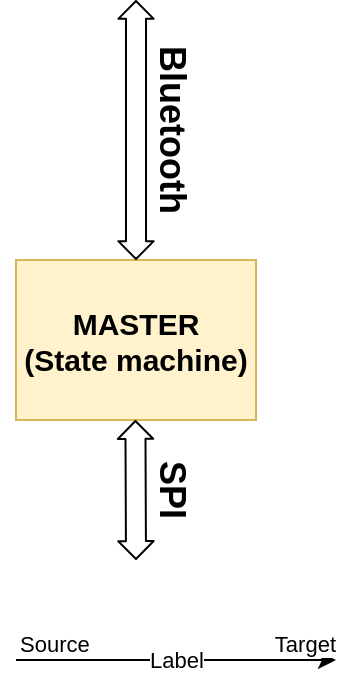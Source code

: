 <mxfile version="13.6.2" type="device" pages="10"><diagram id="Pb-U7uMPvC6P4_z_l9PD" name="RaspberryPi"><mxGraphModel dx="-67" dy="548" grid="1" gridSize="10" guides="1" tooltips="1" connect="1" arrows="1" fold="1" page="1" pageScale="1" pageWidth="1169" pageHeight="827" math="0" shadow="0"><root><mxCell id="s05_eha9KSL3u51hEJ6w-0"/><mxCell id="s05_eha9KSL3u51hEJ6w-1" parent="s05_eha9KSL3u51hEJ6w-0"/><mxCell id="LxGQXJm4mweK-Fyk45g6-0" value="MASTER&#xA;(State machine)" style="rounded=0;fillColor=#fff2cc;strokeColor=#d6b656;fontStyle=1;fontSize=15;" parent="s05_eha9KSL3u51hEJ6w-1" vertex="1"><mxGeometry x="1760" y="440" width="120" height="80" as="geometry"/></mxCell><mxCell id="LxGQXJm4mweK-Fyk45g6-1" value="Bluetooth" style="text;align=center;verticalAlign=middle;resizable=0;points=[];autosize=1;fontSize=18;fontStyle=1;rotation=90;" parent="s05_eha9KSL3u51hEJ6w-1" vertex="1"><mxGeometry x="1790" y="360" width="100" height="30" as="geometry"/></mxCell><mxCell id="LxGQXJm4mweK-Fyk45g6-2" value="" style="shape=flexArrow;endArrow=classic;startArrow=classic;html=1;fontSize=45;startWidth=6.698;startSize=2.644;endWidth=6.698;endSize=2.644;exitX=0.5;exitY=0;exitDx=0;exitDy=0;" parent="s05_eha9KSL3u51hEJ6w-1" source="LxGQXJm4mweK-Fyk45g6-0" edge="1"><mxGeometry width="50" height="50" relative="1" as="geometry"><mxPoint x="1720" y="460" as="sourcePoint"/><mxPoint x="1820" y="310" as="targetPoint"/><Array as="points"/></mxGeometry></mxCell><mxCell id="LxGQXJm4mweK-Fyk45g6-7" value="" style="shape=flexArrow;endArrow=classic;startArrow=classic;html=1;fontSize=45;startWidth=6.698;startSize=2.644;endWidth=6.698;endSize=2.644;" parent="s05_eha9KSL3u51hEJ6w-1" edge="1"><mxGeometry width="50" height="50" relative="1" as="geometry"><mxPoint x="1820" y="590" as="sourcePoint"/><mxPoint x="1819.71" y="519.999" as="targetPoint"/><Array as="points"/></mxGeometry></mxCell><mxCell id="LxGQXJm4mweK-Fyk45g6-8" value="SPI" style="text;align=center;verticalAlign=middle;resizable=0;points=[];autosize=1;fontSize=18;fontStyle=1;rotation=90;" parent="s05_eha9KSL3u51hEJ6w-1" vertex="1"><mxGeometry x="1820" y="540" width="40" height="30" as="geometry"/></mxCell><mxCell id="r2xXc2OBTxKYzOQf9aJi-0" value="Label" style="endArrow=classic;html=1;" edge="1" parent="s05_eha9KSL3u51hEJ6w-1"><mxGeometry relative="1" as="geometry"><mxPoint x="1760" y="640" as="sourcePoint"/><mxPoint x="1920" y="640" as="targetPoint"/></mxGeometry></mxCell><mxCell id="r2xXc2OBTxKYzOQf9aJi-1" value="Label" style="edgeLabel;resizable=0;html=1;align=center;verticalAlign=middle;" connectable="0" vertex="1" parent="r2xXc2OBTxKYzOQf9aJi-0"><mxGeometry relative="1" as="geometry"/></mxCell><mxCell id="r2xXc2OBTxKYzOQf9aJi-2" value="Source" style="edgeLabel;resizable=0;html=1;align=left;verticalAlign=bottom;" connectable="0" vertex="1" parent="r2xXc2OBTxKYzOQf9aJi-0"><mxGeometry x="-1" relative="1" as="geometry"/></mxCell><mxCell id="r2xXc2OBTxKYzOQf9aJi-3" value="Target" style="edgeLabel;resizable=0;html=1;align=right;verticalAlign=bottom;" connectable="0" vertex="1" parent="r2xXc2OBTxKYzOQf9aJi-0"><mxGeometry x="1" relative="1" as="geometry"/></mxCell></root></mxGraphModel></diagram><diagram id="7N9vfdyaLHkLdVcPR-J5" name="STM32"><mxGraphModel dx="1574" dy="783" grid="1" gridSize="10" guides="1" tooltips="1" connect="1" arrows="1" fold="1" page="1" pageScale="1" pageWidth="1654" pageHeight="1169" math="0" shadow="0"><root><mxCell id="K1PmlVANYTeOUBdZrcsi-0"/><mxCell id="K1PmlVANYTeOUBdZrcsi-1" parent="K1PmlVANYTeOUBdZrcsi-0"/><mxCell id="10Pp-jvjzqLI56gZUJHC-0" value="GATEWAY&#xA;(State machine)" style="rounded=0;fillColor=#dae8fc;strokeColor=#6c8ebf;fontStyle=1;fontSize=15;" parent="K1PmlVANYTeOUBdZrcsi-1" vertex="1"><mxGeometry x="505" y="220" width="120" height="80" as="geometry"/></mxCell><mxCell id="10Pp-jvjzqLI56gZUJHC-1" value="SLAVE" style="rounded=0;fillColor=#fff2cc;strokeColor=#d6b656;fontStyle=1;fontSize=15;" parent="K1PmlVANYTeOUBdZrcsi-1" vertex="1"><mxGeometry x="345" y="100" width="80" height="40" as="geometry"/></mxCell><mxCell id="10Pp-jvjzqLI56gZUJHC-4" value="SLAVE" style="rounded=0;fillColor=#fff2cc;strokeColor=#d6b656;fontStyle=1;fontSize=15;" parent="K1PmlVANYTeOUBdZrcsi-1" vertex="1"><mxGeometry x="345" y="380" width="80" height="40" as="geometry"/></mxCell><mxCell id="10Pp-jvjzqLI56gZUJHC-5" value="SLAVE" style="rounded=0;fillColor=#fff2cc;strokeColor=#d6b656;fontStyle=1;fontSize=15;" parent="K1PmlVANYTeOUBdZrcsi-1" vertex="1"><mxGeometry x="345" y="160" width="80" height="40" as="geometry"/></mxCell><mxCell id="10Pp-jvjzqLI56gZUJHC-6" value="SLAVE" style="rounded=0;fillColor=#fff2cc;strokeColor=#d6b656;fontStyle=1;fontSize=15;" parent="K1PmlVANYTeOUBdZrcsi-1" vertex="1"><mxGeometry x="345" y="320" width="80" height="40" as="geometry"/></mxCell><mxCell id="10Pp-jvjzqLI56gZUJHC-7" value="" style="shape=flexArrow;endArrow=classic;html=1;fontSize=15;endWidth=7.486;endSize=2.869;" parent="K1PmlVANYTeOUBdZrcsi-1" edge="1"><mxGeometry width="50" height="50" relative="1" as="geometry"><mxPoint x="565" y="60" as="sourcePoint"/><mxPoint x="564.58" y="220" as="targetPoint"/></mxGeometry></mxCell><mxCell id="10Pp-jvjzqLI56gZUJHC-8" value="SPI" style="text;align=center;verticalAlign=middle;resizable=0;points=[];autosize=1;fontSize=18;fontStyle=1;rotation=90;" parent="K1PmlVANYTeOUBdZrcsi-1" vertex="1"><mxGeometry x="570" y="120" width="40" height="30" as="geometry"/></mxCell><mxCell id="10Pp-jvjzqLI56gZUJHC-9" value="..." style="text;align=center;verticalAlign=middle;resizable=0;points=[];autosize=1;fontSize=45;fontStyle=1" parent="K1PmlVANYTeOUBdZrcsi-1" vertex="1"><mxGeometry x="360" y="210" width="50" height="60" as="geometry"/></mxCell><mxCell id="10Pp-jvjzqLI56gZUJHC-13" value="" style="shape=flexArrow;endArrow=classic;startArrow=classic;html=1;fontSize=45;entryX=1;entryY=0.5;entryDx=0;entryDy=0;exitX=0;exitY=0.5;exitDx=0;exitDy=0;startWidth=6.698;startSize=2.644;endWidth=6.698;endSize=2.644;" parent="K1PmlVANYTeOUBdZrcsi-1" source="10Pp-jvjzqLI56gZUJHC-0" target="10Pp-jvjzqLI56gZUJHC-1" edge="1"><mxGeometry width="50" height="50" relative="1" as="geometry"><mxPoint x="455" y="200" as="sourcePoint"/><mxPoint x="505" y="150" as="targetPoint"/><Array as="points"><mxPoint x="465" y="260"/><mxPoint x="465" y="120"/></Array></mxGeometry></mxCell><mxCell id="10Pp-jvjzqLI56gZUJHC-14" value="" style="shape=flexArrow;endArrow=classic;startArrow=classic;html=1;fontSize=45;entryX=1;entryY=0.5;entryDx=0;entryDy=0;startWidth=6.698;startSize=2.644;endWidth=6.698;endSize=2.644;" parent="K1PmlVANYTeOUBdZrcsi-1" target="10Pp-jvjzqLI56gZUJHC-5" edge="1"><mxGeometry width="50" height="50" relative="1" as="geometry"><mxPoint x="505" y="260" as="sourcePoint"/><mxPoint x="435" y="130" as="targetPoint"/><Array as="points"><mxPoint x="465" y="260"/><mxPoint x="465" y="180"/></Array></mxGeometry></mxCell><mxCell id="10Pp-jvjzqLI56gZUJHC-15" value="" style="shape=flexArrow;endArrow=classic;startArrow=classic;html=1;fontSize=45;entryX=1;entryY=0.5;entryDx=0;entryDy=0;exitX=0;exitY=0.5;exitDx=0;exitDy=0;startWidth=6.698;startSize=2.644;endWidth=6.698;endSize=2.644;" parent="K1PmlVANYTeOUBdZrcsi-1" source="10Pp-jvjzqLI56gZUJHC-0" edge="1"><mxGeometry width="50" height="50" relative="1" as="geometry"><mxPoint x="505" y="480" as="sourcePoint"/><mxPoint x="425" y="340" as="targetPoint"/><Array as="points"><mxPoint x="465" y="260"/><mxPoint x="465" y="340"/></Array></mxGeometry></mxCell><mxCell id="10Pp-jvjzqLI56gZUJHC-16" value="" style="shape=flexArrow;endArrow=classic;startArrow=classic;html=1;fontSize=45;entryX=1;entryY=0.5;entryDx=0;entryDy=0;startWidth=6.698;startSize=2.644;endWidth=6.698;endSize=2.644;exitX=0;exitY=0.5;exitDx=0;exitDy=0;" parent="K1PmlVANYTeOUBdZrcsi-1" source="10Pp-jvjzqLI56gZUJHC-0" edge="1"><mxGeometry width="50" height="50" relative="1" as="geometry"><mxPoint x="495" y="280" as="sourcePoint"/><mxPoint x="425" y="400" as="targetPoint"/><Array as="points"><mxPoint x="465" y="260"/><mxPoint x="465" y="400"/></Array></mxGeometry></mxCell><mxCell id="10Pp-jvjzqLI56gZUJHC-17" value="CAN" style="text;align=center;verticalAlign=middle;resizable=0;points=[];autosize=1;fontSize=18;rotation=90;fontStyle=1" parent="K1PmlVANYTeOUBdZrcsi-1" vertex="1"><mxGeometry x="420" y="245" width="50" height="30" as="geometry"/></mxCell><mxCell id="10Pp-jvjzqLI56gZUJHC-18" value="Watch pointer &#xA;(State machine)" style="rounded=0;fillColor=#ffe6cc;strokeColor=#d79b00;fontStyle=1;fontSize=15;" parent="K1PmlVANYTeOUBdZrcsi-1" vertex="1"><mxGeometry x="705" y="220" width="120" height="80" as="geometry"/></mxCell><mxCell id="10Pp-jvjzqLI56gZUJHC-20" value="" style="shape=flexArrow;endArrow=classic;html=1;fontSize=15;endWidth=7.486;endSize=2.869;exitX=1;exitY=0.5;exitDx=0;exitDy=0;entryX=0;entryY=0.5;entryDx=0;entryDy=0;" parent="K1PmlVANYTeOUBdZrcsi-1" source="10Pp-jvjzqLI56gZUJHC-0" target="10Pp-jvjzqLI56gZUJHC-18" edge="1"><mxGeometry width="50" height="50" relative="1" as="geometry"><mxPoint x="675.42" y="270" as="sourcePoint"/><mxPoint x="675.0" y="430" as="targetPoint"/></mxGeometry></mxCell><mxCell id="10Pp-jvjzqLI56gZUJHC-21" value="" style="endArrow=none;html=1;fontSize=18;" parent="K1PmlVANYTeOUBdZrcsi-1" edge="1"><mxGeometry width="50" height="50" relative="1" as="geometry"><mxPoint x="655" y="270" as="sourcePoint"/><mxPoint x="675" y="250" as="targetPoint"/></mxGeometry></mxCell><mxCell id="10Pp-jvjzqLI56gZUJHC-22" value="12" style="text;align=center;verticalAlign=middle;resizable=0;points=[];autosize=1;fontSize=18;" parent="K1PmlVANYTeOUBdZrcsi-1" vertex="1"><mxGeometry x="645" y="220" width="40" height="30" as="geometry"/></mxCell><mxCell id="10Pp-jvjzqLI56gZUJHC-25" value="SLAVE&#xA;(State machine)" style="rounded=0;fillColor=#dae8fc;strokeColor=#6c8ebf;fontStyle=1;fontSize=15;" parent="K1PmlVANYTeOUBdZrcsi-1" vertex="1"><mxGeometry x="460" y="590" width="120" height="80" as="geometry"/></mxCell><mxCell id="10Pp-jvjzqLI56gZUJHC-31" value="CAN" style="text;align=center;verticalAlign=middle;resizable=0;points=[];autosize=1;fontSize=18;fontStyle=1;rotation=90;" parent="K1PmlVANYTeOUBdZrcsi-1" vertex="1"><mxGeometry x="520" y="515" width="50" height="30" as="geometry"/></mxCell><mxCell id="10Pp-jvjzqLI56gZUJHC-34" value="" style="shape=flexArrow;endArrow=classic;startArrow=classic;html=1;fontSize=45;startWidth=6.698;startSize=2.644;endWidth=6.698;endSize=2.644;exitX=0.5;exitY=0;exitDx=0;exitDy=0;" parent="K1PmlVANYTeOUBdZrcsi-1" source="10Pp-jvjzqLI56gZUJHC-25" edge="1"><mxGeometry width="50" height="50" relative="1" as="geometry"><mxPoint x="420" y="610" as="sourcePoint"/><mxPoint x="520" y="470" as="targetPoint"/><Array as="points"/></mxGeometry></mxCell><mxCell id="10Pp-jvjzqLI56gZUJHC-38" value="Watch pointer &#xA;(State machine)" style="rounded=0;fillColor=#ffe6cc;strokeColor=#d79b00;fontStyle=1;fontSize=15;" parent="K1PmlVANYTeOUBdZrcsi-1" vertex="1"><mxGeometry x="660" y="590" width="120" height="80" as="geometry"/></mxCell><mxCell id="10Pp-jvjzqLI56gZUJHC-39" value="" style="shape=flexArrow;endArrow=classic;html=1;fontSize=15;endWidth=7.486;endSize=2.869;exitX=1;exitY=0.5;exitDx=0;exitDy=0;entryX=0;entryY=0.5;entryDx=0;entryDy=0;" parent="K1PmlVANYTeOUBdZrcsi-1" source="10Pp-jvjzqLI56gZUJHC-25" target="10Pp-jvjzqLI56gZUJHC-38" edge="1"><mxGeometry width="50" height="50" relative="1" as="geometry"><mxPoint x="630.42" y="640" as="sourcePoint"/><mxPoint x="630" y="800" as="targetPoint"/></mxGeometry></mxCell><mxCell id="10Pp-jvjzqLI56gZUJHC-40" value="" style="endArrow=none;html=1;fontSize=18;" parent="K1PmlVANYTeOUBdZrcsi-1" edge="1"><mxGeometry width="50" height="50" relative="1" as="geometry"><mxPoint x="610" y="640" as="sourcePoint"/><mxPoint x="630" y="620" as="targetPoint"/></mxGeometry></mxCell><mxCell id="10Pp-jvjzqLI56gZUJHC-41" value="12" style="text;align=center;verticalAlign=middle;resizable=0;points=[];autosize=1;fontSize=18;" parent="K1PmlVANYTeOUBdZrcsi-1" vertex="1"><mxGeometry x="600" y="590" width="40" height="30" as="geometry"/></mxCell><mxCell id="E27BMeDJOz6NysJLxG_w-0" value="Label" style="endArrow=classic;html=1;" edge="1" parent="K1PmlVANYTeOUBdZrcsi-1"><mxGeometry relative="1" as="geometry"><mxPoint x="520" y="710" as="sourcePoint"/><mxPoint x="680" y="710" as="targetPoint"/></mxGeometry></mxCell><mxCell id="E27BMeDJOz6NysJLxG_w-1" value="Label" style="edgeLabel;resizable=0;html=1;align=center;verticalAlign=middle;" connectable="0" vertex="1" parent="E27BMeDJOz6NysJLxG_w-0"><mxGeometry relative="1" as="geometry"/></mxCell><mxCell id="E27BMeDJOz6NysJLxG_w-2" value="Source" style="edgeLabel;resizable=0;html=1;align=left;verticalAlign=bottom;" connectable="0" vertex="1" parent="E27BMeDJOz6NysJLxG_w-0"><mxGeometry x="-1" relative="1" as="geometry"/></mxCell><mxCell id="E27BMeDJOz6NysJLxG_w-3" value="Target" style="edgeLabel;resizable=0;html=1;align=right;verticalAlign=bottom;" connectable="0" vertex="1" parent="E27BMeDJOz6NysJLxG_w-0"><mxGeometry x="1" relative="1" as="geometry"/></mxCell><mxCell id="bVJcnTean6OIxWAw9Zf7-499" value="GATEWAY" style="text;html=1;align=center;verticalAlign=middle;resizable=0;points=[];autosize=1;" vertex="1" parent="K1PmlVANYTeOUBdZrcsi-1"><mxGeometry x="1945" y="920" width="70" height="20" as="geometry"/></mxCell><mxCell id="bVJcnTean6OIxWAw9Zf7-500" value="SLAVE" style="text;html=1;align=center;verticalAlign=middle;resizable=0;points=[];autosize=1;" vertex="1" parent="K1PmlVANYTeOUBdZrcsi-1"><mxGeometry x="2115" y="920" width="50" height="20" as="geometry"/></mxCell><mxCell id="bVJcnTean6OIxWAw9Zf7-501" value="SLAVE" style="text;html=1;align=center;verticalAlign=middle;resizable=0;points=[];autosize=1;" vertex="1" parent="K1PmlVANYTeOUBdZrcsi-1"><mxGeometry x="2435" y="920" width="50" height="20" as="geometry"/></mxCell><mxCell id="bVJcnTean6OIxWAw9Zf7-502" value="SLAVE" style="text;html=1;align=center;verticalAlign=middle;resizable=0;points=[];autosize=1;" vertex="1" parent="K1PmlVANYTeOUBdZrcsi-1"><mxGeometry x="2275" y="920" width="50" height="20" as="geometry"/></mxCell><mxCell id="bVJcnTean6OIxWAw9Zf7-503" value="SLAVE" style="text;html=1;align=center;verticalAlign=middle;resizable=0;points=[];autosize=1;" vertex="1" parent="K1PmlVANYTeOUBdZrcsi-1"><mxGeometry x="2755" y="920" width="50" height="20" as="geometry"/></mxCell><mxCell id="bVJcnTean6OIxWAw9Zf7-504" value="SLAVE" style="text;html=1;align=center;verticalAlign=middle;resizable=0;points=[];autosize=1;" vertex="1" parent="K1PmlVANYTeOUBdZrcsi-1"><mxGeometry x="2595" y="920" width="50" height="20" as="geometry"/></mxCell><mxCell id="bVJcnTean6OIxWAw9Zf7-505" value="SLAVE" style="text;html=1;align=center;verticalAlign=middle;resizable=0;points=[];autosize=1;" vertex="1" parent="K1PmlVANYTeOUBdZrcsi-1"><mxGeometry x="2915" y="920" width="50" height="20" as="geometry"/></mxCell><mxCell id="bVJcnTean6OIxWAw9Zf7-506" value="SLAVE" style="text;html=1;align=center;verticalAlign=middle;resizable=0;points=[];autosize=1;" vertex="1" parent="K1PmlVANYTeOUBdZrcsi-1"><mxGeometry x="2915" y="460" width="50" height="20" as="geometry"/></mxCell><mxCell id="bVJcnTean6OIxWAw9Zf7-507" value="SLAVE" style="text;html=1;align=center;verticalAlign=middle;resizable=0;points=[];autosize=1;" vertex="1" parent="K1PmlVANYTeOUBdZrcsi-1"><mxGeometry x="2115" y="460" width="50" height="20" as="geometry"/></mxCell><mxCell id="bVJcnTean6OIxWAw9Zf7-509" value="SLAVE" style="text;html=1;align=center;verticalAlign=middle;resizable=0;points=[];autosize=1;" vertex="1" parent="K1PmlVANYTeOUBdZrcsi-1"><mxGeometry x="2595" y="460" width="50" height="20" as="geometry"/></mxCell><mxCell id="bVJcnTean6OIxWAw9Zf7-510" value="SLAVE" style="text;html=1;align=center;verticalAlign=middle;resizable=0;points=[];autosize=1;" vertex="1" parent="K1PmlVANYTeOUBdZrcsi-1"><mxGeometry x="2275" y="460" width="50" height="20" as="geometry"/></mxCell><mxCell id="bVJcnTean6OIxWAw9Zf7-513" value="" style="html=1;strokeColor=#000000;strokeWidth=20;endArrow=none;endFill=0;" edge="1" parent="K1PmlVANYTeOUBdZrcsi-1"><mxGeometry width="100" relative="1" as="geometry"><mxPoint x="2040" y="860" as="sourcePoint"/><mxPoint x="2080" y="860" as="targetPoint"/></mxGeometry></mxCell><mxCell id="bVJcnTean6OIxWAw9Zf7-514" value="" style="html=1;strokeColor=#000000;strokeWidth=20;endArrow=none;endFill=0;" edge="1" parent="K1PmlVANYTeOUBdZrcsi-1"><mxGeometry width="100" relative="1" as="geometry"><mxPoint x="2200" y="860" as="sourcePoint"/><mxPoint x="2240" y="860" as="targetPoint"/></mxGeometry></mxCell><mxCell id="bVJcnTean6OIxWAw9Zf7-515" value="" style="html=1;strokeColor=#000000;strokeWidth=20;endArrow=none;endFill=0;" edge="1" parent="K1PmlVANYTeOUBdZrcsi-1"><mxGeometry width="100" relative="1" as="geometry"><mxPoint x="2360" y="860" as="sourcePoint"/><mxPoint x="2400" y="860" as="targetPoint"/></mxGeometry></mxCell><mxCell id="bVJcnTean6OIxWAw9Zf7-516" value="" style="html=1;strokeColor=#000000;strokeWidth=20;endArrow=none;endFill=0;" edge="1" parent="K1PmlVANYTeOUBdZrcsi-1"><mxGeometry width="100" relative="1" as="geometry"><mxPoint x="2520" y="860" as="sourcePoint"/><mxPoint x="2560" y="860" as="targetPoint"/></mxGeometry></mxCell><mxCell id="bVJcnTean6OIxWAw9Zf7-517" value="" style="html=1;strokeColor=#000000;strokeWidth=20;endArrow=none;endFill=0;" edge="1" parent="K1PmlVANYTeOUBdZrcsi-1"><mxGeometry width="100" relative="1" as="geometry"><mxPoint x="2680" y="860" as="sourcePoint"/><mxPoint x="2720" y="860" as="targetPoint"/></mxGeometry></mxCell><mxCell id="bVJcnTean6OIxWAw9Zf7-518" value="" style="html=1;strokeColor=#000000;strokeWidth=20;endArrow=none;endFill=0;" edge="1" parent="K1PmlVANYTeOUBdZrcsi-1"><mxGeometry width="100" relative="1" as="geometry"><mxPoint x="2840" y="860" as="sourcePoint"/><mxPoint x="2880" y="860" as="targetPoint"/></mxGeometry></mxCell><mxCell id="bVJcnTean6OIxWAw9Zf7-519" value="" style="html=1;strokeColor=#000000;strokeWidth=20;endArrow=none;endFill=0;" edge="1" parent="K1PmlVANYTeOUBdZrcsi-1"><mxGeometry width="100" relative="1" as="geometry"><mxPoint x="2840" y="620" as="sourcePoint"/><mxPoint x="2880" y="620" as="targetPoint"/></mxGeometry></mxCell><mxCell id="bVJcnTean6OIxWAw9Zf7-520" value="" style="html=1;strokeColor=#000000;strokeWidth=20;endArrow=none;endFill=0;" edge="1" parent="K1PmlVANYTeOUBdZrcsi-1"><mxGeometry width="100" relative="1" as="geometry"><mxPoint x="2680" y="620" as="sourcePoint"/><mxPoint x="2720" y="620" as="targetPoint"/></mxGeometry></mxCell><mxCell id="bVJcnTean6OIxWAw9Zf7-521" value="" style="html=1;strokeColor=#000000;strokeWidth=20;endArrow=none;endFill=0;" edge="1" parent="K1PmlVANYTeOUBdZrcsi-1"><mxGeometry width="100" relative="1" as="geometry"><mxPoint x="2520" y="620" as="sourcePoint"/><mxPoint x="2560" y="620" as="targetPoint"/></mxGeometry></mxCell><mxCell id="bVJcnTean6OIxWAw9Zf7-522" value="" style="html=1;strokeColor=#000000;strokeWidth=20;endArrow=none;endFill=0;" edge="1" parent="K1PmlVANYTeOUBdZrcsi-1"><mxGeometry width="100" relative="1" as="geometry"><mxPoint x="2360" y="620" as="sourcePoint"/><mxPoint x="2400" y="620" as="targetPoint"/></mxGeometry></mxCell><mxCell id="bVJcnTean6OIxWAw9Zf7-523" value="" style="html=1;strokeColor=#000000;strokeWidth=20;endArrow=none;endFill=0;" edge="1" parent="K1PmlVANYTeOUBdZrcsi-1"><mxGeometry width="100" relative="1" as="geometry"><mxPoint x="2200" y="620" as="sourcePoint"/><mxPoint x="2240" y="620" as="targetPoint"/></mxGeometry></mxCell><mxCell id="bVJcnTean6OIxWAw9Zf7-524" value="" style="html=1;strokeColor=#000000;strokeWidth=20;endArrow=none;endFill=0;" edge="1" parent="K1PmlVANYTeOUBdZrcsi-1"><mxGeometry width="100" relative="1" as="geometry"><mxPoint x="2040" y="620" as="sourcePoint"/><mxPoint x="2080" y="620" as="targetPoint"/></mxGeometry></mxCell><mxCell id="bVJcnTean6OIxWAw9Zf7-525" value="" style="html=1;strokeColor=#000000;strokeWidth=20;endArrow=none;endFill=0;entryX=1.001;entryY=0.681;entryDx=0;entryDy=0;entryPerimeter=0;" edge="1" parent="K1PmlVANYTeOUBdZrcsi-1"><mxGeometry width="100" relative="1" as="geometry"><mxPoint x="3000" y="860" as="sourcePoint"/><mxPoint x="3000.12" y="616.2" as="targetPoint"/><Array as="points"><mxPoint x="3030" y="860"/><mxPoint x="3030" y="616"/></Array></mxGeometry></mxCell><mxCell id="bVJcnTean6OIxWAw9Zf7-526" value="" style="html=1;strokeColor=#000000;strokeWidth=20;endArrow=none;endFill=0;" edge="1" parent="K1PmlVANYTeOUBdZrcsi-1"><mxGeometry width="100" relative="1" as="geometry"><mxPoint x="1920" y="1000" as="sourcePoint"/><mxPoint x="1960" y="1000" as="targetPoint"/></mxGeometry></mxCell><mxCell id="bVJcnTean6OIxWAw9Zf7-527" value="CAN" style="text;html=1;align=center;verticalAlign=middle;resizable=0;points=[];autosize=1;" vertex="1" parent="K1PmlVANYTeOUBdZrcsi-1"><mxGeometry x="1960" y="990" width="40" height="20" as="geometry"/></mxCell><mxCell id="bVJcnTean6OIxWAw9Zf7-528" value="MASTER" style="rounded=0;whiteSpace=wrap;html=1;strokeColor=#d6b656;fillColor=#fff2cc;" vertex="1" parent="K1PmlVANYTeOUBdZrcsi-1"><mxGeometry x="1760" y="800" width="80" height="120" as="geometry"/></mxCell><mxCell id="bVJcnTean6OIxWAw9Zf7-529" value="" style="html=1;strokeColor=#d6b656;strokeWidth=20;endArrow=none;endFill=0;entryX=-0.005;entryY=0.697;entryDx=0;entryDy=0;entryPerimeter=0;fillColor=#fff2cc;" edge="1" parent="K1PmlVANYTeOUBdZrcsi-1"><mxGeometry width="100" relative="1" as="geometry"><mxPoint x="1840" y="859.66" as="sourcePoint"/><mxPoint x="1919.4" y="859.4" as="targetPoint"/></mxGeometry></mxCell><mxCell id="bVJcnTean6OIxWAw9Zf7-530" value="" style="html=1;strokeColor=#d6b656;strokeWidth=20;endArrow=none;endFill=0;fillColor=#fff2cc;" edge="1" parent="K1PmlVANYTeOUBdZrcsi-1"><mxGeometry width="100" relative="1" as="geometry"><mxPoint x="1920" y="1030.26" as="sourcePoint"/><mxPoint x="1960" y="1030" as="targetPoint"/></mxGeometry></mxCell><mxCell id="bVJcnTean6OIxWAw9Zf7-531" value="SPI" style="text;html=1;align=center;verticalAlign=middle;resizable=0;points=[];autosize=1;" vertex="1" parent="K1PmlVANYTeOUBdZrcsi-1"><mxGeometry x="1965" y="1020" width="30" height="20" as="geometry"/></mxCell><mxCell id="bVJcnTean6OIxWAw9Zf7-597" value="" style="group;fillColor=#f5f5f5;strokeColor=#666666;fontColor=#333333;" vertex="1" connectable="0" parent="K1PmlVANYTeOUBdZrcsi-1"><mxGeometry x="1920" y="720" width="120" height="200" as="geometry"/></mxCell><mxCell id="bVJcnTean6OIxWAw9Zf7-598" value="" style="group" vertex="1" connectable="0" parent="bVJcnTean6OIxWAw9Zf7-597"><mxGeometry y="160" width="40" height="40" as="geometry"/></mxCell><mxCell id="bVJcnTean6OIxWAw9Zf7-599" value="" style="ellipse;aspect=fixed;strokeColor=#000000;noLabel=1;fontColor=none;" vertex="1" parent="bVJcnTean6OIxWAw9Zf7-598"><mxGeometry width="40" height="40" as="geometry"/></mxCell><mxCell id="bVJcnTean6OIxWAw9Zf7-600" value="" style="endArrow=none;strokeColor=#000000;strokeWidth=6;" edge="1" parent="bVJcnTean6OIxWAw9Zf7-598"><mxGeometry width="50" height="50" relative="1" as="geometry"><mxPoint x="20" y="20.075" as="sourcePoint"/><mxPoint x="35" y="19.93" as="targetPoint"/></mxGeometry></mxCell><mxCell id="bVJcnTean6OIxWAw9Zf7-601" value="" style="endArrow=none;strokeColor=#000000;strokeWidth=6;" edge="1" parent="bVJcnTean6OIxWAw9Zf7-598"><mxGeometry width="50" height="50" relative="1" as="geometry"><mxPoint x="19.93" y="20" as="sourcePoint"/><mxPoint x="19.93" y="5" as="targetPoint"/></mxGeometry></mxCell><mxCell id="bVJcnTean6OIxWAw9Zf7-602" value="" style="group" vertex="1" connectable="0" parent="bVJcnTean6OIxWAw9Zf7-597"><mxGeometry x="80" y="160" width="40" height="40" as="geometry"/></mxCell><mxCell id="bVJcnTean6OIxWAw9Zf7-603" value="" style="ellipse;aspect=fixed;strokeColor=#000000;noLabel=1;fontColor=none;" vertex="1" parent="bVJcnTean6OIxWAw9Zf7-602"><mxGeometry width="40" height="40" as="geometry"/></mxCell><mxCell id="bVJcnTean6OIxWAw9Zf7-604" value="" style="endArrow=none;strokeColor=#000000;strokeWidth=6;" edge="1" parent="bVJcnTean6OIxWAw9Zf7-602"><mxGeometry width="50" height="50" relative="1" as="geometry"><mxPoint x="20" y="20.075" as="sourcePoint"/><mxPoint x="35" y="19.93" as="targetPoint"/></mxGeometry></mxCell><mxCell id="bVJcnTean6OIxWAw9Zf7-605" value="" style="endArrow=none;strokeColor=#000000;strokeWidth=6;" edge="1" parent="bVJcnTean6OIxWAw9Zf7-602"><mxGeometry width="50" height="50" relative="1" as="geometry"><mxPoint x="19.93" y="20" as="sourcePoint"/><mxPoint x="19.93" y="5" as="targetPoint"/></mxGeometry></mxCell><mxCell id="bVJcnTean6OIxWAw9Zf7-606" value="" style="group" vertex="1" connectable="0" parent="bVJcnTean6OIxWAw9Zf7-597"><mxGeometry x="80" y="80" width="40" height="40" as="geometry"/></mxCell><mxCell id="bVJcnTean6OIxWAw9Zf7-607" value="" style="ellipse;aspect=fixed;strokeColor=#000000;noLabel=1;fontColor=none;" vertex="1" parent="bVJcnTean6OIxWAw9Zf7-606"><mxGeometry width="40" height="40" as="geometry"/></mxCell><mxCell id="bVJcnTean6OIxWAw9Zf7-608" value="" style="endArrow=none;strokeColor=#000000;strokeWidth=6;" edge="1" parent="bVJcnTean6OIxWAw9Zf7-606"><mxGeometry width="50" height="50" relative="1" as="geometry"><mxPoint x="20" y="20.075" as="sourcePoint"/><mxPoint x="35" y="19.93" as="targetPoint"/></mxGeometry></mxCell><mxCell id="bVJcnTean6OIxWAw9Zf7-609" value="" style="endArrow=none;strokeColor=#000000;strokeWidth=6;" edge="1" parent="bVJcnTean6OIxWAw9Zf7-606"><mxGeometry width="50" height="50" relative="1" as="geometry"><mxPoint x="19.93" y="20" as="sourcePoint"/><mxPoint x="19.93" y="5" as="targetPoint"/></mxGeometry></mxCell><mxCell id="bVJcnTean6OIxWAw9Zf7-610" value="" style="group" vertex="1" connectable="0" parent="bVJcnTean6OIxWAw9Zf7-597"><mxGeometry width="40" height="40" as="geometry"/></mxCell><mxCell id="bVJcnTean6OIxWAw9Zf7-611" value="" style="ellipse;aspect=fixed;strokeColor=#000000;noLabel=1;fontColor=none;" vertex="1" parent="bVJcnTean6OIxWAw9Zf7-610"><mxGeometry width="40" height="40" as="geometry"/></mxCell><mxCell id="bVJcnTean6OIxWAw9Zf7-612" value="" style="endArrow=none;strokeColor=#000000;strokeWidth=6;" edge="1" parent="bVJcnTean6OIxWAw9Zf7-610"><mxGeometry width="50" height="50" relative="1" as="geometry"><mxPoint x="20" y="20.075" as="sourcePoint"/><mxPoint x="35" y="19.93" as="targetPoint"/></mxGeometry></mxCell><mxCell id="bVJcnTean6OIxWAw9Zf7-613" value="" style="endArrow=none;strokeColor=#000000;strokeWidth=6;" edge="1" parent="bVJcnTean6OIxWAw9Zf7-610"><mxGeometry width="50" height="50" relative="1" as="geometry"><mxPoint x="19.93" y="20" as="sourcePoint"/><mxPoint x="19.93" y="5" as="targetPoint"/></mxGeometry></mxCell><mxCell id="bVJcnTean6OIxWAw9Zf7-614" value="" style="group" vertex="1" connectable="0" parent="bVJcnTean6OIxWAw9Zf7-597"><mxGeometry x="80" width="40" height="40" as="geometry"/></mxCell><mxCell id="bVJcnTean6OIxWAw9Zf7-615" value="" style="ellipse;aspect=fixed;strokeColor=#000000;noLabel=1;fontColor=none;" vertex="1" parent="bVJcnTean6OIxWAw9Zf7-614"><mxGeometry width="40" height="40" as="geometry"/></mxCell><mxCell id="bVJcnTean6OIxWAw9Zf7-616" value="" style="endArrow=none;strokeColor=#000000;strokeWidth=6;" edge="1" parent="bVJcnTean6OIxWAw9Zf7-614"><mxGeometry width="50" height="50" relative="1" as="geometry"><mxPoint x="20" y="20.075" as="sourcePoint"/><mxPoint x="35" y="19.93" as="targetPoint"/></mxGeometry></mxCell><mxCell id="bVJcnTean6OIxWAw9Zf7-617" value="" style="endArrow=none;strokeColor=#000000;strokeWidth=6;" edge="1" parent="bVJcnTean6OIxWAw9Zf7-614"><mxGeometry width="50" height="50" relative="1" as="geometry"><mxPoint x="19.93" y="20" as="sourcePoint"/><mxPoint x="19.93" y="5" as="targetPoint"/></mxGeometry></mxCell><mxCell id="bVJcnTean6OIxWAw9Zf7-618" value="" style="group" vertex="1" connectable="0" parent="bVJcnTean6OIxWAw9Zf7-597"><mxGeometry y="80" width="120" height="120" as="geometry"/></mxCell><mxCell id="bVJcnTean6OIxWAw9Zf7-619" value="" style="rounded=0;whiteSpace=wrap;html=1;strokeColor=#000000;fillColor=none;" vertex="1" parent="bVJcnTean6OIxWAw9Zf7-618"><mxGeometry y="-80" width="120" height="200" as="geometry"/></mxCell><mxCell id="bVJcnTean6OIxWAw9Zf7-620" value="" style="ellipse;aspect=fixed;strokeColor=#000000;noLabel=1;fontColor=none;" vertex="1" parent="bVJcnTean6OIxWAw9Zf7-618"><mxGeometry width="40" height="40" as="geometry"/></mxCell><mxCell id="bVJcnTean6OIxWAw9Zf7-621" value="" style="endArrow=none;strokeColor=#000000;strokeWidth=6;" edge="1" parent="bVJcnTean6OIxWAw9Zf7-618"><mxGeometry width="50" height="50" relative="1" as="geometry"><mxPoint x="20" y="20.075" as="sourcePoint"/><mxPoint x="35" y="19.93" as="targetPoint"/></mxGeometry></mxCell><mxCell id="bVJcnTean6OIxWAw9Zf7-622" value="" style="endArrow=none;strokeColor=#000000;strokeWidth=6;" edge="1" parent="bVJcnTean6OIxWAw9Zf7-618"><mxGeometry width="50" height="50" relative="1" as="geometry"><mxPoint x="19.93" y="20" as="sourcePoint"/><mxPoint x="19.93" y="5" as="targetPoint"/></mxGeometry></mxCell><mxCell id="bVJcnTean6OIxWAw9Zf7-623" value="" style="shape=image;html=1;verticalAlign=top;verticalLabelPosition=bottom;labelBackgroundColor=#ffffff;imageAspect=0;aspect=fixed;image=https://cdn3.iconfinder.com/data/icons/network-and-communications-10/32/network_hardware_processor_microprocessor-128.png;sketch=1;strokeColor=#000000;fillColor=#ffffff;fontColor=none;" vertex="1" parent="bVJcnTean6OIxWAw9Zf7-618"><mxGeometry x="40" y="-38" width="38" height="38" as="geometry"/></mxCell><mxCell id="bVJcnTean6OIxWAw9Zf7-624" value="" style="group;fillColor=#f5f5f5;strokeColor=#666666;fontColor=#333333;" vertex="1" connectable="0" parent="K1PmlVANYTeOUBdZrcsi-1"><mxGeometry x="2080" y="720" width="120" height="200" as="geometry"/></mxCell><mxCell id="bVJcnTean6OIxWAw9Zf7-625" value="" style="group" vertex="1" connectable="0" parent="bVJcnTean6OIxWAw9Zf7-624"><mxGeometry y="160" width="40" height="40" as="geometry"/></mxCell><mxCell id="bVJcnTean6OIxWAw9Zf7-626" value="" style="ellipse;aspect=fixed;strokeColor=#000000;noLabel=1;fontColor=none;" vertex="1" parent="bVJcnTean6OIxWAw9Zf7-625"><mxGeometry width="40" height="40" as="geometry"/></mxCell><mxCell id="bVJcnTean6OIxWAw9Zf7-627" value="" style="endArrow=none;strokeColor=#000000;strokeWidth=6;" edge="1" parent="bVJcnTean6OIxWAw9Zf7-625"><mxGeometry width="50" height="50" relative="1" as="geometry"><mxPoint x="20" y="20.075" as="sourcePoint"/><mxPoint x="35" y="19.93" as="targetPoint"/></mxGeometry></mxCell><mxCell id="bVJcnTean6OIxWAw9Zf7-628" value="" style="endArrow=none;strokeColor=#000000;strokeWidth=6;" edge="1" parent="bVJcnTean6OIxWAw9Zf7-625"><mxGeometry width="50" height="50" relative="1" as="geometry"><mxPoint x="19.93" y="20" as="sourcePoint"/><mxPoint x="19.93" y="5" as="targetPoint"/></mxGeometry></mxCell><mxCell id="bVJcnTean6OIxWAw9Zf7-629" value="" style="group" vertex="1" connectable="0" parent="bVJcnTean6OIxWAw9Zf7-624"><mxGeometry x="80" y="160" width="40" height="40" as="geometry"/></mxCell><mxCell id="bVJcnTean6OIxWAw9Zf7-630" value="" style="ellipse;aspect=fixed;strokeColor=#000000;noLabel=1;fontColor=none;" vertex="1" parent="bVJcnTean6OIxWAw9Zf7-629"><mxGeometry width="40" height="40" as="geometry"/></mxCell><mxCell id="bVJcnTean6OIxWAw9Zf7-631" value="" style="endArrow=none;strokeColor=#000000;strokeWidth=6;" edge="1" parent="bVJcnTean6OIxWAw9Zf7-629"><mxGeometry width="50" height="50" relative="1" as="geometry"><mxPoint x="20" y="20.075" as="sourcePoint"/><mxPoint x="35" y="19.93" as="targetPoint"/></mxGeometry></mxCell><mxCell id="bVJcnTean6OIxWAw9Zf7-632" value="" style="endArrow=none;strokeColor=#000000;strokeWidth=6;" edge="1" parent="bVJcnTean6OIxWAw9Zf7-629"><mxGeometry width="50" height="50" relative="1" as="geometry"><mxPoint x="19.93" y="20" as="sourcePoint"/><mxPoint x="19.93" y="5" as="targetPoint"/></mxGeometry></mxCell><mxCell id="bVJcnTean6OIxWAw9Zf7-633" value="" style="group" vertex="1" connectable="0" parent="bVJcnTean6OIxWAw9Zf7-624"><mxGeometry x="80" y="80" width="40" height="40" as="geometry"/></mxCell><mxCell id="bVJcnTean6OIxWAw9Zf7-634" value="" style="ellipse;aspect=fixed;strokeColor=#000000;noLabel=1;fontColor=none;" vertex="1" parent="bVJcnTean6OIxWAw9Zf7-633"><mxGeometry width="40" height="40" as="geometry"/></mxCell><mxCell id="bVJcnTean6OIxWAw9Zf7-635" value="" style="endArrow=none;strokeColor=#000000;strokeWidth=6;" edge="1" parent="bVJcnTean6OIxWAw9Zf7-633"><mxGeometry width="50" height="50" relative="1" as="geometry"><mxPoint x="20" y="20.075" as="sourcePoint"/><mxPoint x="35" y="19.93" as="targetPoint"/></mxGeometry></mxCell><mxCell id="bVJcnTean6OIxWAw9Zf7-636" value="" style="endArrow=none;strokeColor=#000000;strokeWidth=6;" edge="1" parent="bVJcnTean6OIxWAw9Zf7-633"><mxGeometry width="50" height="50" relative="1" as="geometry"><mxPoint x="19.93" y="20" as="sourcePoint"/><mxPoint x="19.93" y="5" as="targetPoint"/></mxGeometry></mxCell><mxCell id="bVJcnTean6OIxWAw9Zf7-637" value="" style="group" vertex="1" connectable="0" parent="bVJcnTean6OIxWAw9Zf7-624"><mxGeometry width="40" height="40" as="geometry"/></mxCell><mxCell id="bVJcnTean6OIxWAw9Zf7-638" value="" style="ellipse;aspect=fixed;strokeColor=#000000;noLabel=1;fontColor=none;" vertex="1" parent="bVJcnTean6OIxWAw9Zf7-637"><mxGeometry width="40" height="40" as="geometry"/></mxCell><mxCell id="bVJcnTean6OIxWAw9Zf7-639" value="" style="endArrow=none;strokeColor=#000000;strokeWidth=6;" edge="1" parent="bVJcnTean6OIxWAw9Zf7-637"><mxGeometry width="50" height="50" relative="1" as="geometry"><mxPoint x="20" y="20.075" as="sourcePoint"/><mxPoint x="35" y="19.93" as="targetPoint"/></mxGeometry></mxCell><mxCell id="bVJcnTean6OIxWAw9Zf7-640" value="" style="endArrow=none;strokeColor=#000000;strokeWidth=6;" edge="1" parent="bVJcnTean6OIxWAw9Zf7-637"><mxGeometry width="50" height="50" relative="1" as="geometry"><mxPoint x="19.93" y="20" as="sourcePoint"/><mxPoint x="19.93" y="5" as="targetPoint"/></mxGeometry></mxCell><mxCell id="bVJcnTean6OIxWAw9Zf7-641" value="" style="group" vertex="1" connectable="0" parent="bVJcnTean6OIxWAw9Zf7-624"><mxGeometry x="80" width="40" height="40" as="geometry"/></mxCell><mxCell id="bVJcnTean6OIxWAw9Zf7-642" value="" style="ellipse;aspect=fixed;strokeColor=#000000;noLabel=1;fontColor=none;" vertex="1" parent="bVJcnTean6OIxWAw9Zf7-641"><mxGeometry width="40" height="40" as="geometry"/></mxCell><mxCell id="bVJcnTean6OIxWAw9Zf7-643" value="" style="endArrow=none;strokeColor=#000000;strokeWidth=6;" edge="1" parent="bVJcnTean6OIxWAw9Zf7-641"><mxGeometry width="50" height="50" relative="1" as="geometry"><mxPoint x="20" y="20.075" as="sourcePoint"/><mxPoint x="35" y="19.93" as="targetPoint"/></mxGeometry></mxCell><mxCell id="bVJcnTean6OIxWAw9Zf7-644" value="" style="endArrow=none;strokeColor=#000000;strokeWidth=6;" edge="1" parent="bVJcnTean6OIxWAw9Zf7-641"><mxGeometry width="50" height="50" relative="1" as="geometry"><mxPoint x="19.93" y="20" as="sourcePoint"/><mxPoint x="19.93" y="5" as="targetPoint"/></mxGeometry></mxCell><mxCell id="bVJcnTean6OIxWAw9Zf7-645" value="" style="group" vertex="1" connectable="0" parent="bVJcnTean6OIxWAw9Zf7-624"><mxGeometry y="80" width="120" height="120" as="geometry"/></mxCell><mxCell id="bVJcnTean6OIxWAw9Zf7-646" value="" style="rounded=0;whiteSpace=wrap;html=1;strokeColor=#000000;fillColor=none;" vertex="1" parent="bVJcnTean6OIxWAw9Zf7-645"><mxGeometry y="-80" width="120" height="200" as="geometry"/></mxCell><mxCell id="bVJcnTean6OIxWAw9Zf7-647" value="" style="ellipse;aspect=fixed;strokeColor=#000000;noLabel=1;fontColor=none;" vertex="1" parent="bVJcnTean6OIxWAw9Zf7-645"><mxGeometry width="40" height="40" as="geometry"/></mxCell><mxCell id="bVJcnTean6OIxWAw9Zf7-648" value="" style="endArrow=none;strokeColor=#000000;strokeWidth=6;" edge="1" parent="bVJcnTean6OIxWAw9Zf7-645"><mxGeometry width="50" height="50" relative="1" as="geometry"><mxPoint x="20" y="20.075" as="sourcePoint"/><mxPoint x="35" y="19.93" as="targetPoint"/></mxGeometry></mxCell><mxCell id="bVJcnTean6OIxWAw9Zf7-649" value="" style="endArrow=none;strokeColor=#000000;strokeWidth=6;" edge="1" parent="bVJcnTean6OIxWAw9Zf7-645"><mxGeometry width="50" height="50" relative="1" as="geometry"><mxPoint x="19.93" y="20" as="sourcePoint"/><mxPoint x="19.93" y="5" as="targetPoint"/></mxGeometry></mxCell><mxCell id="bVJcnTean6OIxWAw9Zf7-650" value="" style="shape=image;html=1;verticalAlign=top;verticalLabelPosition=bottom;labelBackgroundColor=#ffffff;imageAspect=0;aspect=fixed;image=https://cdn3.iconfinder.com/data/icons/network-and-communications-10/32/network_hardware_processor_microprocessor-128.png;sketch=1;strokeColor=#000000;fillColor=#ffffff;fontColor=none;" vertex="1" parent="bVJcnTean6OIxWAw9Zf7-645"><mxGeometry x="40" y="-38" width="38" height="38" as="geometry"/></mxCell><mxCell id="bVJcnTean6OIxWAw9Zf7-651" value="" style="group;fillColor=#f5f5f5;strokeColor=#666666;fontColor=#333333;" vertex="1" connectable="0" parent="K1PmlVANYTeOUBdZrcsi-1"><mxGeometry x="2240" y="720" width="120" height="200" as="geometry"/></mxCell><mxCell id="bVJcnTean6OIxWAw9Zf7-652" value="" style="group" vertex="1" connectable="0" parent="bVJcnTean6OIxWAw9Zf7-651"><mxGeometry y="160" width="40" height="40" as="geometry"/></mxCell><mxCell id="bVJcnTean6OIxWAw9Zf7-653" value="" style="ellipse;aspect=fixed;strokeColor=#000000;noLabel=1;fontColor=none;" vertex="1" parent="bVJcnTean6OIxWAw9Zf7-652"><mxGeometry width="40" height="40" as="geometry"/></mxCell><mxCell id="bVJcnTean6OIxWAw9Zf7-654" value="" style="endArrow=none;strokeColor=#000000;strokeWidth=6;" edge="1" parent="bVJcnTean6OIxWAw9Zf7-652"><mxGeometry width="50" height="50" relative="1" as="geometry"><mxPoint x="20" y="20.075" as="sourcePoint"/><mxPoint x="35" y="19.93" as="targetPoint"/></mxGeometry></mxCell><mxCell id="bVJcnTean6OIxWAw9Zf7-655" value="" style="endArrow=none;strokeColor=#000000;strokeWidth=6;" edge="1" parent="bVJcnTean6OIxWAw9Zf7-652"><mxGeometry width="50" height="50" relative="1" as="geometry"><mxPoint x="19.93" y="20" as="sourcePoint"/><mxPoint x="19.93" y="5" as="targetPoint"/></mxGeometry></mxCell><mxCell id="bVJcnTean6OIxWAw9Zf7-656" value="" style="group" vertex="1" connectable="0" parent="bVJcnTean6OIxWAw9Zf7-651"><mxGeometry x="80" y="160" width="40" height="40" as="geometry"/></mxCell><mxCell id="bVJcnTean6OIxWAw9Zf7-657" value="" style="ellipse;aspect=fixed;strokeColor=#000000;noLabel=1;fontColor=none;" vertex="1" parent="bVJcnTean6OIxWAw9Zf7-656"><mxGeometry width="40" height="40" as="geometry"/></mxCell><mxCell id="bVJcnTean6OIxWAw9Zf7-658" value="" style="endArrow=none;strokeColor=#000000;strokeWidth=6;" edge="1" parent="bVJcnTean6OIxWAw9Zf7-656"><mxGeometry width="50" height="50" relative="1" as="geometry"><mxPoint x="20" y="20.075" as="sourcePoint"/><mxPoint x="35" y="19.93" as="targetPoint"/></mxGeometry></mxCell><mxCell id="bVJcnTean6OIxWAw9Zf7-659" value="" style="endArrow=none;strokeColor=#000000;strokeWidth=6;" edge="1" parent="bVJcnTean6OIxWAw9Zf7-656"><mxGeometry width="50" height="50" relative="1" as="geometry"><mxPoint x="19.93" y="20" as="sourcePoint"/><mxPoint x="19.93" y="5" as="targetPoint"/></mxGeometry></mxCell><mxCell id="bVJcnTean6OIxWAw9Zf7-660" value="" style="group" vertex="1" connectable="0" parent="bVJcnTean6OIxWAw9Zf7-651"><mxGeometry x="80" y="80" width="40" height="40" as="geometry"/></mxCell><mxCell id="bVJcnTean6OIxWAw9Zf7-661" value="" style="ellipse;aspect=fixed;strokeColor=#000000;noLabel=1;fontColor=none;" vertex="1" parent="bVJcnTean6OIxWAw9Zf7-660"><mxGeometry width="40" height="40" as="geometry"/></mxCell><mxCell id="bVJcnTean6OIxWAw9Zf7-662" value="" style="endArrow=none;strokeColor=#000000;strokeWidth=6;" edge="1" parent="bVJcnTean6OIxWAw9Zf7-660"><mxGeometry width="50" height="50" relative="1" as="geometry"><mxPoint x="20" y="20.075" as="sourcePoint"/><mxPoint x="35" y="19.93" as="targetPoint"/></mxGeometry></mxCell><mxCell id="bVJcnTean6OIxWAw9Zf7-663" value="" style="endArrow=none;strokeColor=#000000;strokeWidth=6;" edge="1" parent="bVJcnTean6OIxWAw9Zf7-660"><mxGeometry width="50" height="50" relative="1" as="geometry"><mxPoint x="19.93" y="20" as="sourcePoint"/><mxPoint x="19.93" y="5" as="targetPoint"/></mxGeometry></mxCell><mxCell id="bVJcnTean6OIxWAw9Zf7-664" value="" style="group" vertex="1" connectable="0" parent="bVJcnTean6OIxWAw9Zf7-651"><mxGeometry width="40" height="40" as="geometry"/></mxCell><mxCell id="bVJcnTean6OIxWAw9Zf7-665" value="" style="ellipse;aspect=fixed;strokeColor=#000000;noLabel=1;fontColor=none;" vertex="1" parent="bVJcnTean6OIxWAw9Zf7-664"><mxGeometry width="40" height="40" as="geometry"/></mxCell><mxCell id="bVJcnTean6OIxWAw9Zf7-666" value="" style="endArrow=none;strokeColor=#000000;strokeWidth=6;" edge="1" parent="bVJcnTean6OIxWAw9Zf7-664"><mxGeometry width="50" height="50" relative="1" as="geometry"><mxPoint x="20" y="20.075" as="sourcePoint"/><mxPoint x="35" y="19.93" as="targetPoint"/></mxGeometry></mxCell><mxCell id="bVJcnTean6OIxWAw9Zf7-667" value="" style="endArrow=none;strokeColor=#000000;strokeWidth=6;" edge="1" parent="bVJcnTean6OIxWAw9Zf7-664"><mxGeometry width="50" height="50" relative="1" as="geometry"><mxPoint x="19.93" y="20" as="sourcePoint"/><mxPoint x="19.93" y="5" as="targetPoint"/></mxGeometry></mxCell><mxCell id="bVJcnTean6OIxWAw9Zf7-668" value="" style="group" vertex="1" connectable="0" parent="bVJcnTean6OIxWAw9Zf7-651"><mxGeometry x="80" width="40" height="40" as="geometry"/></mxCell><mxCell id="bVJcnTean6OIxWAw9Zf7-669" value="" style="ellipse;aspect=fixed;strokeColor=#000000;noLabel=1;fontColor=none;" vertex="1" parent="bVJcnTean6OIxWAw9Zf7-668"><mxGeometry width="40" height="40" as="geometry"/></mxCell><mxCell id="bVJcnTean6OIxWAw9Zf7-670" value="" style="endArrow=none;strokeColor=#000000;strokeWidth=6;" edge="1" parent="bVJcnTean6OIxWAw9Zf7-668"><mxGeometry width="50" height="50" relative="1" as="geometry"><mxPoint x="20" y="20.075" as="sourcePoint"/><mxPoint x="35" y="19.93" as="targetPoint"/></mxGeometry></mxCell><mxCell id="bVJcnTean6OIxWAw9Zf7-671" value="" style="endArrow=none;strokeColor=#000000;strokeWidth=6;" edge="1" parent="bVJcnTean6OIxWAw9Zf7-668"><mxGeometry width="50" height="50" relative="1" as="geometry"><mxPoint x="19.93" y="20" as="sourcePoint"/><mxPoint x="19.93" y="5" as="targetPoint"/></mxGeometry></mxCell><mxCell id="bVJcnTean6OIxWAw9Zf7-672" value="" style="group" vertex="1" connectable="0" parent="bVJcnTean6OIxWAw9Zf7-651"><mxGeometry y="80" width="120" height="120" as="geometry"/></mxCell><mxCell id="bVJcnTean6OIxWAw9Zf7-673" value="" style="rounded=0;whiteSpace=wrap;html=1;strokeColor=#000000;fillColor=none;" vertex="1" parent="bVJcnTean6OIxWAw9Zf7-672"><mxGeometry y="-80" width="120" height="200" as="geometry"/></mxCell><mxCell id="bVJcnTean6OIxWAw9Zf7-674" value="" style="ellipse;aspect=fixed;strokeColor=#000000;noLabel=1;fontColor=none;" vertex="1" parent="bVJcnTean6OIxWAw9Zf7-672"><mxGeometry width="40" height="40" as="geometry"/></mxCell><mxCell id="bVJcnTean6OIxWAw9Zf7-675" value="" style="endArrow=none;strokeColor=#000000;strokeWidth=6;" edge="1" parent="bVJcnTean6OIxWAw9Zf7-672"><mxGeometry width="50" height="50" relative="1" as="geometry"><mxPoint x="20" y="20.075" as="sourcePoint"/><mxPoint x="35" y="19.93" as="targetPoint"/></mxGeometry></mxCell><mxCell id="bVJcnTean6OIxWAw9Zf7-676" value="" style="endArrow=none;strokeColor=#000000;strokeWidth=6;" edge="1" parent="bVJcnTean6OIxWAw9Zf7-672"><mxGeometry width="50" height="50" relative="1" as="geometry"><mxPoint x="19.93" y="20" as="sourcePoint"/><mxPoint x="19.93" y="5" as="targetPoint"/></mxGeometry></mxCell><mxCell id="bVJcnTean6OIxWAw9Zf7-677" value="" style="shape=image;html=1;verticalAlign=top;verticalLabelPosition=bottom;labelBackgroundColor=#ffffff;imageAspect=0;aspect=fixed;image=https://cdn3.iconfinder.com/data/icons/network-and-communications-10/32/network_hardware_processor_microprocessor-128.png;sketch=1;strokeColor=#000000;fillColor=#ffffff;fontColor=none;" vertex="1" parent="bVJcnTean6OIxWAw9Zf7-672"><mxGeometry x="40" y="-38" width="38" height="38" as="geometry"/></mxCell><mxCell id="bVJcnTean6OIxWAw9Zf7-678" value="" style="group;fillColor=#f5f5f5;strokeColor=#666666;fontColor=#333333;" vertex="1" connectable="0" parent="K1PmlVANYTeOUBdZrcsi-1"><mxGeometry x="2400" y="720" width="120" height="200" as="geometry"/></mxCell><mxCell id="bVJcnTean6OIxWAw9Zf7-679" value="" style="group" vertex="1" connectable="0" parent="bVJcnTean6OIxWAw9Zf7-678"><mxGeometry y="160" width="40" height="40" as="geometry"/></mxCell><mxCell id="bVJcnTean6OIxWAw9Zf7-680" value="" style="ellipse;aspect=fixed;strokeColor=#000000;noLabel=1;fontColor=none;" vertex="1" parent="bVJcnTean6OIxWAw9Zf7-679"><mxGeometry width="40" height="40" as="geometry"/></mxCell><mxCell id="bVJcnTean6OIxWAw9Zf7-681" value="" style="endArrow=none;strokeColor=#000000;strokeWidth=6;" edge="1" parent="bVJcnTean6OIxWAw9Zf7-679"><mxGeometry width="50" height="50" relative="1" as="geometry"><mxPoint x="20" y="20.075" as="sourcePoint"/><mxPoint x="35" y="19.93" as="targetPoint"/></mxGeometry></mxCell><mxCell id="bVJcnTean6OIxWAw9Zf7-682" value="" style="endArrow=none;strokeColor=#000000;strokeWidth=6;" edge="1" parent="bVJcnTean6OIxWAw9Zf7-679"><mxGeometry width="50" height="50" relative="1" as="geometry"><mxPoint x="19.93" y="20" as="sourcePoint"/><mxPoint x="19.93" y="5" as="targetPoint"/></mxGeometry></mxCell><mxCell id="bVJcnTean6OIxWAw9Zf7-683" value="" style="group" vertex="1" connectable="0" parent="bVJcnTean6OIxWAw9Zf7-678"><mxGeometry x="80" y="160" width="40" height="40" as="geometry"/></mxCell><mxCell id="bVJcnTean6OIxWAw9Zf7-684" value="" style="ellipse;aspect=fixed;strokeColor=#000000;noLabel=1;fontColor=none;" vertex="1" parent="bVJcnTean6OIxWAw9Zf7-683"><mxGeometry width="40" height="40" as="geometry"/></mxCell><mxCell id="bVJcnTean6OIxWAw9Zf7-685" value="" style="endArrow=none;strokeColor=#000000;strokeWidth=6;" edge="1" parent="bVJcnTean6OIxWAw9Zf7-683"><mxGeometry width="50" height="50" relative="1" as="geometry"><mxPoint x="20" y="20.075" as="sourcePoint"/><mxPoint x="35" y="19.93" as="targetPoint"/></mxGeometry></mxCell><mxCell id="bVJcnTean6OIxWAw9Zf7-686" value="" style="endArrow=none;strokeColor=#000000;strokeWidth=6;" edge="1" parent="bVJcnTean6OIxWAw9Zf7-683"><mxGeometry width="50" height="50" relative="1" as="geometry"><mxPoint x="19.93" y="20" as="sourcePoint"/><mxPoint x="19.93" y="5" as="targetPoint"/></mxGeometry></mxCell><mxCell id="bVJcnTean6OIxWAw9Zf7-687" value="" style="group" vertex="1" connectable="0" parent="bVJcnTean6OIxWAw9Zf7-678"><mxGeometry x="80" y="80" width="40" height="40" as="geometry"/></mxCell><mxCell id="bVJcnTean6OIxWAw9Zf7-688" value="" style="ellipse;aspect=fixed;strokeColor=#000000;noLabel=1;fontColor=none;" vertex="1" parent="bVJcnTean6OIxWAw9Zf7-687"><mxGeometry width="40" height="40" as="geometry"/></mxCell><mxCell id="bVJcnTean6OIxWAw9Zf7-689" value="" style="endArrow=none;strokeColor=#000000;strokeWidth=6;" edge="1" parent="bVJcnTean6OIxWAw9Zf7-687"><mxGeometry width="50" height="50" relative="1" as="geometry"><mxPoint x="20" y="20.075" as="sourcePoint"/><mxPoint x="35" y="19.93" as="targetPoint"/></mxGeometry></mxCell><mxCell id="bVJcnTean6OIxWAw9Zf7-690" value="" style="endArrow=none;strokeColor=#000000;strokeWidth=6;" edge="1" parent="bVJcnTean6OIxWAw9Zf7-687"><mxGeometry width="50" height="50" relative="1" as="geometry"><mxPoint x="19.93" y="20" as="sourcePoint"/><mxPoint x="19.93" y="5" as="targetPoint"/></mxGeometry></mxCell><mxCell id="bVJcnTean6OIxWAw9Zf7-691" value="" style="group" vertex="1" connectable="0" parent="bVJcnTean6OIxWAw9Zf7-678"><mxGeometry width="40" height="40" as="geometry"/></mxCell><mxCell id="bVJcnTean6OIxWAw9Zf7-692" value="" style="ellipse;aspect=fixed;strokeColor=#000000;noLabel=1;fontColor=none;" vertex="1" parent="bVJcnTean6OIxWAw9Zf7-691"><mxGeometry width="40" height="40" as="geometry"/></mxCell><mxCell id="bVJcnTean6OIxWAw9Zf7-693" value="" style="endArrow=none;strokeColor=#000000;strokeWidth=6;" edge="1" parent="bVJcnTean6OIxWAw9Zf7-691"><mxGeometry width="50" height="50" relative="1" as="geometry"><mxPoint x="20" y="20.075" as="sourcePoint"/><mxPoint x="35" y="19.93" as="targetPoint"/></mxGeometry></mxCell><mxCell id="bVJcnTean6OIxWAw9Zf7-694" value="" style="endArrow=none;strokeColor=#000000;strokeWidth=6;" edge="1" parent="bVJcnTean6OIxWAw9Zf7-691"><mxGeometry width="50" height="50" relative="1" as="geometry"><mxPoint x="19.93" y="20" as="sourcePoint"/><mxPoint x="19.93" y="5" as="targetPoint"/></mxGeometry></mxCell><mxCell id="bVJcnTean6OIxWAw9Zf7-695" value="" style="group" vertex="1" connectable="0" parent="bVJcnTean6OIxWAw9Zf7-678"><mxGeometry x="80" width="40" height="40" as="geometry"/></mxCell><mxCell id="bVJcnTean6OIxWAw9Zf7-696" value="" style="ellipse;aspect=fixed;strokeColor=#000000;noLabel=1;fontColor=none;" vertex="1" parent="bVJcnTean6OIxWAw9Zf7-695"><mxGeometry width="40" height="40" as="geometry"/></mxCell><mxCell id="bVJcnTean6OIxWAw9Zf7-697" value="" style="endArrow=none;strokeColor=#000000;strokeWidth=6;" edge="1" parent="bVJcnTean6OIxWAw9Zf7-695"><mxGeometry width="50" height="50" relative="1" as="geometry"><mxPoint x="20" y="20.075" as="sourcePoint"/><mxPoint x="35" y="19.93" as="targetPoint"/></mxGeometry></mxCell><mxCell id="bVJcnTean6OIxWAw9Zf7-698" value="" style="endArrow=none;strokeColor=#000000;strokeWidth=6;" edge="1" parent="bVJcnTean6OIxWAw9Zf7-695"><mxGeometry width="50" height="50" relative="1" as="geometry"><mxPoint x="19.93" y="20" as="sourcePoint"/><mxPoint x="19.93" y="5" as="targetPoint"/></mxGeometry></mxCell><mxCell id="bVJcnTean6OIxWAw9Zf7-699" value="" style="group" vertex="1" connectable="0" parent="bVJcnTean6OIxWAw9Zf7-678"><mxGeometry y="80" width="120" height="120" as="geometry"/></mxCell><mxCell id="bVJcnTean6OIxWAw9Zf7-700" value="" style="rounded=0;whiteSpace=wrap;html=1;strokeColor=#000000;fillColor=none;" vertex="1" parent="bVJcnTean6OIxWAw9Zf7-699"><mxGeometry y="-80" width="120" height="200" as="geometry"/></mxCell><mxCell id="bVJcnTean6OIxWAw9Zf7-701" value="" style="ellipse;aspect=fixed;strokeColor=#000000;noLabel=1;fontColor=none;" vertex="1" parent="bVJcnTean6OIxWAw9Zf7-699"><mxGeometry width="40" height="40" as="geometry"/></mxCell><mxCell id="bVJcnTean6OIxWAw9Zf7-702" value="" style="endArrow=none;strokeColor=#000000;strokeWidth=6;" edge="1" parent="bVJcnTean6OIxWAw9Zf7-699"><mxGeometry width="50" height="50" relative="1" as="geometry"><mxPoint x="20" y="20.075" as="sourcePoint"/><mxPoint x="35" y="19.93" as="targetPoint"/></mxGeometry></mxCell><mxCell id="bVJcnTean6OIxWAw9Zf7-703" value="" style="endArrow=none;strokeColor=#000000;strokeWidth=6;" edge="1" parent="bVJcnTean6OIxWAw9Zf7-699"><mxGeometry width="50" height="50" relative="1" as="geometry"><mxPoint x="19.93" y="20" as="sourcePoint"/><mxPoint x="19.93" y="5" as="targetPoint"/></mxGeometry></mxCell><mxCell id="bVJcnTean6OIxWAw9Zf7-704" value="" style="shape=image;html=1;verticalAlign=top;verticalLabelPosition=bottom;labelBackgroundColor=#ffffff;imageAspect=0;aspect=fixed;image=https://cdn3.iconfinder.com/data/icons/network-and-communications-10/32/network_hardware_processor_microprocessor-128.png;sketch=1;strokeColor=#000000;fillColor=#ffffff;fontColor=none;" vertex="1" parent="bVJcnTean6OIxWAw9Zf7-699"><mxGeometry x="40" y="-38" width="38" height="38" as="geometry"/></mxCell><mxCell id="bVJcnTean6OIxWAw9Zf7-705" value="" style="group;fillColor=#f5f5f5;strokeColor=#666666;fontColor=#333333;" vertex="1" connectable="0" parent="K1PmlVANYTeOUBdZrcsi-1"><mxGeometry x="2560" y="720" width="120" height="200" as="geometry"/></mxCell><mxCell id="bVJcnTean6OIxWAw9Zf7-706" value="" style="group" vertex="1" connectable="0" parent="bVJcnTean6OIxWAw9Zf7-705"><mxGeometry y="160" width="40" height="40" as="geometry"/></mxCell><mxCell id="bVJcnTean6OIxWAw9Zf7-707" value="" style="ellipse;aspect=fixed;strokeColor=#000000;noLabel=1;fontColor=none;" vertex="1" parent="bVJcnTean6OIxWAw9Zf7-706"><mxGeometry width="40" height="40" as="geometry"/></mxCell><mxCell id="bVJcnTean6OIxWAw9Zf7-708" value="" style="endArrow=none;strokeColor=#000000;strokeWidth=6;" edge="1" parent="bVJcnTean6OIxWAw9Zf7-706"><mxGeometry width="50" height="50" relative="1" as="geometry"><mxPoint x="20" y="20.075" as="sourcePoint"/><mxPoint x="35" y="19.93" as="targetPoint"/></mxGeometry></mxCell><mxCell id="bVJcnTean6OIxWAw9Zf7-709" value="" style="endArrow=none;strokeColor=#000000;strokeWidth=6;" edge="1" parent="bVJcnTean6OIxWAw9Zf7-706"><mxGeometry width="50" height="50" relative="1" as="geometry"><mxPoint x="19.93" y="20" as="sourcePoint"/><mxPoint x="19.93" y="5" as="targetPoint"/></mxGeometry></mxCell><mxCell id="bVJcnTean6OIxWAw9Zf7-710" value="" style="group" vertex="1" connectable="0" parent="bVJcnTean6OIxWAw9Zf7-705"><mxGeometry x="80" y="160" width="40" height="40" as="geometry"/></mxCell><mxCell id="bVJcnTean6OIxWAw9Zf7-711" value="" style="ellipse;aspect=fixed;strokeColor=#000000;noLabel=1;fontColor=none;" vertex="1" parent="bVJcnTean6OIxWAw9Zf7-710"><mxGeometry width="40" height="40" as="geometry"/></mxCell><mxCell id="bVJcnTean6OIxWAw9Zf7-712" value="" style="endArrow=none;strokeColor=#000000;strokeWidth=6;" edge="1" parent="bVJcnTean6OIxWAw9Zf7-710"><mxGeometry width="50" height="50" relative="1" as="geometry"><mxPoint x="20" y="20.075" as="sourcePoint"/><mxPoint x="35" y="19.93" as="targetPoint"/></mxGeometry></mxCell><mxCell id="bVJcnTean6OIxWAw9Zf7-713" value="" style="endArrow=none;strokeColor=#000000;strokeWidth=6;" edge="1" parent="bVJcnTean6OIxWAw9Zf7-710"><mxGeometry width="50" height="50" relative="1" as="geometry"><mxPoint x="19.93" y="20" as="sourcePoint"/><mxPoint x="19.93" y="5" as="targetPoint"/></mxGeometry></mxCell><mxCell id="bVJcnTean6OIxWAw9Zf7-714" value="" style="group" vertex="1" connectable="0" parent="bVJcnTean6OIxWAw9Zf7-705"><mxGeometry x="80" y="80" width="40" height="40" as="geometry"/></mxCell><mxCell id="bVJcnTean6OIxWAw9Zf7-715" value="" style="ellipse;aspect=fixed;strokeColor=#000000;noLabel=1;fontColor=none;" vertex="1" parent="bVJcnTean6OIxWAw9Zf7-714"><mxGeometry width="40" height="40" as="geometry"/></mxCell><mxCell id="bVJcnTean6OIxWAw9Zf7-716" value="" style="endArrow=none;strokeColor=#000000;strokeWidth=6;" edge="1" parent="bVJcnTean6OIxWAw9Zf7-714"><mxGeometry width="50" height="50" relative="1" as="geometry"><mxPoint x="20" y="20.075" as="sourcePoint"/><mxPoint x="35" y="19.93" as="targetPoint"/></mxGeometry></mxCell><mxCell id="bVJcnTean6OIxWAw9Zf7-717" value="" style="endArrow=none;strokeColor=#000000;strokeWidth=6;" edge="1" parent="bVJcnTean6OIxWAw9Zf7-714"><mxGeometry width="50" height="50" relative="1" as="geometry"><mxPoint x="19.93" y="20" as="sourcePoint"/><mxPoint x="19.93" y="5" as="targetPoint"/></mxGeometry></mxCell><mxCell id="bVJcnTean6OIxWAw9Zf7-718" value="" style="group" vertex="1" connectable="0" parent="bVJcnTean6OIxWAw9Zf7-705"><mxGeometry width="40" height="40" as="geometry"/></mxCell><mxCell id="bVJcnTean6OIxWAw9Zf7-719" value="" style="ellipse;aspect=fixed;strokeColor=#000000;noLabel=1;fontColor=none;" vertex="1" parent="bVJcnTean6OIxWAw9Zf7-718"><mxGeometry width="40" height="40" as="geometry"/></mxCell><mxCell id="bVJcnTean6OIxWAw9Zf7-720" value="" style="endArrow=none;strokeColor=#000000;strokeWidth=6;" edge="1" parent="bVJcnTean6OIxWAw9Zf7-718"><mxGeometry width="50" height="50" relative="1" as="geometry"><mxPoint x="20" y="20.075" as="sourcePoint"/><mxPoint x="35" y="19.93" as="targetPoint"/></mxGeometry></mxCell><mxCell id="bVJcnTean6OIxWAw9Zf7-721" value="" style="endArrow=none;strokeColor=#000000;strokeWidth=6;" edge="1" parent="bVJcnTean6OIxWAw9Zf7-718"><mxGeometry width="50" height="50" relative="1" as="geometry"><mxPoint x="19.93" y="20" as="sourcePoint"/><mxPoint x="19.93" y="5" as="targetPoint"/></mxGeometry></mxCell><mxCell id="bVJcnTean6OIxWAw9Zf7-722" value="" style="group" vertex="1" connectable="0" parent="bVJcnTean6OIxWAw9Zf7-705"><mxGeometry x="80" width="40" height="40" as="geometry"/></mxCell><mxCell id="bVJcnTean6OIxWAw9Zf7-723" value="" style="ellipse;aspect=fixed;strokeColor=#000000;noLabel=1;fontColor=none;" vertex="1" parent="bVJcnTean6OIxWAw9Zf7-722"><mxGeometry width="40" height="40" as="geometry"/></mxCell><mxCell id="bVJcnTean6OIxWAw9Zf7-724" value="" style="endArrow=none;strokeColor=#000000;strokeWidth=6;" edge="1" parent="bVJcnTean6OIxWAw9Zf7-722"><mxGeometry width="50" height="50" relative="1" as="geometry"><mxPoint x="20" y="20.075" as="sourcePoint"/><mxPoint x="35" y="19.93" as="targetPoint"/></mxGeometry></mxCell><mxCell id="bVJcnTean6OIxWAw9Zf7-725" value="" style="endArrow=none;strokeColor=#000000;strokeWidth=6;" edge="1" parent="bVJcnTean6OIxWAw9Zf7-722"><mxGeometry width="50" height="50" relative="1" as="geometry"><mxPoint x="19.93" y="20" as="sourcePoint"/><mxPoint x="19.93" y="5" as="targetPoint"/></mxGeometry></mxCell><mxCell id="bVJcnTean6OIxWAw9Zf7-726" value="" style="group" vertex="1" connectable="0" parent="bVJcnTean6OIxWAw9Zf7-705"><mxGeometry y="80" width="120" height="120" as="geometry"/></mxCell><mxCell id="bVJcnTean6OIxWAw9Zf7-727" value="" style="rounded=0;whiteSpace=wrap;html=1;strokeColor=#000000;fillColor=none;" vertex="1" parent="bVJcnTean6OIxWAw9Zf7-726"><mxGeometry y="-80" width="120" height="200" as="geometry"/></mxCell><mxCell id="bVJcnTean6OIxWAw9Zf7-728" value="" style="ellipse;aspect=fixed;strokeColor=#000000;noLabel=1;fontColor=none;" vertex="1" parent="bVJcnTean6OIxWAw9Zf7-726"><mxGeometry width="40" height="40" as="geometry"/></mxCell><mxCell id="bVJcnTean6OIxWAw9Zf7-729" value="" style="endArrow=none;strokeColor=#000000;strokeWidth=6;" edge="1" parent="bVJcnTean6OIxWAw9Zf7-726"><mxGeometry width="50" height="50" relative="1" as="geometry"><mxPoint x="20" y="20.075" as="sourcePoint"/><mxPoint x="35" y="19.93" as="targetPoint"/></mxGeometry></mxCell><mxCell id="bVJcnTean6OIxWAw9Zf7-730" value="" style="endArrow=none;strokeColor=#000000;strokeWidth=6;" edge="1" parent="bVJcnTean6OIxWAw9Zf7-726"><mxGeometry width="50" height="50" relative="1" as="geometry"><mxPoint x="19.93" y="20" as="sourcePoint"/><mxPoint x="19.93" y="5" as="targetPoint"/></mxGeometry></mxCell><mxCell id="bVJcnTean6OIxWAw9Zf7-731" value="" style="shape=image;html=1;verticalAlign=top;verticalLabelPosition=bottom;labelBackgroundColor=#ffffff;imageAspect=0;aspect=fixed;image=https://cdn3.iconfinder.com/data/icons/network-and-communications-10/32/network_hardware_processor_microprocessor-128.png;sketch=1;strokeColor=#000000;fillColor=#ffffff;fontColor=none;" vertex="1" parent="bVJcnTean6OIxWAw9Zf7-726"><mxGeometry x="40" y="-38" width="38" height="38" as="geometry"/></mxCell><mxCell id="bVJcnTean6OIxWAw9Zf7-732" value="" style="group;fillColor=#f5f5f5;strokeColor=#666666;fontColor=#333333;" vertex="1" connectable="0" parent="K1PmlVANYTeOUBdZrcsi-1"><mxGeometry x="2720" y="720" width="120" height="200" as="geometry"/></mxCell><mxCell id="bVJcnTean6OIxWAw9Zf7-733" value="" style="group" vertex="1" connectable="0" parent="bVJcnTean6OIxWAw9Zf7-732"><mxGeometry y="160" width="40" height="40" as="geometry"/></mxCell><mxCell id="bVJcnTean6OIxWAw9Zf7-734" value="" style="ellipse;aspect=fixed;strokeColor=#000000;noLabel=1;fontColor=none;" vertex="1" parent="bVJcnTean6OIxWAw9Zf7-733"><mxGeometry width="40" height="40" as="geometry"/></mxCell><mxCell id="bVJcnTean6OIxWAw9Zf7-735" value="" style="endArrow=none;strokeColor=#000000;strokeWidth=6;" edge="1" parent="bVJcnTean6OIxWAw9Zf7-733"><mxGeometry width="50" height="50" relative="1" as="geometry"><mxPoint x="20" y="20.075" as="sourcePoint"/><mxPoint x="35" y="19.93" as="targetPoint"/></mxGeometry></mxCell><mxCell id="bVJcnTean6OIxWAw9Zf7-736" value="" style="endArrow=none;strokeColor=#000000;strokeWidth=6;" edge="1" parent="bVJcnTean6OIxWAw9Zf7-733"><mxGeometry width="50" height="50" relative="1" as="geometry"><mxPoint x="19.93" y="20" as="sourcePoint"/><mxPoint x="19.93" y="5" as="targetPoint"/></mxGeometry></mxCell><mxCell id="bVJcnTean6OIxWAw9Zf7-737" value="" style="group" vertex="1" connectable="0" parent="bVJcnTean6OIxWAw9Zf7-732"><mxGeometry x="80" y="160" width="40" height="40" as="geometry"/></mxCell><mxCell id="bVJcnTean6OIxWAw9Zf7-738" value="" style="ellipse;aspect=fixed;strokeColor=#000000;noLabel=1;fontColor=none;" vertex="1" parent="bVJcnTean6OIxWAw9Zf7-737"><mxGeometry width="40" height="40" as="geometry"/></mxCell><mxCell id="bVJcnTean6OIxWAw9Zf7-739" value="" style="endArrow=none;strokeColor=#000000;strokeWidth=6;" edge="1" parent="bVJcnTean6OIxWAw9Zf7-737"><mxGeometry width="50" height="50" relative="1" as="geometry"><mxPoint x="20" y="20.075" as="sourcePoint"/><mxPoint x="35" y="19.93" as="targetPoint"/></mxGeometry></mxCell><mxCell id="bVJcnTean6OIxWAw9Zf7-740" value="" style="endArrow=none;strokeColor=#000000;strokeWidth=6;" edge="1" parent="bVJcnTean6OIxWAw9Zf7-737"><mxGeometry width="50" height="50" relative="1" as="geometry"><mxPoint x="19.93" y="20" as="sourcePoint"/><mxPoint x="19.93" y="5" as="targetPoint"/></mxGeometry></mxCell><mxCell id="bVJcnTean6OIxWAw9Zf7-741" value="" style="group" vertex="1" connectable="0" parent="bVJcnTean6OIxWAw9Zf7-732"><mxGeometry x="80" y="80" width="40" height="40" as="geometry"/></mxCell><mxCell id="bVJcnTean6OIxWAw9Zf7-742" value="" style="ellipse;aspect=fixed;strokeColor=#000000;noLabel=1;fontColor=none;" vertex="1" parent="bVJcnTean6OIxWAw9Zf7-741"><mxGeometry width="40" height="40" as="geometry"/></mxCell><mxCell id="bVJcnTean6OIxWAw9Zf7-743" value="" style="endArrow=none;strokeColor=#000000;strokeWidth=6;" edge="1" parent="bVJcnTean6OIxWAw9Zf7-741"><mxGeometry width="50" height="50" relative="1" as="geometry"><mxPoint x="20" y="20.075" as="sourcePoint"/><mxPoint x="35" y="19.93" as="targetPoint"/></mxGeometry></mxCell><mxCell id="bVJcnTean6OIxWAw9Zf7-744" value="" style="endArrow=none;strokeColor=#000000;strokeWidth=6;" edge="1" parent="bVJcnTean6OIxWAw9Zf7-741"><mxGeometry width="50" height="50" relative="1" as="geometry"><mxPoint x="19.93" y="20" as="sourcePoint"/><mxPoint x="19.93" y="5" as="targetPoint"/></mxGeometry></mxCell><mxCell id="bVJcnTean6OIxWAw9Zf7-745" value="" style="group" vertex="1" connectable="0" parent="bVJcnTean6OIxWAw9Zf7-732"><mxGeometry width="40" height="40" as="geometry"/></mxCell><mxCell id="bVJcnTean6OIxWAw9Zf7-746" value="" style="ellipse;aspect=fixed;strokeColor=#000000;noLabel=1;fontColor=none;" vertex="1" parent="bVJcnTean6OIxWAw9Zf7-745"><mxGeometry width="40" height="40" as="geometry"/></mxCell><mxCell id="bVJcnTean6OIxWAw9Zf7-747" value="" style="endArrow=none;strokeColor=#000000;strokeWidth=6;" edge="1" parent="bVJcnTean6OIxWAw9Zf7-745"><mxGeometry width="50" height="50" relative="1" as="geometry"><mxPoint x="20" y="20.075" as="sourcePoint"/><mxPoint x="35" y="19.93" as="targetPoint"/></mxGeometry></mxCell><mxCell id="bVJcnTean6OIxWAw9Zf7-748" value="" style="endArrow=none;strokeColor=#000000;strokeWidth=6;" edge="1" parent="bVJcnTean6OIxWAw9Zf7-745"><mxGeometry width="50" height="50" relative="1" as="geometry"><mxPoint x="19.93" y="20" as="sourcePoint"/><mxPoint x="19.93" y="5" as="targetPoint"/></mxGeometry></mxCell><mxCell id="bVJcnTean6OIxWAw9Zf7-749" value="" style="group" vertex="1" connectable="0" parent="bVJcnTean6OIxWAw9Zf7-732"><mxGeometry x="80" width="40" height="40" as="geometry"/></mxCell><mxCell id="bVJcnTean6OIxWAw9Zf7-750" value="" style="ellipse;aspect=fixed;strokeColor=#000000;noLabel=1;fontColor=none;" vertex="1" parent="bVJcnTean6OIxWAw9Zf7-749"><mxGeometry width="40" height="40" as="geometry"/></mxCell><mxCell id="bVJcnTean6OIxWAw9Zf7-751" value="" style="endArrow=none;strokeColor=#000000;strokeWidth=6;" edge="1" parent="bVJcnTean6OIxWAw9Zf7-749"><mxGeometry width="50" height="50" relative="1" as="geometry"><mxPoint x="20" y="20.075" as="sourcePoint"/><mxPoint x="35" y="19.93" as="targetPoint"/></mxGeometry></mxCell><mxCell id="bVJcnTean6OIxWAw9Zf7-752" value="" style="endArrow=none;strokeColor=#000000;strokeWidth=6;" edge="1" parent="bVJcnTean6OIxWAw9Zf7-749"><mxGeometry width="50" height="50" relative="1" as="geometry"><mxPoint x="19.93" y="20" as="sourcePoint"/><mxPoint x="19.93" y="5" as="targetPoint"/></mxGeometry></mxCell><mxCell id="bVJcnTean6OIxWAw9Zf7-753" value="" style="group" vertex="1" connectable="0" parent="bVJcnTean6OIxWAw9Zf7-732"><mxGeometry y="80" width="120" height="120" as="geometry"/></mxCell><mxCell id="bVJcnTean6OIxWAw9Zf7-754" value="" style="rounded=0;whiteSpace=wrap;html=1;strokeColor=#000000;fillColor=none;" vertex="1" parent="bVJcnTean6OIxWAw9Zf7-753"><mxGeometry y="-80" width="120" height="200" as="geometry"/></mxCell><mxCell id="bVJcnTean6OIxWAw9Zf7-755" value="" style="ellipse;aspect=fixed;strokeColor=#000000;noLabel=1;fontColor=none;" vertex="1" parent="bVJcnTean6OIxWAw9Zf7-753"><mxGeometry width="40" height="40" as="geometry"/></mxCell><mxCell id="bVJcnTean6OIxWAw9Zf7-756" value="" style="endArrow=none;strokeColor=#000000;strokeWidth=6;" edge="1" parent="bVJcnTean6OIxWAw9Zf7-753"><mxGeometry width="50" height="50" relative="1" as="geometry"><mxPoint x="20" y="20.075" as="sourcePoint"/><mxPoint x="35" y="19.93" as="targetPoint"/></mxGeometry></mxCell><mxCell id="bVJcnTean6OIxWAw9Zf7-757" value="" style="endArrow=none;strokeColor=#000000;strokeWidth=6;" edge="1" parent="bVJcnTean6OIxWAw9Zf7-753"><mxGeometry width="50" height="50" relative="1" as="geometry"><mxPoint x="19.93" y="20" as="sourcePoint"/><mxPoint x="19.93" y="5" as="targetPoint"/></mxGeometry></mxCell><mxCell id="bVJcnTean6OIxWAw9Zf7-758" value="" style="shape=image;html=1;verticalAlign=top;verticalLabelPosition=bottom;labelBackgroundColor=#ffffff;imageAspect=0;aspect=fixed;image=https://cdn3.iconfinder.com/data/icons/network-and-communications-10/32/network_hardware_processor_microprocessor-128.png;sketch=1;strokeColor=#000000;fillColor=#ffffff;fontColor=none;" vertex="1" parent="bVJcnTean6OIxWAw9Zf7-753"><mxGeometry x="40" y="-38" width="38" height="38" as="geometry"/></mxCell><mxCell id="bVJcnTean6OIxWAw9Zf7-759" value="" style="group;fillColor=#f5f5f5;strokeColor=#666666;fontColor=#333333;" vertex="1" connectable="0" parent="K1PmlVANYTeOUBdZrcsi-1"><mxGeometry x="2880" y="720" width="120" height="200" as="geometry"/></mxCell><mxCell id="bVJcnTean6OIxWAw9Zf7-760" value="" style="group" vertex="1" connectable="0" parent="bVJcnTean6OIxWAw9Zf7-759"><mxGeometry y="160" width="40" height="40" as="geometry"/></mxCell><mxCell id="bVJcnTean6OIxWAw9Zf7-761" value="" style="ellipse;aspect=fixed;strokeColor=#000000;noLabel=1;fontColor=none;" vertex="1" parent="bVJcnTean6OIxWAw9Zf7-760"><mxGeometry width="40" height="40" as="geometry"/></mxCell><mxCell id="bVJcnTean6OIxWAw9Zf7-762" value="" style="endArrow=none;strokeColor=#000000;strokeWidth=6;" edge="1" parent="bVJcnTean6OIxWAw9Zf7-760"><mxGeometry width="50" height="50" relative="1" as="geometry"><mxPoint x="20" y="20.075" as="sourcePoint"/><mxPoint x="35" y="19.93" as="targetPoint"/></mxGeometry></mxCell><mxCell id="bVJcnTean6OIxWAw9Zf7-763" value="" style="endArrow=none;strokeColor=#000000;strokeWidth=6;" edge="1" parent="bVJcnTean6OIxWAw9Zf7-760"><mxGeometry width="50" height="50" relative="1" as="geometry"><mxPoint x="19.93" y="20" as="sourcePoint"/><mxPoint x="19.93" y="5" as="targetPoint"/></mxGeometry></mxCell><mxCell id="bVJcnTean6OIxWAw9Zf7-764" value="" style="group" vertex="1" connectable="0" parent="bVJcnTean6OIxWAw9Zf7-759"><mxGeometry x="80" y="160" width="40" height="40" as="geometry"/></mxCell><mxCell id="bVJcnTean6OIxWAw9Zf7-765" value="" style="ellipse;aspect=fixed;strokeColor=#000000;noLabel=1;fontColor=none;" vertex="1" parent="bVJcnTean6OIxWAw9Zf7-764"><mxGeometry width="40" height="40" as="geometry"/></mxCell><mxCell id="bVJcnTean6OIxWAw9Zf7-766" value="" style="endArrow=none;strokeColor=#000000;strokeWidth=6;" edge="1" parent="bVJcnTean6OIxWAw9Zf7-764"><mxGeometry width="50" height="50" relative="1" as="geometry"><mxPoint x="20" y="20.075" as="sourcePoint"/><mxPoint x="35" y="19.93" as="targetPoint"/></mxGeometry></mxCell><mxCell id="bVJcnTean6OIxWAw9Zf7-767" value="" style="endArrow=none;strokeColor=#000000;strokeWidth=6;" edge="1" parent="bVJcnTean6OIxWAw9Zf7-764"><mxGeometry width="50" height="50" relative="1" as="geometry"><mxPoint x="19.93" y="20" as="sourcePoint"/><mxPoint x="19.93" y="5" as="targetPoint"/></mxGeometry></mxCell><mxCell id="bVJcnTean6OIxWAw9Zf7-768" value="" style="group" vertex="1" connectable="0" parent="bVJcnTean6OIxWAw9Zf7-759"><mxGeometry x="80" y="80" width="40" height="40" as="geometry"/></mxCell><mxCell id="bVJcnTean6OIxWAw9Zf7-769" value="" style="ellipse;aspect=fixed;strokeColor=#000000;noLabel=1;fontColor=none;" vertex="1" parent="bVJcnTean6OIxWAw9Zf7-768"><mxGeometry width="40" height="40" as="geometry"/></mxCell><mxCell id="bVJcnTean6OIxWAw9Zf7-770" value="" style="endArrow=none;strokeColor=#000000;strokeWidth=6;" edge="1" parent="bVJcnTean6OIxWAw9Zf7-768"><mxGeometry width="50" height="50" relative="1" as="geometry"><mxPoint x="20" y="20.075" as="sourcePoint"/><mxPoint x="35" y="19.93" as="targetPoint"/></mxGeometry></mxCell><mxCell id="bVJcnTean6OIxWAw9Zf7-771" value="" style="endArrow=none;strokeColor=#000000;strokeWidth=6;" edge="1" parent="bVJcnTean6OIxWAw9Zf7-768"><mxGeometry width="50" height="50" relative="1" as="geometry"><mxPoint x="19.93" y="20" as="sourcePoint"/><mxPoint x="19.93" y="5" as="targetPoint"/></mxGeometry></mxCell><mxCell id="bVJcnTean6OIxWAw9Zf7-772" value="" style="group" vertex="1" connectable="0" parent="bVJcnTean6OIxWAw9Zf7-759"><mxGeometry width="40" height="40" as="geometry"/></mxCell><mxCell id="bVJcnTean6OIxWAw9Zf7-773" value="" style="ellipse;aspect=fixed;strokeColor=#000000;noLabel=1;fontColor=none;" vertex="1" parent="bVJcnTean6OIxWAw9Zf7-772"><mxGeometry width="40" height="40" as="geometry"/></mxCell><mxCell id="bVJcnTean6OIxWAw9Zf7-774" value="" style="endArrow=none;strokeColor=#000000;strokeWidth=6;" edge="1" parent="bVJcnTean6OIxWAw9Zf7-772"><mxGeometry width="50" height="50" relative="1" as="geometry"><mxPoint x="20" y="20.075" as="sourcePoint"/><mxPoint x="35" y="19.93" as="targetPoint"/></mxGeometry></mxCell><mxCell id="bVJcnTean6OIxWAw9Zf7-775" value="" style="endArrow=none;strokeColor=#000000;strokeWidth=6;" edge="1" parent="bVJcnTean6OIxWAw9Zf7-772"><mxGeometry width="50" height="50" relative="1" as="geometry"><mxPoint x="19.93" y="20" as="sourcePoint"/><mxPoint x="19.93" y="5" as="targetPoint"/></mxGeometry></mxCell><mxCell id="bVJcnTean6OIxWAw9Zf7-776" value="" style="group" vertex="1" connectable="0" parent="bVJcnTean6OIxWAw9Zf7-759"><mxGeometry x="80" width="40" height="40" as="geometry"/></mxCell><mxCell id="bVJcnTean6OIxWAw9Zf7-777" value="" style="ellipse;aspect=fixed;strokeColor=#000000;noLabel=1;fontColor=none;" vertex="1" parent="bVJcnTean6OIxWAw9Zf7-776"><mxGeometry width="40" height="40" as="geometry"/></mxCell><mxCell id="bVJcnTean6OIxWAw9Zf7-778" value="" style="endArrow=none;strokeColor=#000000;strokeWidth=6;" edge="1" parent="bVJcnTean6OIxWAw9Zf7-776"><mxGeometry width="50" height="50" relative="1" as="geometry"><mxPoint x="20" y="20.075" as="sourcePoint"/><mxPoint x="35" y="19.93" as="targetPoint"/></mxGeometry></mxCell><mxCell id="bVJcnTean6OIxWAw9Zf7-779" value="" style="endArrow=none;strokeColor=#000000;strokeWidth=6;" edge="1" parent="bVJcnTean6OIxWAw9Zf7-776"><mxGeometry width="50" height="50" relative="1" as="geometry"><mxPoint x="19.93" y="20" as="sourcePoint"/><mxPoint x="19.93" y="5" as="targetPoint"/></mxGeometry></mxCell><mxCell id="bVJcnTean6OIxWAw9Zf7-780" value="" style="group" vertex="1" connectable="0" parent="bVJcnTean6OIxWAw9Zf7-759"><mxGeometry y="80" width="120" height="120" as="geometry"/></mxCell><mxCell id="bVJcnTean6OIxWAw9Zf7-781" value="" style="rounded=0;whiteSpace=wrap;html=1;strokeColor=#000000;fillColor=none;" vertex="1" parent="bVJcnTean6OIxWAw9Zf7-780"><mxGeometry y="-80" width="120" height="200" as="geometry"/></mxCell><mxCell id="bVJcnTean6OIxWAw9Zf7-782" value="" style="ellipse;aspect=fixed;strokeColor=#000000;noLabel=1;fontColor=none;" vertex="1" parent="bVJcnTean6OIxWAw9Zf7-780"><mxGeometry width="40" height="40" as="geometry"/></mxCell><mxCell id="bVJcnTean6OIxWAw9Zf7-783" value="" style="endArrow=none;strokeColor=#000000;strokeWidth=6;" edge="1" parent="bVJcnTean6OIxWAw9Zf7-780"><mxGeometry width="50" height="50" relative="1" as="geometry"><mxPoint x="20" y="20.075" as="sourcePoint"/><mxPoint x="35" y="19.93" as="targetPoint"/></mxGeometry></mxCell><mxCell id="bVJcnTean6OIxWAw9Zf7-784" value="" style="endArrow=none;strokeColor=#000000;strokeWidth=6;" edge="1" parent="bVJcnTean6OIxWAw9Zf7-780"><mxGeometry width="50" height="50" relative="1" as="geometry"><mxPoint x="19.93" y="20" as="sourcePoint"/><mxPoint x="19.93" y="5" as="targetPoint"/></mxGeometry></mxCell><mxCell id="bVJcnTean6OIxWAw9Zf7-785" value="" style="shape=image;html=1;verticalAlign=top;verticalLabelPosition=bottom;labelBackgroundColor=#ffffff;imageAspect=0;aspect=fixed;image=https://cdn3.iconfinder.com/data/icons/network-and-communications-10/32/network_hardware_processor_microprocessor-128.png;sketch=1;strokeColor=#000000;fillColor=#ffffff;fontColor=none;" vertex="1" parent="bVJcnTean6OIxWAw9Zf7-780"><mxGeometry x="40" y="-38" width="38" height="38" as="geometry"/></mxCell><mxCell id="bVJcnTean6OIxWAw9Zf7-786" value="" style="group;fillColor=#f5f5f5;strokeColor=#666666;fontColor=#333333;" vertex="1" connectable="0" parent="K1PmlVANYTeOUBdZrcsi-1"><mxGeometry x="2560" y="480" width="120" height="200" as="geometry"/></mxCell><mxCell id="bVJcnTean6OIxWAw9Zf7-787" value="" style="group" vertex="1" connectable="0" parent="bVJcnTean6OIxWAw9Zf7-786"><mxGeometry y="160" width="40" height="40" as="geometry"/></mxCell><mxCell id="bVJcnTean6OIxWAw9Zf7-788" value="" style="ellipse;aspect=fixed;strokeColor=#000000;noLabel=1;fontColor=none;" vertex="1" parent="bVJcnTean6OIxWAw9Zf7-787"><mxGeometry width="40" height="40" as="geometry"/></mxCell><mxCell id="bVJcnTean6OIxWAw9Zf7-789" value="" style="endArrow=none;strokeColor=#000000;strokeWidth=6;" edge="1" parent="bVJcnTean6OIxWAw9Zf7-787"><mxGeometry width="50" height="50" relative="1" as="geometry"><mxPoint x="20" y="20.075" as="sourcePoint"/><mxPoint x="35" y="19.93" as="targetPoint"/></mxGeometry></mxCell><mxCell id="bVJcnTean6OIxWAw9Zf7-790" value="" style="endArrow=none;strokeColor=#000000;strokeWidth=6;" edge="1" parent="bVJcnTean6OIxWAw9Zf7-787"><mxGeometry width="50" height="50" relative="1" as="geometry"><mxPoint x="19.93" y="20" as="sourcePoint"/><mxPoint x="19.93" y="5" as="targetPoint"/></mxGeometry></mxCell><mxCell id="bVJcnTean6OIxWAw9Zf7-791" value="" style="group" vertex="1" connectable="0" parent="bVJcnTean6OIxWAw9Zf7-786"><mxGeometry x="80" y="160" width="40" height="40" as="geometry"/></mxCell><mxCell id="bVJcnTean6OIxWAw9Zf7-792" value="" style="ellipse;aspect=fixed;strokeColor=#000000;noLabel=1;fontColor=none;" vertex="1" parent="bVJcnTean6OIxWAw9Zf7-791"><mxGeometry width="40" height="40" as="geometry"/></mxCell><mxCell id="bVJcnTean6OIxWAw9Zf7-793" value="" style="endArrow=none;strokeColor=#000000;strokeWidth=6;" edge="1" parent="bVJcnTean6OIxWAw9Zf7-791"><mxGeometry width="50" height="50" relative="1" as="geometry"><mxPoint x="20" y="20.075" as="sourcePoint"/><mxPoint x="35" y="19.93" as="targetPoint"/></mxGeometry></mxCell><mxCell id="bVJcnTean6OIxWAw9Zf7-794" value="" style="endArrow=none;strokeColor=#000000;strokeWidth=6;" edge="1" parent="bVJcnTean6OIxWAw9Zf7-791"><mxGeometry width="50" height="50" relative="1" as="geometry"><mxPoint x="19.93" y="20" as="sourcePoint"/><mxPoint x="19.93" y="5" as="targetPoint"/></mxGeometry></mxCell><mxCell id="bVJcnTean6OIxWAw9Zf7-795" value="" style="group" vertex="1" connectable="0" parent="bVJcnTean6OIxWAw9Zf7-786"><mxGeometry x="80" y="80" width="40" height="40" as="geometry"/></mxCell><mxCell id="bVJcnTean6OIxWAw9Zf7-796" value="" style="ellipse;aspect=fixed;strokeColor=#000000;noLabel=1;fontColor=none;" vertex="1" parent="bVJcnTean6OIxWAw9Zf7-795"><mxGeometry width="40" height="40" as="geometry"/></mxCell><mxCell id="bVJcnTean6OIxWAw9Zf7-797" value="" style="endArrow=none;strokeColor=#000000;strokeWidth=6;" edge="1" parent="bVJcnTean6OIxWAw9Zf7-795"><mxGeometry width="50" height="50" relative="1" as="geometry"><mxPoint x="20" y="20.075" as="sourcePoint"/><mxPoint x="35" y="19.93" as="targetPoint"/></mxGeometry></mxCell><mxCell id="bVJcnTean6OIxWAw9Zf7-798" value="" style="endArrow=none;strokeColor=#000000;strokeWidth=6;" edge="1" parent="bVJcnTean6OIxWAw9Zf7-795"><mxGeometry width="50" height="50" relative="1" as="geometry"><mxPoint x="19.93" y="20" as="sourcePoint"/><mxPoint x="19.93" y="5" as="targetPoint"/></mxGeometry></mxCell><mxCell id="bVJcnTean6OIxWAw9Zf7-799" value="" style="group" vertex="1" connectable="0" parent="bVJcnTean6OIxWAw9Zf7-786"><mxGeometry width="40" height="40" as="geometry"/></mxCell><mxCell id="bVJcnTean6OIxWAw9Zf7-800" value="" style="ellipse;aspect=fixed;strokeColor=#000000;noLabel=1;fontColor=none;" vertex="1" parent="bVJcnTean6OIxWAw9Zf7-799"><mxGeometry width="40" height="40" as="geometry"/></mxCell><mxCell id="bVJcnTean6OIxWAw9Zf7-801" value="" style="endArrow=none;strokeColor=#000000;strokeWidth=6;" edge="1" parent="bVJcnTean6OIxWAw9Zf7-799"><mxGeometry width="50" height="50" relative="1" as="geometry"><mxPoint x="20" y="20.075" as="sourcePoint"/><mxPoint x="35" y="19.93" as="targetPoint"/></mxGeometry></mxCell><mxCell id="bVJcnTean6OIxWAw9Zf7-802" value="" style="endArrow=none;strokeColor=#000000;strokeWidth=6;" edge="1" parent="bVJcnTean6OIxWAw9Zf7-799"><mxGeometry width="50" height="50" relative="1" as="geometry"><mxPoint x="19.93" y="20" as="sourcePoint"/><mxPoint x="19.93" y="5" as="targetPoint"/></mxGeometry></mxCell><mxCell id="bVJcnTean6OIxWAw9Zf7-803" value="" style="group" vertex="1" connectable="0" parent="bVJcnTean6OIxWAw9Zf7-786"><mxGeometry x="80" width="40" height="40" as="geometry"/></mxCell><mxCell id="bVJcnTean6OIxWAw9Zf7-804" value="" style="ellipse;aspect=fixed;strokeColor=#000000;noLabel=1;fontColor=none;" vertex="1" parent="bVJcnTean6OIxWAw9Zf7-803"><mxGeometry width="40" height="40" as="geometry"/></mxCell><mxCell id="bVJcnTean6OIxWAw9Zf7-805" value="" style="endArrow=none;strokeColor=#000000;strokeWidth=6;" edge="1" parent="bVJcnTean6OIxWAw9Zf7-803"><mxGeometry width="50" height="50" relative="1" as="geometry"><mxPoint x="20" y="20.075" as="sourcePoint"/><mxPoint x="35" y="19.93" as="targetPoint"/></mxGeometry></mxCell><mxCell id="bVJcnTean6OIxWAw9Zf7-806" value="" style="endArrow=none;strokeColor=#000000;strokeWidth=6;" edge="1" parent="bVJcnTean6OIxWAw9Zf7-803"><mxGeometry width="50" height="50" relative="1" as="geometry"><mxPoint x="19.93" y="20" as="sourcePoint"/><mxPoint x="19.93" y="5" as="targetPoint"/></mxGeometry></mxCell><mxCell id="bVJcnTean6OIxWAw9Zf7-807" value="" style="group" vertex="1" connectable="0" parent="bVJcnTean6OIxWAw9Zf7-786"><mxGeometry y="80" width="120" height="120" as="geometry"/></mxCell><mxCell id="bVJcnTean6OIxWAw9Zf7-808" value="" style="rounded=0;whiteSpace=wrap;html=1;strokeColor=#000000;fillColor=none;" vertex="1" parent="bVJcnTean6OIxWAw9Zf7-807"><mxGeometry y="-80" width="120" height="200" as="geometry"/></mxCell><mxCell id="bVJcnTean6OIxWAw9Zf7-809" value="" style="ellipse;aspect=fixed;strokeColor=#000000;noLabel=1;fontColor=none;" vertex="1" parent="bVJcnTean6OIxWAw9Zf7-807"><mxGeometry width="40" height="40" as="geometry"/></mxCell><mxCell id="bVJcnTean6OIxWAw9Zf7-810" value="" style="endArrow=none;strokeColor=#000000;strokeWidth=6;" edge="1" parent="bVJcnTean6OIxWAw9Zf7-807"><mxGeometry width="50" height="50" relative="1" as="geometry"><mxPoint x="20" y="20.075" as="sourcePoint"/><mxPoint x="35" y="19.93" as="targetPoint"/></mxGeometry></mxCell><mxCell id="bVJcnTean6OIxWAw9Zf7-811" value="" style="endArrow=none;strokeColor=#000000;strokeWidth=6;" edge="1" parent="bVJcnTean6OIxWAw9Zf7-807"><mxGeometry width="50" height="50" relative="1" as="geometry"><mxPoint x="19.93" y="20" as="sourcePoint"/><mxPoint x="19.93" y="5" as="targetPoint"/></mxGeometry></mxCell><mxCell id="bVJcnTean6OIxWAw9Zf7-812" value="" style="shape=image;html=1;verticalAlign=top;verticalLabelPosition=bottom;labelBackgroundColor=#ffffff;imageAspect=0;aspect=fixed;image=https://cdn3.iconfinder.com/data/icons/network-and-communications-10/32/network_hardware_processor_microprocessor-128.png;sketch=1;strokeColor=#000000;fillColor=#ffffff;fontColor=none;" vertex="1" parent="bVJcnTean6OIxWAw9Zf7-807"><mxGeometry x="40" y="-38" width="38" height="38" as="geometry"/></mxCell><mxCell id="bVJcnTean6OIxWAw9Zf7-813" value="" style="group;fillColor=#f5f5f5;strokeColor=#666666;fontColor=#333333;" vertex="1" connectable="0" parent="K1PmlVANYTeOUBdZrcsi-1"><mxGeometry x="2720" y="480" width="120" height="200" as="geometry"/></mxCell><mxCell id="bVJcnTean6OIxWAw9Zf7-814" value="" style="group" vertex="1" connectable="0" parent="bVJcnTean6OIxWAw9Zf7-813"><mxGeometry y="160" width="40" height="40" as="geometry"/></mxCell><mxCell id="bVJcnTean6OIxWAw9Zf7-815" value="" style="ellipse;aspect=fixed;strokeColor=#000000;noLabel=1;fontColor=none;" vertex="1" parent="bVJcnTean6OIxWAw9Zf7-814"><mxGeometry width="40" height="40" as="geometry"/></mxCell><mxCell id="bVJcnTean6OIxWAw9Zf7-816" value="" style="endArrow=none;strokeColor=#000000;strokeWidth=6;" edge="1" parent="bVJcnTean6OIxWAw9Zf7-814"><mxGeometry width="50" height="50" relative="1" as="geometry"><mxPoint x="20" y="20.075" as="sourcePoint"/><mxPoint x="35" y="19.93" as="targetPoint"/></mxGeometry></mxCell><mxCell id="bVJcnTean6OIxWAw9Zf7-817" value="" style="endArrow=none;strokeColor=#000000;strokeWidth=6;" edge="1" parent="bVJcnTean6OIxWAw9Zf7-814"><mxGeometry width="50" height="50" relative="1" as="geometry"><mxPoint x="19.93" y="20" as="sourcePoint"/><mxPoint x="19.93" y="5" as="targetPoint"/></mxGeometry></mxCell><mxCell id="bVJcnTean6OIxWAw9Zf7-818" value="" style="group" vertex="1" connectable="0" parent="bVJcnTean6OIxWAw9Zf7-813"><mxGeometry x="80" y="160" width="40" height="40" as="geometry"/></mxCell><mxCell id="bVJcnTean6OIxWAw9Zf7-819" value="" style="ellipse;aspect=fixed;strokeColor=#000000;noLabel=1;fontColor=none;" vertex="1" parent="bVJcnTean6OIxWAw9Zf7-818"><mxGeometry width="40" height="40" as="geometry"/></mxCell><mxCell id="bVJcnTean6OIxWAw9Zf7-820" value="" style="endArrow=none;strokeColor=#000000;strokeWidth=6;" edge="1" parent="bVJcnTean6OIxWAw9Zf7-818"><mxGeometry width="50" height="50" relative="1" as="geometry"><mxPoint x="20" y="20.075" as="sourcePoint"/><mxPoint x="35" y="19.93" as="targetPoint"/></mxGeometry></mxCell><mxCell id="bVJcnTean6OIxWAw9Zf7-821" value="" style="endArrow=none;strokeColor=#000000;strokeWidth=6;" edge="1" parent="bVJcnTean6OIxWAw9Zf7-818"><mxGeometry width="50" height="50" relative="1" as="geometry"><mxPoint x="19.93" y="20" as="sourcePoint"/><mxPoint x="19.93" y="5" as="targetPoint"/></mxGeometry></mxCell><mxCell id="bVJcnTean6OIxWAw9Zf7-822" value="" style="group" vertex="1" connectable="0" parent="bVJcnTean6OIxWAw9Zf7-813"><mxGeometry x="80" y="80" width="40" height="40" as="geometry"/></mxCell><mxCell id="bVJcnTean6OIxWAw9Zf7-823" value="" style="ellipse;aspect=fixed;strokeColor=#000000;noLabel=1;fontColor=none;" vertex="1" parent="bVJcnTean6OIxWAw9Zf7-822"><mxGeometry width="40" height="40" as="geometry"/></mxCell><mxCell id="bVJcnTean6OIxWAw9Zf7-824" value="" style="endArrow=none;strokeColor=#000000;strokeWidth=6;" edge="1" parent="bVJcnTean6OIxWAw9Zf7-822"><mxGeometry width="50" height="50" relative="1" as="geometry"><mxPoint x="20" y="20.075" as="sourcePoint"/><mxPoint x="35" y="19.93" as="targetPoint"/></mxGeometry></mxCell><mxCell id="bVJcnTean6OIxWAw9Zf7-825" value="" style="endArrow=none;strokeColor=#000000;strokeWidth=6;" edge="1" parent="bVJcnTean6OIxWAw9Zf7-822"><mxGeometry width="50" height="50" relative="1" as="geometry"><mxPoint x="19.93" y="20" as="sourcePoint"/><mxPoint x="19.93" y="5" as="targetPoint"/></mxGeometry></mxCell><mxCell id="bVJcnTean6OIxWAw9Zf7-826" value="" style="group" vertex="1" connectable="0" parent="bVJcnTean6OIxWAw9Zf7-813"><mxGeometry width="40" height="40" as="geometry"/></mxCell><mxCell id="bVJcnTean6OIxWAw9Zf7-827" value="" style="ellipse;aspect=fixed;strokeColor=#000000;noLabel=1;fontColor=none;" vertex="1" parent="bVJcnTean6OIxWAw9Zf7-826"><mxGeometry width="40" height="40" as="geometry"/></mxCell><mxCell id="bVJcnTean6OIxWAw9Zf7-828" value="" style="endArrow=none;strokeColor=#000000;strokeWidth=6;" edge="1" parent="bVJcnTean6OIxWAw9Zf7-826"><mxGeometry width="50" height="50" relative="1" as="geometry"><mxPoint x="20" y="20.075" as="sourcePoint"/><mxPoint x="35" y="19.93" as="targetPoint"/></mxGeometry></mxCell><mxCell id="bVJcnTean6OIxWAw9Zf7-829" value="" style="endArrow=none;strokeColor=#000000;strokeWidth=6;" edge="1" parent="bVJcnTean6OIxWAw9Zf7-826"><mxGeometry width="50" height="50" relative="1" as="geometry"><mxPoint x="19.93" y="20" as="sourcePoint"/><mxPoint x="19.93" y="5" as="targetPoint"/></mxGeometry></mxCell><mxCell id="bVJcnTean6OIxWAw9Zf7-830" value="" style="group" vertex="1" connectable="0" parent="bVJcnTean6OIxWAw9Zf7-813"><mxGeometry x="80" width="40" height="40" as="geometry"/></mxCell><mxCell id="bVJcnTean6OIxWAw9Zf7-831" value="" style="ellipse;aspect=fixed;strokeColor=#000000;noLabel=1;fontColor=none;" vertex="1" parent="bVJcnTean6OIxWAw9Zf7-830"><mxGeometry width="40" height="40" as="geometry"/></mxCell><mxCell id="bVJcnTean6OIxWAw9Zf7-832" value="" style="endArrow=none;strokeColor=#000000;strokeWidth=6;" edge="1" parent="bVJcnTean6OIxWAw9Zf7-830"><mxGeometry width="50" height="50" relative="1" as="geometry"><mxPoint x="20" y="20.075" as="sourcePoint"/><mxPoint x="35" y="19.93" as="targetPoint"/></mxGeometry></mxCell><mxCell id="bVJcnTean6OIxWAw9Zf7-833" value="" style="endArrow=none;strokeColor=#000000;strokeWidth=6;" edge="1" parent="bVJcnTean6OIxWAw9Zf7-830"><mxGeometry width="50" height="50" relative="1" as="geometry"><mxPoint x="19.93" y="20" as="sourcePoint"/><mxPoint x="19.93" y="5" as="targetPoint"/></mxGeometry></mxCell><mxCell id="bVJcnTean6OIxWAw9Zf7-834" value="" style="group" vertex="1" connectable="0" parent="bVJcnTean6OIxWAw9Zf7-813"><mxGeometry y="80" width="120" height="120" as="geometry"/></mxCell><mxCell id="bVJcnTean6OIxWAw9Zf7-835" value="" style="rounded=0;whiteSpace=wrap;html=1;strokeColor=#000000;fillColor=none;" vertex="1" parent="bVJcnTean6OIxWAw9Zf7-834"><mxGeometry y="-80" width="120" height="200" as="geometry"/></mxCell><mxCell id="bVJcnTean6OIxWAw9Zf7-836" value="" style="ellipse;aspect=fixed;strokeColor=#000000;noLabel=1;fontColor=none;" vertex="1" parent="bVJcnTean6OIxWAw9Zf7-834"><mxGeometry width="40" height="40" as="geometry"/></mxCell><mxCell id="bVJcnTean6OIxWAw9Zf7-837" value="" style="endArrow=none;strokeColor=#000000;strokeWidth=6;" edge="1" parent="bVJcnTean6OIxWAw9Zf7-834"><mxGeometry width="50" height="50" relative="1" as="geometry"><mxPoint x="20" y="20.075" as="sourcePoint"/><mxPoint x="35" y="19.93" as="targetPoint"/></mxGeometry></mxCell><mxCell id="bVJcnTean6OIxWAw9Zf7-838" value="" style="endArrow=none;strokeColor=#000000;strokeWidth=6;" edge="1" parent="bVJcnTean6OIxWAw9Zf7-834"><mxGeometry width="50" height="50" relative="1" as="geometry"><mxPoint x="19.93" y="20" as="sourcePoint"/><mxPoint x="19.93" y="5" as="targetPoint"/></mxGeometry></mxCell><mxCell id="bVJcnTean6OIxWAw9Zf7-839" value="" style="shape=image;html=1;verticalAlign=top;verticalLabelPosition=bottom;labelBackgroundColor=#ffffff;imageAspect=0;aspect=fixed;image=https://cdn3.iconfinder.com/data/icons/network-and-communications-10/32/network_hardware_processor_microprocessor-128.png;sketch=1;strokeColor=#000000;fillColor=#ffffff;fontColor=none;" vertex="1" parent="bVJcnTean6OIxWAw9Zf7-834"><mxGeometry x="40" y="-38" width="38" height="38" as="geometry"/></mxCell><mxCell id="bVJcnTean6OIxWAw9Zf7-840" value="" style="group;fillColor=#f5f5f5;strokeColor=#666666;fontColor=#333333;" vertex="1" connectable="0" parent="K1PmlVANYTeOUBdZrcsi-1"><mxGeometry x="2880" y="480" width="120" height="200" as="geometry"/></mxCell><mxCell id="bVJcnTean6OIxWAw9Zf7-841" value="" style="group" vertex="1" connectable="0" parent="bVJcnTean6OIxWAw9Zf7-840"><mxGeometry y="160" width="40" height="40" as="geometry"/></mxCell><mxCell id="bVJcnTean6OIxWAw9Zf7-842" value="" style="ellipse;aspect=fixed;strokeColor=#000000;noLabel=1;fontColor=none;" vertex="1" parent="bVJcnTean6OIxWAw9Zf7-841"><mxGeometry width="40" height="40" as="geometry"/></mxCell><mxCell id="bVJcnTean6OIxWAw9Zf7-843" value="" style="endArrow=none;strokeColor=#000000;strokeWidth=6;" edge="1" parent="bVJcnTean6OIxWAw9Zf7-841"><mxGeometry width="50" height="50" relative="1" as="geometry"><mxPoint x="20" y="20.075" as="sourcePoint"/><mxPoint x="35" y="19.93" as="targetPoint"/></mxGeometry></mxCell><mxCell id="bVJcnTean6OIxWAw9Zf7-844" value="" style="endArrow=none;strokeColor=#000000;strokeWidth=6;" edge="1" parent="bVJcnTean6OIxWAw9Zf7-841"><mxGeometry width="50" height="50" relative="1" as="geometry"><mxPoint x="19.93" y="20" as="sourcePoint"/><mxPoint x="19.93" y="5" as="targetPoint"/></mxGeometry></mxCell><mxCell id="bVJcnTean6OIxWAw9Zf7-845" value="" style="group" vertex="1" connectable="0" parent="bVJcnTean6OIxWAw9Zf7-840"><mxGeometry x="80" y="160" width="40" height="40" as="geometry"/></mxCell><mxCell id="bVJcnTean6OIxWAw9Zf7-846" value="" style="ellipse;aspect=fixed;strokeColor=#000000;noLabel=1;fontColor=none;" vertex="1" parent="bVJcnTean6OIxWAw9Zf7-845"><mxGeometry width="40" height="40" as="geometry"/></mxCell><mxCell id="bVJcnTean6OIxWAw9Zf7-847" value="" style="endArrow=none;strokeColor=#000000;strokeWidth=6;" edge="1" parent="bVJcnTean6OIxWAw9Zf7-845"><mxGeometry width="50" height="50" relative="1" as="geometry"><mxPoint x="20" y="20.075" as="sourcePoint"/><mxPoint x="35" y="19.93" as="targetPoint"/></mxGeometry></mxCell><mxCell id="bVJcnTean6OIxWAw9Zf7-848" value="" style="endArrow=none;strokeColor=#000000;strokeWidth=6;" edge="1" parent="bVJcnTean6OIxWAw9Zf7-845"><mxGeometry width="50" height="50" relative="1" as="geometry"><mxPoint x="19.93" y="20" as="sourcePoint"/><mxPoint x="19.93" y="5" as="targetPoint"/></mxGeometry></mxCell><mxCell id="bVJcnTean6OIxWAw9Zf7-849" value="" style="group" vertex="1" connectable="0" parent="bVJcnTean6OIxWAw9Zf7-840"><mxGeometry x="80" y="80" width="40" height="40" as="geometry"/></mxCell><mxCell id="bVJcnTean6OIxWAw9Zf7-850" value="" style="ellipse;aspect=fixed;strokeColor=#000000;noLabel=1;fontColor=none;" vertex="1" parent="bVJcnTean6OIxWAw9Zf7-849"><mxGeometry width="40" height="40" as="geometry"/></mxCell><mxCell id="bVJcnTean6OIxWAw9Zf7-851" value="" style="endArrow=none;strokeColor=#000000;strokeWidth=6;" edge="1" parent="bVJcnTean6OIxWAw9Zf7-849"><mxGeometry width="50" height="50" relative="1" as="geometry"><mxPoint x="20" y="20.075" as="sourcePoint"/><mxPoint x="35" y="19.93" as="targetPoint"/></mxGeometry></mxCell><mxCell id="bVJcnTean6OIxWAw9Zf7-852" value="" style="endArrow=none;strokeColor=#000000;strokeWidth=6;" edge="1" parent="bVJcnTean6OIxWAw9Zf7-849"><mxGeometry width="50" height="50" relative="1" as="geometry"><mxPoint x="19.93" y="20" as="sourcePoint"/><mxPoint x="19.93" y="5" as="targetPoint"/></mxGeometry></mxCell><mxCell id="bVJcnTean6OIxWAw9Zf7-853" value="" style="group" vertex="1" connectable="0" parent="bVJcnTean6OIxWAw9Zf7-840"><mxGeometry width="40" height="40" as="geometry"/></mxCell><mxCell id="bVJcnTean6OIxWAw9Zf7-854" value="" style="ellipse;aspect=fixed;strokeColor=#000000;noLabel=1;fontColor=none;" vertex="1" parent="bVJcnTean6OIxWAw9Zf7-853"><mxGeometry width="40" height="40" as="geometry"/></mxCell><mxCell id="bVJcnTean6OIxWAw9Zf7-855" value="" style="endArrow=none;strokeColor=#000000;strokeWidth=6;" edge="1" parent="bVJcnTean6OIxWAw9Zf7-853"><mxGeometry width="50" height="50" relative="1" as="geometry"><mxPoint x="20" y="20.075" as="sourcePoint"/><mxPoint x="35" y="19.93" as="targetPoint"/></mxGeometry></mxCell><mxCell id="bVJcnTean6OIxWAw9Zf7-856" value="" style="endArrow=none;strokeColor=#000000;strokeWidth=6;" edge="1" parent="bVJcnTean6OIxWAw9Zf7-853"><mxGeometry width="50" height="50" relative="1" as="geometry"><mxPoint x="19.93" y="20" as="sourcePoint"/><mxPoint x="19.93" y="5" as="targetPoint"/></mxGeometry></mxCell><mxCell id="bVJcnTean6OIxWAw9Zf7-857" value="" style="group" vertex="1" connectable="0" parent="bVJcnTean6OIxWAw9Zf7-840"><mxGeometry x="80" width="40" height="40" as="geometry"/></mxCell><mxCell id="bVJcnTean6OIxWAw9Zf7-858" value="" style="ellipse;aspect=fixed;strokeColor=#000000;noLabel=1;fontColor=none;" vertex="1" parent="bVJcnTean6OIxWAw9Zf7-857"><mxGeometry width="40" height="40" as="geometry"/></mxCell><mxCell id="bVJcnTean6OIxWAw9Zf7-859" value="" style="endArrow=none;strokeColor=#000000;strokeWidth=6;" edge="1" parent="bVJcnTean6OIxWAw9Zf7-857"><mxGeometry width="50" height="50" relative="1" as="geometry"><mxPoint x="20" y="20.075" as="sourcePoint"/><mxPoint x="35" y="19.93" as="targetPoint"/></mxGeometry></mxCell><mxCell id="bVJcnTean6OIxWAw9Zf7-860" value="" style="endArrow=none;strokeColor=#000000;strokeWidth=6;" edge="1" parent="bVJcnTean6OIxWAw9Zf7-857"><mxGeometry width="50" height="50" relative="1" as="geometry"><mxPoint x="19.93" y="20" as="sourcePoint"/><mxPoint x="19.93" y="5" as="targetPoint"/></mxGeometry></mxCell><mxCell id="bVJcnTean6OIxWAw9Zf7-861" value="" style="group" vertex="1" connectable="0" parent="bVJcnTean6OIxWAw9Zf7-840"><mxGeometry y="80" width="120" height="120" as="geometry"/></mxCell><mxCell id="bVJcnTean6OIxWAw9Zf7-862" value="" style="rounded=0;whiteSpace=wrap;html=1;strokeColor=#000000;fillColor=none;" vertex="1" parent="bVJcnTean6OIxWAw9Zf7-861"><mxGeometry y="-80" width="120" height="200" as="geometry"/></mxCell><mxCell id="bVJcnTean6OIxWAw9Zf7-863" value="" style="ellipse;aspect=fixed;strokeColor=#000000;noLabel=1;fontColor=none;" vertex="1" parent="bVJcnTean6OIxWAw9Zf7-861"><mxGeometry width="40" height="40" as="geometry"/></mxCell><mxCell id="bVJcnTean6OIxWAw9Zf7-864" value="" style="endArrow=none;strokeColor=#000000;strokeWidth=6;" edge="1" parent="bVJcnTean6OIxWAw9Zf7-861"><mxGeometry width="50" height="50" relative="1" as="geometry"><mxPoint x="20" y="20.075" as="sourcePoint"/><mxPoint x="35" y="19.93" as="targetPoint"/></mxGeometry></mxCell><mxCell id="bVJcnTean6OIxWAw9Zf7-865" value="" style="endArrow=none;strokeColor=#000000;strokeWidth=6;" edge="1" parent="bVJcnTean6OIxWAw9Zf7-861"><mxGeometry width="50" height="50" relative="1" as="geometry"><mxPoint x="19.93" y="20" as="sourcePoint"/><mxPoint x="19.93" y="5" as="targetPoint"/></mxGeometry></mxCell><mxCell id="bVJcnTean6OIxWAw9Zf7-866" value="" style="shape=image;html=1;verticalAlign=top;verticalLabelPosition=bottom;labelBackgroundColor=#ffffff;imageAspect=0;aspect=fixed;image=https://cdn3.iconfinder.com/data/icons/network-and-communications-10/32/network_hardware_processor_microprocessor-128.png;sketch=1;strokeColor=#000000;fillColor=#ffffff;fontColor=none;" vertex="1" parent="bVJcnTean6OIxWAw9Zf7-861"><mxGeometry x="40" y="-38" width="38" height="38" as="geometry"/></mxCell><mxCell id="bVJcnTean6OIxWAw9Zf7-867" value="" style="group;fillColor=#f5f5f5;strokeColor=#666666;fontColor=#333333;" vertex="1" connectable="0" parent="K1PmlVANYTeOUBdZrcsi-1"><mxGeometry x="2400" y="480" width="120" height="200" as="geometry"/></mxCell><mxCell id="bVJcnTean6OIxWAw9Zf7-868" value="" style="group" vertex="1" connectable="0" parent="bVJcnTean6OIxWAw9Zf7-867"><mxGeometry y="160" width="40" height="40" as="geometry"/></mxCell><mxCell id="bVJcnTean6OIxWAw9Zf7-869" value="" style="ellipse;aspect=fixed;strokeColor=#000000;noLabel=1;fontColor=none;" vertex="1" parent="bVJcnTean6OIxWAw9Zf7-868"><mxGeometry width="40" height="40" as="geometry"/></mxCell><mxCell id="bVJcnTean6OIxWAw9Zf7-870" value="" style="endArrow=none;strokeColor=#000000;strokeWidth=6;" edge="1" parent="bVJcnTean6OIxWAw9Zf7-868"><mxGeometry width="50" height="50" relative="1" as="geometry"><mxPoint x="20" y="20.075" as="sourcePoint"/><mxPoint x="35" y="19.93" as="targetPoint"/></mxGeometry></mxCell><mxCell id="bVJcnTean6OIxWAw9Zf7-871" value="" style="endArrow=none;strokeColor=#000000;strokeWidth=6;" edge="1" parent="bVJcnTean6OIxWAw9Zf7-868"><mxGeometry width="50" height="50" relative="1" as="geometry"><mxPoint x="19.93" y="20" as="sourcePoint"/><mxPoint x="19.93" y="5" as="targetPoint"/></mxGeometry></mxCell><mxCell id="bVJcnTean6OIxWAw9Zf7-872" value="" style="group" vertex="1" connectable="0" parent="bVJcnTean6OIxWAw9Zf7-867"><mxGeometry x="80" y="160" width="40" height="40" as="geometry"/></mxCell><mxCell id="bVJcnTean6OIxWAw9Zf7-873" value="" style="ellipse;aspect=fixed;strokeColor=#000000;noLabel=1;fontColor=none;" vertex="1" parent="bVJcnTean6OIxWAw9Zf7-872"><mxGeometry width="40" height="40" as="geometry"/></mxCell><mxCell id="bVJcnTean6OIxWAw9Zf7-874" value="" style="endArrow=none;strokeColor=#000000;strokeWidth=6;" edge="1" parent="bVJcnTean6OIxWAw9Zf7-872"><mxGeometry width="50" height="50" relative="1" as="geometry"><mxPoint x="20" y="20.075" as="sourcePoint"/><mxPoint x="35" y="19.93" as="targetPoint"/></mxGeometry></mxCell><mxCell id="bVJcnTean6OIxWAw9Zf7-875" value="" style="endArrow=none;strokeColor=#000000;strokeWidth=6;" edge="1" parent="bVJcnTean6OIxWAw9Zf7-872"><mxGeometry width="50" height="50" relative="1" as="geometry"><mxPoint x="19.93" y="20" as="sourcePoint"/><mxPoint x="19.93" y="5" as="targetPoint"/></mxGeometry></mxCell><mxCell id="bVJcnTean6OIxWAw9Zf7-876" value="" style="group" vertex="1" connectable="0" parent="bVJcnTean6OIxWAw9Zf7-867"><mxGeometry x="80" y="80" width="40" height="40" as="geometry"/></mxCell><mxCell id="bVJcnTean6OIxWAw9Zf7-877" value="" style="ellipse;aspect=fixed;strokeColor=#000000;noLabel=1;fontColor=none;" vertex="1" parent="bVJcnTean6OIxWAw9Zf7-876"><mxGeometry width="40" height="40" as="geometry"/></mxCell><mxCell id="bVJcnTean6OIxWAw9Zf7-878" value="" style="endArrow=none;strokeColor=#000000;strokeWidth=6;" edge="1" parent="bVJcnTean6OIxWAw9Zf7-876"><mxGeometry width="50" height="50" relative="1" as="geometry"><mxPoint x="20" y="20.075" as="sourcePoint"/><mxPoint x="35" y="19.93" as="targetPoint"/></mxGeometry></mxCell><mxCell id="bVJcnTean6OIxWAw9Zf7-879" value="" style="endArrow=none;strokeColor=#000000;strokeWidth=6;" edge="1" parent="bVJcnTean6OIxWAw9Zf7-876"><mxGeometry width="50" height="50" relative="1" as="geometry"><mxPoint x="19.93" y="20" as="sourcePoint"/><mxPoint x="19.93" y="5" as="targetPoint"/></mxGeometry></mxCell><mxCell id="bVJcnTean6OIxWAw9Zf7-880" value="" style="group" vertex="1" connectable="0" parent="bVJcnTean6OIxWAw9Zf7-867"><mxGeometry width="40" height="40" as="geometry"/></mxCell><mxCell id="bVJcnTean6OIxWAw9Zf7-881" value="" style="ellipse;aspect=fixed;strokeColor=#000000;noLabel=1;fontColor=none;" vertex="1" parent="bVJcnTean6OIxWAw9Zf7-880"><mxGeometry width="40" height="40" as="geometry"/></mxCell><mxCell id="bVJcnTean6OIxWAw9Zf7-882" value="" style="endArrow=none;strokeColor=#000000;strokeWidth=6;" edge="1" parent="bVJcnTean6OIxWAw9Zf7-880"><mxGeometry width="50" height="50" relative="1" as="geometry"><mxPoint x="20" y="20.075" as="sourcePoint"/><mxPoint x="35" y="19.93" as="targetPoint"/></mxGeometry></mxCell><mxCell id="bVJcnTean6OIxWAw9Zf7-883" value="" style="endArrow=none;strokeColor=#000000;strokeWidth=6;" edge="1" parent="bVJcnTean6OIxWAw9Zf7-880"><mxGeometry width="50" height="50" relative="1" as="geometry"><mxPoint x="19.93" y="20" as="sourcePoint"/><mxPoint x="19.93" y="5" as="targetPoint"/></mxGeometry></mxCell><mxCell id="bVJcnTean6OIxWAw9Zf7-884" value="" style="group" vertex="1" connectable="0" parent="bVJcnTean6OIxWAw9Zf7-867"><mxGeometry x="80" width="40" height="40" as="geometry"/></mxCell><mxCell id="bVJcnTean6OIxWAw9Zf7-885" value="" style="ellipse;aspect=fixed;strokeColor=#000000;noLabel=1;fontColor=none;" vertex="1" parent="bVJcnTean6OIxWAw9Zf7-884"><mxGeometry width="40" height="40" as="geometry"/></mxCell><mxCell id="bVJcnTean6OIxWAw9Zf7-886" value="" style="endArrow=none;strokeColor=#000000;strokeWidth=6;" edge="1" parent="bVJcnTean6OIxWAw9Zf7-884"><mxGeometry width="50" height="50" relative="1" as="geometry"><mxPoint x="20" y="20.075" as="sourcePoint"/><mxPoint x="35" y="19.93" as="targetPoint"/></mxGeometry></mxCell><mxCell id="bVJcnTean6OIxWAw9Zf7-887" value="" style="endArrow=none;strokeColor=#000000;strokeWidth=6;" edge="1" parent="bVJcnTean6OIxWAw9Zf7-884"><mxGeometry width="50" height="50" relative="1" as="geometry"><mxPoint x="19.93" y="20" as="sourcePoint"/><mxPoint x="19.93" y="5" as="targetPoint"/></mxGeometry></mxCell><mxCell id="bVJcnTean6OIxWAw9Zf7-888" value="" style="group" vertex="1" connectable="0" parent="bVJcnTean6OIxWAw9Zf7-867"><mxGeometry y="80" width="120" height="120" as="geometry"/></mxCell><mxCell id="bVJcnTean6OIxWAw9Zf7-889" value="" style="rounded=0;whiteSpace=wrap;html=1;strokeColor=#000000;fillColor=none;" vertex="1" parent="bVJcnTean6OIxWAw9Zf7-888"><mxGeometry y="-80" width="120" height="200" as="geometry"/></mxCell><mxCell id="bVJcnTean6OIxWAw9Zf7-890" value="" style="ellipse;aspect=fixed;strokeColor=#000000;noLabel=1;fontColor=none;" vertex="1" parent="bVJcnTean6OIxWAw9Zf7-888"><mxGeometry width="40" height="40" as="geometry"/></mxCell><mxCell id="bVJcnTean6OIxWAw9Zf7-891" value="" style="endArrow=none;strokeColor=#000000;strokeWidth=6;" edge="1" parent="bVJcnTean6OIxWAw9Zf7-888"><mxGeometry width="50" height="50" relative="1" as="geometry"><mxPoint x="20" y="20.075" as="sourcePoint"/><mxPoint x="35" y="19.93" as="targetPoint"/></mxGeometry></mxCell><mxCell id="bVJcnTean6OIxWAw9Zf7-892" value="" style="endArrow=none;strokeColor=#000000;strokeWidth=6;" edge="1" parent="bVJcnTean6OIxWAw9Zf7-888"><mxGeometry width="50" height="50" relative="1" as="geometry"><mxPoint x="19.93" y="20" as="sourcePoint"/><mxPoint x="19.93" y="5" as="targetPoint"/></mxGeometry></mxCell><mxCell id="bVJcnTean6OIxWAw9Zf7-893" value="" style="shape=image;html=1;verticalAlign=top;verticalLabelPosition=bottom;labelBackgroundColor=#ffffff;imageAspect=0;aspect=fixed;image=https://cdn3.iconfinder.com/data/icons/network-and-communications-10/32/network_hardware_processor_microprocessor-128.png;sketch=1;strokeColor=#000000;fillColor=#ffffff;fontColor=none;" vertex="1" parent="bVJcnTean6OIxWAw9Zf7-888"><mxGeometry x="40" y="-38" width="38" height="38" as="geometry"/></mxCell><mxCell id="bVJcnTean6OIxWAw9Zf7-894" value="" style="group;fillColor=#f5f5f5;strokeColor=#666666;fontColor=#333333;" vertex="1" connectable="0" parent="K1PmlVANYTeOUBdZrcsi-1"><mxGeometry x="2240" y="480" width="120" height="200" as="geometry"/></mxCell><mxCell id="bVJcnTean6OIxWAw9Zf7-895" value="" style="group" vertex="1" connectable="0" parent="bVJcnTean6OIxWAw9Zf7-894"><mxGeometry y="160" width="40" height="40" as="geometry"/></mxCell><mxCell id="bVJcnTean6OIxWAw9Zf7-896" value="" style="ellipse;aspect=fixed;strokeColor=#000000;noLabel=1;fontColor=none;" vertex="1" parent="bVJcnTean6OIxWAw9Zf7-895"><mxGeometry width="40" height="40" as="geometry"/></mxCell><mxCell id="bVJcnTean6OIxWAw9Zf7-897" value="" style="endArrow=none;strokeColor=#000000;strokeWidth=6;" edge="1" parent="bVJcnTean6OIxWAw9Zf7-895"><mxGeometry width="50" height="50" relative="1" as="geometry"><mxPoint x="20" y="20.075" as="sourcePoint"/><mxPoint x="35" y="19.93" as="targetPoint"/></mxGeometry></mxCell><mxCell id="bVJcnTean6OIxWAw9Zf7-898" value="" style="endArrow=none;strokeColor=#000000;strokeWidth=6;" edge="1" parent="bVJcnTean6OIxWAw9Zf7-895"><mxGeometry width="50" height="50" relative="1" as="geometry"><mxPoint x="19.93" y="20" as="sourcePoint"/><mxPoint x="19.93" y="5" as="targetPoint"/></mxGeometry></mxCell><mxCell id="bVJcnTean6OIxWAw9Zf7-899" value="" style="group" vertex="1" connectable="0" parent="bVJcnTean6OIxWAw9Zf7-894"><mxGeometry x="80" y="160" width="40" height="40" as="geometry"/></mxCell><mxCell id="bVJcnTean6OIxWAw9Zf7-900" value="" style="ellipse;aspect=fixed;strokeColor=#000000;noLabel=1;fontColor=none;" vertex="1" parent="bVJcnTean6OIxWAw9Zf7-899"><mxGeometry width="40" height="40" as="geometry"/></mxCell><mxCell id="bVJcnTean6OIxWAw9Zf7-901" value="" style="endArrow=none;strokeColor=#000000;strokeWidth=6;" edge="1" parent="bVJcnTean6OIxWAw9Zf7-899"><mxGeometry width="50" height="50" relative="1" as="geometry"><mxPoint x="20" y="20.075" as="sourcePoint"/><mxPoint x="35" y="19.93" as="targetPoint"/></mxGeometry></mxCell><mxCell id="bVJcnTean6OIxWAw9Zf7-902" value="" style="endArrow=none;strokeColor=#000000;strokeWidth=6;" edge="1" parent="bVJcnTean6OIxWAw9Zf7-899"><mxGeometry width="50" height="50" relative="1" as="geometry"><mxPoint x="19.93" y="20" as="sourcePoint"/><mxPoint x="19.93" y="5" as="targetPoint"/></mxGeometry></mxCell><mxCell id="bVJcnTean6OIxWAw9Zf7-903" value="" style="group" vertex="1" connectable="0" parent="bVJcnTean6OIxWAw9Zf7-894"><mxGeometry x="80" y="80" width="40" height="40" as="geometry"/></mxCell><mxCell id="bVJcnTean6OIxWAw9Zf7-904" value="" style="ellipse;aspect=fixed;strokeColor=#000000;noLabel=1;fontColor=none;" vertex="1" parent="bVJcnTean6OIxWAw9Zf7-903"><mxGeometry width="40" height="40" as="geometry"/></mxCell><mxCell id="bVJcnTean6OIxWAw9Zf7-905" value="" style="endArrow=none;strokeColor=#000000;strokeWidth=6;" edge="1" parent="bVJcnTean6OIxWAw9Zf7-903"><mxGeometry width="50" height="50" relative="1" as="geometry"><mxPoint x="20" y="20.075" as="sourcePoint"/><mxPoint x="35" y="19.93" as="targetPoint"/></mxGeometry></mxCell><mxCell id="bVJcnTean6OIxWAw9Zf7-906" value="" style="endArrow=none;strokeColor=#000000;strokeWidth=6;" edge="1" parent="bVJcnTean6OIxWAw9Zf7-903"><mxGeometry width="50" height="50" relative="1" as="geometry"><mxPoint x="19.93" y="20" as="sourcePoint"/><mxPoint x="19.93" y="5" as="targetPoint"/></mxGeometry></mxCell><mxCell id="bVJcnTean6OIxWAw9Zf7-907" value="" style="group" vertex="1" connectable="0" parent="bVJcnTean6OIxWAw9Zf7-894"><mxGeometry width="40" height="40" as="geometry"/></mxCell><mxCell id="bVJcnTean6OIxWAw9Zf7-908" value="" style="ellipse;aspect=fixed;strokeColor=#000000;noLabel=1;fontColor=none;" vertex="1" parent="bVJcnTean6OIxWAw9Zf7-907"><mxGeometry width="40" height="40" as="geometry"/></mxCell><mxCell id="bVJcnTean6OIxWAw9Zf7-909" value="" style="endArrow=none;strokeColor=#000000;strokeWidth=6;" edge="1" parent="bVJcnTean6OIxWAw9Zf7-907"><mxGeometry width="50" height="50" relative="1" as="geometry"><mxPoint x="20" y="20.075" as="sourcePoint"/><mxPoint x="35" y="19.93" as="targetPoint"/></mxGeometry></mxCell><mxCell id="bVJcnTean6OIxWAw9Zf7-910" value="" style="endArrow=none;strokeColor=#000000;strokeWidth=6;" edge="1" parent="bVJcnTean6OIxWAw9Zf7-907"><mxGeometry width="50" height="50" relative="1" as="geometry"><mxPoint x="19.93" y="20" as="sourcePoint"/><mxPoint x="19.93" y="5" as="targetPoint"/></mxGeometry></mxCell><mxCell id="bVJcnTean6OIxWAw9Zf7-911" value="" style="group" vertex="1" connectable="0" parent="bVJcnTean6OIxWAw9Zf7-894"><mxGeometry x="80" width="40" height="40" as="geometry"/></mxCell><mxCell id="bVJcnTean6OIxWAw9Zf7-912" value="" style="ellipse;aspect=fixed;strokeColor=#000000;noLabel=1;fontColor=none;" vertex="1" parent="bVJcnTean6OIxWAw9Zf7-911"><mxGeometry width="40" height="40" as="geometry"/></mxCell><mxCell id="bVJcnTean6OIxWAw9Zf7-913" value="" style="endArrow=none;strokeColor=#000000;strokeWidth=6;" edge="1" parent="bVJcnTean6OIxWAw9Zf7-911"><mxGeometry width="50" height="50" relative="1" as="geometry"><mxPoint x="20" y="20.075" as="sourcePoint"/><mxPoint x="35" y="19.93" as="targetPoint"/></mxGeometry></mxCell><mxCell id="bVJcnTean6OIxWAw9Zf7-914" value="" style="endArrow=none;strokeColor=#000000;strokeWidth=6;" edge="1" parent="bVJcnTean6OIxWAw9Zf7-911"><mxGeometry width="50" height="50" relative="1" as="geometry"><mxPoint x="19.93" y="20" as="sourcePoint"/><mxPoint x="19.93" y="5" as="targetPoint"/></mxGeometry></mxCell><mxCell id="bVJcnTean6OIxWAw9Zf7-915" value="" style="group" vertex="1" connectable="0" parent="bVJcnTean6OIxWAw9Zf7-894"><mxGeometry y="80" width="120" height="120" as="geometry"/></mxCell><mxCell id="bVJcnTean6OIxWAw9Zf7-916" value="" style="rounded=0;whiteSpace=wrap;html=1;strokeColor=#000000;fillColor=none;" vertex="1" parent="bVJcnTean6OIxWAw9Zf7-915"><mxGeometry y="-80" width="120" height="200" as="geometry"/></mxCell><mxCell id="bVJcnTean6OIxWAw9Zf7-917" value="" style="ellipse;aspect=fixed;strokeColor=#000000;noLabel=1;fontColor=none;" vertex="1" parent="bVJcnTean6OIxWAw9Zf7-915"><mxGeometry width="40" height="40" as="geometry"/></mxCell><mxCell id="bVJcnTean6OIxWAw9Zf7-918" value="" style="endArrow=none;strokeColor=#000000;strokeWidth=6;" edge="1" parent="bVJcnTean6OIxWAw9Zf7-915"><mxGeometry width="50" height="50" relative="1" as="geometry"><mxPoint x="20" y="20.075" as="sourcePoint"/><mxPoint x="35" y="19.93" as="targetPoint"/></mxGeometry></mxCell><mxCell id="bVJcnTean6OIxWAw9Zf7-919" value="" style="endArrow=none;strokeColor=#000000;strokeWidth=6;" edge="1" parent="bVJcnTean6OIxWAw9Zf7-915"><mxGeometry width="50" height="50" relative="1" as="geometry"><mxPoint x="19.93" y="20" as="sourcePoint"/><mxPoint x="19.93" y="5" as="targetPoint"/></mxGeometry></mxCell><mxCell id="bVJcnTean6OIxWAw9Zf7-920" value="" style="shape=image;html=1;verticalAlign=top;verticalLabelPosition=bottom;labelBackgroundColor=#ffffff;imageAspect=0;aspect=fixed;image=https://cdn3.iconfinder.com/data/icons/network-and-communications-10/32/network_hardware_processor_microprocessor-128.png;sketch=1;strokeColor=#000000;fillColor=#ffffff;fontColor=none;" vertex="1" parent="bVJcnTean6OIxWAw9Zf7-915"><mxGeometry x="40" y="-38" width="38" height="38" as="geometry"/></mxCell><mxCell id="bVJcnTean6OIxWAw9Zf7-921" value="" style="group;fillColor=#f5f5f5;strokeColor=#666666;fontColor=#333333;" vertex="1" connectable="0" parent="K1PmlVANYTeOUBdZrcsi-1"><mxGeometry x="2080" y="480" width="120" height="200" as="geometry"/></mxCell><mxCell id="bVJcnTean6OIxWAw9Zf7-922" value="" style="group" vertex="1" connectable="0" parent="bVJcnTean6OIxWAw9Zf7-921"><mxGeometry y="160" width="40" height="40" as="geometry"/></mxCell><mxCell id="bVJcnTean6OIxWAw9Zf7-923" value="" style="ellipse;aspect=fixed;strokeColor=#000000;noLabel=1;fontColor=none;" vertex="1" parent="bVJcnTean6OIxWAw9Zf7-922"><mxGeometry width="40" height="40" as="geometry"/></mxCell><mxCell id="bVJcnTean6OIxWAw9Zf7-924" value="" style="endArrow=none;strokeColor=#000000;strokeWidth=6;" edge="1" parent="bVJcnTean6OIxWAw9Zf7-922"><mxGeometry width="50" height="50" relative="1" as="geometry"><mxPoint x="20" y="20.075" as="sourcePoint"/><mxPoint x="35" y="19.93" as="targetPoint"/></mxGeometry></mxCell><mxCell id="bVJcnTean6OIxWAw9Zf7-925" value="" style="endArrow=none;strokeColor=#000000;strokeWidth=6;" edge="1" parent="bVJcnTean6OIxWAw9Zf7-922"><mxGeometry width="50" height="50" relative="1" as="geometry"><mxPoint x="19.93" y="20" as="sourcePoint"/><mxPoint x="19.93" y="5" as="targetPoint"/></mxGeometry></mxCell><mxCell id="bVJcnTean6OIxWAw9Zf7-926" value="" style="group" vertex="1" connectable="0" parent="bVJcnTean6OIxWAw9Zf7-921"><mxGeometry x="80" y="160" width="40" height="40" as="geometry"/></mxCell><mxCell id="bVJcnTean6OIxWAw9Zf7-927" value="" style="ellipse;aspect=fixed;strokeColor=#000000;noLabel=1;fontColor=none;" vertex="1" parent="bVJcnTean6OIxWAw9Zf7-926"><mxGeometry width="40" height="40" as="geometry"/></mxCell><mxCell id="bVJcnTean6OIxWAw9Zf7-928" value="" style="endArrow=none;strokeColor=#000000;strokeWidth=6;" edge="1" parent="bVJcnTean6OIxWAw9Zf7-926"><mxGeometry width="50" height="50" relative="1" as="geometry"><mxPoint x="20" y="20.075" as="sourcePoint"/><mxPoint x="35" y="19.93" as="targetPoint"/></mxGeometry></mxCell><mxCell id="bVJcnTean6OIxWAw9Zf7-929" value="" style="endArrow=none;strokeColor=#000000;strokeWidth=6;" edge="1" parent="bVJcnTean6OIxWAw9Zf7-926"><mxGeometry width="50" height="50" relative="1" as="geometry"><mxPoint x="19.93" y="20" as="sourcePoint"/><mxPoint x="19.93" y="5" as="targetPoint"/></mxGeometry></mxCell><mxCell id="bVJcnTean6OIxWAw9Zf7-930" value="" style="group" vertex="1" connectable="0" parent="bVJcnTean6OIxWAw9Zf7-921"><mxGeometry x="80" y="80" width="40" height="40" as="geometry"/></mxCell><mxCell id="bVJcnTean6OIxWAw9Zf7-931" value="" style="ellipse;aspect=fixed;strokeColor=#000000;noLabel=1;fontColor=none;" vertex="1" parent="bVJcnTean6OIxWAw9Zf7-930"><mxGeometry width="40" height="40" as="geometry"/></mxCell><mxCell id="bVJcnTean6OIxWAw9Zf7-932" value="" style="endArrow=none;strokeColor=#000000;strokeWidth=6;" edge="1" parent="bVJcnTean6OIxWAw9Zf7-930"><mxGeometry width="50" height="50" relative="1" as="geometry"><mxPoint x="20" y="20.075" as="sourcePoint"/><mxPoint x="35" y="19.93" as="targetPoint"/></mxGeometry></mxCell><mxCell id="bVJcnTean6OIxWAw9Zf7-933" value="" style="endArrow=none;strokeColor=#000000;strokeWidth=6;" edge="1" parent="bVJcnTean6OIxWAw9Zf7-930"><mxGeometry width="50" height="50" relative="1" as="geometry"><mxPoint x="19.93" y="20" as="sourcePoint"/><mxPoint x="19.93" y="5" as="targetPoint"/></mxGeometry></mxCell><mxCell id="bVJcnTean6OIxWAw9Zf7-934" value="" style="group" vertex="1" connectable="0" parent="bVJcnTean6OIxWAw9Zf7-921"><mxGeometry width="40" height="40" as="geometry"/></mxCell><mxCell id="bVJcnTean6OIxWAw9Zf7-935" value="" style="ellipse;aspect=fixed;strokeColor=#000000;noLabel=1;fontColor=none;" vertex="1" parent="bVJcnTean6OIxWAw9Zf7-934"><mxGeometry width="40" height="40" as="geometry"/></mxCell><mxCell id="bVJcnTean6OIxWAw9Zf7-936" value="" style="endArrow=none;strokeColor=#000000;strokeWidth=6;" edge="1" parent="bVJcnTean6OIxWAw9Zf7-934"><mxGeometry width="50" height="50" relative="1" as="geometry"><mxPoint x="20" y="20.075" as="sourcePoint"/><mxPoint x="35" y="19.93" as="targetPoint"/></mxGeometry></mxCell><mxCell id="bVJcnTean6OIxWAw9Zf7-937" value="" style="endArrow=none;strokeColor=#000000;strokeWidth=6;" edge="1" parent="bVJcnTean6OIxWAw9Zf7-934"><mxGeometry width="50" height="50" relative="1" as="geometry"><mxPoint x="19.93" y="20" as="sourcePoint"/><mxPoint x="19.93" y="5" as="targetPoint"/></mxGeometry></mxCell><mxCell id="bVJcnTean6OIxWAw9Zf7-938" value="" style="group" vertex="1" connectable="0" parent="bVJcnTean6OIxWAw9Zf7-921"><mxGeometry x="80" width="40" height="40" as="geometry"/></mxCell><mxCell id="bVJcnTean6OIxWAw9Zf7-939" value="" style="ellipse;aspect=fixed;strokeColor=#000000;noLabel=1;fontColor=none;" vertex="1" parent="bVJcnTean6OIxWAw9Zf7-938"><mxGeometry width="40" height="40" as="geometry"/></mxCell><mxCell id="bVJcnTean6OIxWAw9Zf7-940" value="" style="endArrow=none;strokeColor=#000000;strokeWidth=6;" edge="1" parent="bVJcnTean6OIxWAw9Zf7-938"><mxGeometry width="50" height="50" relative="1" as="geometry"><mxPoint x="20" y="20.075" as="sourcePoint"/><mxPoint x="35" y="19.93" as="targetPoint"/></mxGeometry></mxCell><mxCell id="bVJcnTean6OIxWAw9Zf7-941" value="" style="endArrow=none;strokeColor=#000000;strokeWidth=6;" edge="1" parent="bVJcnTean6OIxWAw9Zf7-938"><mxGeometry width="50" height="50" relative="1" as="geometry"><mxPoint x="19.93" y="20" as="sourcePoint"/><mxPoint x="19.93" y="5" as="targetPoint"/></mxGeometry></mxCell><mxCell id="bVJcnTean6OIxWAw9Zf7-942" value="" style="group" vertex="1" connectable="0" parent="bVJcnTean6OIxWAw9Zf7-921"><mxGeometry y="80" width="120" height="120" as="geometry"/></mxCell><mxCell id="bVJcnTean6OIxWAw9Zf7-943" value="" style="rounded=0;whiteSpace=wrap;html=1;strokeColor=#000000;fillColor=none;" vertex="1" parent="bVJcnTean6OIxWAw9Zf7-942"><mxGeometry y="-80" width="120" height="200" as="geometry"/></mxCell><mxCell id="bVJcnTean6OIxWAw9Zf7-944" value="" style="ellipse;aspect=fixed;strokeColor=#000000;noLabel=1;fontColor=none;" vertex="1" parent="bVJcnTean6OIxWAw9Zf7-942"><mxGeometry width="40" height="40" as="geometry"/></mxCell><mxCell id="bVJcnTean6OIxWAw9Zf7-945" value="" style="endArrow=none;strokeColor=#000000;strokeWidth=6;" edge="1" parent="bVJcnTean6OIxWAw9Zf7-942"><mxGeometry width="50" height="50" relative="1" as="geometry"><mxPoint x="20" y="20.075" as="sourcePoint"/><mxPoint x="35" y="19.93" as="targetPoint"/></mxGeometry></mxCell><mxCell id="bVJcnTean6OIxWAw9Zf7-946" value="" style="endArrow=none;strokeColor=#000000;strokeWidth=6;" edge="1" parent="bVJcnTean6OIxWAw9Zf7-942"><mxGeometry width="50" height="50" relative="1" as="geometry"><mxPoint x="19.93" y="20" as="sourcePoint"/><mxPoint x="19.93" y="5" as="targetPoint"/></mxGeometry></mxCell><mxCell id="bVJcnTean6OIxWAw9Zf7-947" value="" style="shape=image;html=1;verticalAlign=top;verticalLabelPosition=bottom;labelBackgroundColor=#ffffff;imageAspect=0;aspect=fixed;image=https://cdn3.iconfinder.com/data/icons/network-and-communications-10/32/network_hardware_processor_microprocessor-128.png;sketch=1;strokeColor=#000000;fillColor=#ffffff;fontColor=none;" vertex="1" parent="bVJcnTean6OIxWAw9Zf7-942"><mxGeometry x="40" y="-38" width="38" height="38" as="geometry"/></mxCell><mxCell id="bVJcnTean6OIxWAw9Zf7-948" value="" style="group;fillColor=#f5f5f5;strokeColor=#666666;fontColor=#333333;" vertex="1" connectable="0" parent="K1PmlVANYTeOUBdZrcsi-1"><mxGeometry x="1920" y="480" width="120" height="200" as="geometry"/></mxCell><mxCell id="bVJcnTean6OIxWAw9Zf7-949" value="" style="group" vertex="1" connectable="0" parent="bVJcnTean6OIxWAw9Zf7-948"><mxGeometry y="160" width="40" height="40" as="geometry"/></mxCell><mxCell id="bVJcnTean6OIxWAw9Zf7-950" value="" style="ellipse;aspect=fixed;strokeColor=#000000;noLabel=1;fontColor=none;" vertex="1" parent="bVJcnTean6OIxWAw9Zf7-949"><mxGeometry width="40" height="40" as="geometry"/></mxCell><mxCell id="bVJcnTean6OIxWAw9Zf7-951" value="" style="endArrow=none;strokeColor=#000000;strokeWidth=6;" edge="1" parent="bVJcnTean6OIxWAw9Zf7-949"><mxGeometry width="50" height="50" relative="1" as="geometry"><mxPoint x="20" y="20.075" as="sourcePoint"/><mxPoint x="35" y="19.93" as="targetPoint"/></mxGeometry></mxCell><mxCell id="bVJcnTean6OIxWAw9Zf7-952" value="" style="endArrow=none;strokeColor=#000000;strokeWidth=6;" edge="1" parent="bVJcnTean6OIxWAw9Zf7-949"><mxGeometry width="50" height="50" relative="1" as="geometry"><mxPoint x="19.93" y="20" as="sourcePoint"/><mxPoint x="19.93" y="5" as="targetPoint"/></mxGeometry></mxCell><mxCell id="bVJcnTean6OIxWAw9Zf7-953" value="" style="group" vertex="1" connectable="0" parent="bVJcnTean6OIxWAw9Zf7-948"><mxGeometry x="80" y="160" width="40" height="40" as="geometry"/></mxCell><mxCell id="bVJcnTean6OIxWAw9Zf7-954" value="" style="ellipse;aspect=fixed;strokeColor=#000000;noLabel=1;fontColor=none;" vertex="1" parent="bVJcnTean6OIxWAw9Zf7-953"><mxGeometry width="40" height="40" as="geometry"/></mxCell><mxCell id="bVJcnTean6OIxWAw9Zf7-955" value="" style="endArrow=none;strokeColor=#000000;strokeWidth=6;" edge="1" parent="bVJcnTean6OIxWAw9Zf7-953"><mxGeometry width="50" height="50" relative="1" as="geometry"><mxPoint x="20" y="20.075" as="sourcePoint"/><mxPoint x="35" y="19.93" as="targetPoint"/></mxGeometry></mxCell><mxCell id="bVJcnTean6OIxWAw9Zf7-956" value="" style="endArrow=none;strokeColor=#000000;strokeWidth=6;" edge="1" parent="bVJcnTean6OIxWAw9Zf7-953"><mxGeometry width="50" height="50" relative="1" as="geometry"><mxPoint x="19.93" y="20" as="sourcePoint"/><mxPoint x="19.93" y="5" as="targetPoint"/></mxGeometry></mxCell><mxCell id="bVJcnTean6OIxWAw9Zf7-957" value="" style="group" vertex="1" connectable="0" parent="bVJcnTean6OIxWAw9Zf7-948"><mxGeometry x="80" y="80" width="40" height="40" as="geometry"/></mxCell><mxCell id="bVJcnTean6OIxWAw9Zf7-958" value="" style="ellipse;aspect=fixed;strokeColor=#000000;noLabel=1;fontColor=none;" vertex="1" parent="bVJcnTean6OIxWAw9Zf7-957"><mxGeometry width="40" height="40" as="geometry"/></mxCell><mxCell id="bVJcnTean6OIxWAw9Zf7-959" value="" style="endArrow=none;strokeColor=#000000;strokeWidth=6;" edge="1" parent="bVJcnTean6OIxWAw9Zf7-957"><mxGeometry width="50" height="50" relative="1" as="geometry"><mxPoint x="20" y="20.075" as="sourcePoint"/><mxPoint x="35" y="19.93" as="targetPoint"/></mxGeometry></mxCell><mxCell id="bVJcnTean6OIxWAw9Zf7-960" value="" style="endArrow=none;strokeColor=#000000;strokeWidth=6;" edge="1" parent="bVJcnTean6OIxWAw9Zf7-957"><mxGeometry width="50" height="50" relative="1" as="geometry"><mxPoint x="19.93" y="20" as="sourcePoint"/><mxPoint x="19.93" y="5" as="targetPoint"/></mxGeometry></mxCell><mxCell id="bVJcnTean6OIxWAw9Zf7-961" value="" style="group" vertex="1" connectable="0" parent="bVJcnTean6OIxWAw9Zf7-948"><mxGeometry width="40" height="40" as="geometry"/></mxCell><mxCell id="bVJcnTean6OIxWAw9Zf7-962" value="" style="ellipse;aspect=fixed;strokeColor=#000000;noLabel=1;fontColor=none;" vertex="1" parent="bVJcnTean6OIxWAw9Zf7-961"><mxGeometry width="40" height="40" as="geometry"/></mxCell><mxCell id="bVJcnTean6OIxWAw9Zf7-963" value="" style="endArrow=none;strokeColor=#000000;strokeWidth=6;" edge="1" parent="bVJcnTean6OIxWAw9Zf7-961"><mxGeometry width="50" height="50" relative="1" as="geometry"><mxPoint x="20" y="20.075" as="sourcePoint"/><mxPoint x="35" y="19.93" as="targetPoint"/></mxGeometry></mxCell><mxCell id="bVJcnTean6OIxWAw9Zf7-964" value="" style="endArrow=none;strokeColor=#000000;strokeWidth=6;" edge="1" parent="bVJcnTean6OIxWAw9Zf7-961"><mxGeometry width="50" height="50" relative="1" as="geometry"><mxPoint x="19.93" y="20" as="sourcePoint"/><mxPoint x="19.93" y="5" as="targetPoint"/></mxGeometry></mxCell><mxCell id="bVJcnTean6OIxWAw9Zf7-965" value="" style="group" vertex="1" connectable="0" parent="bVJcnTean6OIxWAw9Zf7-948"><mxGeometry x="80" width="40" height="40" as="geometry"/></mxCell><mxCell id="bVJcnTean6OIxWAw9Zf7-966" value="" style="ellipse;aspect=fixed;strokeColor=#000000;noLabel=1;fontColor=none;" vertex="1" parent="bVJcnTean6OIxWAw9Zf7-965"><mxGeometry width="40" height="40" as="geometry"/></mxCell><mxCell id="bVJcnTean6OIxWAw9Zf7-967" value="" style="endArrow=none;strokeColor=#000000;strokeWidth=6;" edge="1" parent="bVJcnTean6OIxWAw9Zf7-965"><mxGeometry width="50" height="50" relative="1" as="geometry"><mxPoint x="20" y="20.075" as="sourcePoint"/><mxPoint x="35" y="19.93" as="targetPoint"/></mxGeometry></mxCell><mxCell id="bVJcnTean6OIxWAw9Zf7-968" value="" style="endArrow=none;strokeColor=#000000;strokeWidth=6;" edge="1" parent="bVJcnTean6OIxWAw9Zf7-965"><mxGeometry width="50" height="50" relative="1" as="geometry"><mxPoint x="19.93" y="20" as="sourcePoint"/><mxPoint x="19.93" y="5" as="targetPoint"/></mxGeometry></mxCell><mxCell id="bVJcnTean6OIxWAw9Zf7-969" value="" style="group" vertex="1" connectable="0" parent="bVJcnTean6OIxWAw9Zf7-948"><mxGeometry y="80" width="120" height="120" as="geometry"/></mxCell><mxCell id="bVJcnTean6OIxWAw9Zf7-970" value="" style="rounded=0;whiteSpace=wrap;html=1;strokeColor=#000000;fillColor=none;" vertex="1" parent="bVJcnTean6OIxWAw9Zf7-969"><mxGeometry y="-80" width="120" height="200" as="geometry"/></mxCell><mxCell id="bVJcnTean6OIxWAw9Zf7-971" value="" style="ellipse;aspect=fixed;strokeColor=#000000;noLabel=1;fontColor=none;" vertex="1" parent="bVJcnTean6OIxWAw9Zf7-969"><mxGeometry width="40" height="40" as="geometry"/></mxCell><mxCell id="bVJcnTean6OIxWAw9Zf7-972" value="" style="endArrow=none;strokeColor=#000000;strokeWidth=6;" edge="1" parent="bVJcnTean6OIxWAw9Zf7-969"><mxGeometry width="50" height="50" relative="1" as="geometry"><mxPoint x="20" y="20.075" as="sourcePoint"/><mxPoint x="35" y="19.93" as="targetPoint"/></mxGeometry></mxCell><mxCell id="bVJcnTean6OIxWAw9Zf7-973" value="" style="endArrow=none;strokeColor=#000000;strokeWidth=6;" edge="1" parent="bVJcnTean6OIxWAw9Zf7-969"><mxGeometry width="50" height="50" relative="1" as="geometry"><mxPoint x="19.93" y="20" as="sourcePoint"/><mxPoint x="19.93" y="5" as="targetPoint"/></mxGeometry></mxCell><mxCell id="bVJcnTean6OIxWAw9Zf7-974" value="" style="shape=image;html=1;verticalAlign=top;verticalLabelPosition=bottom;labelBackgroundColor=#ffffff;imageAspect=0;aspect=fixed;image=https://cdn3.iconfinder.com/data/icons/network-and-communications-10/32/network_hardware_processor_microprocessor-128.png;sketch=1;strokeColor=#000000;fillColor=#ffffff;fontColor=none;" vertex="1" parent="bVJcnTean6OIxWAw9Zf7-969"><mxGeometry x="40" y="-38" width="38" height="38" as="geometry"/></mxCell><mxCell id="bVJcnTean6OIxWAw9Zf7-975" value="SLAVE" style="text;html=1;align=center;verticalAlign=middle;resizable=0;points=[];autosize=1;" vertex="1" parent="K1PmlVANYTeOUBdZrcsi-1"><mxGeometry x="1955" y="460" width="50" height="20" as="geometry"/></mxCell><mxCell id="bVJcnTean6OIxWAw9Zf7-976" value="SLAVE" style="text;html=1;align=center;verticalAlign=middle;resizable=0;points=[];autosize=1;" vertex="1" parent="K1PmlVANYTeOUBdZrcsi-1"><mxGeometry x="2435" y="460" width="50" height="20" as="geometry"/></mxCell><mxCell id="bVJcnTean6OIxWAw9Zf7-978" value="SLAVE" style="text;html=1;align=center;verticalAlign=middle;resizable=0;points=[];autosize=1;" vertex="1" parent="K1PmlVANYTeOUBdZrcsi-1"><mxGeometry x="2195" y="1840" width="50" height="20" as="geometry"/></mxCell><mxCell id="bVJcnTean6OIxWAw9Zf7-979" value="SLAVE" style="text;html=1;align=center;verticalAlign=middle;resizable=0;points=[];autosize=1;" vertex="1" parent="K1PmlVANYTeOUBdZrcsi-1"><mxGeometry x="2515" y="1840" width="50" height="20" as="geometry"/></mxCell><mxCell id="bVJcnTean6OIxWAw9Zf7-980" value="SLAVE" style="text;html=1;align=center;verticalAlign=middle;resizable=0;points=[];autosize=1;" vertex="1" parent="K1PmlVANYTeOUBdZrcsi-1"><mxGeometry x="2355" y="1840" width="50" height="20" as="geometry"/></mxCell><mxCell id="bVJcnTean6OIxWAw9Zf7-981" value="SLAVE" style="text;html=1;align=center;verticalAlign=middle;resizable=0;points=[];autosize=1;" vertex="1" parent="K1PmlVANYTeOUBdZrcsi-1"><mxGeometry x="2835" y="1840" width="50" height="20" as="geometry"/></mxCell><mxCell id="bVJcnTean6OIxWAw9Zf7-982" value="SLAVE" style="text;html=1;align=center;verticalAlign=middle;resizable=0;points=[];autosize=1;" vertex="1" parent="K1PmlVANYTeOUBdZrcsi-1"><mxGeometry x="2675" y="1840" width="50" height="20" as="geometry"/></mxCell><mxCell id="bVJcnTean6OIxWAw9Zf7-983" value="SLAVE" style="text;html=1;align=center;verticalAlign=middle;resizable=0;points=[];autosize=1;" vertex="1" parent="K1PmlVANYTeOUBdZrcsi-1"><mxGeometry x="2995" y="1840" width="50" height="20" as="geometry"/></mxCell><mxCell id="bVJcnTean6OIxWAw9Zf7-984" value="SLAVE" style="text;html=1;align=center;verticalAlign=middle;resizable=0;points=[];autosize=1;" vertex="1" parent="K1PmlVANYTeOUBdZrcsi-1"><mxGeometry x="2995" y="1380" width="50" height="20" as="geometry"/></mxCell><mxCell id="bVJcnTean6OIxWAw9Zf7-985" value="SLAVE" style="text;html=1;align=center;verticalAlign=middle;resizable=0;points=[];autosize=1;" vertex="1" parent="K1PmlVANYTeOUBdZrcsi-1"><mxGeometry x="2195" y="1380" width="50" height="20" as="geometry"/></mxCell><mxCell id="bVJcnTean6OIxWAw9Zf7-986" value="SLAVE" style="text;html=1;align=center;verticalAlign=middle;resizable=0;points=[];autosize=1;" vertex="1" parent="K1PmlVANYTeOUBdZrcsi-1"><mxGeometry x="2675" y="1380" width="50" height="20" as="geometry"/></mxCell><mxCell id="bVJcnTean6OIxWAw9Zf7-987" value="SLAVE" style="text;html=1;align=center;verticalAlign=middle;resizable=0;points=[];autosize=1;" vertex="1" parent="K1PmlVANYTeOUBdZrcsi-1"><mxGeometry x="2355" y="1380" width="50" height="20" as="geometry"/></mxCell><mxCell id="bVJcnTean6OIxWAw9Zf7-988" value="" style="html=1;strokeColor=#000000;strokeWidth=20;endArrow=none;endFill=0;" edge="1" parent="K1PmlVANYTeOUBdZrcsi-1"><mxGeometry width="100" relative="1" as="geometry"><mxPoint x="2120" y="1780" as="sourcePoint"/><mxPoint x="2160" y="1780" as="targetPoint"/></mxGeometry></mxCell><mxCell id="bVJcnTean6OIxWAw9Zf7-989" value="" style="html=1;strokeColor=#000000;strokeWidth=20;endArrow=none;endFill=0;" edge="1" parent="K1PmlVANYTeOUBdZrcsi-1"><mxGeometry width="100" relative="1" as="geometry"><mxPoint x="2280" y="1780" as="sourcePoint"/><mxPoint x="2320" y="1780" as="targetPoint"/></mxGeometry></mxCell><mxCell id="bVJcnTean6OIxWAw9Zf7-990" value="" style="html=1;strokeColor=#000000;strokeWidth=20;endArrow=none;endFill=0;" edge="1" parent="K1PmlVANYTeOUBdZrcsi-1"><mxGeometry width="100" relative="1" as="geometry"><mxPoint x="2440" y="1780" as="sourcePoint"/><mxPoint x="2480" y="1780" as="targetPoint"/></mxGeometry></mxCell><mxCell id="bVJcnTean6OIxWAw9Zf7-991" value="" style="html=1;strokeColor=#000000;strokeWidth=20;endArrow=none;endFill=0;" edge="1" parent="K1PmlVANYTeOUBdZrcsi-1"><mxGeometry width="100" relative="1" as="geometry"><mxPoint x="2600" y="1780" as="sourcePoint"/><mxPoint x="2640" y="1780" as="targetPoint"/></mxGeometry></mxCell><mxCell id="bVJcnTean6OIxWAw9Zf7-992" value="" style="html=1;strokeColor=#000000;strokeWidth=20;endArrow=none;endFill=0;" edge="1" parent="K1PmlVANYTeOUBdZrcsi-1"><mxGeometry width="100" relative="1" as="geometry"><mxPoint x="2760" y="1780" as="sourcePoint"/><mxPoint x="2800" y="1780" as="targetPoint"/></mxGeometry></mxCell><mxCell id="bVJcnTean6OIxWAw9Zf7-993" value="" style="html=1;strokeColor=#000000;strokeWidth=20;endArrow=none;endFill=0;" edge="1" parent="K1PmlVANYTeOUBdZrcsi-1"><mxGeometry width="100" relative="1" as="geometry"><mxPoint x="2920" y="1780" as="sourcePoint"/><mxPoint x="2960" y="1780" as="targetPoint"/></mxGeometry></mxCell><mxCell id="bVJcnTean6OIxWAw9Zf7-994" value="" style="html=1;strokeColor=#000000;strokeWidth=20;endArrow=none;endFill=0;" edge="1" parent="K1PmlVANYTeOUBdZrcsi-1"><mxGeometry width="100" relative="1" as="geometry"><mxPoint x="2920" y="1540" as="sourcePoint"/><mxPoint x="2960" y="1540" as="targetPoint"/></mxGeometry></mxCell><mxCell id="bVJcnTean6OIxWAw9Zf7-995" value="" style="html=1;strokeColor=#000000;strokeWidth=20;endArrow=none;endFill=0;" edge="1" parent="K1PmlVANYTeOUBdZrcsi-1"><mxGeometry width="100" relative="1" as="geometry"><mxPoint x="2760" y="1540" as="sourcePoint"/><mxPoint x="2800" y="1540" as="targetPoint"/></mxGeometry></mxCell><mxCell id="bVJcnTean6OIxWAw9Zf7-996" value="" style="html=1;strokeColor=#000000;strokeWidth=20;endArrow=none;endFill=0;" edge="1" parent="K1PmlVANYTeOUBdZrcsi-1"><mxGeometry width="100" relative="1" as="geometry"><mxPoint x="2600" y="1540" as="sourcePoint"/><mxPoint x="2640" y="1540" as="targetPoint"/></mxGeometry></mxCell><mxCell id="bVJcnTean6OIxWAw9Zf7-997" value="" style="html=1;strokeColor=#000000;strokeWidth=20;endArrow=none;endFill=0;" edge="1" parent="K1PmlVANYTeOUBdZrcsi-1"><mxGeometry width="100" relative="1" as="geometry"><mxPoint x="2440" y="1540" as="sourcePoint"/><mxPoint x="2480" y="1540" as="targetPoint"/></mxGeometry></mxCell><mxCell id="bVJcnTean6OIxWAw9Zf7-998" value="" style="html=1;strokeColor=#000000;strokeWidth=20;endArrow=none;endFill=0;" edge="1" parent="K1PmlVANYTeOUBdZrcsi-1"><mxGeometry width="100" relative="1" as="geometry"><mxPoint x="2280" y="1540" as="sourcePoint"/><mxPoint x="2320" y="1540" as="targetPoint"/></mxGeometry></mxCell><mxCell id="bVJcnTean6OIxWAw9Zf7-999" value="" style="html=1;strokeColor=#000000;strokeWidth=20;endArrow=none;endFill=0;" edge="1" parent="K1PmlVANYTeOUBdZrcsi-1"><mxGeometry width="100" relative="1" as="geometry"><mxPoint x="2120" y="1540" as="sourcePoint"/><mxPoint x="2160" y="1540" as="targetPoint"/></mxGeometry></mxCell><mxCell id="bVJcnTean6OIxWAw9Zf7-1000" value="" style="html=1;strokeColor=#000000;strokeWidth=20;endArrow=none;endFill=0;entryX=1.001;entryY=0.681;entryDx=0;entryDy=0;entryPerimeter=0;" edge="1" parent="K1PmlVANYTeOUBdZrcsi-1"><mxGeometry width="100" relative="1" as="geometry"><mxPoint x="3080" y="1780" as="sourcePoint"/><mxPoint x="3080.12" y="1536.2" as="targetPoint"/><Array as="points"><mxPoint x="3110" y="1780"/><mxPoint x="3110" y="1536"/></Array></mxGeometry></mxCell><mxCell id="bVJcnTean6OIxWAw9Zf7-1001" value="" style="html=1;strokeColor=#000000;strokeWidth=20;endArrow=none;endFill=0;" edge="1" parent="K1PmlVANYTeOUBdZrcsi-1"><mxGeometry width="100" relative="1" as="geometry"><mxPoint x="2000" y="1920" as="sourcePoint"/><mxPoint x="2040" y="1920" as="targetPoint"/></mxGeometry></mxCell><mxCell id="bVJcnTean6OIxWAw9Zf7-1002" value="CAN" style="text;html=1;align=center;verticalAlign=middle;resizable=0;points=[];autosize=1;" vertex="1" parent="K1PmlVANYTeOUBdZrcsi-1"><mxGeometry x="2040" y="1910" width="40" height="20" as="geometry"/></mxCell><mxCell id="bVJcnTean6OIxWAw9Zf7-1003" value="MASTER" style="rounded=0;whiteSpace=wrap;html=1;strokeColor=#d6b656;fillColor=#fff2cc;" vertex="1" parent="K1PmlVANYTeOUBdZrcsi-1"><mxGeometry x="1840" y="1720" width="80" height="120" as="geometry"/></mxCell><mxCell id="bVJcnTean6OIxWAw9Zf7-1004" value="" style="html=1;strokeColor=#d6b656;strokeWidth=20;endArrow=none;endFill=0;entryX=-0.005;entryY=0.697;entryDx=0;entryDy=0;entryPerimeter=0;fillColor=#fff2cc;" edge="1" parent="K1PmlVANYTeOUBdZrcsi-1"><mxGeometry width="100" relative="1" as="geometry"><mxPoint x="1920" y="1779.66" as="sourcePoint"/><mxPoint x="1999.4" y="1779.4" as="targetPoint"/></mxGeometry></mxCell><mxCell id="bVJcnTean6OIxWAw9Zf7-1005" value="" style="html=1;strokeColor=#d6b656;strokeWidth=20;endArrow=none;endFill=0;fillColor=#fff2cc;" edge="1" parent="K1PmlVANYTeOUBdZrcsi-1"><mxGeometry width="100" relative="1" as="geometry"><mxPoint x="2000" y="1950.26" as="sourcePoint"/><mxPoint x="2040" y="1950" as="targetPoint"/></mxGeometry></mxCell><mxCell id="bVJcnTean6OIxWAw9Zf7-1006" value="SPI" style="text;html=1;align=center;verticalAlign=middle;resizable=0;points=[];autosize=1;" vertex="1" parent="K1PmlVANYTeOUBdZrcsi-1"><mxGeometry x="2045" y="1940" width="30" height="20" as="geometry"/></mxCell><mxCell id="bVJcnTean6OIxWAw9Zf7-1385" value="SLAVE" style="text;html=1;align=center;verticalAlign=middle;resizable=0;points=[];autosize=1;" vertex="1" parent="K1PmlVANYTeOUBdZrcsi-1"><mxGeometry x="2035" y="1380" width="50" height="20" as="geometry"/></mxCell><mxCell id="bVJcnTean6OIxWAw9Zf7-1386" value="SLAVE" style="text;html=1;align=center;verticalAlign=middle;resizable=0;points=[];autosize=1;" vertex="1" parent="K1PmlVANYTeOUBdZrcsi-1"><mxGeometry x="2515" y="1380" width="50" height="20" as="geometry"/></mxCell><mxCell id="bVJcnTean6OIxWAw9Zf7-1394" value="" style="group" vertex="1" connectable="0" parent="K1PmlVANYTeOUBdZrcsi-1"><mxGeometry x="2000" y="1640" width="120" height="220" as="geometry"/></mxCell><mxCell id="bVJcnTean6OIxWAw9Zf7-977" value="GATEWAY" style="text;html=1;align=center;verticalAlign=middle;resizable=0;points=[];autosize=1;" vertex="1" parent="bVJcnTean6OIxWAw9Zf7-1394"><mxGeometry x="25" y="200" width="70" height="20" as="geometry"/></mxCell><mxCell id="bVJcnTean6OIxWAw9Zf7-1431" value="" style="group" vertex="1" connectable="0" parent="bVJcnTean6OIxWAw9Zf7-1394"><mxGeometry width="120" height="200" as="geometry"/></mxCell><mxCell id="bVJcnTean6OIxWAw9Zf7-1007" value="" style="group;fillColor=#f5f5f5;strokeColor=#666666;fontColor=#333333;" vertex="1" connectable="0" parent="bVJcnTean6OIxWAw9Zf7-1431"><mxGeometry width="120" height="200" as="geometry"/></mxCell><mxCell id="bVJcnTean6OIxWAw9Zf7-1008" value="" style="group" vertex="1" connectable="0" parent="bVJcnTean6OIxWAw9Zf7-1007"><mxGeometry y="160" width="40" height="40" as="geometry"/></mxCell><mxCell id="bVJcnTean6OIxWAw9Zf7-1009" value="" style="ellipse;aspect=fixed;strokeColor=#000000;noLabel=1;fontColor=none;" vertex="1" parent="bVJcnTean6OIxWAw9Zf7-1008"><mxGeometry width="40" height="40" as="geometry"/></mxCell><mxCell id="bVJcnTean6OIxWAw9Zf7-1010" value="" style="endArrow=none;strokeColor=#000000;strokeWidth=6;" edge="1" parent="bVJcnTean6OIxWAw9Zf7-1008"><mxGeometry width="50" height="50" relative="1" as="geometry"><mxPoint x="20" y="20.075" as="sourcePoint"/><mxPoint x="35" y="19.93" as="targetPoint"/></mxGeometry></mxCell><mxCell id="bVJcnTean6OIxWAw9Zf7-1011" value="" style="endArrow=none;strokeColor=#000000;strokeWidth=6;" edge="1" parent="bVJcnTean6OIxWAw9Zf7-1008"><mxGeometry width="50" height="50" relative="1" as="geometry"><mxPoint x="19.93" y="20" as="sourcePoint"/><mxPoint x="19.93" y="5" as="targetPoint"/></mxGeometry></mxCell><mxCell id="bVJcnTean6OIxWAw9Zf7-1012" value="" style="group" vertex="1" connectable="0" parent="bVJcnTean6OIxWAw9Zf7-1007"><mxGeometry x="80" y="160" width="40" height="40" as="geometry"/></mxCell><mxCell id="bVJcnTean6OIxWAw9Zf7-1013" value="" style="ellipse;aspect=fixed;strokeColor=#000000;noLabel=1;fontColor=none;" vertex="1" parent="bVJcnTean6OIxWAw9Zf7-1012"><mxGeometry width="40" height="40" as="geometry"/></mxCell><mxCell id="bVJcnTean6OIxWAw9Zf7-1014" value="" style="endArrow=none;strokeColor=#000000;strokeWidth=6;" edge="1" parent="bVJcnTean6OIxWAw9Zf7-1012"><mxGeometry width="50" height="50" relative="1" as="geometry"><mxPoint x="20" y="20.075" as="sourcePoint"/><mxPoint x="35" y="19.93" as="targetPoint"/></mxGeometry></mxCell><mxCell id="bVJcnTean6OIxWAw9Zf7-1015" value="" style="endArrow=none;strokeColor=#000000;strokeWidth=6;" edge="1" parent="bVJcnTean6OIxWAw9Zf7-1012"><mxGeometry width="50" height="50" relative="1" as="geometry"><mxPoint x="19.93" y="20" as="sourcePoint"/><mxPoint x="19.93" y="5" as="targetPoint"/></mxGeometry></mxCell><mxCell id="bVJcnTean6OIxWAw9Zf7-1016" value="" style="group" vertex="1" connectable="0" parent="bVJcnTean6OIxWAw9Zf7-1007"><mxGeometry x="80" y="80" width="40" height="40" as="geometry"/></mxCell><mxCell id="bVJcnTean6OIxWAw9Zf7-1017" value="" style="ellipse;aspect=fixed;strokeColor=#000000;noLabel=1;fontColor=none;" vertex="1" parent="bVJcnTean6OIxWAw9Zf7-1016"><mxGeometry width="40" height="40" as="geometry"/></mxCell><mxCell id="bVJcnTean6OIxWAw9Zf7-1018" value="" style="endArrow=none;strokeColor=#000000;strokeWidth=6;" edge="1" parent="bVJcnTean6OIxWAw9Zf7-1016"><mxGeometry width="50" height="50" relative="1" as="geometry"><mxPoint x="20" y="20.075" as="sourcePoint"/><mxPoint x="35" y="19.93" as="targetPoint"/></mxGeometry></mxCell><mxCell id="bVJcnTean6OIxWAw9Zf7-1019" value="" style="endArrow=none;strokeColor=#000000;strokeWidth=6;" edge="1" parent="bVJcnTean6OIxWAw9Zf7-1016"><mxGeometry width="50" height="50" relative="1" as="geometry"><mxPoint x="19.93" y="20" as="sourcePoint"/><mxPoint x="19.93" y="5" as="targetPoint"/></mxGeometry></mxCell><mxCell id="bVJcnTean6OIxWAw9Zf7-1020" value="" style="group" vertex="1" connectable="0" parent="bVJcnTean6OIxWAw9Zf7-1007"><mxGeometry width="40" height="40" as="geometry"/></mxCell><mxCell id="bVJcnTean6OIxWAw9Zf7-1021" value="" style="ellipse;aspect=fixed;strokeColor=#000000;noLabel=1;fontColor=none;" vertex="1" parent="bVJcnTean6OIxWAw9Zf7-1020"><mxGeometry width="40" height="40" as="geometry"/></mxCell><mxCell id="bVJcnTean6OIxWAw9Zf7-1022" value="" style="endArrow=none;strokeColor=#000000;strokeWidth=6;" edge="1" parent="bVJcnTean6OIxWAw9Zf7-1020"><mxGeometry width="50" height="50" relative="1" as="geometry"><mxPoint x="20" y="20.075" as="sourcePoint"/><mxPoint x="35" y="19.93" as="targetPoint"/></mxGeometry></mxCell><mxCell id="bVJcnTean6OIxWAw9Zf7-1023" value="" style="endArrow=none;strokeColor=#000000;strokeWidth=6;" edge="1" parent="bVJcnTean6OIxWAw9Zf7-1020"><mxGeometry width="50" height="50" relative="1" as="geometry"><mxPoint x="19.93" y="20" as="sourcePoint"/><mxPoint x="19.93" y="5" as="targetPoint"/></mxGeometry></mxCell><mxCell id="bVJcnTean6OIxWAw9Zf7-1024" value="" style="group" vertex="1" connectable="0" parent="bVJcnTean6OIxWAw9Zf7-1007"><mxGeometry x="80" width="40" height="40" as="geometry"/></mxCell><mxCell id="bVJcnTean6OIxWAw9Zf7-1025" value="" style="ellipse;aspect=fixed;strokeColor=#000000;noLabel=1;fontColor=none;" vertex="1" parent="bVJcnTean6OIxWAw9Zf7-1024"><mxGeometry width="40" height="40" as="geometry"/></mxCell><mxCell id="bVJcnTean6OIxWAw9Zf7-1026" value="" style="endArrow=none;strokeColor=#000000;strokeWidth=6;" edge="1" parent="bVJcnTean6OIxWAw9Zf7-1024"><mxGeometry width="50" height="50" relative="1" as="geometry"><mxPoint x="20" y="20.075" as="sourcePoint"/><mxPoint x="35" y="19.93" as="targetPoint"/></mxGeometry></mxCell><mxCell id="bVJcnTean6OIxWAw9Zf7-1027" value="" style="endArrow=none;strokeColor=#000000;strokeWidth=6;" edge="1" parent="bVJcnTean6OIxWAw9Zf7-1024"><mxGeometry width="50" height="50" relative="1" as="geometry"><mxPoint x="19.93" y="20" as="sourcePoint"/><mxPoint x="19.93" y="5" as="targetPoint"/></mxGeometry></mxCell><mxCell id="bVJcnTean6OIxWAw9Zf7-1028" value="" style="group" vertex="1" connectable="0" parent="bVJcnTean6OIxWAw9Zf7-1007"><mxGeometry y="80" width="120" height="120" as="geometry"/></mxCell><mxCell id="bVJcnTean6OIxWAw9Zf7-1029" value="" style="rounded=0;whiteSpace=wrap;html=1;strokeColor=#000000;fillColor=none;" vertex="1" parent="bVJcnTean6OIxWAw9Zf7-1028"><mxGeometry y="-80" width="120" height="200" as="geometry"/></mxCell><mxCell id="bVJcnTean6OIxWAw9Zf7-1030" value="" style="ellipse;aspect=fixed;strokeColor=#000000;noLabel=1;fontColor=none;" vertex="1" parent="bVJcnTean6OIxWAw9Zf7-1028"><mxGeometry width="40" height="40" as="geometry"/></mxCell><mxCell id="bVJcnTean6OIxWAw9Zf7-1031" value="" style="endArrow=none;strokeColor=#000000;strokeWidth=6;" edge="1" parent="bVJcnTean6OIxWAw9Zf7-1028"><mxGeometry width="50" height="50" relative="1" as="geometry"><mxPoint x="20" y="20.075" as="sourcePoint"/><mxPoint x="35" y="19.93" as="targetPoint"/></mxGeometry></mxCell><mxCell id="bVJcnTean6OIxWAw9Zf7-1032" value="" style="endArrow=none;strokeColor=#000000;strokeWidth=6;" edge="1" parent="bVJcnTean6OIxWAw9Zf7-1028"><mxGeometry width="50" height="50" relative="1" as="geometry"><mxPoint x="19.93" y="20" as="sourcePoint"/><mxPoint x="19.93" y="5" as="targetPoint"/></mxGeometry></mxCell><mxCell id="bVJcnTean6OIxWAw9Zf7-1033" value="" style="shape=image;html=1;verticalAlign=top;verticalLabelPosition=bottom;labelBackgroundColor=#ffffff;imageAspect=0;aspect=fixed;image=https://cdn3.iconfinder.com/data/icons/network-and-communications-10/32/network_hardware_processor_microprocessor-128.png;sketch=1;strokeColor=#000000;fillColor=#ffffff;fontColor=none;" vertex="1" parent="bVJcnTean6OIxWAw9Zf7-1028"><mxGeometry x="40" y="-38" width="38" height="38" as="geometry"/></mxCell><mxCell id="bVJcnTean6OIxWAw9Zf7-1393" value="0" style="text;html=1;align=center;verticalAlign=middle;resizable=0;points=[];autosize=1;fontColor=none;" vertex="1" parent="bVJcnTean6OIxWAw9Zf7-1028"><mxGeometry x="50" width="20" height="20" as="geometry"/></mxCell><mxCell id="bVJcnTean6OIxWAw9Zf7-1387" value="1" style="text;html=1;align=center;verticalAlign=middle;resizable=0;points=[];autosize=1;fontColor=none;" vertex="1" parent="bVJcnTean6OIxWAw9Zf7-1028"><mxGeometry x="90" y="-58" width="20" height="20" as="geometry"/></mxCell><mxCell id="bVJcnTean6OIxWAw9Zf7-1388" value="2" style="text;html=1;align=center;verticalAlign=middle;resizable=0;points=[];autosize=1;fontColor=none;" vertex="1" parent="bVJcnTean6OIxWAw9Zf7-1028"><mxGeometry x="90" y="20" width="20" height="20" as="geometry"/></mxCell><mxCell id="bVJcnTean6OIxWAw9Zf7-1389" value="3" style="text;html=1;align=center;verticalAlign=middle;resizable=0;points=[];autosize=1;fontColor=none;" vertex="1" parent="bVJcnTean6OIxWAw9Zf7-1028"><mxGeometry x="90" y="100" width="20" height="20" as="geometry"/></mxCell><mxCell id="bVJcnTean6OIxWAw9Zf7-1390" value="4" style="text;html=1;align=center;verticalAlign=middle;resizable=0;points=[];autosize=1;fontColor=none;" vertex="1" parent="bVJcnTean6OIxWAw9Zf7-1028"><mxGeometry x="10" y="-58" width="20" height="20" as="geometry"/></mxCell><mxCell id="bVJcnTean6OIxWAw9Zf7-1391" value="5" style="text;html=1;align=center;verticalAlign=middle;resizable=0;points=[];autosize=1;fontColor=none;" vertex="1" parent="bVJcnTean6OIxWAw9Zf7-1028"><mxGeometry x="10" y="20" width="20" height="20" as="geometry"/></mxCell><mxCell id="bVJcnTean6OIxWAw9Zf7-1392" value="6" style="text;html=1;align=center;verticalAlign=middle;resizable=0;points=[];autosize=1;fontColor=none;" vertex="1" parent="bVJcnTean6OIxWAw9Zf7-1028"><mxGeometry x="10" y="100" width="20" height="20" as="geometry"/></mxCell><mxCell id="bVJcnTean6OIxWAw9Zf7-1432" value="" style="group" vertex="1" connectable="0" parent="bVJcnTean6OIxWAw9Zf7-1394"><mxGeometry x="160" width="120" height="200" as="geometry"/></mxCell><mxCell id="bVJcnTean6OIxWAw9Zf7-1433" value="" style="group;fillColor=#f5f5f5;strokeColor=#666666;fontColor=#333333;" vertex="1" connectable="0" parent="bVJcnTean6OIxWAw9Zf7-1432"><mxGeometry width="120" height="200" as="geometry"/></mxCell><mxCell id="bVJcnTean6OIxWAw9Zf7-1434" value="" style="group" vertex="1" connectable="0" parent="bVJcnTean6OIxWAw9Zf7-1433"><mxGeometry y="160" width="40" height="40" as="geometry"/></mxCell><mxCell id="bVJcnTean6OIxWAw9Zf7-1435" value="" style="ellipse;aspect=fixed;strokeColor=#000000;noLabel=1;fontColor=none;" vertex="1" parent="bVJcnTean6OIxWAw9Zf7-1434"><mxGeometry width="40" height="40" as="geometry"/></mxCell><mxCell id="bVJcnTean6OIxWAw9Zf7-1436" value="" style="endArrow=none;strokeColor=#000000;strokeWidth=6;" edge="1" parent="bVJcnTean6OIxWAw9Zf7-1434"><mxGeometry width="50" height="50" relative="1" as="geometry"><mxPoint x="20" y="20.075" as="sourcePoint"/><mxPoint x="35" y="19.93" as="targetPoint"/></mxGeometry></mxCell><mxCell id="bVJcnTean6OIxWAw9Zf7-1437" value="" style="endArrow=none;strokeColor=#000000;strokeWidth=6;" edge="1" parent="bVJcnTean6OIxWAw9Zf7-1434"><mxGeometry width="50" height="50" relative="1" as="geometry"><mxPoint x="19.93" y="20" as="sourcePoint"/><mxPoint x="19.93" y="5" as="targetPoint"/></mxGeometry></mxCell><mxCell id="bVJcnTean6OIxWAw9Zf7-1438" value="" style="group" vertex="1" connectable="0" parent="bVJcnTean6OIxWAw9Zf7-1433"><mxGeometry x="80" y="160" width="40" height="40" as="geometry"/></mxCell><mxCell id="bVJcnTean6OIxWAw9Zf7-1439" value="" style="ellipse;aspect=fixed;strokeColor=#000000;noLabel=1;fontColor=none;" vertex="1" parent="bVJcnTean6OIxWAw9Zf7-1438"><mxGeometry width="40" height="40" as="geometry"/></mxCell><mxCell id="bVJcnTean6OIxWAw9Zf7-1440" value="" style="endArrow=none;strokeColor=#000000;strokeWidth=6;" edge="1" parent="bVJcnTean6OIxWAw9Zf7-1438"><mxGeometry width="50" height="50" relative="1" as="geometry"><mxPoint x="20" y="20.075" as="sourcePoint"/><mxPoint x="35" y="19.93" as="targetPoint"/></mxGeometry></mxCell><mxCell id="bVJcnTean6OIxWAw9Zf7-1441" value="" style="endArrow=none;strokeColor=#000000;strokeWidth=6;" edge="1" parent="bVJcnTean6OIxWAw9Zf7-1438"><mxGeometry width="50" height="50" relative="1" as="geometry"><mxPoint x="19.93" y="20" as="sourcePoint"/><mxPoint x="19.93" y="5" as="targetPoint"/></mxGeometry></mxCell><mxCell id="bVJcnTean6OIxWAw9Zf7-1442" value="" style="group" vertex="1" connectable="0" parent="bVJcnTean6OIxWAw9Zf7-1433"><mxGeometry x="80" y="80" width="40" height="40" as="geometry"/></mxCell><mxCell id="bVJcnTean6OIxWAw9Zf7-1443" value="" style="ellipse;aspect=fixed;strokeColor=#000000;noLabel=1;fontColor=none;" vertex="1" parent="bVJcnTean6OIxWAw9Zf7-1442"><mxGeometry width="40" height="40" as="geometry"/></mxCell><mxCell id="bVJcnTean6OIxWAw9Zf7-1444" value="" style="endArrow=none;strokeColor=#000000;strokeWidth=6;" edge="1" parent="bVJcnTean6OIxWAw9Zf7-1442"><mxGeometry width="50" height="50" relative="1" as="geometry"><mxPoint x="20" y="20.075" as="sourcePoint"/><mxPoint x="35" y="19.93" as="targetPoint"/></mxGeometry></mxCell><mxCell id="bVJcnTean6OIxWAw9Zf7-1445" value="" style="endArrow=none;strokeColor=#000000;strokeWidth=6;" edge="1" parent="bVJcnTean6OIxWAw9Zf7-1442"><mxGeometry width="50" height="50" relative="1" as="geometry"><mxPoint x="19.93" y="20" as="sourcePoint"/><mxPoint x="19.93" y="5" as="targetPoint"/></mxGeometry></mxCell><mxCell id="bVJcnTean6OIxWAw9Zf7-1446" value="" style="group" vertex="1" connectable="0" parent="bVJcnTean6OIxWAw9Zf7-1433"><mxGeometry width="40" height="40" as="geometry"/></mxCell><mxCell id="bVJcnTean6OIxWAw9Zf7-1447" value="" style="ellipse;aspect=fixed;strokeColor=#000000;noLabel=1;fontColor=none;" vertex="1" parent="bVJcnTean6OIxWAw9Zf7-1446"><mxGeometry width="40" height="40" as="geometry"/></mxCell><mxCell id="bVJcnTean6OIxWAw9Zf7-1448" value="" style="endArrow=none;strokeColor=#000000;strokeWidth=6;" edge="1" parent="bVJcnTean6OIxWAw9Zf7-1446"><mxGeometry width="50" height="50" relative="1" as="geometry"><mxPoint x="20" y="20.075" as="sourcePoint"/><mxPoint x="35" y="19.93" as="targetPoint"/></mxGeometry></mxCell><mxCell id="bVJcnTean6OIxWAw9Zf7-1449" value="" style="endArrow=none;strokeColor=#000000;strokeWidth=6;" edge="1" parent="bVJcnTean6OIxWAw9Zf7-1446"><mxGeometry width="50" height="50" relative="1" as="geometry"><mxPoint x="19.93" y="20" as="sourcePoint"/><mxPoint x="19.93" y="5" as="targetPoint"/></mxGeometry></mxCell><mxCell id="bVJcnTean6OIxWAw9Zf7-1450" value="" style="group" vertex="1" connectable="0" parent="bVJcnTean6OIxWAw9Zf7-1433"><mxGeometry x="80" width="40" height="40" as="geometry"/></mxCell><mxCell id="bVJcnTean6OIxWAw9Zf7-1451" value="" style="ellipse;aspect=fixed;strokeColor=#000000;noLabel=1;fontColor=none;" vertex="1" parent="bVJcnTean6OIxWAw9Zf7-1450"><mxGeometry width="40" height="40" as="geometry"/></mxCell><mxCell id="bVJcnTean6OIxWAw9Zf7-1452" value="" style="endArrow=none;strokeColor=#000000;strokeWidth=6;" edge="1" parent="bVJcnTean6OIxWAw9Zf7-1450"><mxGeometry width="50" height="50" relative="1" as="geometry"><mxPoint x="20" y="20.075" as="sourcePoint"/><mxPoint x="35" y="19.93" as="targetPoint"/></mxGeometry></mxCell><mxCell id="bVJcnTean6OIxWAw9Zf7-1453" value="" style="endArrow=none;strokeColor=#000000;strokeWidth=6;" edge="1" parent="bVJcnTean6OIxWAw9Zf7-1450"><mxGeometry width="50" height="50" relative="1" as="geometry"><mxPoint x="19.93" y="20" as="sourcePoint"/><mxPoint x="19.93" y="5" as="targetPoint"/></mxGeometry></mxCell><mxCell id="bVJcnTean6OIxWAw9Zf7-1454" value="" style="group" vertex="1" connectable="0" parent="bVJcnTean6OIxWAw9Zf7-1433"><mxGeometry y="80" width="120" height="120" as="geometry"/></mxCell><mxCell id="bVJcnTean6OIxWAw9Zf7-1455" value="" style="rounded=0;whiteSpace=wrap;html=1;strokeColor=#000000;fillColor=none;" vertex="1" parent="bVJcnTean6OIxWAw9Zf7-1454"><mxGeometry y="-80" width="120" height="200" as="geometry"/></mxCell><mxCell id="bVJcnTean6OIxWAw9Zf7-1456" value="" style="ellipse;aspect=fixed;strokeColor=#000000;noLabel=1;fontColor=none;" vertex="1" parent="bVJcnTean6OIxWAw9Zf7-1454"><mxGeometry width="40" height="40" as="geometry"/></mxCell><mxCell id="bVJcnTean6OIxWAw9Zf7-1457" value="" style="endArrow=none;strokeColor=#000000;strokeWidth=6;" edge="1" parent="bVJcnTean6OIxWAw9Zf7-1454"><mxGeometry width="50" height="50" relative="1" as="geometry"><mxPoint x="20" y="20.075" as="sourcePoint"/><mxPoint x="35" y="19.93" as="targetPoint"/></mxGeometry></mxCell><mxCell id="bVJcnTean6OIxWAw9Zf7-1458" value="" style="endArrow=none;strokeColor=#000000;strokeWidth=6;" edge="1" parent="bVJcnTean6OIxWAw9Zf7-1454"><mxGeometry width="50" height="50" relative="1" as="geometry"><mxPoint x="19.93" y="20" as="sourcePoint"/><mxPoint x="19.93" y="5" as="targetPoint"/></mxGeometry></mxCell><mxCell id="bVJcnTean6OIxWAw9Zf7-1459" value="" style="shape=image;html=1;verticalAlign=top;verticalLabelPosition=bottom;labelBackgroundColor=#ffffff;imageAspect=0;aspect=fixed;image=https://cdn3.iconfinder.com/data/icons/network-and-communications-10/32/network_hardware_processor_microprocessor-128.png;sketch=1;strokeColor=#000000;fillColor=#ffffff;fontColor=none;" vertex="1" parent="bVJcnTean6OIxWAw9Zf7-1454"><mxGeometry x="40" y="-38" width="38" height="38" as="geometry"/></mxCell><mxCell id="bVJcnTean6OIxWAw9Zf7-1460" value="1" style="text;html=1;align=center;verticalAlign=middle;resizable=0;points=[];autosize=1;fontColor=none;" vertex="1" parent="bVJcnTean6OIxWAw9Zf7-1454"><mxGeometry x="50" width="20" height="20" as="geometry"/></mxCell><mxCell id="bVJcnTean6OIxWAw9Zf7-1461" value="1" style="text;html=1;align=center;verticalAlign=middle;resizable=0;points=[];autosize=1;fontColor=none;" vertex="1" parent="bVJcnTean6OIxWAw9Zf7-1454"><mxGeometry x="90" y="-58" width="20" height="20" as="geometry"/></mxCell><mxCell id="bVJcnTean6OIxWAw9Zf7-1462" value="2" style="text;html=1;align=center;verticalAlign=middle;resizable=0;points=[];autosize=1;fontColor=none;" vertex="1" parent="bVJcnTean6OIxWAw9Zf7-1454"><mxGeometry x="90" y="20" width="20" height="20" as="geometry"/></mxCell><mxCell id="bVJcnTean6OIxWAw9Zf7-1463" value="3" style="text;html=1;align=center;verticalAlign=middle;resizable=0;points=[];autosize=1;fontColor=none;" vertex="1" parent="bVJcnTean6OIxWAw9Zf7-1454"><mxGeometry x="90" y="100" width="20" height="20" as="geometry"/></mxCell><mxCell id="bVJcnTean6OIxWAw9Zf7-1464" value="4" style="text;html=1;align=center;verticalAlign=middle;resizable=0;points=[];autosize=1;fontColor=none;" vertex="1" parent="bVJcnTean6OIxWAw9Zf7-1454"><mxGeometry x="10" y="-58" width="20" height="20" as="geometry"/></mxCell><mxCell id="bVJcnTean6OIxWAw9Zf7-1465" value="5" style="text;html=1;align=center;verticalAlign=middle;resizable=0;points=[];autosize=1;fontColor=none;" vertex="1" parent="bVJcnTean6OIxWAw9Zf7-1454"><mxGeometry x="10" y="20" width="20" height="20" as="geometry"/></mxCell><mxCell id="bVJcnTean6OIxWAw9Zf7-1466" value="6" style="text;html=1;align=center;verticalAlign=middle;resizable=0;points=[];autosize=1;fontColor=none;" vertex="1" parent="bVJcnTean6OIxWAw9Zf7-1454"><mxGeometry x="10" y="100" width="20" height="20" as="geometry"/></mxCell><mxCell id="bVJcnTean6OIxWAw9Zf7-1467" value="" style="group" vertex="1" connectable="0" parent="bVJcnTean6OIxWAw9Zf7-1394"><mxGeometry x="480" width="120" height="200" as="geometry"/></mxCell><mxCell id="bVJcnTean6OIxWAw9Zf7-1468" value="" style="group;fillColor=#f5f5f5;strokeColor=#666666;fontColor=#333333;" vertex="1" connectable="0" parent="bVJcnTean6OIxWAw9Zf7-1467"><mxGeometry width="120" height="200" as="geometry"/></mxCell><mxCell id="bVJcnTean6OIxWAw9Zf7-1469" value="" style="group" vertex="1" connectable="0" parent="bVJcnTean6OIxWAw9Zf7-1468"><mxGeometry y="160" width="40" height="40" as="geometry"/></mxCell><mxCell id="bVJcnTean6OIxWAw9Zf7-1470" value="" style="ellipse;aspect=fixed;strokeColor=#000000;noLabel=1;fontColor=none;" vertex="1" parent="bVJcnTean6OIxWAw9Zf7-1469"><mxGeometry width="40" height="40" as="geometry"/></mxCell><mxCell id="bVJcnTean6OIxWAw9Zf7-1471" value="" style="endArrow=none;strokeColor=#000000;strokeWidth=6;" edge="1" parent="bVJcnTean6OIxWAw9Zf7-1469"><mxGeometry width="50" height="50" relative="1" as="geometry"><mxPoint x="20" y="20.075" as="sourcePoint"/><mxPoint x="35" y="19.93" as="targetPoint"/></mxGeometry></mxCell><mxCell id="bVJcnTean6OIxWAw9Zf7-1472" value="" style="endArrow=none;strokeColor=#000000;strokeWidth=6;" edge="1" parent="bVJcnTean6OIxWAw9Zf7-1469"><mxGeometry width="50" height="50" relative="1" as="geometry"><mxPoint x="19.93" y="20" as="sourcePoint"/><mxPoint x="19.93" y="5" as="targetPoint"/></mxGeometry></mxCell><mxCell id="bVJcnTean6OIxWAw9Zf7-1473" value="" style="group" vertex="1" connectable="0" parent="bVJcnTean6OIxWAw9Zf7-1468"><mxGeometry x="80" y="160" width="40" height="40" as="geometry"/></mxCell><mxCell id="bVJcnTean6OIxWAw9Zf7-1474" value="" style="ellipse;aspect=fixed;strokeColor=#000000;noLabel=1;fontColor=none;" vertex="1" parent="bVJcnTean6OIxWAw9Zf7-1473"><mxGeometry width="40" height="40" as="geometry"/></mxCell><mxCell id="bVJcnTean6OIxWAw9Zf7-1475" value="" style="endArrow=none;strokeColor=#000000;strokeWidth=6;" edge="1" parent="bVJcnTean6OIxWAw9Zf7-1473"><mxGeometry width="50" height="50" relative="1" as="geometry"><mxPoint x="20" y="20.075" as="sourcePoint"/><mxPoint x="35" y="19.93" as="targetPoint"/></mxGeometry></mxCell><mxCell id="bVJcnTean6OIxWAw9Zf7-1476" value="" style="endArrow=none;strokeColor=#000000;strokeWidth=6;" edge="1" parent="bVJcnTean6OIxWAw9Zf7-1473"><mxGeometry width="50" height="50" relative="1" as="geometry"><mxPoint x="19.93" y="20" as="sourcePoint"/><mxPoint x="19.93" y="5" as="targetPoint"/></mxGeometry></mxCell><mxCell id="bVJcnTean6OIxWAw9Zf7-1477" value="" style="group" vertex="1" connectable="0" parent="bVJcnTean6OIxWAw9Zf7-1468"><mxGeometry x="80" y="80" width="40" height="40" as="geometry"/></mxCell><mxCell id="bVJcnTean6OIxWAw9Zf7-1478" value="" style="ellipse;aspect=fixed;strokeColor=#000000;noLabel=1;fontColor=none;" vertex="1" parent="bVJcnTean6OIxWAw9Zf7-1477"><mxGeometry width="40" height="40" as="geometry"/></mxCell><mxCell id="bVJcnTean6OIxWAw9Zf7-1479" value="" style="endArrow=none;strokeColor=#000000;strokeWidth=6;" edge="1" parent="bVJcnTean6OIxWAw9Zf7-1477"><mxGeometry width="50" height="50" relative="1" as="geometry"><mxPoint x="20" y="20.075" as="sourcePoint"/><mxPoint x="35" y="19.93" as="targetPoint"/></mxGeometry></mxCell><mxCell id="bVJcnTean6OIxWAw9Zf7-1480" value="" style="endArrow=none;strokeColor=#000000;strokeWidth=6;" edge="1" parent="bVJcnTean6OIxWAw9Zf7-1477"><mxGeometry width="50" height="50" relative="1" as="geometry"><mxPoint x="19.93" y="20" as="sourcePoint"/><mxPoint x="19.93" y="5" as="targetPoint"/></mxGeometry></mxCell><mxCell id="bVJcnTean6OIxWAw9Zf7-1481" value="" style="group" vertex="1" connectable="0" parent="bVJcnTean6OIxWAw9Zf7-1468"><mxGeometry width="40" height="40" as="geometry"/></mxCell><mxCell id="bVJcnTean6OIxWAw9Zf7-1482" value="" style="ellipse;aspect=fixed;strokeColor=#000000;noLabel=1;fontColor=none;" vertex="1" parent="bVJcnTean6OIxWAw9Zf7-1481"><mxGeometry width="40" height="40" as="geometry"/></mxCell><mxCell id="bVJcnTean6OIxWAw9Zf7-1483" value="" style="endArrow=none;strokeColor=#000000;strokeWidth=6;" edge="1" parent="bVJcnTean6OIxWAw9Zf7-1481"><mxGeometry width="50" height="50" relative="1" as="geometry"><mxPoint x="20" y="20.075" as="sourcePoint"/><mxPoint x="35" y="19.93" as="targetPoint"/></mxGeometry></mxCell><mxCell id="bVJcnTean6OIxWAw9Zf7-1484" value="" style="endArrow=none;strokeColor=#000000;strokeWidth=6;" edge="1" parent="bVJcnTean6OIxWAw9Zf7-1481"><mxGeometry width="50" height="50" relative="1" as="geometry"><mxPoint x="19.93" y="20" as="sourcePoint"/><mxPoint x="19.93" y="5" as="targetPoint"/></mxGeometry></mxCell><mxCell id="bVJcnTean6OIxWAw9Zf7-1485" value="" style="group" vertex="1" connectable="0" parent="bVJcnTean6OIxWAw9Zf7-1468"><mxGeometry x="80" width="40" height="40" as="geometry"/></mxCell><mxCell id="bVJcnTean6OIxWAw9Zf7-1486" value="" style="ellipse;aspect=fixed;strokeColor=#000000;noLabel=1;fontColor=none;" vertex="1" parent="bVJcnTean6OIxWAw9Zf7-1485"><mxGeometry width="40" height="40" as="geometry"/></mxCell><mxCell id="bVJcnTean6OIxWAw9Zf7-1487" value="" style="endArrow=none;strokeColor=#000000;strokeWidth=6;" edge="1" parent="bVJcnTean6OIxWAw9Zf7-1485"><mxGeometry width="50" height="50" relative="1" as="geometry"><mxPoint x="20" y="20.075" as="sourcePoint"/><mxPoint x="35" y="19.93" as="targetPoint"/></mxGeometry></mxCell><mxCell id="bVJcnTean6OIxWAw9Zf7-1488" value="" style="endArrow=none;strokeColor=#000000;strokeWidth=6;" edge="1" parent="bVJcnTean6OIxWAw9Zf7-1485"><mxGeometry width="50" height="50" relative="1" as="geometry"><mxPoint x="19.93" y="20" as="sourcePoint"/><mxPoint x="19.93" y="5" as="targetPoint"/></mxGeometry></mxCell><mxCell id="bVJcnTean6OIxWAw9Zf7-1489" value="" style="group" vertex="1" connectable="0" parent="bVJcnTean6OIxWAw9Zf7-1468"><mxGeometry y="80" width="120" height="120" as="geometry"/></mxCell><mxCell id="bVJcnTean6OIxWAw9Zf7-1490" value="" style="rounded=0;whiteSpace=wrap;html=1;strokeColor=#000000;fillColor=none;" vertex="1" parent="bVJcnTean6OIxWAw9Zf7-1489"><mxGeometry y="-80" width="120" height="200" as="geometry"/></mxCell><mxCell id="bVJcnTean6OIxWAw9Zf7-1491" value="" style="ellipse;aspect=fixed;strokeColor=#000000;noLabel=1;fontColor=none;" vertex="1" parent="bVJcnTean6OIxWAw9Zf7-1489"><mxGeometry width="40" height="40" as="geometry"/></mxCell><mxCell id="bVJcnTean6OIxWAw9Zf7-1492" value="" style="endArrow=none;strokeColor=#000000;strokeWidth=6;" edge="1" parent="bVJcnTean6OIxWAw9Zf7-1489"><mxGeometry width="50" height="50" relative="1" as="geometry"><mxPoint x="20" y="20.075" as="sourcePoint"/><mxPoint x="35" y="19.93" as="targetPoint"/></mxGeometry></mxCell><mxCell id="bVJcnTean6OIxWAw9Zf7-1493" value="" style="endArrow=none;strokeColor=#000000;strokeWidth=6;" edge="1" parent="bVJcnTean6OIxWAw9Zf7-1489"><mxGeometry width="50" height="50" relative="1" as="geometry"><mxPoint x="19.93" y="20" as="sourcePoint"/><mxPoint x="19.93" y="5" as="targetPoint"/></mxGeometry></mxCell><mxCell id="bVJcnTean6OIxWAw9Zf7-1494" value="" style="shape=image;html=1;verticalAlign=top;verticalLabelPosition=bottom;labelBackgroundColor=#ffffff;imageAspect=0;aspect=fixed;image=https://cdn3.iconfinder.com/data/icons/network-and-communications-10/32/network_hardware_processor_microprocessor-128.png;sketch=1;strokeColor=#000000;fillColor=#ffffff;fontColor=none;" vertex="1" parent="bVJcnTean6OIxWAw9Zf7-1489"><mxGeometry x="40" y="-38" width="38" height="38" as="geometry"/></mxCell><mxCell id="bVJcnTean6OIxWAw9Zf7-1495" value="3" style="text;html=1;align=center;verticalAlign=middle;resizable=0;points=[];autosize=1;fontColor=none;" vertex="1" parent="bVJcnTean6OIxWAw9Zf7-1489"><mxGeometry x="50" width="20" height="20" as="geometry"/></mxCell><mxCell id="bVJcnTean6OIxWAw9Zf7-1496" value="1" style="text;html=1;align=center;verticalAlign=middle;resizable=0;points=[];autosize=1;fontColor=none;" vertex="1" parent="bVJcnTean6OIxWAw9Zf7-1489"><mxGeometry x="90" y="-58" width="20" height="20" as="geometry"/></mxCell><mxCell id="bVJcnTean6OIxWAw9Zf7-1497" value="2" style="text;html=1;align=center;verticalAlign=middle;resizable=0;points=[];autosize=1;fontColor=none;" vertex="1" parent="bVJcnTean6OIxWAw9Zf7-1489"><mxGeometry x="90" y="20" width="20" height="20" as="geometry"/></mxCell><mxCell id="bVJcnTean6OIxWAw9Zf7-1498" value="3" style="text;html=1;align=center;verticalAlign=middle;resizable=0;points=[];autosize=1;fontColor=none;" vertex="1" parent="bVJcnTean6OIxWAw9Zf7-1489"><mxGeometry x="90" y="100" width="20" height="20" as="geometry"/></mxCell><mxCell id="bVJcnTean6OIxWAw9Zf7-1499" value="4" style="text;html=1;align=center;verticalAlign=middle;resizable=0;points=[];autosize=1;fontColor=none;" vertex="1" parent="bVJcnTean6OIxWAw9Zf7-1489"><mxGeometry x="10" y="-58" width="20" height="20" as="geometry"/></mxCell><mxCell id="bVJcnTean6OIxWAw9Zf7-1500" value="5" style="text;html=1;align=center;verticalAlign=middle;resizable=0;points=[];autosize=1;fontColor=none;" vertex="1" parent="bVJcnTean6OIxWAw9Zf7-1489"><mxGeometry x="10" y="20" width="20" height="20" as="geometry"/></mxCell><mxCell id="bVJcnTean6OIxWAw9Zf7-1501" value="6" style="text;html=1;align=center;verticalAlign=middle;resizable=0;points=[];autosize=1;fontColor=none;" vertex="1" parent="bVJcnTean6OIxWAw9Zf7-1489"><mxGeometry x="10" y="100" width="20" height="20" as="geometry"/></mxCell><mxCell id="bVJcnTean6OIxWAw9Zf7-1502" value="" style="group" vertex="1" connectable="0" parent="bVJcnTean6OIxWAw9Zf7-1394"><mxGeometry x="320" width="120" height="200" as="geometry"/></mxCell><mxCell id="bVJcnTean6OIxWAw9Zf7-1503" value="" style="group;fillColor=#f5f5f5;strokeColor=#666666;fontColor=#333333;" vertex="1" connectable="0" parent="bVJcnTean6OIxWAw9Zf7-1502"><mxGeometry width="120" height="200" as="geometry"/></mxCell><mxCell id="bVJcnTean6OIxWAw9Zf7-1504" value="" style="group" vertex="1" connectable="0" parent="bVJcnTean6OIxWAw9Zf7-1503"><mxGeometry y="160" width="40" height="40" as="geometry"/></mxCell><mxCell id="bVJcnTean6OIxWAw9Zf7-1505" value="" style="ellipse;aspect=fixed;strokeColor=#000000;noLabel=1;fontColor=none;" vertex="1" parent="bVJcnTean6OIxWAw9Zf7-1504"><mxGeometry width="40" height="40" as="geometry"/></mxCell><mxCell id="bVJcnTean6OIxWAw9Zf7-1506" value="" style="endArrow=none;strokeColor=#000000;strokeWidth=6;" edge="1" parent="bVJcnTean6OIxWAw9Zf7-1504"><mxGeometry width="50" height="50" relative="1" as="geometry"><mxPoint x="20" y="20.075" as="sourcePoint"/><mxPoint x="35" y="19.93" as="targetPoint"/></mxGeometry></mxCell><mxCell id="bVJcnTean6OIxWAw9Zf7-1507" value="" style="endArrow=none;strokeColor=#000000;strokeWidth=6;" edge="1" parent="bVJcnTean6OIxWAw9Zf7-1504"><mxGeometry width="50" height="50" relative="1" as="geometry"><mxPoint x="19.93" y="20" as="sourcePoint"/><mxPoint x="19.93" y="5" as="targetPoint"/></mxGeometry></mxCell><mxCell id="bVJcnTean6OIxWAw9Zf7-1508" value="" style="group" vertex="1" connectable="0" parent="bVJcnTean6OIxWAw9Zf7-1503"><mxGeometry x="80" y="160" width="40" height="40" as="geometry"/></mxCell><mxCell id="bVJcnTean6OIxWAw9Zf7-1509" value="" style="ellipse;aspect=fixed;strokeColor=#000000;noLabel=1;fontColor=none;" vertex="1" parent="bVJcnTean6OIxWAw9Zf7-1508"><mxGeometry width="40" height="40" as="geometry"/></mxCell><mxCell id="bVJcnTean6OIxWAw9Zf7-1510" value="" style="endArrow=none;strokeColor=#000000;strokeWidth=6;" edge="1" parent="bVJcnTean6OIxWAw9Zf7-1508"><mxGeometry width="50" height="50" relative="1" as="geometry"><mxPoint x="20" y="20.075" as="sourcePoint"/><mxPoint x="35" y="19.93" as="targetPoint"/></mxGeometry></mxCell><mxCell id="bVJcnTean6OIxWAw9Zf7-1511" value="" style="endArrow=none;strokeColor=#000000;strokeWidth=6;" edge="1" parent="bVJcnTean6OIxWAw9Zf7-1508"><mxGeometry width="50" height="50" relative="1" as="geometry"><mxPoint x="19.93" y="20" as="sourcePoint"/><mxPoint x="19.93" y="5" as="targetPoint"/></mxGeometry></mxCell><mxCell id="bVJcnTean6OIxWAw9Zf7-1512" value="" style="group" vertex="1" connectable="0" parent="bVJcnTean6OIxWAw9Zf7-1503"><mxGeometry x="80" y="80" width="40" height="40" as="geometry"/></mxCell><mxCell id="bVJcnTean6OIxWAw9Zf7-1513" value="" style="ellipse;aspect=fixed;strokeColor=#000000;noLabel=1;fontColor=none;" vertex="1" parent="bVJcnTean6OIxWAw9Zf7-1512"><mxGeometry width="40" height="40" as="geometry"/></mxCell><mxCell id="bVJcnTean6OIxWAw9Zf7-1514" value="" style="endArrow=none;strokeColor=#000000;strokeWidth=6;" edge="1" parent="bVJcnTean6OIxWAw9Zf7-1512"><mxGeometry width="50" height="50" relative="1" as="geometry"><mxPoint x="20" y="20.075" as="sourcePoint"/><mxPoint x="35" y="19.93" as="targetPoint"/></mxGeometry></mxCell><mxCell id="bVJcnTean6OIxWAw9Zf7-1515" value="" style="endArrow=none;strokeColor=#000000;strokeWidth=6;" edge="1" parent="bVJcnTean6OIxWAw9Zf7-1512"><mxGeometry width="50" height="50" relative="1" as="geometry"><mxPoint x="19.93" y="20" as="sourcePoint"/><mxPoint x="19.93" y="5" as="targetPoint"/></mxGeometry></mxCell><mxCell id="bVJcnTean6OIxWAw9Zf7-1516" value="" style="group" vertex="1" connectable="0" parent="bVJcnTean6OIxWAw9Zf7-1503"><mxGeometry width="40" height="40" as="geometry"/></mxCell><mxCell id="bVJcnTean6OIxWAw9Zf7-1517" value="" style="ellipse;aspect=fixed;strokeColor=#000000;noLabel=1;fontColor=none;" vertex="1" parent="bVJcnTean6OIxWAw9Zf7-1516"><mxGeometry width="40" height="40" as="geometry"/></mxCell><mxCell id="bVJcnTean6OIxWAw9Zf7-1518" value="" style="endArrow=none;strokeColor=#000000;strokeWidth=6;" edge="1" parent="bVJcnTean6OIxWAw9Zf7-1516"><mxGeometry width="50" height="50" relative="1" as="geometry"><mxPoint x="20" y="20.075" as="sourcePoint"/><mxPoint x="35" y="19.93" as="targetPoint"/></mxGeometry></mxCell><mxCell id="bVJcnTean6OIxWAw9Zf7-1519" value="" style="endArrow=none;strokeColor=#000000;strokeWidth=6;" edge="1" parent="bVJcnTean6OIxWAw9Zf7-1516"><mxGeometry width="50" height="50" relative="1" as="geometry"><mxPoint x="19.93" y="20" as="sourcePoint"/><mxPoint x="19.93" y="5" as="targetPoint"/></mxGeometry></mxCell><mxCell id="bVJcnTean6OIxWAw9Zf7-1520" value="" style="group" vertex="1" connectable="0" parent="bVJcnTean6OIxWAw9Zf7-1503"><mxGeometry x="80" width="40" height="40" as="geometry"/></mxCell><mxCell id="bVJcnTean6OIxWAw9Zf7-1521" value="" style="ellipse;aspect=fixed;strokeColor=#000000;noLabel=1;fontColor=none;" vertex="1" parent="bVJcnTean6OIxWAw9Zf7-1520"><mxGeometry width="40" height="40" as="geometry"/></mxCell><mxCell id="bVJcnTean6OIxWAw9Zf7-1522" value="" style="endArrow=none;strokeColor=#000000;strokeWidth=6;" edge="1" parent="bVJcnTean6OIxWAw9Zf7-1520"><mxGeometry width="50" height="50" relative="1" as="geometry"><mxPoint x="20" y="20.075" as="sourcePoint"/><mxPoint x="35" y="19.93" as="targetPoint"/></mxGeometry></mxCell><mxCell id="bVJcnTean6OIxWAw9Zf7-1523" value="" style="endArrow=none;strokeColor=#000000;strokeWidth=6;" edge="1" parent="bVJcnTean6OIxWAw9Zf7-1520"><mxGeometry width="50" height="50" relative="1" as="geometry"><mxPoint x="19.93" y="20" as="sourcePoint"/><mxPoint x="19.93" y="5" as="targetPoint"/></mxGeometry></mxCell><mxCell id="bVJcnTean6OIxWAw9Zf7-1524" value="" style="group" vertex="1" connectable="0" parent="bVJcnTean6OIxWAw9Zf7-1503"><mxGeometry y="80" width="120" height="120" as="geometry"/></mxCell><mxCell id="bVJcnTean6OIxWAw9Zf7-1525" value="" style="rounded=0;whiteSpace=wrap;html=1;strokeColor=#000000;fillColor=none;" vertex="1" parent="bVJcnTean6OIxWAw9Zf7-1524"><mxGeometry y="-80" width="120" height="200" as="geometry"/></mxCell><mxCell id="bVJcnTean6OIxWAw9Zf7-1526" value="" style="ellipse;aspect=fixed;strokeColor=#000000;noLabel=1;fontColor=none;" vertex="1" parent="bVJcnTean6OIxWAw9Zf7-1524"><mxGeometry width="40" height="40" as="geometry"/></mxCell><mxCell id="bVJcnTean6OIxWAw9Zf7-1527" value="" style="endArrow=none;strokeColor=#000000;strokeWidth=6;" edge="1" parent="bVJcnTean6OIxWAw9Zf7-1524"><mxGeometry width="50" height="50" relative="1" as="geometry"><mxPoint x="20" y="20.075" as="sourcePoint"/><mxPoint x="35" y="19.93" as="targetPoint"/></mxGeometry></mxCell><mxCell id="bVJcnTean6OIxWAw9Zf7-1528" value="" style="endArrow=none;strokeColor=#000000;strokeWidth=6;" edge="1" parent="bVJcnTean6OIxWAw9Zf7-1524"><mxGeometry width="50" height="50" relative="1" as="geometry"><mxPoint x="19.93" y="20" as="sourcePoint"/><mxPoint x="19.93" y="5" as="targetPoint"/></mxGeometry></mxCell><mxCell id="bVJcnTean6OIxWAw9Zf7-1529" value="" style="shape=image;html=1;verticalAlign=top;verticalLabelPosition=bottom;labelBackgroundColor=#ffffff;imageAspect=0;aspect=fixed;image=https://cdn3.iconfinder.com/data/icons/network-and-communications-10/32/network_hardware_processor_microprocessor-128.png;sketch=1;strokeColor=#000000;fillColor=#ffffff;fontColor=none;" vertex="1" parent="bVJcnTean6OIxWAw9Zf7-1524"><mxGeometry x="40" y="-38" width="38" height="38" as="geometry"/></mxCell><mxCell id="bVJcnTean6OIxWAw9Zf7-1530" value="2" style="text;html=1;align=center;verticalAlign=middle;resizable=0;points=[];autosize=1;fontColor=none;" vertex="1" parent="bVJcnTean6OIxWAw9Zf7-1524"><mxGeometry x="50" width="20" height="20" as="geometry"/></mxCell><mxCell id="bVJcnTean6OIxWAw9Zf7-1531" value="1" style="text;html=1;align=center;verticalAlign=middle;resizable=0;points=[];autosize=1;fontColor=none;" vertex="1" parent="bVJcnTean6OIxWAw9Zf7-1524"><mxGeometry x="90" y="-58" width="20" height="20" as="geometry"/></mxCell><mxCell id="bVJcnTean6OIxWAw9Zf7-1532" value="2" style="text;html=1;align=center;verticalAlign=middle;resizable=0;points=[];autosize=1;fontColor=none;" vertex="1" parent="bVJcnTean6OIxWAw9Zf7-1524"><mxGeometry x="90" y="20" width="20" height="20" as="geometry"/></mxCell><mxCell id="bVJcnTean6OIxWAw9Zf7-1533" value="3" style="text;html=1;align=center;verticalAlign=middle;resizable=0;points=[];autosize=1;fontColor=none;" vertex="1" parent="bVJcnTean6OIxWAw9Zf7-1524"><mxGeometry x="90" y="100" width="20" height="20" as="geometry"/></mxCell><mxCell id="bVJcnTean6OIxWAw9Zf7-1534" value="4" style="text;html=1;align=center;verticalAlign=middle;resizable=0;points=[];autosize=1;fontColor=none;" vertex="1" parent="bVJcnTean6OIxWAw9Zf7-1524"><mxGeometry x="10" y="-58" width="20" height="20" as="geometry"/></mxCell><mxCell id="bVJcnTean6OIxWAw9Zf7-1535" value="5" style="text;html=1;align=center;verticalAlign=middle;resizable=0;points=[];autosize=1;fontColor=none;" vertex="1" parent="bVJcnTean6OIxWAw9Zf7-1524"><mxGeometry x="10" y="20" width="20" height="20" as="geometry"/></mxCell><mxCell id="bVJcnTean6OIxWAw9Zf7-1536" value="6" style="text;html=1;align=center;verticalAlign=middle;resizable=0;points=[];autosize=1;fontColor=none;" vertex="1" parent="bVJcnTean6OIxWAw9Zf7-1524"><mxGeometry x="10" y="100" width="20" height="20" as="geometry"/></mxCell><mxCell id="bVJcnTean6OIxWAw9Zf7-1537" value="" style="group" vertex="1" connectable="0" parent="bVJcnTean6OIxWAw9Zf7-1394"><mxGeometry x="800" width="120" height="200" as="geometry"/></mxCell><mxCell id="bVJcnTean6OIxWAw9Zf7-1538" value="" style="group;fillColor=#f5f5f5;strokeColor=#666666;fontColor=#333333;" vertex="1" connectable="0" parent="bVJcnTean6OIxWAw9Zf7-1537"><mxGeometry width="120" height="200" as="geometry"/></mxCell><mxCell id="bVJcnTean6OIxWAw9Zf7-1539" value="" style="group" vertex="1" connectable="0" parent="bVJcnTean6OIxWAw9Zf7-1538"><mxGeometry y="160" width="40" height="40" as="geometry"/></mxCell><mxCell id="bVJcnTean6OIxWAw9Zf7-1540" value="" style="ellipse;aspect=fixed;strokeColor=#000000;noLabel=1;fontColor=none;" vertex="1" parent="bVJcnTean6OIxWAw9Zf7-1539"><mxGeometry width="40" height="40" as="geometry"/></mxCell><mxCell id="bVJcnTean6OIxWAw9Zf7-1541" value="" style="endArrow=none;strokeColor=#000000;strokeWidth=6;" edge="1" parent="bVJcnTean6OIxWAw9Zf7-1539"><mxGeometry width="50" height="50" relative="1" as="geometry"><mxPoint x="20" y="20.075" as="sourcePoint"/><mxPoint x="35" y="19.93" as="targetPoint"/></mxGeometry></mxCell><mxCell id="bVJcnTean6OIxWAw9Zf7-1542" value="" style="endArrow=none;strokeColor=#000000;strokeWidth=6;" edge="1" parent="bVJcnTean6OIxWAw9Zf7-1539"><mxGeometry width="50" height="50" relative="1" as="geometry"><mxPoint x="19.93" y="20" as="sourcePoint"/><mxPoint x="19.93" y="5" as="targetPoint"/></mxGeometry></mxCell><mxCell id="bVJcnTean6OIxWAw9Zf7-1543" value="" style="group" vertex="1" connectable="0" parent="bVJcnTean6OIxWAw9Zf7-1538"><mxGeometry x="80" y="160" width="40" height="40" as="geometry"/></mxCell><mxCell id="bVJcnTean6OIxWAw9Zf7-1544" value="" style="ellipse;aspect=fixed;strokeColor=#000000;noLabel=1;fontColor=none;" vertex="1" parent="bVJcnTean6OIxWAw9Zf7-1543"><mxGeometry width="40" height="40" as="geometry"/></mxCell><mxCell id="bVJcnTean6OIxWAw9Zf7-1545" value="" style="endArrow=none;strokeColor=#000000;strokeWidth=6;" edge="1" parent="bVJcnTean6OIxWAw9Zf7-1543"><mxGeometry width="50" height="50" relative="1" as="geometry"><mxPoint x="20" y="20.075" as="sourcePoint"/><mxPoint x="35" y="19.93" as="targetPoint"/></mxGeometry></mxCell><mxCell id="bVJcnTean6OIxWAw9Zf7-1546" value="" style="endArrow=none;strokeColor=#000000;strokeWidth=6;" edge="1" parent="bVJcnTean6OIxWAw9Zf7-1543"><mxGeometry width="50" height="50" relative="1" as="geometry"><mxPoint x="19.93" y="20" as="sourcePoint"/><mxPoint x="19.93" y="5" as="targetPoint"/></mxGeometry></mxCell><mxCell id="bVJcnTean6OIxWAw9Zf7-1547" value="" style="group" vertex="1" connectable="0" parent="bVJcnTean6OIxWAw9Zf7-1538"><mxGeometry x="80" y="80" width="40" height="40" as="geometry"/></mxCell><mxCell id="bVJcnTean6OIxWAw9Zf7-1548" value="" style="ellipse;aspect=fixed;strokeColor=#000000;noLabel=1;fontColor=none;" vertex="1" parent="bVJcnTean6OIxWAw9Zf7-1547"><mxGeometry width="40" height="40" as="geometry"/></mxCell><mxCell id="bVJcnTean6OIxWAw9Zf7-1549" value="" style="endArrow=none;strokeColor=#000000;strokeWidth=6;" edge="1" parent="bVJcnTean6OIxWAw9Zf7-1547"><mxGeometry width="50" height="50" relative="1" as="geometry"><mxPoint x="20" y="20.075" as="sourcePoint"/><mxPoint x="35" y="19.93" as="targetPoint"/></mxGeometry></mxCell><mxCell id="bVJcnTean6OIxWAw9Zf7-1550" value="" style="endArrow=none;strokeColor=#000000;strokeWidth=6;" edge="1" parent="bVJcnTean6OIxWAw9Zf7-1547"><mxGeometry width="50" height="50" relative="1" as="geometry"><mxPoint x="19.93" y="20" as="sourcePoint"/><mxPoint x="19.93" y="5" as="targetPoint"/></mxGeometry></mxCell><mxCell id="bVJcnTean6OIxWAw9Zf7-1551" value="" style="group" vertex="1" connectable="0" parent="bVJcnTean6OIxWAw9Zf7-1538"><mxGeometry width="40" height="40" as="geometry"/></mxCell><mxCell id="bVJcnTean6OIxWAw9Zf7-1552" value="" style="ellipse;aspect=fixed;strokeColor=#000000;noLabel=1;fontColor=none;" vertex="1" parent="bVJcnTean6OIxWAw9Zf7-1551"><mxGeometry width="40" height="40" as="geometry"/></mxCell><mxCell id="bVJcnTean6OIxWAw9Zf7-1553" value="" style="endArrow=none;strokeColor=#000000;strokeWidth=6;" edge="1" parent="bVJcnTean6OIxWAw9Zf7-1551"><mxGeometry width="50" height="50" relative="1" as="geometry"><mxPoint x="20" y="20.075" as="sourcePoint"/><mxPoint x="35" y="19.93" as="targetPoint"/></mxGeometry></mxCell><mxCell id="bVJcnTean6OIxWAw9Zf7-1554" value="" style="endArrow=none;strokeColor=#000000;strokeWidth=6;" edge="1" parent="bVJcnTean6OIxWAw9Zf7-1551"><mxGeometry width="50" height="50" relative="1" as="geometry"><mxPoint x="19.93" y="20" as="sourcePoint"/><mxPoint x="19.93" y="5" as="targetPoint"/></mxGeometry></mxCell><mxCell id="bVJcnTean6OIxWAw9Zf7-1555" value="" style="group" vertex="1" connectable="0" parent="bVJcnTean6OIxWAw9Zf7-1538"><mxGeometry x="80" width="40" height="40" as="geometry"/></mxCell><mxCell id="bVJcnTean6OIxWAw9Zf7-1556" value="" style="ellipse;aspect=fixed;strokeColor=#000000;noLabel=1;fontColor=none;" vertex="1" parent="bVJcnTean6OIxWAw9Zf7-1555"><mxGeometry width="40" height="40" as="geometry"/></mxCell><mxCell id="bVJcnTean6OIxWAw9Zf7-1557" value="" style="endArrow=none;strokeColor=#000000;strokeWidth=6;" edge="1" parent="bVJcnTean6OIxWAw9Zf7-1555"><mxGeometry width="50" height="50" relative="1" as="geometry"><mxPoint x="20" y="20.075" as="sourcePoint"/><mxPoint x="35" y="19.93" as="targetPoint"/></mxGeometry></mxCell><mxCell id="bVJcnTean6OIxWAw9Zf7-1558" value="" style="endArrow=none;strokeColor=#000000;strokeWidth=6;" edge="1" parent="bVJcnTean6OIxWAw9Zf7-1555"><mxGeometry width="50" height="50" relative="1" as="geometry"><mxPoint x="19.93" y="20" as="sourcePoint"/><mxPoint x="19.93" y="5" as="targetPoint"/></mxGeometry></mxCell><mxCell id="bVJcnTean6OIxWAw9Zf7-1559" value="" style="group" vertex="1" connectable="0" parent="bVJcnTean6OIxWAw9Zf7-1538"><mxGeometry y="80" width="120" height="120" as="geometry"/></mxCell><mxCell id="bVJcnTean6OIxWAw9Zf7-1560" value="" style="rounded=0;whiteSpace=wrap;html=1;strokeColor=#000000;fillColor=none;" vertex="1" parent="bVJcnTean6OIxWAw9Zf7-1559"><mxGeometry y="-80" width="120" height="200" as="geometry"/></mxCell><mxCell id="bVJcnTean6OIxWAw9Zf7-1561" value="" style="ellipse;aspect=fixed;strokeColor=#000000;noLabel=1;fontColor=none;" vertex="1" parent="bVJcnTean6OIxWAw9Zf7-1559"><mxGeometry width="40" height="40" as="geometry"/></mxCell><mxCell id="bVJcnTean6OIxWAw9Zf7-1562" value="" style="endArrow=none;strokeColor=#000000;strokeWidth=6;" edge="1" parent="bVJcnTean6OIxWAw9Zf7-1559"><mxGeometry width="50" height="50" relative="1" as="geometry"><mxPoint x="20" y="20.075" as="sourcePoint"/><mxPoint x="35" y="19.93" as="targetPoint"/></mxGeometry></mxCell><mxCell id="bVJcnTean6OIxWAw9Zf7-1563" value="" style="endArrow=none;strokeColor=#000000;strokeWidth=6;" edge="1" parent="bVJcnTean6OIxWAw9Zf7-1559"><mxGeometry width="50" height="50" relative="1" as="geometry"><mxPoint x="19.93" y="20" as="sourcePoint"/><mxPoint x="19.93" y="5" as="targetPoint"/></mxGeometry></mxCell><mxCell id="bVJcnTean6OIxWAw9Zf7-1564" value="" style="shape=image;html=1;verticalAlign=top;verticalLabelPosition=bottom;labelBackgroundColor=#ffffff;imageAspect=0;aspect=fixed;image=https://cdn3.iconfinder.com/data/icons/network-and-communications-10/32/network_hardware_processor_microprocessor-128.png;sketch=1;strokeColor=#000000;fillColor=#ffffff;fontColor=none;" vertex="1" parent="bVJcnTean6OIxWAw9Zf7-1559"><mxGeometry x="40" y="-38" width="38" height="38" as="geometry"/></mxCell><mxCell id="bVJcnTean6OIxWAw9Zf7-1565" value="5" style="text;html=1;align=center;verticalAlign=middle;resizable=0;points=[];autosize=1;fontColor=none;" vertex="1" parent="bVJcnTean6OIxWAw9Zf7-1559"><mxGeometry x="50" width="20" height="20" as="geometry"/></mxCell><mxCell id="bVJcnTean6OIxWAw9Zf7-1566" value="1" style="text;html=1;align=center;verticalAlign=middle;resizable=0;points=[];autosize=1;fontColor=none;" vertex="1" parent="bVJcnTean6OIxWAw9Zf7-1559"><mxGeometry x="90" y="-58" width="20" height="20" as="geometry"/></mxCell><mxCell id="bVJcnTean6OIxWAw9Zf7-1567" value="2" style="text;html=1;align=center;verticalAlign=middle;resizable=0;points=[];autosize=1;fontColor=none;" vertex="1" parent="bVJcnTean6OIxWAw9Zf7-1559"><mxGeometry x="90" y="20" width="20" height="20" as="geometry"/></mxCell><mxCell id="bVJcnTean6OIxWAw9Zf7-1568" value="3" style="text;html=1;align=center;verticalAlign=middle;resizable=0;points=[];autosize=1;fontColor=none;" vertex="1" parent="bVJcnTean6OIxWAw9Zf7-1559"><mxGeometry x="90" y="100" width="20" height="20" as="geometry"/></mxCell><mxCell id="bVJcnTean6OIxWAw9Zf7-1569" value="4" style="text;html=1;align=center;verticalAlign=middle;resizable=0;points=[];autosize=1;fontColor=none;" vertex="1" parent="bVJcnTean6OIxWAw9Zf7-1559"><mxGeometry x="10" y="-58" width="20" height="20" as="geometry"/></mxCell><mxCell id="bVJcnTean6OIxWAw9Zf7-1570" value="5" style="text;html=1;align=center;verticalAlign=middle;resizable=0;points=[];autosize=1;fontColor=none;" vertex="1" parent="bVJcnTean6OIxWAw9Zf7-1559"><mxGeometry x="10" y="20" width="20" height="20" as="geometry"/></mxCell><mxCell id="bVJcnTean6OIxWAw9Zf7-1571" value="6" style="text;html=1;align=center;verticalAlign=middle;resizable=0;points=[];autosize=1;fontColor=none;" vertex="1" parent="bVJcnTean6OIxWAw9Zf7-1559"><mxGeometry x="10" y="100" width="20" height="20" as="geometry"/></mxCell><mxCell id="bVJcnTean6OIxWAw9Zf7-1572" value="" style="group" vertex="1" connectable="0" parent="bVJcnTean6OIxWAw9Zf7-1394"><mxGeometry x="960" width="120" height="200" as="geometry"/></mxCell><mxCell id="bVJcnTean6OIxWAw9Zf7-1573" value="" style="group;fillColor=#f5f5f5;strokeColor=#666666;fontColor=#333333;" vertex="1" connectable="0" parent="bVJcnTean6OIxWAw9Zf7-1572"><mxGeometry width="120" height="200" as="geometry"/></mxCell><mxCell id="bVJcnTean6OIxWAw9Zf7-1574" value="" style="group" vertex="1" connectable="0" parent="bVJcnTean6OIxWAw9Zf7-1573"><mxGeometry y="160" width="40" height="40" as="geometry"/></mxCell><mxCell id="bVJcnTean6OIxWAw9Zf7-1575" value="" style="ellipse;aspect=fixed;strokeColor=#000000;noLabel=1;fontColor=none;" vertex="1" parent="bVJcnTean6OIxWAw9Zf7-1574"><mxGeometry width="40" height="40" as="geometry"/></mxCell><mxCell id="bVJcnTean6OIxWAw9Zf7-1576" value="" style="endArrow=none;strokeColor=#000000;strokeWidth=6;" edge="1" parent="bVJcnTean6OIxWAw9Zf7-1574"><mxGeometry width="50" height="50" relative="1" as="geometry"><mxPoint x="20" y="20.075" as="sourcePoint"/><mxPoint x="35" y="19.93" as="targetPoint"/></mxGeometry></mxCell><mxCell id="bVJcnTean6OIxWAw9Zf7-1577" value="" style="endArrow=none;strokeColor=#000000;strokeWidth=6;" edge="1" parent="bVJcnTean6OIxWAw9Zf7-1574"><mxGeometry width="50" height="50" relative="1" as="geometry"><mxPoint x="19.93" y="20" as="sourcePoint"/><mxPoint x="19.93" y="5" as="targetPoint"/></mxGeometry></mxCell><mxCell id="bVJcnTean6OIxWAw9Zf7-1578" value="" style="group" vertex="1" connectable="0" parent="bVJcnTean6OIxWAw9Zf7-1573"><mxGeometry x="80" y="160" width="40" height="40" as="geometry"/></mxCell><mxCell id="bVJcnTean6OIxWAw9Zf7-1579" value="" style="ellipse;aspect=fixed;strokeColor=#000000;noLabel=1;fontColor=none;" vertex="1" parent="bVJcnTean6OIxWAw9Zf7-1578"><mxGeometry width="40" height="40" as="geometry"/></mxCell><mxCell id="bVJcnTean6OIxWAw9Zf7-1580" value="" style="endArrow=none;strokeColor=#000000;strokeWidth=6;" edge="1" parent="bVJcnTean6OIxWAw9Zf7-1578"><mxGeometry width="50" height="50" relative="1" as="geometry"><mxPoint x="20" y="20.075" as="sourcePoint"/><mxPoint x="35" y="19.93" as="targetPoint"/></mxGeometry></mxCell><mxCell id="bVJcnTean6OIxWAw9Zf7-1581" value="" style="endArrow=none;strokeColor=#000000;strokeWidth=6;" edge="1" parent="bVJcnTean6OIxWAw9Zf7-1578"><mxGeometry width="50" height="50" relative="1" as="geometry"><mxPoint x="19.93" y="20" as="sourcePoint"/><mxPoint x="19.93" y="5" as="targetPoint"/></mxGeometry></mxCell><mxCell id="bVJcnTean6OIxWAw9Zf7-1582" value="" style="group" vertex="1" connectable="0" parent="bVJcnTean6OIxWAw9Zf7-1573"><mxGeometry x="80" y="80" width="40" height="40" as="geometry"/></mxCell><mxCell id="bVJcnTean6OIxWAw9Zf7-1583" value="" style="ellipse;aspect=fixed;strokeColor=#000000;noLabel=1;fontColor=none;" vertex="1" parent="bVJcnTean6OIxWAw9Zf7-1582"><mxGeometry width="40" height="40" as="geometry"/></mxCell><mxCell id="bVJcnTean6OIxWAw9Zf7-1584" value="" style="endArrow=none;strokeColor=#000000;strokeWidth=6;" edge="1" parent="bVJcnTean6OIxWAw9Zf7-1582"><mxGeometry width="50" height="50" relative="1" as="geometry"><mxPoint x="20" y="20.075" as="sourcePoint"/><mxPoint x="35" y="19.93" as="targetPoint"/></mxGeometry></mxCell><mxCell id="bVJcnTean6OIxWAw9Zf7-1585" value="" style="endArrow=none;strokeColor=#000000;strokeWidth=6;" edge="1" parent="bVJcnTean6OIxWAw9Zf7-1582"><mxGeometry width="50" height="50" relative="1" as="geometry"><mxPoint x="19.93" y="20" as="sourcePoint"/><mxPoint x="19.93" y="5" as="targetPoint"/></mxGeometry></mxCell><mxCell id="bVJcnTean6OIxWAw9Zf7-1586" value="" style="group" vertex="1" connectable="0" parent="bVJcnTean6OIxWAw9Zf7-1573"><mxGeometry width="40" height="40" as="geometry"/></mxCell><mxCell id="bVJcnTean6OIxWAw9Zf7-1587" value="" style="ellipse;aspect=fixed;strokeColor=#000000;noLabel=1;fontColor=none;" vertex="1" parent="bVJcnTean6OIxWAw9Zf7-1586"><mxGeometry width="40" height="40" as="geometry"/></mxCell><mxCell id="bVJcnTean6OIxWAw9Zf7-1588" value="" style="endArrow=none;strokeColor=#000000;strokeWidth=6;" edge="1" parent="bVJcnTean6OIxWAw9Zf7-1586"><mxGeometry width="50" height="50" relative="1" as="geometry"><mxPoint x="20" y="20.075" as="sourcePoint"/><mxPoint x="35" y="19.93" as="targetPoint"/></mxGeometry></mxCell><mxCell id="bVJcnTean6OIxWAw9Zf7-1589" value="" style="endArrow=none;strokeColor=#000000;strokeWidth=6;" edge="1" parent="bVJcnTean6OIxWAw9Zf7-1586"><mxGeometry width="50" height="50" relative="1" as="geometry"><mxPoint x="19.93" y="20" as="sourcePoint"/><mxPoint x="19.93" y="5" as="targetPoint"/></mxGeometry></mxCell><mxCell id="bVJcnTean6OIxWAw9Zf7-1590" value="" style="group" vertex="1" connectable="0" parent="bVJcnTean6OIxWAw9Zf7-1573"><mxGeometry x="80" width="40" height="40" as="geometry"/></mxCell><mxCell id="bVJcnTean6OIxWAw9Zf7-1591" value="" style="ellipse;aspect=fixed;strokeColor=#000000;noLabel=1;fontColor=none;" vertex="1" parent="bVJcnTean6OIxWAw9Zf7-1590"><mxGeometry width="40" height="40" as="geometry"/></mxCell><mxCell id="bVJcnTean6OIxWAw9Zf7-1592" value="" style="endArrow=none;strokeColor=#000000;strokeWidth=6;" edge="1" parent="bVJcnTean6OIxWAw9Zf7-1590"><mxGeometry width="50" height="50" relative="1" as="geometry"><mxPoint x="20" y="20.075" as="sourcePoint"/><mxPoint x="35" y="19.93" as="targetPoint"/></mxGeometry></mxCell><mxCell id="bVJcnTean6OIxWAw9Zf7-1593" value="" style="endArrow=none;strokeColor=#000000;strokeWidth=6;" edge="1" parent="bVJcnTean6OIxWAw9Zf7-1590"><mxGeometry width="50" height="50" relative="1" as="geometry"><mxPoint x="19.93" y="20" as="sourcePoint"/><mxPoint x="19.93" y="5" as="targetPoint"/></mxGeometry></mxCell><mxCell id="bVJcnTean6OIxWAw9Zf7-1594" value="" style="group" vertex="1" connectable="0" parent="bVJcnTean6OIxWAw9Zf7-1573"><mxGeometry y="80" width="120" height="120" as="geometry"/></mxCell><mxCell id="bVJcnTean6OIxWAw9Zf7-1595" value="" style="rounded=0;whiteSpace=wrap;html=1;strokeColor=#000000;fillColor=none;" vertex="1" parent="bVJcnTean6OIxWAw9Zf7-1594"><mxGeometry y="-80" width="120" height="200" as="geometry"/></mxCell><mxCell id="bVJcnTean6OIxWAw9Zf7-1596" value="" style="ellipse;aspect=fixed;strokeColor=#000000;noLabel=1;fontColor=none;" vertex="1" parent="bVJcnTean6OIxWAw9Zf7-1594"><mxGeometry width="40" height="40" as="geometry"/></mxCell><mxCell id="bVJcnTean6OIxWAw9Zf7-1597" value="" style="endArrow=none;strokeColor=#000000;strokeWidth=6;" edge="1" parent="bVJcnTean6OIxWAw9Zf7-1594"><mxGeometry width="50" height="50" relative="1" as="geometry"><mxPoint x="20" y="20.075" as="sourcePoint"/><mxPoint x="35" y="19.93" as="targetPoint"/></mxGeometry></mxCell><mxCell id="bVJcnTean6OIxWAw9Zf7-1598" value="" style="endArrow=none;strokeColor=#000000;strokeWidth=6;" edge="1" parent="bVJcnTean6OIxWAw9Zf7-1594"><mxGeometry width="50" height="50" relative="1" as="geometry"><mxPoint x="19.93" y="20" as="sourcePoint"/><mxPoint x="19.93" y="5" as="targetPoint"/></mxGeometry></mxCell><mxCell id="bVJcnTean6OIxWAw9Zf7-1599" value="" style="shape=image;html=1;verticalAlign=top;verticalLabelPosition=bottom;labelBackgroundColor=#ffffff;imageAspect=0;aspect=fixed;image=https://cdn3.iconfinder.com/data/icons/network-and-communications-10/32/network_hardware_processor_microprocessor-128.png;sketch=1;strokeColor=#000000;fillColor=#ffffff;fontColor=none;" vertex="1" parent="bVJcnTean6OIxWAw9Zf7-1594"><mxGeometry x="40" y="-38" width="38" height="38" as="geometry"/></mxCell><mxCell id="bVJcnTean6OIxWAw9Zf7-1600" value="6" style="text;html=1;align=center;verticalAlign=middle;resizable=0;points=[];autosize=1;fontColor=none;" vertex="1" parent="bVJcnTean6OIxWAw9Zf7-1594"><mxGeometry x="50" width="20" height="20" as="geometry"/></mxCell><mxCell id="bVJcnTean6OIxWAw9Zf7-1601" value="1" style="text;html=1;align=center;verticalAlign=middle;resizable=0;points=[];autosize=1;fontColor=none;" vertex="1" parent="bVJcnTean6OIxWAw9Zf7-1594"><mxGeometry x="90" y="-58" width="20" height="20" as="geometry"/></mxCell><mxCell id="bVJcnTean6OIxWAw9Zf7-1602" value="2" style="text;html=1;align=center;verticalAlign=middle;resizable=0;points=[];autosize=1;fontColor=none;" vertex="1" parent="bVJcnTean6OIxWAw9Zf7-1594"><mxGeometry x="90" y="20" width="20" height="20" as="geometry"/></mxCell><mxCell id="bVJcnTean6OIxWAw9Zf7-1603" value="3" style="text;html=1;align=center;verticalAlign=middle;resizable=0;points=[];autosize=1;fontColor=none;" vertex="1" parent="bVJcnTean6OIxWAw9Zf7-1594"><mxGeometry x="90" y="100" width="20" height="20" as="geometry"/></mxCell><mxCell id="bVJcnTean6OIxWAw9Zf7-1604" value="4" style="text;html=1;align=center;verticalAlign=middle;resizable=0;points=[];autosize=1;fontColor=none;" vertex="1" parent="bVJcnTean6OIxWAw9Zf7-1594"><mxGeometry x="10" y="-58" width="20" height="20" as="geometry"/></mxCell><mxCell id="bVJcnTean6OIxWAw9Zf7-1605" value="5" style="text;html=1;align=center;verticalAlign=middle;resizable=0;points=[];autosize=1;fontColor=none;" vertex="1" parent="bVJcnTean6OIxWAw9Zf7-1594"><mxGeometry x="10" y="20" width="20" height="20" as="geometry"/></mxCell><mxCell id="bVJcnTean6OIxWAw9Zf7-1606" value="6" style="text;html=1;align=center;verticalAlign=middle;resizable=0;points=[];autosize=1;fontColor=none;" vertex="1" parent="bVJcnTean6OIxWAw9Zf7-1594"><mxGeometry x="10" y="100" width="20" height="20" as="geometry"/></mxCell><mxCell id="bVJcnTean6OIxWAw9Zf7-1607" value="" style="group" vertex="1" connectable="0" parent="bVJcnTean6OIxWAw9Zf7-1394"><mxGeometry x="640" width="120" height="200" as="geometry"/></mxCell><mxCell id="bVJcnTean6OIxWAw9Zf7-1608" value="" style="group;fillColor=#f5f5f5;strokeColor=#666666;fontColor=#333333;" vertex="1" connectable="0" parent="bVJcnTean6OIxWAw9Zf7-1607"><mxGeometry width="120" height="200" as="geometry"/></mxCell><mxCell id="bVJcnTean6OIxWAw9Zf7-1609" value="" style="group" vertex="1" connectable="0" parent="bVJcnTean6OIxWAw9Zf7-1608"><mxGeometry y="160" width="40" height="40" as="geometry"/></mxCell><mxCell id="bVJcnTean6OIxWAw9Zf7-1610" value="" style="ellipse;aspect=fixed;strokeColor=#000000;noLabel=1;fontColor=none;" vertex="1" parent="bVJcnTean6OIxWAw9Zf7-1609"><mxGeometry width="40" height="40" as="geometry"/></mxCell><mxCell id="bVJcnTean6OIxWAw9Zf7-1611" value="" style="endArrow=none;strokeColor=#000000;strokeWidth=6;" edge="1" parent="bVJcnTean6OIxWAw9Zf7-1609"><mxGeometry width="50" height="50" relative="1" as="geometry"><mxPoint x="20" y="20.075" as="sourcePoint"/><mxPoint x="35" y="19.93" as="targetPoint"/></mxGeometry></mxCell><mxCell id="bVJcnTean6OIxWAw9Zf7-1612" value="" style="endArrow=none;strokeColor=#000000;strokeWidth=6;" edge="1" parent="bVJcnTean6OIxWAw9Zf7-1609"><mxGeometry width="50" height="50" relative="1" as="geometry"><mxPoint x="19.93" y="20" as="sourcePoint"/><mxPoint x="19.93" y="5" as="targetPoint"/></mxGeometry></mxCell><mxCell id="bVJcnTean6OIxWAw9Zf7-1613" value="" style="group" vertex="1" connectable="0" parent="bVJcnTean6OIxWAw9Zf7-1608"><mxGeometry x="80" y="160" width="40" height="40" as="geometry"/></mxCell><mxCell id="bVJcnTean6OIxWAw9Zf7-1614" value="" style="ellipse;aspect=fixed;strokeColor=#000000;noLabel=1;fontColor=none;" vertex="1" parent="bVJcnTean6OIxWAw9Zf7-1613"><mxGeometry width="40" height="40" as="geometry"/></mxCell><mxCell id="bVJcnTean6OIxWAw9Zf7-1615" value="" style="endArrow=none;strokeColor=#000000;strokeWidth=6;" edge="1" parent="bVJcnTean6OIxWAw9Zf7-1613"><mxGeometry width="50" height="50" relative="1" as="geometry"><mxPoint x="20" y="20.075" as="sourcePoint"/><mxPoint x="35" y="19.93" as="targetPoint"/></mxGeometry></mxCell><mxCell id="bVJcnTean6OIxWAw9Zf7-1616" value="" style="endArrow=none;strokeColor=#000000;strokeWidth=6;" edge="1" parent="bVJcnTean6OIxWAw9Zf7-1613"><mxGeometry width="50" height="50" relative="1" as="geometry"><mxPoint x="19.93" y="20" as="sourcePoint"/><mxPoint x="19.93" y="5" as="targetPoint"/></mxGeometry></mxCell><mxCell id="bVJcnTean6OIxWAw9Zf7-1617" value="" style="group" vertex="1" connectable="0" parent="bVJcnTean6OIxWAw9Zf7-1608"><mxGeometry x="80" y="80" width="40" height="40" as="geometry"/></mxCell><mxCell id="bVJcnTean6OIxWAw9Zf7-1618" value="" style="ellipse;aspect=fixed;strokeColor=#000000;noLabel=1;fontColor=none;" vertex="1" parent="bVJcnTean6OIxWAw9Zf7-1617"><mxGeometry width="40" height="40" as="geometry"/></mxCell><mxCell id="bVJcnTean6OIxWAw9Zf7-1619" value="" style="endArrow=none;strokeColor=#000000;strokeWidth=6;" edge="1" parent="bVJcnTean6OIxWAw9Zf7-1617"><mxGeometry width="50" height="50" relative="1" as="geometry"><mxPoint x="20" y="20.075" as="sourcePoint"/><mxPoint x="35" y="19.93" as="targetPoint"/></mxGeometry></mxCell><mxCell id="bVJcnTean6OIxWAw9Zf7-1620" value="" style="endArrow=none;strokeColor=#000000;strokeWidth=6;" edge="1" parent="bVJcnTean6OIxWAw9Zf7-1617"><mxGeometry width="50" height="50" relative="1" as="geometry"><mxPoint x="19.93" y="20" as="sourcePoint"/><mxPoint x="19.93" y="5" as="targetPoint"/></mxGeometry></mxCell><mxCell id="bVJcnTean6OIxWAw9Zf7-1621" value="" style="group" vertex="1" connectable="0" parent="bVJcnTean6OIxWAw9Zf7-1608"><mxGeometry width="40" height="40" as="geometry"/></mxCell><mxCell id="bVJcnTean6OIxWAw9Zf7-1622" value="" style="ellipse;aspect=fixed;strokeColor=#000000;noLabel=1;fontColor=none;" vertex="1" parent="bVJcnTean6OIxWAw9Zf7-1621"><mxGeometry width="40" height="40" as="geometry"/></mxCell><mxCell id="bVJcnTean6OIxWAw9Zf7-1623" value="" style="endArrow=none;strokeColor=#000000;strokeWidth=6;" edge="1" parent="bVJcnTean6OIxWAw9Zf7-1621"><mxGeometry width="50" height="50" relative="1" as="geometry"><mxPoint x="20" y="20.075" as="sourcePoint"/><mxPoint x="35" y="19.93" as="targetPoint"/></mxGeometry></mxCell><mxCell id="bVJcnTean6OIxWAw9Zf7-1624" value="" style="endArrow=none;strokeColor=#000000;strokeWidth=6;" edge="1" parent="bVJcnTean6OIxWAw9Zf7-1621"><mxGeometry width="50" height="50" relative="1" as="geometry"><mxPoint x="19.93" y="20" as="sourcePoint"/><mxPoint x="19.93" y="5" as="targetPoint"/></mxGeometry></mxCell><mxCell id="bVJcnTean6OIxWAw9Zf7-1625" value="" style="group" vertex="1" connectable="0" parent="bVJcnTean6OIxWAw9Zf7-1608"><mxGeometry x="80" width="40" height="40" as="geometry"/></mxCell><mxCell id="bVJcnTean6OIxWAw9Zf7-1626" value="" style="ellipse;aspect=fixed;strokeColor=#000000;noLabel=1;fontColor=none;" vertex="1" parent="bVJcnTean6OIxWAw9Zf7-1625"><mxGeometry width="40" height="40" as="geometry"/></mxCell><mxCell id="bVJcnTean6OIxWAw9Zf7-1627" value="" style="endArrow=none;strokeColor=#000000;strokeWidth=6;" edge="1" parent="bVJcnTean6OIxWAw9Zf7-1625"><mxGeometry width="50" height="50" relative="1" as="geometry"><mxPoint x="20" y="20.075" as="sourcePoint"/><mxPoint x="35" y="19.93" as="targetPoint"/></mxGeometry></mxCell><mxCell id="bVJcnTean6OIxWAw9Zf7-1628" value="" style="endArrow=none;strokeColor=#000000;strokeWidth=6;" edge="1" parent="bVJcnTean6OIxWAw9Zf7-1625"><mxGeometry width="50" height="50" relative="1" as="geometry"><mxPoint x="19.93" y="20" as="sourcePoint"/><mxPoint x="19.93" y="5" as="targetPoint"/></mxGeometry></mxCell><mxCell id="bVJcnTean6OIxWAw9Zf7-1629" value="" style="group" vertex="1" connectable="0" parent="bVJcnTean6OIxWAw9Zf7-1608"><mxGeometry y="80" width="120" height="120" as="geometry"/></mxCell><mxCell id="bVJcnTean6OIxWAw9Zf7-1630" value="" style="rounded=0;whiteSpace=wrap;html=1;strokeColor=#000000;fillColor=none;" vertex="1" parent="bVJcnTean6OIxWAw9Zf7-1629"><mxGeometry y="-80" width="120" height="200" as="geometry"/></mxCell><mxCell id="bVJcnTean6OIxWAw9Zf7-1631" value="" style="ellipse;aspect=fixed;strokeColor=#000000;noLabel=1;fontColor=none;" vertex="1" parent="bVJcnTean6OIxWAw9Zf7-1629"><mxGeometry width="40" height="40" as="geometry"/></mxCell><mxCell id="bVJcnTean6OIxWAw9Zf7-1632" value="" style="endArrow=none;strokeColor=#000000;strokeWidth=6;" edge="1" parent="bVJcnTean6OIxWAw9Zf7-1629"><mxGeometry width="50" height="50" relative="1" as="geometry"><mxPoint x="20" y="20.075" as="sourcePoint"/><mxPoint x="35" y="19.93" as="targetPoint"/></mxGeometry></mxCell><mxCell id="bVJcnTean6OIxWAw9Zf7-1633" value="" style="endArrow=none;strokeColor=#000000;strokeWidth=6;" edge="1" parent="bVJcnTean6OIxWAw9Zf7-1629"><mxGeometry width="50" height="50" relative="1" as="geometry"><mxPoint x="19.93" y="20" as="sourcePoint"/><mxPoint x="19.93" y="5" as="targetPoint"/></mxGeometry></mxCell><mxCell id="bVJcnTean6OIxWAw9Zf7-1634" value="" style="shape=image;html=1;verticalAlign=top;verticalLabelPosition=bottom;labelBackgroundColor=#ffffff;imageAspect=0;aspect=fixed;image=https://cdn3.iconfinder.com/data/icons/network-and-communications-10/32/network_hardware_processor_microprocessor-128.png;sketch=1;strokeColor=#000000;fillColor=#ffffff;fontColor=none;" vertex="1" parent="bVJcnTean6OIxWAw9Zf7-1629"><mxGeometry x="40" y="-38" width="38" height="38" as="geometry"/></mxCell><mxCell id="bVJcnTean6OIxWAw9Zf7-1635" value="4" style="text;html=1;align=center;verticalAlign=middle;resizable=0;points=[];autosize=1;fontColor=none;" vertex="1" parent="bVJcnTean6OIxWAw9Zf7-1629"><mxGeometry x="50" width="20" height="20" as="geometry"/></mxCell><mxCell id="bVJcnTean6OIxWAw9Zf7-1636" value="1" style="text;html=1;align=center;verticalAlign=middle;resizable=0;points=[];autosize=1;fontColor=none;" vertex="1" parent="bVJcnTean6OIxWAw9Zf7-1629"><mxGeometry x="90" y="-58" width="20" height="20" as="geometry"/></mxCell><mxCell id="bVJcnTean6OIxWAw9Zf7-1637" value="2" style="text;html=1;align=center;verticalAlign=middle;resizable=0;points=[];autosize=1;fontColor=none;" vertex="1" parent="bVJcnTean6OIxWAw9Zf7-1629"><mxGeometry x="90" y="20" width="20" height="20" as="geometry"/></mxCell><mxCell id="bVJcnTean6OIxWAw9Zf7-1638" value="3" style="text;html=1;align=center;verticalAlign=middle;resizable=0;points=[];autosize=1;fontColor=none;" vertex="1" parent="bVJcnTean6OIxWAw9Zf7-1629"><mxGeometry x="90" y="100" width="20" height="20" as="geometry"/></mxCell><mxCell id="bVJcnTean6OIxWAw9Zf7-1639" value="4" style="text;html=1;align=center;verticalAlign=middle;resizable=0;points=[];autosize=1;fontColor=none;" vertex="1" parent="bVJcnTean6OIxWAw9Zf7-1629"><mxGeometry x="10" y="-58" width="20" height="20" as="geometry"/></mxCell><mxCell id="bVJcnTean6OIxWAw9Zf7-1640" value="5" style="text;html=1;align=center;verticalAlign=middle;resizable=0;points=[];autosize=1;fontColor=none;" vertex="1" parent="bVJcnTean6OIxWAw9Zf7-1629"><mxGeometry x="10" y="20" width="20" height="20" as="geometry"/></mxCell><mxCell id="bVJcnTean6OIxWAw9Zf7-1641" value="6" style="text;html=1;align=center;verticalAlign=middle;resizable=0;points=[];autosize=1;fontColor=none;" vertex="1" parent="bVJcnTean6OIxWAw9Zf7-1629"><mxGeometry x="10" y="100" width="20" height="20" as="geometry"/></mxCell><mxCell id="bVJcnTean6OIxWAw9Zf7-1642" value="" style="group" vertex="1" connectable="0" parent="bVJcnTean6OIxWAw9Zf7-1394"><mxGeometry x="959" y="-240" width="120" height="200" as="geometry"/></mxCell><mxCell id="bVJcnTean6OIxWAw9Zf7-1643" value="" style="group;fillColor=#f5f5f5;strokeColor=#666666;fontColor=#333333;" vertex="1" connectable="0" parent="bVJcnTean6OIxWAw9Zf7-1642"><mxGeometry width="120" height="200" as="geometry"/></mxCell><mxCell id="bVJcnTean6OIxWAw9Zf7-1644" value="" style="group" vertex="1" connectable="0" parent="bVJcnTean6OIxWAw9Zf7-1643"><mxGeometry y="160" width="40" height="40" as="geometry"/></mxCell><mxCell id="bVJcnTean6OIxWAw9Zf7-1645" value="" style="ellipse;aspect=fixed;strokeColor=#000000;noLabel=1;fontColor=none;" vertex="1" parent="bVJcnTean6OIxWAw9Zf7-1644"><mxGeometry width="40" height="40" as="geometry"/></mxCell><mxCell id="bVJcnTean6OIxWAw9Zf7-1646" value="" style="endArrow=none;strokeColor=#000000;strokeWidth=6;" edge="1" parent="bVJcnTean6OIxWAw9Zf7-1644"><mxGeometry width="50" height="50" relative="1" as="geometry"><mxPoint x="20" y="20.075" as="sourcePoint"/><mxPoint x="35" y="19.93" as="targetPoint"/></mxGeometry></mxCell><mxCell id="bVJcnTean6OIxWAw9Zf7-1647" value="" style="endArrow=none;strokeColor=#000000;strokeWidth=6;" edge="1" parent="bVJcnTean6OIxWAw9Zf7-1644"><mxGeometry width="50" height="50" relative="1" as="geometry"><mxPoint x="19.93" y="20" as="sourcePoint"/><mxPoint x="19.93" y="5" as="targetPoint"/></mxGeometry></mxCell><mxCell id="bVJcnTean6OIxWAw9Zf7-1648" value="" style="group" vertex="1" connectable="0" parent="bVJcnTean6OIxWAw9Zf7-1643"><mxGeometry x="80" y="160" width="40" height="40" as="geometry"/></mxCell><mxCell id="bVJcnTean6OIxWAw9Zf7-1649" value="" style="ellipse;aspect=fixed;strokeColor=#000000;noLabel=1;fontColor=none;" vertex="1" parent="bVJcnTean6OIxWAw9Zf7-1648"><mxGeometry width="40" height="40" as="geometry"/></mxCell><mxCell id="bVJcnTean6OIxWAw9Zf7-1650" value="" style="endArrow=none;strokeColor=#000000;strokeWidth=6;" edge="1" parent="bVJcnTean6OIxWAw9Zf7-1648"><mxGeometry width="50" height="50" relative="1" as="geometry"><mxPoint x="20" y="20.075" as="sourcePoint"/><mxPoint x="35" y="19.93" as="targetPoint"/></mxGeometry></mxCell><mxCell id="bVJcnTean6OIxWAw9Zf7-1651" value="" style="endArrow=none;strokeColor=#000000;strokeWidth=6;" edge="1" parent="bVJcnTean6OIxWAw9Zf7-1648"><mxGeometry width="50" height="50" relative="1" as="geometry"><mxPoint x="19.93" y="20" as="sourcePoint"/><mxPoint x="19.93" y="5" as="targetPoint"/></mxGeometry></mxCell><mxCell id="bVJcnTean6OIxWAw9Zf7-1652" value="" style="group" vertex="1" connectable="0" parent="bVJcnTean6OIxWAw9Zf7-1643"><mxGeometry x="80" y="80" width="40" height="40" as="geometry"/></mxCell><mxCell id="bVJcnTean6OIxWAw9Zf7-1653" value="" style="ellipse;aspect=fixed;strokeColor=#000000;noLabel=1;fontColor=none;" vertex="1" parent="bVJcnTean6OIxWAw9Zf7-1652"><mxGeometry width="40" height="40" as="geometry"/></mxCell><mxCell id="bVJcnTean6OIxWAw9Zf7-1654" value="" style="endArrow=none;strokeColor=#000000;strokeWidth=6;" edge="1" parent="bVJcnTean6OIxWAw9Zf7-1652"><mxGeometry width="50" height="50" relative="1" as="geometry"><mxPoint x="20" y="20.075" as="sourcePoint"/><mxPoint x="35" y="19.93" as="targetPoint"/></mxGeometry></mxCell><mxCell id="bVJcnTean6OIxWAw9Zf7-1655" value="" style="endArrow=none;strokeColor=#000000;strokeWidth=6;" edge="1" parent="bVJcnTean6OIxWAw9Zf7-1652"><mxGeometry width="50" height="50" relative="1" as="geometry"><mxPoint x="19.93" y="20" as="sourcePoint"/><mxPoint x="19.93" y="5" as="targetPoint"/></mxGeometry></mxCell><mxCell id="bVJcnTean6OIxWAw9Zf7-1656" value="" style="group" vertex="1" connectable="0" parent="bVJcnTean6OIxWAw9Zf7-1643"><mxGeometry width="40" height="40" as="geometry"/></mxCell><mxCell id="bVJcnTean6OIxWAw9Zf7-1657" value="" style="ellipse;aspect=fixed;strokeColor=#000000;noLabel=1;fontColor=none;" vertex="1" parent="bVJcnTean6OIxWAw9Zf7-1656"><mxGeometry width="40" height="40" as="geometry"/></mxCell><mxCell id="bVJcnTean6OIxWAw9Zf7-1658" value="" style="endArrow=none;strokeColor=#000000;strokeWidth=6;" edge="1" parent="bVJcnTean6OIxWAw9Zf7-1656"><mxGeometry width="50" height="50" relative="1" as="geometry"><mxPoint x="20" y="20.075" as="sourcePoint"/><mxPoint x="35" y="19.93" as="targetPoint"/></mxGeometry></mxCell><mxCell id="bVJcnTean6OIxWAw9Zf7-1659" value="" style="endArrow=none;strokeColor=#000000;strokeWidth=6;" edge="1" parent="bVJcnTean6OIxWAw9Zf7-1656"><mxGeometry width="50" height="50" relative="1" as="geometry"><mxPoint x="19.93" y="20" as="sourcePoint"/><mxPoint x="19.93" y="5" as="targetPoint"/></mxGeometry></mxCell><mxCell id="bVJcnTean6OIxWAw9Zf7-1660" value="" style="group" vertex="1" connectable="0" parent="bVJcnTean6OIxWAw9Zf7-1643"><mxGeometry x="80" width="40" height="40" as="geometry"/></mxCell><mxCell id="bVJcnTean6OIxWAw9Zf7-1661" value="" style="ellipse;aspect=fixed;strokeColor=#000000;noLabel=1;fontColor=none;" vertex="1" parent="bVJcnTean6OIxWAw9Zf7-1660"><mxGeometry width="40" height="40" as="geometry"/></mxCell><mxCell id="bVJcnTean6OIxWAw9Zf7-1662" value="" style="endArrow=none;strokeColor=#000000;strokeWidth=6;" edge="1" parent="bVJcnTean6OIxWAw9Zf7-1660"><mxGeometry width="50" height="50" relative="1" as="geometry"><mxPoint x="20" y="20.075" as="sourcePoint"/><mxPoint x="35" y="19.93" as="targetPoint"/></mxGeometry></mxCell><mxCell id="bVJcnTean6OIxWAw9Zf7-1663" value="" style="endArrow=none;strokeColor=#000000;strokeWidth=6;" edge="1" parent="bVJcnTean6OIxWAw9Zf7-1660"><mxGeometry width="50" height="50" relative="1" as="geometry"><mxPoint x="19.93" y="20" as="sourcePoint"/><mxPoint x="19.93" y="5" as="targetPoint"/></mxGeometry></mxCell><mxCell id="bVJcnTean6OIxWAw9Zf7-1664" value="" style="group" vertex="1" connectable="0" parent="bVJcnTean6OIxWAw9Zf7-1643"><mxGeometry y="80" width="120" height="120" as="geometry"/></mxCell><mxCell id="bVJcnTean6OIxWAw9Zf7-1665" value="" style="rounded=0;whiteSpace=wrap;html=1;strokeColor=#000000;fillColor=none;" vertex="1" parent="bVJcnTean6OIxWAw9Zf7-1664"><mxGeometry y="-80" width="120" height="200" as="geometry"/></mxCell><mxCell id="bVJcnTean6OIxWAw9Zf7-1666" value="" style="ellipse;aspect=fixed;strokeColor=#000000;noLabel=1;fontColor=none;" vertex="1" parent="bVJcnTean6OIxWAw9Zf7-1664"><mxGeometry width="40" height="40" as="geometry"/></mxCell><mxCell id="bVJcnTean6OIxWAw9Zf7-1667" value="" style="endArrow=none;strokeColor=#000000;strokeWidth=6;" edge="1" parent="bVJcnTean6OIxWAw9Zf7-1664"><mxGeometry width="50" height="50" relative="1" as="geometry"><mxPoint x="20" y="20.075" as="sourcePoint"/><mxPoint x="35" y="19.93" as="targetPoint"/></mxGeometry></mxCell><mxCell id="bVJcnTean6OIxWAw9Zf7-1668" value="" style="endArrow=none;strokeColor=#000000;strokeWidth=6;" edge="1" parent="bVJcnTean6OIxWAw9Zf7-1664"><mxGeometry width="50" height="50" relative="1" as="geometry"><mxPoint x="19.93" y="20" as="sourcePoint"/><mxPoint x="19.93" y="5" as="targetPoint"/></mxGeometry></mxCell><mxCell id="bVJcnTean6OIxWAw9Zf7-1669" value="" style="shape=image;html=1;verticalAlign=top;verticalLabelPosition=bottom;labelBackgroundColor=#ffffff;imageAspect=0;aspect=fixed;image=https://cdn3.iconfinder.com/data/icons/network-and-communications-10/32/network_hardware_processor_microprocessor-128.png;sketch=1;strokeColor=#000000;fillColor=#ffffff;fontColor=none;" vertex="1" parent="bVJcnTean6OIxWAw9Zf7-1664"><mxGeometry x="40" y="-38" width="38" height="38" as="geometry"/></mxCell><mxCell id="bVJcnTean6OIxWAw9Zf7-1670" value="7" style="text;html=1;align=center;verticalAlign=middle;resizable=0;points=[];autosize=1;fontColor=none;" vertex="1" parent="bVJcnTean6OIxWAw9Zf7-1664"><mxGeometry x="50" width="20" height="20" as="geometry"/></mxCell><mxCell id="bVJcnTean6OIxWAw9Zf7-1671" value="1" style="text;html=1;align=center;verticalAlign=middle;resizable=0;points=[];autosize=1;fontColor=none;" vertex="1" parent="bVJcnTean6OIxWAw9Zf7-1664"><mxGeometry x="90" y="-58" width="20" height="20" as="geometry"/></mxCell><mxCell id="bVJcnTean6OIxWAw9Zf7-1672" value="2" style="text;html=1;align=center;verticalAlign=middle;resizable=0;points=[];autosize=1;fontColor=none;" vertex="1" parent="bVJcnTean6OIxWAw9Zf7-1664"><mxGeometry x="90" y="20" width="20" height="20" as="geometry"/></mxCell><mxCell id="bVJcnTean6OIxWAw9Zf7-1673" value="3" style="text;html=1;align=center;verticalAlign=middle;resizable=0;points=[];autosize=1;fontColor=none;" vertex="1" parent="bVJcnTean6OIxWAw9Zf7-1664"><mxGeometry x="90" y="100" width="20" height="20" as="geometry"/></mxCell><mxCell id="bVJcnTean6OIxWAw9Zf7-1674" value="4" style="text;html=1;align=center;verticalAlign=middle;resizable=0;points=[];autosize=1;fontColor=none;" vertex="1" parent="bVJcnTean6OIxWAw9Zf7-1664"><mxGeometry x="10" y="-58" width="20" height="20" as="geometry"/></mxCell><mxCell id="bVJcnTean6OIxWAw9Zf7-1675" value="5" style="text;html=1;align=center;verticalAlign=middle;resizable=0;points=[];autosize=1;fontColor=none;" vertex="1" parent="bVJcnTean6OIxWAw9Zf7-1664"><mxGeometry x="10" y="20" width="20" height="20" as="geometry"/></mxCell><mxCell id="bVJcnTean6OIxWAw9Zf7-1676" value="6" style="text;html=1;align=center;verticalAlign=middle;resizable=0;points=[];autosize=1;fontColor=none;" vertex="1" parent="bVJcnTean6OIxWAw9Zf7-1664"><mxGeometry x="10" y="100" width="20" height="20" as="geometry"/></mxCell><mxCell id="bVJcnTean6OIxWAw9Zf7-1677" value="" style="group" vertex="1" connectable="0" parent="bVJcnTean6OIxWAw9Zf7-1394"><mxGeometry x="799" y="-240" width="120" height="200" as="geometry"/></mxCell><mxCell id="bVJcnTean6OIxWAw9Zf7-1678" value="" style="group;fillColor=#f5f5f5;strokeColor=#666666;fontColor=#333333;" vertex="1" connectable="0" parent="bVJcnTean6OIxWAw9Zf7-1677"><mxGeometry width="120" height="200" as="geometry"/></mxCell><mxCell id="bVJcnTean6OIxWAw9Zf7-1679" value="" style="group" vertex="1" connectable="0" parent="bVJcnTean6OIxWAw9Zf7-1678"><mxGeometry y="160" width="40" height="40" as="geometry"/></mxCell><mxCell id="bVJcnTean6OIxWAw9Zf7-1680" value="" style="ellipse;aspect=fixed;strokeColor=#000000;noLabel=1;fontColor=none;" vertex="1" parent="bVJcnTean6OIxWAw9Zf7-1679"><mxGeometry width="40" height="40" as="geometry"/></mxCell><mxCell id="bVJcnTean6OIxWAw9Zf7-1681" value="" style="endArrow=none;strokeColor=#000000;strokeWidth=6;" edge="1" parent="bVJcnTean6OIxWAw9Zf7-1679"><mxGeometry width="50" height="50" relative="1" as="geometry"><mxPoint x="20" y="20.075" as="sourcePoint"/><mxPoint x="35" y="19.93" as="targetPoint"/></mxGeometry></mxCell><mxCell id="bVJcnTean6OIxWAw9Zf7-1682" value="" style="endArrow=none;strokeColor=#000000;strokeWidth=6;" edge="1" parent="bVJcnTean6OIxWAw9Zf7-1679"><mxGeometry width="50" height="50" relative="1" as="geometry"><mxPoint x="19.93" y="20" as="sourcePoint"/><mxPoint x="19.93" y="5" as="targetPoint"/></mxGeometry></mxCell><mxCell id="bVJcnTean6OIxWAw9Zf7-1683" value="" style="group" vertex="1" connectable="0" parent="bVJcnTean6OIxWAw9Zf7-1678"><mxGeometry x="80" y="160" width="40" height="40" as="geometry"/></mxCell><mxCell id="bVJcnTean6OIxWAw9Zf7-1684" value="" style="ellipse;aspect=fixed;strokeColor=#000000;noLabel=1;fontColor=none;" vertex="1" parent="bVJcnTean6OIxWAw9Zf7-1683"><mxGeometry width="40" height="40" as="geometry"/></mxCell><mxCell id="bVJcnTean6OIxWAw9Zf7-1685" value="" style="endArrow=none;strokeColor=#000000;strokeWidth=6;" edge="1" parent="bVJcnTean6OIxWAw9Zf7-1683"><mxGeometry width="50" height="50" relative="1" as="geometry"><mxPoint x="20" y="20.075" as="sourcePoint"/><mxPoint x="35" y="19.93" as="targetPoint"/></mxGeometry></mxCell><mxCell id="bVJcnTean6OIxWAw9Zf7-1686" value="" style="endArrow=none;strokeColor=#000000;strokeWidth=6;" edge="1" parent="bVJcnTean6OIxWAw9Zf7-1683"><mxGeometry width="50" height="50" relative="1" as="geometry"><mxPoint x="19.93" y="20" as="sourcePoint"/><mxPoint x="19.93" y="5" as="targetPoint"/></mxGeometry></mxCell><mxCell id="bVJcnTean6OIxWAw9Zf7-1687" value="" style="group" vertex="1" connectable="0" parent="bVJcnTean6OIxWAw9Zf7-1678"><mxGeometry x="80" y="80" width="40" height="40" as="geometry"/></mxCell><mxCell id="bVJcnTean6OIxWAw9Zf7-1688" value="" style="ellipse;aspect=fixed;strokeColor=#000000;noLabel=1;fontColor=none;" vertex="1" parent="bVJcnTean6OIxWAw9Zf7-1687"><mxGeometry width="40" height="40" as="geometry"/></mxCell><mxCell id="bVJcnTean6OIxWAw9Zf7-1689" value="" style="endArrow=none;strokeColor=#000000;strokeWidth=6;" edge="1" parent="bVJcnTean6OIxWAw9Zf7-1687"><mxGeometry width="50" height="50" relative="1" as="geometry"><mxPoint x="20" y="20.075" as="sourcePoint"/><mxPoint x="35" y="19.93" as="targetPoint"/></mxGeometry></mxCell><mxCell id="bVJcnTean6OIxWAw9Zf7-1690" value="" style="endArrow=none;strokeColor=#000000;strokeWidth=6;" edge="1" parent="bVJcnTean6OIxWAw9Zf7-1687"><mxGeometry width="50" height="50" relative="1" as="geometry"><mxPoint x="19.93" y="20" as="sourcePoint"/><mxPoint x="19.93" y="5" as="targetPoint"/></mxGeometry></mxCell><mxCell id="bVJcnTean6OIxWAw9Zf7-1691" value="" style="group" vertex="1" connectable="0" parent="bVJcnTean6OIxWAw9Zf7-1678"><mxGeometry width="40" height="40" as="geometry"/></mxCell><mxCell id="bVJcnTean6OIxWAw9Zf7-1692" value="" style="ellipse;aspect=fixed;strokeColor=#000000;noLabel=1;fontColor=none;" vertex="1" parent="bVJcnTean6OIxWAw9Zf7-1691"><mxGeometry width="40" height="40" as="geometry"/></mxCell><mxCell id="bVJcnTean6OIxWAw9Zf7-1693" value="" style="endArrow=none;strokeColor=#000000;strokeWidth=6;" edge="1" parent="bVJcnTean6OIxWAw9Zf7-1691"><mxGeometry width="50" height="50" relative="1" as="geometry"><mxPoint x="20" y="20.075" as="sourcePoint"/><mxPoint x="35" y="19.93" as="targetPoint"/></mxGeometry></mxCell><mxCell id="bVJcnTean6OIxWAw9Zf7-1694" value="" style="endArrow=none;strokeColor=#000000;strokeWidth=6;" edge="1" parent="bVJcnTean6OIxWAw9Zf7-1691"><mxGeometry width="50" height="50" relative="1" as="geometry"><mxPoint x="19.93" y="20" as="sourcePoint"/><mxPoint x="19.93" y="5" as="targetPoint"/></mxGeometry></mxCell><mxCell id="bVJcnTean6OIxWAw9Zf7-1695" value="" style="group" vertex="1" connectable="0" parent="bVJcnTean6OIxWAw9Zf7-1678"><mxGeometry x="80" width="40" height="40" as="geometry"/></mxCell><mxCell id="bVJcnTean6OIxWAw9Zf7-1696" value="" style="ellipse;aspect=fixed;strokeColor=#000000;noLabel=1;fontColor=none;" vertex="1" parent="bVJcnTean6OIxWAw9Zf7-1695"><mxGeometry width="40" height="40" as="geometry"/></mxCell><mxCell id="bVJcnTean6OIxWAw9Zf7-1697" value="" style="endArrow=none;strokeColor=#000000;strokeWidth=6;" edge="1" parent="bVJcnTean6OIxWAw9Zf7-1695"><mxGeometry width="50" height="50" relative="1" as="geometry"><mxPoint x="20" y="20.075" as="sourcePoint"/><mxPoint x="35" y="19.93" as="targetPoint"/></mxGeometry></mxCell><mxCell id="bVJcnTean6OIxWAw9Zf7-1698" value="" style="endArrow=none;strokeColor=#000000;strokeWidth=6;" edge="1" parent="bVJcnTean6OIxWAw9Zf7-1695"><mxGeometry width="50" height="50" relative="1" as="geometry"><mxPoint x="19.93" y="20" as="sourcePoint"/><mxPoint x="19.93" y="5" as="targetPoint"/></mxGeometry></mxCell><mxCell id="bVJcnTean6OIxWAw9Zf7-1699" value="" style="group" vertex="1" connectable="0" parent="bVJcnTean6OIxWAw9Zf7-1678"><mxGeometry y="80" width="120" height="120" as="geometry"/></mxCell><mxCell id="bVJcnTean6OIxWAw9Zf7-1700" value="" style="rounded=0;whiteSpace=wrap;html=1;strokeColor=#000000;fillColor=none;" vertex="1" parent="bVJcnTean6OIxWAw9Zf7-1699"><mxGeometry y="-80" width="120" height="200" as="geometry"/></mxCell><mxCell id="bVJcnTean6OIxWAw9Zf7-1701" value="" style="ellipse;aspect=fixed;strokeColor=#000000;noLabel=1;fontColor=none;" vertex="1" parent="bVJcnTean6OIxWAw9Zf7-1699"><mxGeometry width="40" height="40" as="geometry"/></mxCell><mxCell id="bVJcnTean6OIxWAw9Zf7-1702" value="" style="endArrow=none;strokeColor=#000000;strokeWidth=6;" edge="1" parent="bVJcnTean6OIxWAw9Zf7-1699"><mxGeometry width="50" height="50" relative="1" as="geometry"><mxPoint x="20" y="20.075" as="sourcePoint"/><mxPoint x="35" y="19.93" as="targetPoint"/></mxGeometry></mxCell><mxCell id="bVJcnTean6OIxWAw9Zf7-1703" value="" style="endArrow=none;strokeColor=#000000;strokeWidth=6;" edge="1" parent="bVJcnTean6OIxWAw9Zf7-1699"><mxGeometry width="50" height="50" relative="1" as="geometry"><mxPoint x="19.93" y="20" as="sourcePoint"/><mxPoint x="19.93" y="5" as="targetPoint"/></mxGeometry></mxCell><mxCell id="bVJcnTean6OIxWAw9Zf7-1704" value="" style="shape=image;html=1;verticalAlign=top;verticalLabelPosition=bottom;labelBackgroundColor=#ffffff;imageAspect=0;aspect=fixed;image=https://cdn3.iconfinder.com/data/icons/network-and-communications-10/32/network_hardware_processor_microprocessor-128.png;sketch=1;strokeColor=#000000;fillColor=#ffffff;fontColor=none;" vertex="1" parent="bVJcnTean6OIxWAw9Zf7-1699"><mxGeometry x="40" y="-38" width="38" height="38" as="geometry"/></mxCell><mxCell id="bVJcnTean6OIxWAw9Zf7-1705" value="8" style="text;html=1;align=center;verticalAlign=middle;resizable=0;points=[];autosize=1;fontColor=none;" vertex="1" parent="bVJcnTean6OIxWAw9Zf7-1699"><mxGeometry x="50" width="20" height="20" as="geometry"/></mxCell><mxCell id="bVJcnTean6OIxWAw9Zf7-1706" value="1" style="text;html=1;align=center;verticalAlign=middle;resizable=0;points=[];autosize=1;fontColor=none;" vertex="1" parent="bVJcnTean6OIxWAw9Zf7-1699"><mxGeometry x="90" y="-58" width="20" height="20" as="geometry"/></mxCell><mxCell id="bVJcnTean6OIxWAw9Zf7-1707" value="2" style="text;html=1;align=center;verticalAlign=middle;resizable=0;points=[];autosize=1;fontColor=none;" vertex="1" parent="bVJcnTean6OIxWAw9Zf7-1699"><mxGeometry x="90" y="20" width="20" height="20" as="geometry"/></mxCell><mxCell id="bVJcnTean6OIxWAw9Zf7-1708" value="3" style="text;html=1;align=center;verticalAlign=middle;resizable=0;points=[];autosize=1;fontColor=none;" vertex="1" parent="bVJcnTean6OIxWAw9Zf7-1699"><mxGeometry x="90" y="100" width="20" height="20" as="geometry"/></mxCell><mxCell id="bVJcnTean6OIxWAw9Zf7-1709" value="4" style="text;html=1;align=center;verticalAlign=middle;resizable=0;points=[];autosize=1;fontColor=none;" vertex="1" parent="bVJcnTean6OIxWAw9Zf7-1699"><mxGeometry x="10" y="-58" width="20" height="20" as="geometry"/></mxCell><mxCell id="bVJcnTean6OIxWAw9Zf7-1710" value="5" style="text;html=1;align=center;verticalAlign=middle;resizable=0;points=[];autosize=1;fontColor=none;" vertex="1" parent="bVJcnTean6OIxWAw9Zf7-1699"><mxGeometry x="10" y="20" width="20" height="20" as="geometry"/></mxCell><mxCell id="bVJcnTean6OIxWAw9Zf7-1711" value="6" style="text;html=1;align=center;verticalAlign=middle;resizable=0;points=[];autosize=1;fontColor=none;" vertex="1" parent="bVJcnTean6OIxWAw9Zf7-1699"><mxGeometry x="10" y="100" width="20" height="20" as="geometry"/></mxCell><mxCell id="bVJcnTean6OIxWAw9Zf7-1712" value="" style="group" vertex="1" connectable="0" parent="bVJcnTean6OIxWAw9Zf7-1394"><mxGeometry x="639" y="-240" width="120" height="200" as="geometry"/></mxCell><mxCell id="bVJcnTean6OIxWAw9Zf7-1713" value="" style="group;fillColor=#f5f5f5;strokeColor=#666666;fontColor=#333333;" vertex="1" connectable="0" parent="bVJcnTean6OIxWAw9Zf7-1712"><mxGeometry width="120" height="200" as="geometry"/></mxCell><mxCell id="bVJcnTean6OIxWAw9Zf7-1714" value="" style="group" vertex="1" connectable="0" parent="bVJcnTean6OIxWAw9Zf7-1713"><mxGeometry y="160" width="40" height="40" as="geometry"/></mxCell><mxCell id="bVJcnTean6OIxWAw9Zf7-1715" value="" style="ellipse;aspect=fixed;strokeColor=#000000;noLabel=1;fontColor=none;" vertex="1" parent="bVJcnTean6OIxWAw9Zf7-1714"><mxGeometry width="40" height="40" as="geometry"/></mxCell><mxCell id="bVJcnTean6OIxWAw9Zf7-1716" value="" style="endArrow=none;strokeColor=#000000;strokeWidth=6;" edge="1" parent="bVJcnTean6OIxWAw9Zf7-1714"><mxGeometry width="50" height="50" relative="1" as="geometry"><mxPoint x="20" y="20.075" as="sourcePoint"/><mxPoint x="35" y="19.93" as="targetPoint"/></mxGeometry></mxCell><mxCell id="bVJcnTean6OIxWAw9Zf7-1717" value="" style="endArrow=none;strokeColor=#000000;strokeWidth=6;" edge="1" parent="bVJcnTean6OIxWAw9Zf7-1714"><mxGeometry width="50" height="50" relative="1" as="geometry"><mxPoint x="19.93" y="20" as="sourcePoint"/><mxPoint x="19.93" y="5" as="targetPoint"/></mxGeometry></mxCell><mxCell id="bVJcnTean6OIxWAw9Zf7-1718" value="" style="group" vertex="1" connectable="0" parent="bVJcnTean6OIxWAw9Zf7-1713"><mxGeometry x="80" y="160" width="40" height="40" as="geometry"/></mxCell><mxCell id="bVJcnTean6OIxWAw9Zf7-1719" value="" style="ellipse;aspect=fixed;strokeColor=#000000;noLabel=1;fontColor=none;" vertex="1" parent="bVJcnTean6OIxWAw9Zf7-1718"><mxGeometry width="40" height="40" as="geometry"/></mxCell><mxCell id="bVJcnTean6OIxWAw9Zf7-1720" value="" style="endArrow=none;strokeColor=#000000;strokeWidth=6;" edge="1" parent="bVJcnTean6OIxWAw9Zf7-1718"><mxGeometry width="50" height="50" relative="1" as="geometry"><mxPoint x="20" y="20.075" as="sourcePoint"/><mxPoint x="35" y="19.93" as="targetPoint"/></mxGeometry></mxCell><mxCell id="bVJcnTean6OIxWAw9Zf7-1721" value="" style="endArrow=none;strokeColor=#000000;strokeWidth=6;" edge="1" parent="bVJcnTean6OIxWAw9Zf7-1718"><mxGeometry width="50" height="50" relative="1" as="geometry"><mxPoint x="19.93" y="20" as="sourcePoint"/><mxPoint x="19.93" y="5" as="targetPoint"/></mxGeometry></mxCell><mxCell id="bVJcnTean6OIxWAw9Zf7-1722" value="" style="group" vertex="1" connectable="0" parent="bVJcnTean6OIxWAw9Zf7-1713"><mxGeometry x="80" y="80" width="40" height="40" as="geometry"/></mxCell><mxCell id="bVJcnTean6OIxWAw9Zf7-1723" value="" style="ellipse;aspect=fixed;strokeColor=#000000;noLabel=1;fontColor=none;" vertex="1" parent="bVJcnTean6OIxWAw9Zf7-1722"><mxGeometry width="40" height="40" as="geometry"/></mxCell><mxCell id="bVJcnTean6OIxWAw9Zf7-1724" value="" style="endArrow=none;strokeColor=#000000;strokeWidth=6;" edge="1" parent="bVJcnTean6OIxWAw9Zf7-1722"><mxGeometry width="50" height="50" relative="1" as="geometry"><mxPoint x="20" y="20.075" as="sourcePoint"/><mxPoint x="35" y="19.93" as="targetPoint"/></mxGeometry></mxCell><mxCell id="bVJcnTean6OIxWAw9Zf7-1725" value="" style="endArrow=none;strokeColor=#000000;strokeWidth=6;" edge="1" parent="bVJcnTean6OIxWAw9Zf7-1722"><mxGeometry width="50" height="50" relative="1" as="geometry"><mxPoint x="19.93" y="20" as="sourcePoint"/><mxPoint x="19.93" y="5" as="targetPoint"/></mxGeometry></mxCell><mxCell id="bVJcnTean6OIxWAw9Zf7-1726" value="" style="group" vertex="1" connectable="0" parent="bVJcnTean6OIxWAw9Zf7-1713"><mxGeometry width="40" height="40" as="geometry"/></mxCell><mxCell id="bVJcnTean6OIxWAw9Zf7-1727" value="" style="ellipse;aspect=fixed;strokeColor=#000000;noLabel=1;fontColor=none;" vertex="1" parent="bVJcnTean6OIxWAw9Zf7-1726"><mxGeometry width="40" height="40" as="geometry"/></mxCell><mxCell id="bVJcnTean6OIxWAw9Zf7-1728" value="" style="endArrow=none;strokeColor=#000000;strokeWidth=6;" edge="1" parent="bVJcnTean6OIxWAw9Zf7-1726"><mxGeometry width="50" height="50" relative="1" as="geometry"><mxPoint x="20" y="20.075" as="sourcePoint"/><mxPoint x="35" y="19.93" as="targetPoint"/></mxGeometry></mxCell><mxCell id="bVJcnTean6OIxWAw9Zf7-1729" value="" style="endArrow=none;strokeColor=#000000;strokeWidth=6;" edge="1" parent="bVJcnTean6OIxWAw9Zf7-1726"><mxGeometry width="50" height="50" relative="1" as="geometry"><mxPoint x="19.93" y="20" as="sourcePoint"/><mxPoint x="19.93" y="5" as="targetPoint"/></mxGeometry></mxCell><mxCell id="bVJcnTean6OIxWAw9Zf7-1730" value="" style="group" vertex="1" connectable="0" parent="bVJcnTean6OIxWAw9Zf7-1713"><mxGeometry x="80" width="40" height="40" as="geometry"/></mxCell><mxCell id="bVJcnTean6OIxWAw9Zf7-1731" value="" style="ellipse;aspect=fixed;strokeColor=#000000;noLabel=1;fontColor=none;" vertex="1" parent="bVJcnTean6OIxWAw9Zf7-1730"><mxGeometry width="40" height="40" as="geometry"/></mxCell><mxCell id="bVJcnTean6OIxWAw9Zf7-1732" value="" style="endArrow=none;strokeColor=#000000;strokeWidth=6;" edge="1" parent="bVJcnTean6OIxWAw9Zf7-1730"><mxGeometry width="50" height="50" relative="1" as="geometry"><mxPoint x="20" y="20.075" as="sourcePoint"/><mxPoint x="35" y="19.93" as="targetPoint"/></mxGeometry></mxCell><mxCell id="bVJcnTean6OIxWAw9Zf7-1733" value="" style="endArrow=none;strokeColor=#000000;strokeWidth=6;" edge="1" parent="bVJcnTean6OIxWAw9Zf7-1730"><mxGeometry width="50" height="50" relative="1" as="geometry"><mxPoint x="19.93" y="20" as="sourcePoint"/><mxPoint x="19.93" y="5" as="targetPoint"/></mxGeometry></mxCell><mxCell id="bVJcnTean6OIxWAw9Zf7-1734" value="" style="group" vertex="1" connectable="0" parent="bVJcnTean6OIxWAw9Zf7-1713"><mxGeometry y="80" width="120" height="120" as="geometry"/></mxCell><mxCell id="bVJcnTean6OIxWAw9Zf7-1735" value="" style="rounded=0;whiteSpace=wrap;html=1;strokeColor=#000000;fillColor=none;" vertex="1" parent="bVJcnTean6OIxWAw9Zf7-1734"><mxGeometry y="-80" width="120" height="200" as="geometry"/></mxCell><mxCell id="bVJcnTean6OIxWAw9Zf7-1736" value="" style="ellipse;aspect=fixed;strokeColor=#000000;noLabel=1;fontColor=none;" vertex="1" parent="bVJcnTean6OIxWAw9Zf7-1734"><mxGeometry width="40" height="40" as="geometry"/></mxCell><mxCell id="bVJcnTean6OIxWAw9Zf7-1737" value="" style="endArrow=none;strokeColor=#000000;strokeWidth=6;" edge="1" parent="bVJcnTean6OIxWAw9Zf7-1734"><mxGeometry width="50" height="50" relative="1" as="geometry"><mxPoint x="20" y="20.075" as="sourcePoint"/><mxPoint x="35" y="19.93" as="targetPoint"/></mxGeometry></mxCell><mxCell id="bVJcnTean6OIxWAw9Zf7-1738" value="" style="endArrow=none;strokeColor=#000000;strokeWidth=6;" edge="1" parent="bVJcnTean6OIxWAw9Zf7-1734"><mxGeometry width="50" height="50" relative="1" as="geometry"><mxPoint x="19.93" y="20" as="sourcePoint"/><mxPoint x="19.93" y="5" as="targetPoint"/></mxGeometry></mxCell><mxCell id="bVJcnTean6OIxWAw9Zf7-1739" value="" style="shape=image;html=1;verticalAlign=top;verticalLabelPosition=bottom;labelBackgroundColor=#ffffff;imageAspect=0;aspect=fixed;image=https://cdn3.iconfinder.com/data/icons/network-and-communications-10/32/network_hardware_processor_microprocessor-128.png;sketch=1;strokeColor=#000000;fillColor=#ffffff;fontColor=none;" vertex="1" parent="bVJcnTean6OIxWAw9Zf7-1734"><mxGeometry x="40" y="-38" width="38" height="38" as="geometry"/></mxCell><mxCell id="bVJcnTean6OIxWAw9Zf7-1740" value="9" style="text;html=1;align=center;verticalAlign=middle;resizable=0;points=[];autosize=1;fontColor=none;" vertex="1" parent="bVJcnTean6OIxWAw9Zf7-1734"><mxGeometry x="50" width="20" height="20" as="geometry"/></mxCell><mxCell id="bVJcnTean6OIxWAw9Zf7-1741" value="1" style="text;html=1;align=center;verticalAlign=middle;resizable=0;points=[];autosize=1;fontColor=none;" vertex="1" parent="bVJcnTean6OIxWAw9Zf7-1734"><mxGeometry x="90" y="-58" width="20" height="20" as="geometry"/></mxCell><mxCell id="bVJcnTean6OIxWAw9Zf7-1742" value="2" style="text;html=1;align=center;verticalAlign=middle;resizable=0;points=[];autosize=1;fontColor=none;" vertex="1" parent="bVJcnTean6OIxWAw9Zf7-1734"><mxGeometry x="90" y="20" width="20" height="20" as="geometry"/></mxCell><mxCell id="bVJcnTean6OIxWAw9Zf7-1743" value="3" style="text;html=1;align=center;verticalAlign=middle;resizable=0;points=[];autosize=1;fontColor=none;" vertex="1" parent="bVJcnTean6OIxWAw9Zf7-1734"><mxGeometry x="90" y="100" width="20" height="20" as="geometry"/></mxCell><mxCell id="bVJcnTean6OIxWAw9Zf7-1744" value="4" style="text;html=1;align=center;verticalAlign=middle;resizable=0;points=[];autosize=1;fontColor=none;" vertex="1" parent="bVJcnTean6OIxWAw9Zf7-1734"><mxGeometry x="10" y="-58" width="20" height="20" as="geometry"/></mxCell><mxCell id="bVJcnTean6OIxWAw9Zf7-1745" value="5" style="text;html=1;align=center;verticalAlign=middle;resizable=0;points=[];autosize=1;fontColor=none;" vertex="1" parent="bVJcnTean6OIxWAw9Zf7-1734"><mxGeometry x="10" y="20" width="20" height="20" as="geometry"/></mxCell><mxCell id="bVJcnTean6OIxWAw9Zf7-1746" value="6" style="text;html=1;align=center;verticalAlign=middle;resizable=0;points=[];autosize=1;fontColor=none;" vertex="1" parent="bVJcnTean6OIxWAw9Zf7-1734"><mxGeometry x="10" y="100" width="20" height="20" as="geometry"/></mxCell><mxCell id="bVJcnTean6OIxWAw9Zf7-1747" value="" style="group" vertex="1" connectable="0" parent="bVJcnTean6OIxWAw9Zf7-1394"><mxGeometry x="479" y="-240" width="120" height="200" as="geometry"/></mxCell><mxCell id="bVJcnTean6OIxWAw9Zf7-1748" value="" style="group;fillColor=#f5f5f5;strokeColor=#666666;fontColor=#333333;" vertex="1" connectable="0" parent="bVJcnTean6OIxWAw9Zf7-1747"><mxGeometry width="120" height="200" as="geometry"/></mxCell><mxCell id="bVJcnTean6OIxWAw9Zf7-1749" value="" style="group" vertex="1" connectable="0" parent="bVJcnTean6OIxWAw9Zf7-1748"><mxGeometry y="160" width="40" height="40" as="geometry"/></mxCell><mxCell id="bVJcnTean6OIxWAw9Zf7-1750" value="" style="ellipse;aspect=fixed;strokeColor=#000000;noLabel=1;fontColor=none;" vertex="1" parent="bVJcnTean6OIxWAw9Zf7-1749"><mxGeometry width="40" height="40" as="geometry"/></mxCell><mxCell id="bVJcnTean6OIxWAw9Zf7-1751" value="" style="endArrow=none;strokeColor=#000000;strokeWidth=6;" edge="1" parent="bVJcnTean6OIxWAw9Zf7-1749"><mxGeometry width="50" height="50" relative="1" as="geometry"><mxPoint x="20" y="20.075" as="sourcePoint"/><mxPoint x="35" y="19.93" as="targetPoint"/></mxGeometry></mxCell><mxCell id="bVJcnTean6OIxWAw9Zf7-1752" value="" style="endArrow=none;strokeColor=#000000;strokeWidth=6;" edge="1" parent="bVJcnTean6OIxWAw9Zf7-1749"><mxGeometry width="50" height="50" relative="1" as="geometry"><mxPoint x="19.93" y="20" as="sourcePoint"/><mxPoint x="19.93" y="5" as="targetPoint"/></mxGeometry></mxCell><mxCell id="bVJcnTean6OIxWAw9Zf7-1753" value="" style="group" vertex="1" connectable="0" parent="bVJcnTean6OIxWAw9Zf7-1748"><mxGeometry x="80" y="160" width="40" height="40" as="geometry"/></mxCell><mxCell id="bVJcnTean6OIxWAw9Zf7-1754" value="" style="ellipse;aspect=fixed;strokeColor=#000000;noLabel=1;fontColor=none;" vertex="1" parent="bVJcnTean6OIxWAw9Zf7-1753"><mxGeometry width="40" height="40" as="geometry"/></mxCell><mxCell id="bVJcnTean6OIxWAw9Zf7-1755" value="" style="endArrow=none;strokeColor=#000000;strokeWidth=6;" edge="1" parent="bVJcnTean6OIxWAw9Zf7-1753"><mxGeometry width="50" height="50" relative="1" as="geometry"><mxPoint x="20" y="20.075" as="sourcePoint"/><mxPoint x="35" y="19.93" as="targetPoint"/></mxGeometry></mxCell><mxCell id="bVJcnTean6OIxWAw9Zf7-1756" value="" style="endArrow=none;strokeColor=#000000;strokeWidth=6;" edge="1" parent="bVJcnTean6OIxWAw9Zf7-1753"><mxGeometry width="50" height="50" relative="1" as="geometry"><mxPoint x="19.93" y="20" as="sourcePoint"/><mxPoint x="19.93" y="5" as="targetPoint"/></mxGeometry></mxCell><mxCell id="bVJcnTean6OIxWAw9Zf7-1757" value="" style="group" vertex="1" connectable="0" parent="bVJcnTean6OIxWAw9Zf7-1748"><mxGeometry x="80" y="80" width="40" height="40" as="geometry"/></mxCell><mxCell id="bVJcnTean6OIxWAw9Zf7-1758" value="" style="ellipse;aspect=fixed;strokeColor=#000000;noLabel=1;fontColor=none;" vertex="1" parent="bVJcnTean6OIxWAw9Zf7-1757"><mxGeometry width="40" height="40" as="geometry"/></mxCell><mxCell id="bVJcnTean6OIxWAw9Zf7-1759" value="" style="endArrow=none;strokeColor=#000000;strokeWidth=6;" edge="1" parent="bVJcnTean6OIxWAw9Zf7-1757"><mxGeometry width="50" height="50" relative="1" as="geometry"><mxPoint x="20" y="20.075" as="sourcePoint"/><mxPoint x="35" y="19.93" as="targetPoint"/></mxGeometry></mxCell><mxCell id="bVJcnTean6OIxWAw9Zf7-1760" value="" style="endArrow=none;strokeColor=#000000;strokeWidth=6;" edge="1" parent="bVJcnTean6OIxWAw9Zf7-1757"><mxGeometry width="50" height="50" relative="1" as="geometry"><mxPoint x="19.93" y="20" as="sourcePoint"/><mxPoint x="19.93" y="5" as="targetPoint"/></mxGeometry></mxCell><mxCell id="bVJcnTean6OIxWAw9Zf7-1761" value="" style="group" vertex="1" connectable="0" parent="bVJcnTean6OIxWAw9Zf7-1748"><mxGeometry width="40" height="40" as="geometry"/></mxCell><mxCell id="bVJcnTean6OIxWAw9Zf7-1762" value="" style="ellipse;aspect=fixed;strokeColor=#000000;noLabel=1;fontColor=none;" vertex="1" parent="bVJcnTean6OIxWAw9Zf7-1761"><mxGeometry width="40" height="40" as="geometry"/></mxCell><mxCell id="bVJcnTean6OIxWAw9Zf7-1763" value="" style="endArrow=none;strokeColor=#000000;strokeWidth=6;" edge="1" parent="bVJcnTean6OIxWAw9Zf7-1761"><mxGeometry width="50" height="50" relative="1" as="geometry"><mxPoint x="20" y="20.075" as="sourcePoint"/><mxPoint x="35" y="19.93" as="targetPoint"/></mxGeometry></mxCell><mxCell id="bVJcnTean6OIxWAw9Zf7-1764" value="" style="endArrow=none;strokeColor=#000000;strokeWidth=6;" edge="1" parent="bVJcnTean6OIxWAw9Zf7-1761"><mxGeometry width="50" height="50" relative="1" as="geometry"><mxPoint x="19.93" y="20" as="sourcePoint"/><mxPoint x="19.93" y="5" as="targetPoint"/></mxGeometry></mxCell><mxCell id="bVJcnTean6OIxWAw9Zf7-1765" value="" style="group" vertex="1" connectable="0" parent="bVJcnTean6OIxWAw9Zf7-1748"><mxGeometry x="80" width="40" height="40" as="geometry"/></mxCell><mxCell id="bVJcnTean6OIxWAw9Zf7-1766" value="" style="ellipse;aspect=fixed;strokeColor=#000000;noLabel=1;fontColor=none;" vertex="1" parent="bVJcnTean6OIxWAw9Zf7-1765"><mxGeometry width="40" height="40" as="geometry"/></mxCell><mxCell id="bVJcnTean6OIxWAw9Zf7-1767" value="" style="endArrow=none;strokeColor=#000000;strokeWidth=6;" edge="1" parent="bVJcnTean6OIxWAw9Zf7-1765"><mxGeometry width="50" height="50" relative="1" as="geometry"><mxPoint x="20" y="20.075" as="sourcePoint"/><mxPoint x="35" y="19.93" as="targetPoint"/></mxGeometry></mxCell><mxCell id="bVJcnTean6OIxWAw9Zf7-1768" value="" style="endArrow=none;strokeColor=#000000;strokeWidth=6;" edge="1" parent="bVJcnTean6OIxWAw9Zf7-1765"><mxGeometry width="50" height="50" relative="1" as="geometry"><mxPoint x="19.93" y="20" as="sourcePoint"/><mxPoint x="19.93" y="5" as="targetPoint"/></mxGeometry></mxCell><mxCell id="bVJcnTean6OIxWAw9Zf7-1769" value="" style="group" vertex="1" connectable="0" parent="bVJcnTean6OIxWAw9Zf7-1748"><mxGeometry y="80" width="120" height="120" as="geometry"/></mxCell><mxCell id="bVJcnTean6OIxWAw9Zf7-1770" value="" style="rounded=0;whiteSpace=wrap;html=1;strokeColor=#000000;fillColor=none;" vertex="1" parent="bVJcnTean6OIxWAw9Zf7-1769"><mxGeometry y="-80" width="120" height="200" as="geometry"/></mxCell><mxCell id="bVJcnTean6OIxWAw9Zf7-1771" value="" style="ellipse;aspect=fixed;strokeColor=#000000;noLabel=1;fontColor=none;" vertex="1" parent="bVJcnTean6OIxWAw9Zf7-1769"><mxGeometry width="40" height="40" as="geometry"/></mxCell><mxCell id="bVJcnTean6OIxWAw9Zf7-1772" value="" style="endArrow=none;strokeColor=#000000;strokeWidth=6;" edge="1" parent="bVJcnTean6OIxWAw9Zf7-1769"><mxGeometry width="50" height="50" relative="1" as="geometry"><mxPoint x="20" y="20.075" as="sourcePoint"/><mxPoint x="35" y="19.93" as="targetPoint"/></mxGeometry></mxCell><mxCell id="bVJcnTean6OIxWAw9Zf7-1773" value="" style="endArrow=none;strokeColor=#000000;strokeWidth=6;" edge="1" parent="bVJcnTean6OIxWAw9Zf7-1769"><mxGeometry width="50" height="50" relative="1" as="geometry"><mxPoint x="19.93" y="20" as="sourcePoint"/><mxPoint x="19.93" y="5" as="targetPoint"/></mxGeometry></mxCell><mxCell id="bVJcnTean6OIxWAw9Zf7-1774" value="" style="shape=image;html=1;verticalAlign=top;verticalLabelPosition=bottom;labelBackgroundColor=#ffffff;imageAspect=0;aspect=fixed;image=https://cdn3.iconfinder.com/data/icons/network-and-communications-10/32/network_hardware_processor_microprocessor-128.png;sketch=1;strokeColor=#000000;fillColor=#ffffff;fontColor=none;" vertex="1" parent="bVJcnTean6OIxWAw9Zf7-1769"><mxGeometry x="40" y="-38" width="38" height="38" as="geometry"/></mxCell><mxCell id="bVJcnTean6OIxWAw9Zf7-1775" value="10" style="text;html=1;align=center;verticalAlign=middle;resizable=0;points=[];autosize=1;fontColor=none;" vertex="1" parent="bVJcnTean6OIxWAw9Zf7-1769"><mxGeometry x="45" width="30" height="20" as="geometry"/></mxCell><mxCell id="bVJcnTean6OIxWAw9Zf7-1776" value="1" style="text;html=1;align=center;verticalAlign=middle;resizable=0;points=[];autosize=1;fontColor=none;" vertex="1" parent="bVJcnTean6OIxWAw9Zf7-1769"><mxGeometry x="90" y="-58" width="20" height="20" as="geometry"/></mxCell><mxCell id="bVJcnTean6OIxWAw9Zf7-1777" value="2" style="text;html=1;align=center;verticalAlign=middle;resizable=0;points=[];autosize=1;fontColor=none;" vertex="1" parent="bVJcnTean6OIxWAw9Zf7-1769"><mxGeometry x="90" y="20" width="20" height="20" as="geometry"/></mxCell><mxCell id="bVJcnTean6OIxWAw9Zf7-1778" value="3" style="text;html=1;align=center;verticalAlign=middle;resizable=0;points=[];autosize=1;fontColor=none;" vertex="1" parent="bVJcnTean6OIxWAw9Zf7-1769"><mxGeometry x="90" y="100" width="20" height="20" as="geometry"/></mxCell><mxCell id="bVJcnTean6OIxWAw9Zf7-1779" value="4" style="text;html=1;align=center;verticalAlign=middle;resizable=0;points=[];autosize=1;fontColor=none;" vertex="1" parent="bVJcnTean6OIxWAw9Zf7-1769"><mxGeometry x="10" y="-58" width="20" height="20" as="geometry"/></mxCell><mxCell id="bVJcnTean6OIxWAw9Zf7-1780" value="5" style="text;html=1;align=center;verticalAlign=middle;resizable=0;points=[];autosize=1;fontColor=none;" vertex="1" parent="bVJcnTean6OIxWAw9Zf7-1769"><mxGeometry x="10" y="20" width="20" height="20" as="geometry"/></mxCell><mxCell id="bVJcnTean6OIxWAw9Zf7-1781" value="6" style="text;html=1;align=center;verticalAlign=middle;resizable=0;points=[];autosize=1;fontColor=none;" vertex="1" parent="bVJcnTean6OIxWAw9Zf7-1769"><mxGeometry x="10" y="100" width="20" height="20" as="geometry"/></mxCell><mxCell id="bVJcnTean6OIxWAw9Zf7-1782" value="" style="group" vertex="1" connectable="0" parent="bVJcnTean6OIxWAw9Zf7-1394"><mxGeometry x="319" y="-240" width="120" height="200" as="geometry"/></mxCell><mxCell id="bVJcnTean6OIxWAw9Zf7-1783" value="" style="group;fillColor=#f5f5f5;strokeColor=#666666;fontColor=#333333;" vertex="1" connectable="0" parent="bVJcnTean6OIxWAw9Zf7-1782"><mxGeometry width="120" height="200" as="geometry"/></mxCell><mxCell id="bVJcnTean6OIxWAw9Zf7-1784" value="" style="group" vertex="1" connectable="0" parent="bVJcnTean6OIxWAw9Zf7-1783"><mxGeometry y="160" width="40" height="40" as="geometry"/></mxCell><mxCell id="bVJcnTean6OIxWAw9Zf7-1785" value="" style="ellipse;aspect=fixed;strokeColor=#000000;noLabel=1;fontColor=none;" vertex="1" parent="bVJcnTean6OIxWAw9Zf7-1784"><mxGeometry width="40" height="40" as="geometry"/></mxCell><mxCell id="bVJcnTean6OIxWAw9Zf7-1786" value="" style="endArrow=none;strokeColor=#000000;strokeWidth=6;" edge="1" parent="bVJcnTean6OIxWAw9Zf7-1784"><mxGeometry width="50" height="50" relative="1" as="geometry"><mxPoint x="20" y="20.075" as="sourcePoint"/><mxPoint x="35" y="19.93" as="targetPoint"/></mxGeometry></mxCell><mxCell id="bVJcnTean6OIxWAw9Zf7-1787" value="" style="endArrow=none;strokeColor=#000000;strokeWidth=6;" edge="1" parent="bVJcnTean6OIxWAw9Zf7-1784"><mxGeometry width="50" height="50" relative="1" as="geometry"><mxPoint x="19.93" y="20" as="sourcePoint"/><mxPoint x="19.93" y="5" as="targetPoint"/></mxGeometry></mxCell><mxCell id="bVJcnTean6OIxWAw9Zf7-1788" value="" style="group" vertex="1" connectable="0" parent="bVJcnTean6OIxWAw9Zf7-1783"><mxGeometry x="80" y="160" width="40" height="40" as="geometry"/></mxCell><mxCell id="bVJcnTean6OIxWAw9Zf7-1789" value="" style="ellipse;aspect=fixed;strokeColor=#000000;noLabel=1;fontColor=none;" vertex="1" parent="bVJcnTean6OIxWAw9Zf7-1788"><mxGeometry width="40" height="40" as="geometry"/></mxCell><mxCell id="bVJcnTean6OIxWAw9Zf7-1790" value="" style="endArrow=none;strokeColor=#000000;strokeWidth=6;" edge="1" parent="bVJcnTean6OIxWAw9Zf7-1788"><mxGeometry width="50" height="50" relative="1" as="geometry"><mxPoint x="20" y="20.075" as="sourcePoint"/><mxPoint x="35" y="19.93" as="targetPoint"/></mxGeometry></mxCell><mxCell id="bVJcnTean6OIxWAw9Zf7-1791" value="" style="endArrow=none;strokeColor=#000000;strokeWidth=6;" edge="1" parent="bVJcnTean6OIxWAw9Zf7-1788"><mxGeometry width="50" height="50" relative="1" as="geometry"><mxPoint x="19.93" y="20" as="sourcePoint"/><mxPoint x="19.93" y="5" as="targetPoint"/></mxGeometry></mxCell><mxCell id="bVJcnTean6OIxWAw9Zf7-1792" value="" style="group" vertex="1" connectable="0" parent="bVJcnTean6OIxWAw9Zf7-1783"><mxGeometry x="80" y="80" width="40" height="40" as="geometry"/></mxCell><mxCell id="bVJcnTean6OIxWAw9Zf7-1793" value="" style="ellipse;aspect=fixed;strokeColor=#000000;noLabel=1;fontColor=none;" vertex="1" parent="bVJcnTean6OIxWAw9Zf7-1792"><mxGeometry width="40" height="40" as="geometry"/></mxCell><mxCell id="bVJcnTean6OIxWAw9Zf7-1794" value="" style="endArrow=none;strokeColor=#000000;strokeWidth=6;" edge="1" parent="bVJcnTean6OIxWAw9Zf7-1792"><mxGeometry width="50" height="50" relative="1" as="geometry"><mxPoint x="20" y="20.075" as="sourcePoint"/><mxPoint x="35" y="19.93" as="targetPoint"/></mxGeometry></mxCell><mxCell id="bVJcnTean6OIxWAw9Zf7-1795" value="" style="endArrow=none;strokeColor=#000000;strokeWidth=6;" edge="1" parent="bVJcnTean6OIxWAw9Zf7-1792"><mxGeometry width="50" height="50" relative="1" as="geometry"><mxPoint x="19.93" y="20" as="sourcePoint"/><mxPoint x="19.93" y="5" as="targetPoint"/></mxGeometry></mxCell><mxCell id="bVJcnTean6OIxWAw9Zf7-1796" value="" style="group" vertex="1" connectable="0" parent="bVJcnTean6OIxWAw9Zf7-1783"><mxGeometry width="40" height="40" as="geometry"/></mxCell><mxCell id="bVJcnTean6OIxWAw9Zf7-1797" value="" style="ellipse;aspect=fixed;strokeColor=#000000;noLabel=1;fontColor=none;" vertex="1" parent="bVJcnTean6OIxWAw9Zf7-1796"><mxGeometry width="40" height="40" as="geometry"/></mxCell><mxCell id="bVJcnTean6OIxWAw9Zf7-1798" value="" style="endArrow=none;strokeColor=#000000;strokeWidth=6;" edge="1" parent="bVJcnTean6OIxWAw9Zf7-1796"><mxGeometry width="50" height="50" relative="1" as="geometry"><mxPoint x="20" y="20.075" as="sourcePoint"/><mxPoint x="35" y="19.93" as="targetPoint"/></mxGeometry></mxCell><mxCell id="bVJcnTean6OIxWAw9Zf7-1799" value="" style="endArrow=none;strokeColor=#000000;strokeWidth=6;" edge="1" parent="bVJcnTean6OIxWAw9Zf7-1796"><mxGeometry width="50" height="50" relative="1" as="geometry"><mxPoint x="19.93" y="20" as="sourcePoint"/><mxPoint x="19.93" y="5" as="targetPoint"/></mxGeometry></mxCell><mxCell id="bVJcnTean6OIxWAw9Zf7-1800" value="" style="group" vertex="1" connectable="0" parent="bVJcnTean6OIxWAw9Zf7-1783"><mxGeometry x="80" width="40" height="40" as="geometry"/></mxCell><mxCell id="bVJcnTean6OIxWAw9Zf7-1801" value="" style="ellipse;aspect=fixed;strokeColor=#000000;noLabel=1;fontColor=none;" vertex="1" parent="bVJcnTean6OIxWAw9Zf7-1800"><mxGeometry width="40" height="40" as="geometry"/></mxCell><mxCell id="bVJcnTean6OIxWAw9Zf7-1802" value="" style="endArrow=none;strokeColor=#000000;strokeWidth=6;" edge="1" parent="bVJcnTean6OIxWAw9Zf7-1800"><mxGeometry width="50" height="50" relative="1" as="geometry"><mxPoint x="20" y="20.075" as="sourcePoint"/><mxPoint x="35" y="19.93" as="targetPoint"/></mxGeometry></mxCell><mxCell id="bVJcnTean6OIxWAw9Zf7-1803" value="" style="endArrow=none;strokeColor=#000000;strokeWidth=6;" edge="1" parent="bVJcnTean6OIxWAw9Zf7-1800"><mxGeometry width="50" height="50" relative="1" as="geometry"><mxPoint x="19.93" y="20" as="sourcePoint"/><mxPoint x="19.93" y="5" as="targetPoint"/></mxGeometry></mxCell><mxCell id="bVJcnTean6OIxWAw9Zf7-1804" value="" style="group" vertex="1" connectable="0" parent="bVJcnTean6OIxWAw9Zf7-1783"><mxGeometry y="80" width="120" height="120" as="geometry"/></mxCell><mxCell id="bVJcnTean6OIxWAw9Zf7-1805" value="" style="rounded=0;whiteSpace=wrap;html=1;strokeColor=#000000;fillColor=none;" vertex="1" parent="bVJcnTean6OIxWAw9Zf7-1804"><mxGeometry y="-80" width="120" height="200" as="geometry"/></mxCell><mxCell id="bVJcnTean6OIxWAw9Zf7-1806" value="" style="ellipse;aspect=fixed;strokeColor=#000000;noLabel=1;fontColor=none;" vertex="1" parent="bVJcnTean6OIxWAw9Zf7-1804"><mxGeometry width="40" height="40" as="geometry"/></mxCell><mxCell id="bVJcnTean6OIxWAw9Zf7-1807" value="" style="endArrow=none;strokeColor=#000000;strokeWidth=6;" edge="1" parent="bVJcnTean6OIxWAw9Zf7-1804"><mxGeometry width="50" height="50" relative="1" as="geometry"><mxPoint x="20" y="20.075" as="sourcePoint"/><mxPoint x="35" y="19.93" as="targetPoint"/></mxGeometry></mxCell><mxCell id="bVJcnTean6OIxWAw9Zf7-1808" value="" style="endArrow=none;strokeColor=#000000;strokeWidth=6;" edge="1" parent="bVJcnTean6OIxWAw9Zf7-1804"><mxGeometry width="50" height="50" relative="1" as="geometry"><mxPoint x="19.93" y="20" as="sourcePoint"/><mxPoint x="19.93" y="5" as="targetPoint"/></mxGeometry></mxCell><mxCell id="bVJcnTean6OIxWAw9Zf7-1809" value="" style="shape=image;html=1;verticalAlign=top;verticalLabelPosition=bottom;labelBackgroundColor=#ffffff;imageAspect=0;aspect=fixed;image=https://cdn3.iconfinder.com/data/icons/network-and-communications-10/32/network_hardware_processor_microprocessor-128.png;sketch=1;strokeColor=#000000;fillColor=#ffffff;fontColor=none;" vertex="1" parent="bVJcnTean6OIxWAw9Zf7-1804"><mxGeometry x="40" y="-38" width="38" height="38" as="geometry"/></mxCell><mxCell id="bVJcnTean6OIxWAw9Zf7-1810" value="11" style="text;html=1;align=center;verticalAlign=middle;resizable=0;points=[];autosize=1;fontColor=none;" vertex="1" parent="bVJcnTean6OIxWAw9Zf7-1804"><mxGeometry x="45" width="30" height="20" as="geometry"/></mxCell><mxCell id="bVJcnTean6OIxWAw9Zf7-1811" value="1" style="text;html=1;align=center;verticalAlign=middle;resizable=0;points=[];autosize=1;fontColor=none;" vertex="1" parent="bVJcnTean6OIxWAw9Zf7-1804"><mxGeometry x="90" y="-58" width="20" height="20" as="geometry"/></mxCell><mxCell id="bVJcnTean6OIxWAw9Zf7-1812" value="2" style="text;html=1;align=center;verticalAlign=middle;resizable=0;points=[];autosize=1;fontColor=none;" vertex="1" parent="bVJcnTean6OIxWAw9Zf7-1804"><mxGeometry x="90" y="20" width="20" height="20" as="geometry"/></mxCell><mxCell id="bVJcnTean6OIxWAw9Zf7-1813" value="3" style="text;html=1;align=center;verticalAlign=middle;resizable=0;points=[];autosize=1;fontColor=none;" vertex="1" parent="bVJcnTean6OIxWAw9Zf7-1804"><mxGeometry x="90" y="100" width="20" height="20" as="geometry"/></mxCell><mxCell id="bVJcnTean6OIxWAw9Zf7-1814" value="4" style="text;html=1;align=center;verticalAlign=middle;resizable=0;points=[];autosize=1;fontColor=none;" vertex="1" parent="bVJcnTean6OIxWAw9Zf7-1804"><mxGeometry x="10" y="-58" width="20" height="20" as="geometry"/></mxCell><mxCell id="bVJcnTean6OIxWAw9Zf7-1815" value="5" style="text;html=1;align=center;verticalAlign=middle;resizable=0;points=[];autosize=1;fontColor=none;" vertex="1" parent="bVJcnTean6OIxWAw9Zf7-1804"><mxGeometry x="10" y="20" width="20" height="20" as="geometry"/></mxCell><mxCell id="bVJcnTean6OIxWAw9Zf7-1816" value="6" style="text;html=1;align=center;verticalAlign=middle;resizable=0;points=[];autosize=1;fontColor=none;" vertex="1" parent="bVJcnTean6OIxWAw9Zf7-1804"><mxGeometry x="10" y="100" width="20" height="20" as="geometry"/></mxCell><mxCell id="bVJcnTean6OIxWAw9Zf7-1817" value="" style="group" vertex="1" connectable="0" parent="bVJcnTean6OIxWAw9Zf7-1394"><mxGeometry x="159" y="-240" width="120" height="200" as="geometry"/></mxCell><mxCell id="bVJcnTean6OIxWAw9Zf7-1818" value="" style="group;fillColor=#f5f5f5;strokeColor=#666666;fontColor=#333333;" vertex="1" connectable="0" parent="bVJcnTean6OIxWAw9Zf7-1817"><mxGeometry width="120" height="200" as="geometry"/></mxCell><mxCell id="bVJcnTean6OIxWAw9Zf7-1819" value="" style="group" vertex="1" connectable="0" parent="bVJcnTean6OIxWAw9Zf7-1818"><mxGeometry y="160" width="40" height="40" as="geometry"/></mxCell><mxCell id="bVJcnTean6OIxWAw9Zf7-1820" value="" style="ellipse;aspect=fixed;strokeColor=#000000;noLabel=1;fontColor=none;" vertex="1" parent="bVJcnTean6OIxWAw9Zf7-1819"><mxGeometry width="40" height="40" as="geometry"/></mxCell><mxCell id="bVJcnTean6OIxWAw9Zf7-1821" value="" style="endArrow=none;strokeColor=#000000;strokeWidth=6;" edge="1" parent="bVJcnTean6OIxWAw9Zf7-1819"><mxGeometry width="50" height="50" relative="1" as="geometry"><mxPoint x="20" y="20.075" as="sourcePoint"/><mxPoint x="35" y="19.93" as="targetPoint"/></mxGeometry></mxCell><mxCell id="bVJcnTean6OIxWAw9Zf7-1822" value="" style="endArrow=none;strokeColor=#000000;strokeWidth=6;" edge="1" parent="bVJcnTean6OIxWAw9Zf7-1819"><mxGeometry width="50" height="50" relative="1" as="geometry"><mxPoint x="19.93" y="20" as="sourcePoint"/><mxPoint x="19.93" y="5" as="targetPoint"/></mxGeometry></mxCell><mxCell id="bVJcnTean6OIxWAw9Zf7-1823" value="" style="group" vertex="1" connectable="0" parent="bVJcnTean6OIxWAw9Zf7-1818"><mxGeometry x="80" y="160" width="40" height="40" as="geometry"/></mxCell><mxCell id="bVJcnTean6OIxWAw9Zf7-1824" value="" style="ellipse;aspect=fixed;strokeColor=#000000;noLabel=1;fontColor=none;" vertex="1" parent="bVJcnTean6OIxWAw9Zf7-1823"><mxGeometry width="40" height="40" as="geometry"/></mxCell><mxCell id="bVJcnTean6OIxWAw9Zf7-1825" value="" style="endArrow=none;strokeColor=#000000;strokeWidth=6;" edge="1" parent="bVJcnTean6OIxWAw9Zf7-1823"><mxGeometry width="50" height="50" relative="1" as="geometry"><mxPoint x="20" y="20.075" as="sourcePoint"/><mxPoint x="35" y="19.93" as="targetPoint"/></mxGeometry></mxCell><mxCell id="bVJcnTean6OIxWAw9Zf7-1826" value="" style="endArrow=none;strokeColor=#000000;strokeWidth=6;" edge="1" parent="bVJcnTean6OIxWAw9Zf7-1823"><mxGeometry width="50" height="50" relative="1" as="geometry"><mxPoint x="19.93" y="20" as="sourcePoint"/><mxPoint x="19.93" y="5" as="targetPoint"/></mxGeometry></mxCell><mxCell id="bVJcnTean6OIxWAw9Zf7-1827" value="" style="group" vertex="1" connectable="0" parent="bVJcnTean6OIxWAw9Zf7-1818"><mxGeometry x="80" y="80" width="40" height="40" as="geometry"/></mxCell><mxCell id="bVJcnTean6OIxWAw9Zf7-1828" value="" style="ellipse;aspect=fixed;strokeColor=#000000;noLabel=1;fontColor=none;" vertex="1" parent="bVJcnTean6OIxWAw9Zf7-1827"><mxGeometry width="40" height="40" as="geometry"/></mxCell><mxCell id="bVJcnTean6OIxWAw9Zf7-1829" value="" style="endArrow=none;strokeColor=#000000;strokeWidth=6;" edge="1" parent="bVJcnTean6OIxWAw9Zf7-1827"><mxGeometry width="50" height="50" relative="1" as="geometry"><mxPoint x="20" y="20.075" as="sourcePoint"/><mxPoint x="35" y="19.93" as="targetPoint"/></mxGeometry></mxCell><mxCell id="bVJcnTean6OIxWAw9Zf7-1830" value="" style="endArrow=none;strokeColor=#000000;strokeWidth=6;" edge="1" parent="bVJcnTean6OIxWAw9Zf7-1827"><mxGeometry width="50" height="50" relative="1" as="geometry"><mxPoint x="19.93" y="20" as="sourcePoint"/><mxPoint x="19.93" y="5" as="targetPoint"/></mxGeometry></mxCell><mxCell id="bVJcnTean6OIxWAw9Zf7-1831" value="" style="group" vertex="1" connectable="0" parent="bVJcnTean6OIxWAw9Zf7-1818"><mxGeometry width="40" height="40" as="geometry"/></mxCell><mxCell id="bVJcnTean6OIxWAw9Zf7-1832" value="" style="ellipse;aspect=fixed;strokeColor=#000000;noLabel=1;fontColor=none;" vertex="1" parent="bVJcnTean6OIxWAw9Zf7-1831"><mxGeometry width="40" height="40" as="geometry"/></mxCell><mxCell id="bVJcnTean6OIxWAw9Zf7-1833" value="" style="endArrow=none;strokeColor=#000000;strokeWidth=6;" edge="1" parent="bVJcnTean6OIxWAw9Zf7-1831"><mxGeometry width="50" height="50" relative="1" as="geometry"><mxPoint x="20" y="20.075" as="sourcePoint"/><mxPoint x="35" y="19.93" as="targetPoint"/></mxGeometry></mxCell><mxCell id="bVJcnTean6OIxWAw9Zf7-1834" value="" style="endArrow=none;strokeColor=#000000;strokeWidth=6;" edge="1" parent="bVJcnTean6OIxWAw9Zf7-1831"><mxGeometry width="50" height="50" relative="1" as="geometry"><mxPoint x="19.93" y="20" as="sourcePoint"/><mxPoint x="19.93" y="5" as="targetPoint"/></mxGeometry></mxCell><mxCell id="bVJcnTean6OIxWAw9Zf7-1835" value="" style="group" vertex="1" connectable="0" parent="bVJcnTean6OIxWAw9Zf7-1818"><mxGeometry x="80" width="40" height="40" as="geometry"/></mxCell><mxCell id="bVJcnTean6OIxWAw9Zf7-1836" value="" style="ellipse;aspect=fixed;strokeColor=#000000;noLabel=1;fontColor=none;" vertex="1" parent="bVJcnTean6OIxWAw9Zf7-1835"><mxGeometry width="40" height="40" as="geometry"/></mxCell><mxCell id="bVJcnTean6OIxWAw9Zf7-1837" value="" style="endArrow=none;strokeColor=#000000;strokeWidth=6;" edge="1" parent="bVJcnTean6OIxWAw9Zf7-1835"><mxGeometry width="50" height="50" relative="1" as="geometry"><mxPoint x="20" y="20.075" as="sourcePoint"/><mxPoint x="35" y="19.93" as="targetPoint"/></mxGeometry></mxCell><mxCell id="bVJcnTean6OIxWAw9Zf7-1838" value="" style="endArrow=none;strokeColor=#000000;strokeWidth=6;" edge="1" parent="bVJcnTean6OIxWAw9Zf7-1835"><mxGeometry width="50" height="50" relative="1" as="geometry"><mxPoint x="19.93" y="20" as="sourcePoint"/><mxPoint x="19.93" y="5" as="targetPoint"/></mxGeometry></mxCell><mxCell id="bVJcnTean6OIxWAw9Zf7-1839" value="" style="group" vertex="1" connectable="0" parent="bVJcnTean6OIxWAw9Zf7-1818"><mxGeometry y="80" width="120" height="120" as="geometry"/></mxCell><mxCell id="bVJcnTean6OIxWAw9Zf7-1840" value="" style="rounded=0;whiteSpace=wrap;html=1;strokeColor=#000000;fillColor=none;" vertex="1" parent="bVJcnTean6OIxWAw9Zf7-1839"><mxGeometry y="-80" width="120" height="200" as="geometry"/></mxCell><mxCell id="bVJcnTean6OIxWAw9Zf7-1841" value="" style="ellipse;aspect=fixed;strokeColor=#000000;noLabel=1;fontColor=none;" vertex="1" parent="bVJcnTean6OIxWAw9Zf7-1839"><mxGeometry width="40" height="40" as="geometry"/></mxCell><mxCell id="bVJcnTean6OIxWAw9Zf7-1842" value="" style="endArrow=none;strokeColor=#000000;strokeWidth=6;" edge="1" parent="bVJcnTean6OIxWAw9Zf7-1839"><mxGeometry width="50" height="50" relative="1" as="geometry"><mxPoint x="20" y="20.075" as="sourcePoint"/><mxPoint x="35" y="19.93" as="targetPoint"/></mxGeometry></mxCell><mxCell id="bVJcnTean6OIxWAw9Zf7-1843" value="" style="endArrow=none;strokeColor=#000000;strokeWidth=6;" edge="1" parent="bVJcnTean6OIxWAw9Zf7-1839"><mxGeometry width="50" height="50" relative="1" as="geometry"><mxPoint x="19.93" y="20" as="sourcePoint"/><mxPoint x="19.93" y="5" as="targetPoint"/></mxGeometry></mxCell><mxCell id="bVJcnTean6OIxWAw9Zf7-1844" value="" style="shape=image;html=1;verticalAlign=top;verticalLabelPosition=bottom;labelBackgroundColor=#ffffff;imageAspect=0;aspect=fixed;image=https://cdn3.iconfinder.com/data/icons/network-and-communications-10/32/network_hardware_processor_microprocessor-128.png;sketch=1;strokeColor=#000000;fillColor=#ffffff;fontColor=none;" vertex="1" parent="bVJcnTean6OIxWAw9Zf7-1839"><mxGeometry x="40" y="-38" width="38" height="38" as="geometry"/></mxCell><mxCell id="bVJcnTean6OIxWAw9Zf7-1845" value="12" style="text;html=1;align=center;verticalAlign=middle;resizable=0;points=[];autosize=1;fontColor=none;" vertex="1" parent="bVJcnTean6OIxWAw9Zf7-1839"><mxGeometry x="45" width="30" height="20" as="geometry"/></mxCell><mxCell id="bVJcnTean6OIxWAw9Zf7-1846" value="1" style="text;html=1;align=center;verticalAlign=middle;resizable=0;points=[];autosize=1;fontColor=none;" vertex="1" parent="bVJcnTean6OIxWAw9Zf7-1839"><mxGeometry x="90" y="-58" width="20" height="20" as="geometry"/></mxCell><mxCell id="bVJcnTean6OIxWAw9Zf7-1847" value="2" style="text;html=1;align=center;verticalAlign=middle;resizable=0;points=[];autosize=1;fontColor=none;" vertex="1" parent="bVJcnTean6OIxWAw9Zf7-1839"><mxGeometry x="90" y="20" width="20" height="20" as="geometry"/></mxCell><mxCell id="bVJcnTean6OIxWAw9Zf7-1848" value="3" style="text;html=1;align=center;verticalAlign=middle;resizable=0;points=[];autosize=1;fontColor=none;" vertex="1" parent="bVJcnTean6OIxWAw9Zf7-1839"><mxGeometry x="90" y="100" width="20" height="20" as="geometry"/></mxCell><mxCell id="bVJcnTean6OIxWAw9Zf7-1849" value="4" style="text;html=1;align=center;verticalAlign=middle;resizable=0;points=[];autosize=1;fontColor=none;" vertex="1" parent="bVJcnTean6OIxWAw9Zf7-1839"><mxGeometry x="10" y="-58" width="20" height="20" as="geometry"/></mxCell><mxCell id="bVJcnTean6OIxWAw9Zf7-1850" value="5" style="text;html=1;align=center;verticalAlign=middle;resizable=0;points=[];autosize=1;fontColor=none;" vertex="1" parent="bVJcnTean6OIxWAw9Zf7-1839"><mxGeometry x="10" y="20" width="20" height="20" as="geometry"/></mxCell><mxCell id="bVJcnTean6OIxWAw9Zf7-1851" value="6" style="text;html=1;align=center;verticalAlign=middle;resizable=0;points=[];autosize=1;fontColor=none;" vertex="1" parent="bVJcnTean6OIxWAw9Zf7-1839"><mxGeometry x="10" y="100" width="20" height="20" as="geometry"/></mxCell><mxCell id="bVJcnTean6OIxWAw9Zf7-1852" value="" style="group" vertex="1" connectable="0" parent="bVJcnTean6OIxWAw9Zf7-1394"><mxGeometry x="-1" y="-240" width="120" height="200" as="geometry"/></mxCell><mxCell id="bVJcnTean6OIxWAw9Zf7-1853" value="" style="group;fillColor=#f5f5f5;strokeColor=#666666;fontColor=#333333;" vertex="1" connectable="0" parent="bVJcnTean6OIxWAw9Zf7-1852"><mxGeometry width="120" height="200" as="geometry"/></mxCell><mxCell id="bVJcnTean6OIxWAw9Zf7-1854" value="" style="group" vertex="1" connectable="0" parent="bVJcnTean6OIxWAw9Zf7-1853"><mxGeometry y="160" width="40" height="40" as="geometry"/></mxCell><mxCell id="bVJcnTean6OIxWAw9Zf7-1855" value="" style="ellipse;aspect=fixed;strokeColor=#000000;noLabel=1;fontColor=none;" vertex="1" parent="bVJcnTean6OIxWAw9Zf7-1854"><mxGeometry width="40" height="40" as="geometry"/></mxCell><mxCell id="bVJcnTean6OIxWAw9Zf7-1856" value="" style="endArrow=none;strokeColor=#000000;strokeWidth=6;" edge="1" parent="bVJcnTean6OIxWAw9Zf7-1854"><mxGeometry width="50" height="50" relative="1" as="geometry"><mxPoint x="20" y="20.075" as="sourcePoint"/><mxPoint x="35" y="19.93" as="targetPoint"/></mxGeometry></mxCell><mxCell id="bVJcnTean6OIxWAw9Zf7-1857" value="" style="endArrow=none;strokeColor=#000000;strokeWidth=6;" edge="1" parent="bVJcnTean6OIxWAw9Zf7-1854"><mxGeometry width="50" height="50" relative="1" as="geometry"><mxPoint x="19.93" y="20" as="sourcePoint"/><mxPoint x="19.93" y="5" as="targetPoint"/></mxGeometry></mxCell><mxCell id="bVJcnTean6OIxWAw9Zf7-1858" value="" style="group" vertex="1" connectable="0" parent="bVJcnTean6OIxWAw9Zf7-1853"><mxGeometry x="80" y="160" width="40" height="40" as="geometry"/></mxCell><mxCell id="bVJcnTean6OIxWAw9Zf7-1859" value="" style="ellipse;aspect=fixed;strokeColor=#000000;noLabel=1;fontColor=none;" vertex="1" parent="bVJcnTean6OIxWAw9Zf7-1858"><mxGeometry width="40" height="40" as="geometry"/></mxCell><mxCell id="bVJcnTean6OIxWAw9Zf7-1860" value="" style="endArrow=none;strokeColor=#000000;strokeWidth=6;" edge="1" parent="bVJcnTean6OIxWAw9Zf7-1858"><mxGeometry width="50" height="50" relative="1" as="geometry"><mxPoint x="20" y="20.075" as="sourcePoint"/><mxPoint x="35" y="19.93" as="targetPoint"/></mxGeometry></mxCell><mxCell id="bVJcnTean6OIxWAw9Zf7-1861" value="" style="endArrow=none;strokeColor=#000000;strokeWidth=6;" edge="1" parent="bVJcnTean6OIxWAw9Zf7-1858"><mxGeometry width="50" height="50" relative="1" as="geometry"><mxPoint x="19.93" y="20" as="sourcePoint"/><mxPoint x="19.93" y="5" as="targetPoint"/></mxGeometry></mxCell><mxCell id="bVJcnTean6OIxWAw9Zf7-1862" value="" style="group" vertex="1" connectable="0" parent="bVJcnTean6OIxWAw9Zf7-1853"><mxGeometry x="80" y="80" width="40" height="40" as="geometry"/></mxCell><mxCell id="bVJcnTean6OIxWAw9Zf7-1863" value="" style="ellipse;aspect=fixed;strokeColor=#000000;noLabel=1;fontColor=none;" vertex="1" parent="bVJcnTean6OIxWAw9Zf7-1862"><mxGeometry width="40" height="40" as="geometry"/></mxCell><mxCell id="bVJcnTean6OIxWAw9Zf7-1864" value="" style="endArrow=none;strokeColor=#000000;strokeWidth=6;" edge="1" parent="bVJcnTean6OIxWAw9Zf7-1862"><mxGeometry width="50" height="50" relative="1" as="geometry"><mxPoint x="20" y="20.075" as="sourcePoint"/><mxPoint x="35" y="19.93" as="targetPoint"/></mxGeometry></mxCell><mxCell id="bVJcnTean6OIxWAw9Zf7-1865" value="" style="endArrow=none;strokeColor=#000000;strokeWidth=6;" edge="1" parent="bVJcnTean6OIxWAw9Zf7-1862"><mxGeometry width="50" height="50" relative="1" as="geometry"><mxPoint x="19.93" y="20" as="sourcePoint"/><mxPoint x="19.93" y="5" as="targetPoint"/></mxGeometry></mxCell><mxCell id="bVJcnTean6OIxWAw9Zf7-1866" value="" style="group" vertex="1" connectable="0" parent="bVJcnTean6OIxWAw9Zf7-1853"><mxGeometry width="40" height="40" as="geometry"/></mxCell><mxCell id="bVJcnTean6OIxWAw9Zf7-1867" value="" style="ellipse;aspect=fixed;strokeColor=#000000;noLabel=1;fontColor=none;" vertex="1" parent="bVJcnTean6OIxWAw9Zf7-1866"><mxGeometry width="40" height="40" as="geometry"/></mxCell><mxCell id="bVJcnTean6OIxWAw9Zf7-1868" value="" style="endArrow=none;strokeColor=#000000;strokeWidth=6;" edge="1" parent="bVJcnTean6OIxWAw9Zf7-1866"><mxGeometry width="50" height="50" relative="1" as="geometry"><mxPoint x="20" y="20.075" as="sourcePoint"/><mxPoint x="35" y="19.93" as="targetPoint"/></mxGeometry></mxCell><mxCell id="bVJcnTean6OIxWAw9Zf7-1869" value="" style="endArrow=none;strokeColor=#000000;strokeWidth=6;" edge="1" parent="bVJcnTean6OIxWAw9Zf7-1866"><mxGeometry width="50" height="50" relative="1" as="geometry"><mxPoint x="19.93" y="20" as="sourcePoint"/><mxPoint x="19.93" y="5" as="targetPoint"/></mxGeometry></mxCell><mxCell id="bVJcnTean6OIxWAw9Zf7-1870" value="" style="group" vertex="1" connectable="0" parent="bVJcnTean6OIxWAw9Zf7-1853"><mxGeometry x="80" width="40" height="40" as="geometry"/></mxCell><mxCell id="bVJcnTean6OIxWAw9Zf7-1871" value="" style="ellipse;aspect=fixed;strokeColor=#000000;noLabel=1;fontColor=none;" vertex="1" parent="bVJcnTean6OIxWAw9Zf7-1870"><mxGeometry width="40" height="40" as="geometry"/></mxCell><mxCell id="bVJcnTean6OIxWAw9Zf7-1872" value="" style="endArrow=none;strokeColor=#000000;strokeWidth=6;" edge="1" parent="bVJcnTean6OIxWAw9Zf7-1870"><mxGeometry width="50" height="50" relative="1" as="geometry"><mxPoint x="20" y="20.075" as="sourcePoint"/><mxPoint x="35" y="19.93" as="targetPoint"/></mxGeometry></mxCell><mxCell id="bVJcnTean6OIxWAw9Zf7-1873" value="" style="endArrow=none;strokeColor=#000000;strokeWidth=6;" edge="1" parent="bVJcnTean6OIxWAw9Zf7-1870"><mxGeometry width="50" height="50" relative="1" as="geometry"><mxPoint x="19.93" y="20" as="sourcePoint"/><mxPoint x="19.93" y="5" as="targetPoint"/></mxGeometry></mxCell><mxCell id="bVJcnTean6OIxWAw9Zf7-1874" value="" style="group" vertex="1" connectable="0" parent="bVJcnTean6OIxWAw9Zf7-1853"><mxGeometry y="80" width="120" height="120" as="geometry"/></mxCell><mxCell id="bVJcnTean6OIxWAw9Zf7-1875" value="" style="rounded=0;whiteSpace=wrap;html=1;strokeColor=#000000;fillColor=none;" vertex="1" parent="bVJcnTean6OIxWAw9Zf7-1874"><mxGeometry y="-80" width="120" height="200" as="geometry"/></mxCell><mxCell id="bVJcnTean6OIxWAw9Zf7-1876" value="" style="ellipse;aspect=fixed;strokeColor=#000000;noLabel=1;fontColor=none;" vertex="1" parent="bVJcnTean6OIxWAw9Zf7-1874"><mxGeometry width="40" height="40" as="geometry"/></mxCell><mxCell id="bVJcnTean6OIxWAw9Zf7-1877" value="" style="endArrow=none;strokeColor=#000000;strokeWidth=6;" edge="1" parent="bVJcnTean6OIxWAw9Zf7-1874"><mxGeometry width="50" height="50" relative="1" as="geometry"><mxPoint x="20" y="20.075" as="sourcePoint"/><mxPoint x="35" y="19.93" as="targetPoint"/></mxGeometry></mxCell><mxCell id="bVJcnTean6OIxWAw9Zf7-1878" value="" style="endArrow=none;strokeColor=#000000;strokeWidth=6;" edge="1" parent="bVJcnTean6OIxWAw9Zf7-1874"><mxGeometry width="50" height="50" relative="1" as="geometry"><mxPoint x="19.93" y="20" as="sourcePoint"/><mxPoint x="19.93" y="5" as="targetPoint"/></mxGeometry></mxCell><mxCell id="bVJcnTean6OIxWAw9Zf7-1879" value="" style="shape=image;html=1;verticalAlign=top;verticalLabelPosition=bottom;labelBackgroundColor=#ffffff;imageAspect=0;aspect=fixed;image=https://cdn3.iconfinder.com/data/icons/network-and-communications-10/32/network_hardware_processor_microprocessor-128.png;sketch=1;strokeColor=#000000;fillColor=#ffffff;fontColor=none;" vertex="1" parent="bVJcnTean6OIxWAw9Zf7-1874"><mxGeometry x="40" y="-38" width="38" height="38" as="geometry"/></mxCell><mxCell id="bVJcnTean6OIxWAw9Zf7-1880" value="13" style="text;html=1;align=center;verticalAlign=middle;resizable=0;points=[];autosize=1;fontColor=none;" vertex="1" parent="bVJcnTean6OIxWAw9Zf7-1874"><mxGeometry x="45" width="30" height="20" as="geometry"/></mxCell><mxCell id="bVJcnTean6OIxWAw9Zf7-1881" value="1" style="text;html=1;align=center;verticalAlign=middle;resizable=0;points=[];autosize=1;fontColor=none;" vertex="1" parent="bVJcnTean6OIxWAw9Zf7-1874"><mxGeometry x="90" y="-58" width="20" height="20" as="geometry"/></mxCell><mxCell id="bVJcnTean6OIxWAw9Zf7-1882" value="2" style="text;html=1;align=center;verticalAlign=middle;resizable=0;points=[];autosize=1;fontColor=none;" vertex="1" parent="bVJcnTean6OIxWAw9Zf7-1874"><mxGeometry x="90" y="20" width="20" height="20" as="geometry"/></mxCell><mxCell id="bVJcnTean6OIxWAw9Zf7-1883" value="3" style="text;html=1;align=center;verticalAlign=middle;resizable=0;points=[];autosize=1;fontColor=none;" vertex="1" parent="bVJcnTean6OIxWAw9Zf7-1874"><mxGeometry x="90" y="100" width="20" height="20" as="geometry"/></mxCell><mxCell id="bVJcnTean6OIxWAw9Zf7-1884" value="4" style="text;html=1;align=center;verticalAlign=middle;resizable=0;points=[];autosize=1;fontColor=none;" vertex="1" parent="bVJcnTean6OIxWAw9Zf7-1874"><mxGeometry x="10" y="-58" width="20" height="20" as="geometry"/></mxCell><mxCell id="bVJcnTean6OIxWAw9Zf7-1885" value="5" style="text;html=1;align=center;verticalAlign=middle;resizable=0;points=[];autosize=1;fontColor=none;" vertex="1" parent="bVJcnTean6OIxWAw9Zf7-1874"><mxGeometry x="10" y="20" width="20" height="20" as="geometry"/></mxCell><mxCell id="bVJcnTean6OIxWAw9Zf7-1886" value="6" style="text;html=1;align=center;verticalAlign=middle;resizable=0;points=[];autosize=1;fontColor=none;" vertex="1" parent="bVJcnTean6OIxWAw9Zf7-1874"><mxGeometry x="10" y="100" width="20" height="20" as="geometry"/></mxCell><mxCell id="bVJcnTean6OIxWAw9Zf7-1887" value="" style="endArrow=classic;html=1;strokeColor=#000000;strokeWidth=20;fontColor=none;" edge="1" parent="K1PmlVANYTeOUBdZrcsi-1"><mxGeometry relative="1" as="geometry"><mxPoint x="2460" y="2050" as="sourcePoint"/><mxPoint x="2620" y="2050" as="targetPoint"/></mxGeometry></mxCell><mxCell id="bVJcnTean6OIxWAw9Zf7-1888" value="Label" style="edgeLabel;resizable=0;html=1;align=center;verticalAlign=middle;fontSize=4;" connectable="0" vertex="1" parent="bVJcnTean6OIxWAw9Zf7-1887"><mxGeometry relative="1" as="geometry"/></mxCell><mxCell id="bVJcnTean6OIxWAw9Zf7-1889" value="Source" style="edgeLabel;resizable=0;html=1;align=left;verticalAlign=bottom;" connectable="0" vertex="1" parent="bVJcnTean6OIxWAw9Zf7-1887"><mxGeometry x="-1" relative="1" as="geometry"/></mxCell></root></mxGraphModel></diagram><diagram id="8umr6naA-abFZUVfI9dI" name="schemaBlocProject"><mxGraphModel dx="760" dy="378" grid="1" gridSize="10" guides="1" tooltips="1" connect="1" arrows="1" fold="1" page="1" pageScale="1" pageWidth="1169" pageHeight="827" math="0" shadow="0"><root><mxCell id="yDZN4Um_DLzZqUB-cYdV-0"/><mxCell id="yDZN4Um_DLzZqUB-cYdV-1" parent="yDZN4Um_DLzZqUB-cYdV-0"/><mxCell id="yqtUKXMgu90miZiDOUeP-0" value="&lt;font size=&quot;1&quot;&gt;&lt;b style=&quot;font-size: 16px&quot;&gt;MASTER&lt;/b&gt;&lt;/font&gt;" style="rounded=0;whiteSpace=wrap;html=1;fontStyle=1;fillColor=#fff2cc;strokeColor=#d6b656;" parent="yDZN4Um_DLzZqUB-cYdV-1" vertex="1"><mxGeometry x="455" y="100" width="90" height="40" as="geometry"/></mxCell><mxCell id="yqtUKXMgu90miZiDOUeP-1" value="&lt;font style=&quot;font-size: 16px&quot;&gt;&lt;b&gt;GATEWAY&lt;/b&gt;&lt;/font&gt;" style="rounded=0;whiteSpace=wrap;html=1;fontStyle=1;fillColor=#dae8fc;strokeColor=#6c8ebf;" parent="yDZN4Um_DLzZqUB-cYdV-1" vertex="1"><mxGeometry x="350" y="200" width="300" height="60" as="geometry"/></mxCell><mxCell id="HiVkAUSONmpqSZtc6fB_-0" value="&lt;font style=&quot;font-size: 17px&quot;&gt;&lt;b&gt;SLAVE&lt;/b&gt;&lt;/font&gt;" style="rounded=0;whiteSpace=wrap;html=1;fontStyle=1;fillColor=#dae8fc;strokeColor=#6c8ebf;" parent="yDZN4Um_DLzZqUB-cYdV-1" vertex="1"><mxGeometry x="360" y="320" width="80" height="50" as="geometry"/></mxCell><mxCell id="4nzDRq1u0ceNz42AWMbU-0" value="..." style="text;align=center;verticalAlign=middle;resizable=0;points=[];autosize=1;fontStyle=1;fontSize=48;" parent="yDZN4Um_DLzZqUB-cYdV-1" vertex="1"><mxGeometry x="480" y="300" width="60" height="60" as="geometry"/></mxCell><mxCell id="gSGrUTYdQbkUd6y3kpN--1" value="" style="shape=flexArrow;endArrow=classic;startArrow=classic;html=1;fontSize=48;startWidth=5.833;startSize=2.611;endWidth=5.833;endSize=2.611;" edge="1" parent="yDZN4Um_DLzZqUB-cYdV-1"><mxGeometry width="50" height="50" relative="1" as="geometry"><mxPoint x="400" y="320" as="sourcePoint"/><mxPoint x="400" y="260" as="targetPoint"/></mxGeometry></mxCell><mxCell id="gSGrUTYdQbkUd6y3kpN--2" value="" style="shape=flexArrow;endArrow=classic;startArrow=classic;html=1;fontSize=48;startWidth=5.833;startSize=2.611;endWidth=5.833;endSize=2.611;" edge="1" parent="yDZN4Um_DLzZqUB-cYdV-1"><mxGeometry width="50" height="50" relative="1" as="geometry"><mxPoint x="610" y="320" as="sourcePoint"/><mxPoint x="610" y="260" as="targetPoint"/></mxGeometry></mxCell><mxCell id="gSGrUTYdQbkUd6y3kpN--3" value="&lt;font style=&quot;font-size: 17px&quot;&gt;&lt;b&gt;SLAVE&lt;/b&gt;&lt;/font&gt;" style="rounded=0;whiteSpace=wrap;html=1;fontStyle=1;fillColor=#dae8fc;strokeColor=#6c8ebf;" vertex="1" parent="yDZN4Um_DLzZqUB-cYdV-1"><mxGeometry x="570" y="320" width="80" height="50" as="geometry"/></mxCell><mxCell id="gSGrUTYdQbkUd6y3kpN--4" value="" style="shape=flexArrow;endArrow=classic;startArrow=classic;html=1;fontSize=48;startWidth=5.833;startSize=2.611;endWidth=5.833;endSize=2.611;" edge="1" parent="yDZN4Um_DLzZqUB-cYdV-1"><mxGeometry width="50" height="50" relative="1" as="geometry"><mxPoint x="499.76" y="200" as="sourcePoint"/><mxPoint x="499.76" y="140" as="targetPoint"/></mxGeometry></mxCell><mxCell id="gSGrUTYdQbkUd6y3kpN--5" value="" style="shape=flexArrow;endArrow=classic;startArrow=classic;html=1;fontSize=48;startWidth=5.833;startSize=2.611;endWidth=5.833;endSize=2.611;" edge="1" parent="yDZN4Um_DLzZqUB-cYdV-1"><mxGeometry width="50" height="50" relative="1" as="geometry"><mxPoint x="499.76" y="100" as="sourcePoint"/><mxPoint x="499.76" y="40" as="targetPoint"/></mxGeometry></mxCell><mxCell id="gSGrUTYdQbkUd6y3kpN--6" value="HYPNOSIA &#xA;Callibration" style="rounded=0;fontStyle=1;fillColor=#dae8fc;strokeColor=#6c8ebf;fontSize=16;" vertex="1" parent="yDZN4Um_DLzZqUB-cYdV-1"><mxGeometry x="300" y="520" width="100" height="80" as="geometry"/></mxCell><mxCell id="gSGrUTYdQbkUd6y3kpN--7" value="HYPNOSIA &#xA;Controller" style="rounded=0;fontStyle=1;fillColor=#dae8fc;strokeColor=#6c8ebf;fontSize=16;" vertex="1" parent="yDZN4Um_DLzZqUB-cYdV-1"><mxGeometry x="560" y="520" width="100" height="80" as="geometry"/></mxCell><mxCell id="gSGrUTYdQbkUd6y3kpN--8" value="" style="shape=flexArrow;endArrow=classic;startArrow=classic;html=1;fontSize=48;startWidth=5.833;startSize=2.611;endWidth=5.833;endSize=2.611;exitX=1;exitY=0.5;exitDx=0;exitDy=0;entryX=0;entryY=0.5;entryDx=0;entryDy=0;" edge="1" parent="yDZN4Um_DLzZqUB-cYdV-1" source="gSGrUTYdQbkUd6y3kpN--6" target="gSGrUTYdQbkUd6y3kpN--7"><mxGeometry width="50" height="50" relative="1" as="geometry"><mxPoint x="499.66" y="580" as="sourcePoint"/><mxPoint x="499.66" y="520" as="targetPoint"/></mxGeometry></mxCell><mxCell id="gSGrUTYdQbkUd6y3kpN--9" value="Label" style="endArrow=classic;html=1;fontSize=16;" edge="1" parent="yDZN4Um_DLzZqUB-cYdV-1"><mxGeometry relative="1" as="geometry"><mxPoint x="370" y="650" as="sourcePoint"/><mxPoint x="530" y="650" as="targetPoint"/></mxGeometry></mxCell><mxCell id="gSGrUTYdQbkUd6y3kpN--10" value="Label" style="edgeLabel;resizable=0;html=1;align=center;verticalAlign=middle;" connectable="0" vertex="1" parent="gSGrUTYdQbkUd6y3kpN--9"><mxGeometry relative="1" as="geometry"/></mxCell><mxCell id="gSGrUTYdQbkUd6y3kpN--11" value="Source" style="edgeLabel;resizable=0;html=1;align=left;verticalAlign=bottom;" connectable="0" vertex="1" parent="gSGrUTYdQbkUd6y3kpN--9"><mxGeometry x="-1" relative="1" as="geometry"/></mxCell><mxCell id="gSGrUTYdQbkUd6y3kpN--12" value="Target" style="edgeLabel;resizable=0;html=1;align=right;verticalAlign=bottom;" connectable="0" vertex="1" parent="gSGrUTYdQbkUd6y3kpN--9"><mxGeometry x="1" relative="1" as="geometry"/></mxCell></root></mxGraphModel></diagram><diagram name="schemaBlocCAN" id="vi59QvSYX1UTwJop5zO1"><mxGraphModel dx="1102" dy="548" grid="0" gridSize="10" guides="1" tooltips="1" connect="1" arrows="1" fold="1" page="1" pageScale="1" pageWidth="1169" pageHeight="827" math="0" shadow="0"><root><mxCell id="UqvoouvAO5H2LaW9myJt-0"/><mxCell id="UqvoouvAO5H2LaW9myJt-1" parent="UqvoouvAO5H2LaW9myJt-0"/><mxCell id="UqvoouvAO5H2LaW9myJt-2" value="&lt;font style=&quot;font-size: 21px&quot;&gt;&lt;b&gt;STM32F072V8T6&lt;/b&gt;&lt;/font&gt;" style="whiteSpace=wrap;html=1;aspect=fixed;fillColor=#dae8fc;strokeColor=#6c8ebf;" parent="UqvoouvAO5H2LaW9myJt-1" vertex="1"><mxGeometry x="544" y="309.5" width="260" height="260" as="geometry"/></mxCell><mxCell id="UqvoouvAO5H2LaW9myJt-5" value="&lt;font style=&quot;font-size: 14px&quot;&gt;1x LED&lt;/font&gt;" style="rounded=0;whiteSpace=wrap;html=1;fillColor=#fff2cc;strokeColor=#d6b656;" parent="UqvoouvAO5H2LaW9myJt-1" vertex="1"><mxGeometry x="912" y="419" width="188" height="40" as="geometry"/></mxCell><mxCell id="UqvoouvAO5H2LaW9myJt-6" value="" style="endArrow=classic;startArrow=classic;html=1;entryX=0;entryY=0.5;entryDx=0;entryDy=0;" parent="UqvoouvAO5H2LaW9myJt-1" edge="1"><mxGeometry width="50" height="50" relative="1" as="geometry"><mxPoint x="804" y="379" as="sourcePoint"/><mxPoint x="912" y="379" as="targetPoint"/></mxGeometry></mxCell><mxCell id="UqvoouvAO5H2LaW9myJt-7" value="" style="endArrow=classic;startArrow=none;html=1;entryX=0;entryY=0.5;entryDx=0;entryDy=0;startFill=0;" parent="UqvoouvAO5H2LaW9myJt-1" edge="1"><mxGeometry width="50" height="50" relative="1" as="geometry"><mxPoint x="804" y="438.8" as="sourcePoint"/><mxPoint x="912" y="438.8" as="targetPoint"/></mxGeometry></mxCell><mxCell id="UqvoouvAO5H2LaW9myJt-8" value="&lt;font style=&quot;font-size: 15px&quot;&gt;6x biaxes/triaxes motors&lt;/font&gt;" style="rounded=0;whiteSpace=wrap;html=1;fillColor=#fff2cc;strokeColor=#d6b656;" parent="UqvoouvAO5H2LaW9myJt-1" vertex="1"><mxGeometry x="912" y="359.5" width="186" height="40" as="geometry"/></mxCell><mxCell id="UqvoouvAO5H2LaW9myJt-9" value="STLINK_V3SET" style="rounded=0;whiteSpace=wrap;html=1;fillColor=#fff2cc;strokeColor=#d6b656;" parent="UqvoouvAO5H2LaW9myJt-1" vertex="1"><mxGeometry x="334" y="409.5" width="100" height="40" as="geometry"/></mxCell><mxCell id="UqvoouvAO5H2LaW9myJt-10" value="" style="endArrow=classic;startArrow=classic;html=1;entryX=0;entryY=0.5;entryDx=0;entryDy=0;" parent="UqvoouvAO5H2LaW9myJt-1" edge="1"><mxGeometry width="50" height="50" relative="1" as="geometry"><mxPoint x="434" y="428.93" as="sourcePoint"/><mxPoint x="542" y="428.93" as="targetPoint"/></mxGeometry></mxCell><mxCell id="UqvoouvAO5H2LaW9myJt-11" value="RESET Button" style="rounded=0;whiteSpace=wrap;html=1;fillColor=#fff2cc;strokeColor=#d6b656;" parent="UqvoouvAO5H2LaW9myJt-1" vertex="1"><mxGeometry x="334" y="469.5" width="100" height="40" as="geometry"/></mxCell><mxCell id="UqvoouvAO5H2LaW9myJt-12" value="External Oscillator (16MHz)" style="rounded=0;whiteSpace=wrap;html=1;fillColor=#fff2cc;strokeColor=#d6b656;" parent="UqvoouvAO5H2LaW9myJt-1" vertex="1"><mxGeometry x="334" y="529.5" width="100" height="40" as="geometry"/></mxCell><mxCell id="UqvoouvAO5H2LaW9myJt-13" value="" style="endArrow=classic;startArrow=none;html=1;entryX=0;entryY=0.5;entryDx=0;entryDy=0;startFill=0;" parent="UqvoouvAO5H2LaW9myJt-1" edge="1"><mxGeometry width="50" height="50" relative="1" as="geometry"><mxPoint x="434" y="489.5" as="sourcePoint"/><mxPoint x="542" y="489.5" as="targetPoint"/></mxGeometry></mxCell><mxCell id="UqvoouvAO5H2LaW9myJt-14" value="" style="endArrow=classic;startArrow=none;html=1;entryX=0;entryY=0.5;entryDx=0;entryDy=0;startFill=0;" parent="UqvoouvAO5H2LaW9myJt-1" edge="1"><mxGeometry width="50" height="50" relative="1" as="geometry"><mxPoint x="436" y="549.21" as="sourcePoint"/><mxPoint x="544" y="549.21" as="targetPoint"/></mxGeometry></mxCell><mxCell id="UqvoouvAO5H2LaW9myJt-15" value="SELECTOR" style="rounded=0;whiteSpace=wrap;html=1;fillColor=#f8cecc;strokeColor=#b85450;" parent="UqvoouvAO5H2LaW9myJt-1" vertex="1"><mxGeometry x="264" y="129" width="70" height="40" as="geometry"/></mxCell><mxCell id="UqvoouvAO5H2LaW9myJt-16" value="MICRO-USB" style="rounded=0;whiteSpace=wrap;html=1;fillColor=#f8cecc;strokeColor=#b85450;" parent="UqvoouvAO5H2LaW9myJt-1" vertex="1"><mxGeometry x="84" y="129" width="90" height="40" as="geometry"/></mxCell><mxCell id="UqvoouvAO5H2LaW9myJt-17" value="&lt;font style=&quot;font-size: 20px&quot;&gt;Raspberry Pi Zero&lt;/font&gt;" style="rounded=0;whiteSpace=wrap;html=1;fontStyle=1;fillColor=#f5f5f5;strokeColor=#666666;fontColor=#333333;" parent="UqvoouvAO5H2LaW9myJt-1" vertex="1"><mxGeometry x="424" y="129" width="250" height="40" as="geometry"/></mxCell><mxCell id="UqvoouvAO5H2LaW9myJt-18" value="" style="endArrow=classic;startArrow=none;html=1;entryX=1;entryY=0.5;entryDx=0;entryDy=0;startFill=0;exitX=0;exitY=0.5;exitDx=0;exitDy=0;" parent="UqvoouvAO5H2LaW9myJt-1" source="UqvoouvAO5H2LaW9myJt-17" target="UqvoouvAO5H2LaW9myJt-15" edge="1"><mxGeometry width="50" height="50" relative="1" as="geometry"><mxPoint x="164" y="239" as="sourcePoint"/><mxPoint x="272" y="239" as="targetPoint"/></mxGeometry></mxCell><mxCell id="UqvoouvAO5H2LaW9myJt-19" value="" style="endArrow=classic;startArrow=none;html=1;entryX=0;entryY=0.5;entryDx=0;entryDy=0;startFill=0;" parent="UqvoouvAO5H2LaW9myJt-1" edge="1"><mxGeometry width="50" height="50" relative="1" as="geometry"><mxPoint x="174" y="149" as="sourcePoint"/><mxPoint x="264" y="148.76" as="targetPoint"/></mxGeometry></mxCell><mxCell id="UqvoouvAO5H2LaW9myJt-20" value="+5V" style="text;html=1;align=center;verticalAlign=middle;resizable=0;points=[];autosize=1;" parent="UqvoouvAO5H2LaW9myJt-1" vertex="1"><mxGeometry x="194" y="129" width="40" height="20" as="geometry"/></mxCell><mxCell id="UqvoouvAO5H2LaW9myJt-21" value="+5V" style="text;html=1;align=center;verticalAlign=middle;resizable=0;points=[];autosize=1;" parent="UqvoouvAO5H2LaW9myJt-1" vertex="1"><mxGeometry x="364" y="129" width="40" height="20" as="geometry"/></mxCell><mxCell id="UqvoouvAO5H2LaW9myJt-22" value="SELECTOR" style="rounded=0;whiteSpace=wrap;html=1;fillColor=#f8cecc;strokeColor=#b85450;" parent="UqvoouvAO5H2LaW9myJt-1" vertex="1"><mxGeometry x="264" y="289" width="191" height="40" as="geometry"/></mxCell><mxCell id="UqvoouvAO5H2LaW9myJt-23" value="+3.3V" style="text;html=1;align=center;verticalAlign=middle;resizable=0;points=[];autosize=1;" parent="UqvoouvAO5H2LaW9myJt-1" vertex="1"><mxGeometry x="395" y="209" width="50" height="20" as="geometry"/></mxCell><mxCell id="UqvoouvAO5H2LaW9myJt-24" value="LDO (5V -&amp;gt; 3.3V)" style="rounded=0;whiteSpace=wrap;html=1;fillColor=#f8cecc;strokeColor=#b85450;" parent="UqvoouvAO5H2LaW9myJt-1" vertex="1"><mxGeometry x="244" y="209" width="110" height="40" as="geometry"/></mxCell><mxCell id="UqvoouvAO5H2LaW9myJt-25" value="" style="endArrow=classic;html=1;exitX=0.5;exitY=1;exitDx=0;exitDy=0;entryX=0.5;entryY=0;entryDx=0;entryDy=0;" parent="UqvoouvAO5H2LaW9myJt-1" source="UqvoouvAO5H2LaW9myJt-15" target="UqvoouvAO5H2LaW9myJt-24" edge="1"><mxGeometry width="50" height="50" relative="1" as="geometry"><mxPoint x="114" y="269" as="sourcePoint"/><mxPoint x="164" y="219" as="targetPoint"/></mxGeometry></mxCell><mxCell id="UqvoouvAO5H2LaW9myJt-26" value="" style="endArrow=classic;html=1;exitX=0.5;exitY=1;exitDx=0;exitDy=0;entryX=0.5;entryY=0;entryDx=0;entryDy=0;" parent="UqvoouvAO5H2LaW9myJt-1" edge="1"><mxGeometry width="50" height="50" relative="1" as="geometry"><mxPoint x="298.66" y="249.0" as="sourcePoint"/><mxPoint x="298.66" y="289" as="targetPoint"/></mxGeometry></mxCell><mxCell id="UqvoouvAO5H2LaW9myJt-27" value="+3.3V" style="text;html=1;align=center;verticalAlign=middle;resizable=0;points=[];autosize=1;" parent="UqvoouvAO5H2LaW9myJt-1" vertex="1"><mxGeometry x="254" y="259" width="50" height="20" as="geometry"/></mxCell><mxCell id="UqvoouvAO5H2LaW9myJt-28" value="+5V" style="text;html=1;align=center;verticalAlign=middle;resizable=0;points=[];autosize=1;" parent="UqvoouvAO5H2LaW9myJt-1" vertex="1"><mxGeometry x="259" y="179" width="40" height="20" as="geometry"/></mxCell><mxCell id="UqvoouvAO5H2LaW9myJt-37" value="" style="endArrow=classic;html=1;entryX=0.911;entryY=0.033;entryDx=0;entryDy=0;entryPerimeter=0;" parent="UqvoouvAO5H2LaW9myJt-1" target="UqvoouvAO5H2LaW9myJt-22" edge="1"><mxGeometry width="50" height="50" relative="1" as="geometry"><mxPoint x="438" y="171" as="sourcePoint"/><mxPoint x="565" y="238" as="targetPoint"/></mxGeometry></mxCell><mxCell id="UqvoouvAO5H2LaW9myJt-38" value="" style="endArrow=classic;html=1;entryX=-0.015;entryY=0.227;entryDx=0;entryDy=0;entryPerimeter=0;" parent="UqvoouvAO5H2LaW9myJt-1" target="UqvoouvAO5H2LaW9myJt-2" edge="1"><mxGeometry width="50" height="50" relative="1" as="geometry"><mxPoint x="374" y="329.5" as="sourcePoint"/><mxPoint x="484" y="349.5" as="targetPoint"/><Array as="points"><mxPoint x="374" y="368.5"/></Array></mxGeometry></mxCell><mxCell id="UqvoouvAO5H2LaW9myJt-39" value="+3.3V" style="text;html=1;align=center;verticalAlign=middle;resizable=0;points=[];autosize=1;" parent="UqvoouvAO5H2LaW9myJt-1" vertex="1"><mxGeometry x="414" y="349.5" width="50" height="20" as="geometry"/></mxCell><mxCell id="UqvoouvAO5H2LaW9myJt-41" value="" style="endArrow=classic;startArrow=classic;html=1;" parent="UqvoouvAO5H2LaW9myJt-1" edge="1"><mxGeometry width="50" height="50" relative="1" as="geometry"><mxPoint x="591" y="309.5" as="sourcePoint"/><mxPoint x="591" y="169.5" as="targetPoint"/></mxGeometry></mxCell><mxCell id="UqvoouvAO5H2LaW9myJt-43" value="" style="endArrow=none;html=1;" parent="UqvoouvAO5H2LaW9myJt-1" edge="1"><mxGeometry width="50" height="50" relative="1" as="geometry"><mxPoint x="587" y="239" as="sourcePoint"/><mxPoint x="597" y="229" as="targetPoint"/></mxGeometry></mxCell><mxCell id="UqvoouvAO5H2LaW9myJt-45" value="4" style="text;html=1;align=center;verticalAlign=middle;resizable=0;points=[];autosize=1;" parent="UqvoouvAO5H2LaW9myJt-1" vertex="1"><mxGeometry x="591" y="219" width="20" height="20" as="geometry"/></mxCell><mxCell id="UqvoouvAO5H2LaW9myJt-47" value="SPI" style="text;html=1;align=center;verticalAlign=middle;resizable=0;points=[];autosize=1;" parent="UqvoouvAO5H2LaW9myJt-1" vertex="1"><mxGeometry x="591" y="249" width="30" height="20" as="geometry"/></mxCell><mxCell id="C5eCvJL9o0kTiyyyBaM--0" value="CAN Connector" style="rounded=0;whiteSpace=wrap;html=1;fillColor=#b0e3e6;strokeColor=#0e8088;" parent="UqvoouvAO5H2LaW9myJt-1" vertex="1"><mxGeometry x="640" y="709.5" width="76" height="39" as="geometry"/></mxCell><mxCell id="C5eCvJL9o0kTiyyyBaM--1" value="" style="endArrow=classic;startArrow=classic;html=1;exitX=0.5;exitY=0;exitDx=0;exitDy=0;" parent="UqvoouvAO5H2LaW9myJt-1" source="C5eCvJL9o0kTiyyyBaM--2" edge="1"><mxGeometry width="50" height="50" relative="1" as="geometry"><mxPoint x="720" y="629.5" as="sourcePoint"/><mxPoint x="678" y="569.5" as="targetPoint"/></mxGeometry></mxCell><mxCell id="C5eCvJL9o0kTiyyyBaM--2" value="CAN Transceiver" style="rounded=0;whiteSpace=wrap;html=1;fillColor=#b0e3e6;strokeColor=#0e8088;" parent="UqvoouvAO5H2LaW9myJt-1" vertex="1"><mxGeometry x="640" y="619.5" width="76" height="39" as="geometry"/></mxCell><mxCell id="C5eCvJL9o0kTiyyyBaM--3" value="" style="endArrow=classic;startArrow=classic;html=1;exitX=0.5;exitY=0;exitDx=0;exitDy=0;" parent="UqvoouvAO5H2LaW9myJt-1" edge="1"><mxGeometry width="50" height="50" relative="1" as="geometry"><mxPoint x="677.86" y="708.5" as="sourcePoint"/><mxPoint x="677.86" y="658.5" as="targetPoint"/></mxGeometry></mxCell><mxCell id="C5eCvJL9o0kTiyyyBaM--4" value="" style="endArrow=none;html=1;" parent="UqvoouvAO5H2LaW9myJt-1" edge="1"><mxGeometry width="50" height="50" relative="1" as="geometry"><mxPoint x="673" y="599.5" as="sourcePoint"/><mxPoint x="683" y="589.5" as="targetPoint"/></mxGeometry></mxCell><mxCell id="C5eCvJL9o0kTiyyyBaM--5" value="3" style="text;html=1;align=center;verticalAlign=middle;resizable=0;points=[];autosize=1;" parent="UqvoouvAO5H2LaW9myJt-1" vertex="1"><mxGeometry x="681" y="579.5" width="20" height="20" as="geometry"/></mxCell><mxCell id="C5eCvJL9o0kTiyyyBaM--6" value="2" style="text;html=1;align=center;verticalAlign=middle;resizable=0;points=[];autosize=1;" parent="UqvoouvAO5H2LaW9myJt-1" vertex="1"><mxGeometry x="681" y="669.5" width="20" height="20" as="geometry"/></mxCell><mxCell id="C5eCvJL9o0kTiyyyBaM--7" value="" style="endArrow=none;html=1;" parent="UqvoouvAO5H2LaW9myJt-1" edge="1"><mxGeometry width="50" height="50" relative="1" as="geometry"><mxPoint x="673" y="689.5" as="sourcePoint"/><mxPoint x="683" y="679.5" as="targetPoint"/></mxGeometry></mxCell><mxCell id="C5eCvJL9o0kTiyyyBaM--9" value="&lt;font style=&quot;font-size: 14px&quot;&gt;Address (DIP Switchs)&lt;/font&gt;" style="rounded=0;whiteSpace=wrap;html=1;fillColor=#fff2cc;strokeColor=#d6b656;" parent="UqvoouvAO5H2LaW9myJt-1" vertex="1"><mxGeometry x="912" y="489.5" width="188" height="40" as="geometry"/></mxCell><mxCell id="C5eCvJL9o0kTiyyyBaM--10" value="" style="endArrow=none;startArrow=classic;html=1;entryX=0;entryY=0.5;entryDx=0;entryDy=0;startFill=1;endFill=0;" parent="UqvoouvAO5H2LaW9myJt-1" edge="1"><mxGeometry width="50" height="50" relative="1" as="geometry"><mxPoint x="804" y="509.08" as="sourcePoint"/><mxPoint x="912" y="509.08" as="targetPoint"/></mxGeometry></mxCell><mxCell id="C5eCvJL9o0kTiyyyBaM--11" value="54" style="text;html=1;align=center;verticalAlign=middle;resizable=0;points=[];autosize=1;" parent="UqvoouvAO5H2LaW9myJt-1" vertex="1"><mxGeometry x="858" y="359.5" width="30" height="20" as="geometry"/></mxCell><mxCell id="C5eCvJL9o0kTiyyyBaM--12" value="" style="endArrow=none;html=1;" parent="UqvoouvAO5H2LaW9myJt-1" edge="1"><mxGeometry width="50" height="50" relative="1" as="geometry"><mxPoint x="848" y="383.5" as="sourcePoint"/><mxPoint x="858" y="373.5" as="targetPoint"/></mxGeometry></mxCell><mxCell id="C5eCvJL9o0kTiyyyBaM--13" value="" style="endArrow=none;html=1;" parent="UqvoouvAO5H2LaW9myJt-1" edge="1"><mxGeometry width="50" height="50" relative="1" as="geometry"><mxPoint x="848" y="443" as="sourcePoint"/><mxPoint x="858" y="433" as="targetPoint"/></mxGeometry></mxCell><mxCell id="C5eCvJL9o0kTiyyyBaM--14" value="1" style="text;html=1;align=center;verticalAlign=middle;resizable=0;points=[];autosize=1;" parent="UqvoouvAO5H2LaW9myJt-1" vertex="1"><mxGeometry x="858" y="419" width="20" height="20" as="geometry"/></mxCell><mxCell id="C5eCvJL9o0kTiyyyBaM--15" value="" style="endArrow=none;html=1;" parent="UqvoouvAO5H2LaW9myJt-1" edge="1"><mxGeometry width="50" height="50" relative="1" as="geometry"><mxPoint x="848" y="513.5" as="sourcePoint"/><mxPoint x="858" y="503.5" as="targetPoint"/></mxGeometry></mxCell><mxCell id="C5eCvJL9o0kTiyyyBaM--16" value="5" style="text;html=1;align=center;verticalAlign=middle;resizable=0;points=[];autosize=1;" parent="UqvoouvAO5H2LaW9myJt-1" vertex="1"><mxGeometry x="858" y="489.5" width="20" height="20" as="geometry"/></mxCell><mxCell id="C5eCvJL9o0kTiyyyBaM--17" value="120 Ohm selector (DIP Switch)" style="rounded=0;whiteSpace=wrap;html=1;fillColor=#fff2cc;strokeColor=#d6b656;" parent="UqvoouvAO5H2LaW9myJt-1" vertex="1"><mxGeometry x="770" y="708.5" width="170" height="40" as="geometry"/></mxCell><mxCell id="C5eCvJL9o0kTiyyyBaM--23" value="5" style="text;html=1;align=center;verticalAlign=middle;resizable=0;points=[];autosize=1;" parent="UqvoouvAO5H2LaW9myJt-1" vertex="1"><mxGeometry x="490" y="409.5" width="20" height="20" as="geometry"/></mxCell><mxCell id="C5eCvJL9o0kTiyyyBaM--24" value="" style="endArrow=none;html=1;" parent="UqvoouvAO5H2LaW9myJt-1" edge="1"><mxGeometry width="50" height="50" relative="1" as="geometry"><mxPoint x="480" y="433.5" as="sourcePoint"/><mxPoint x="490" y="423.5" as="targetPoint"/></mxGeometry></mxCell><mxCell id="C5eCvJL9o0kTiyyyBaM--25" value="" style="endArrow=none;html=1;" parent="UqvoouvAO5H2LaW9myJt-1" edge="1"><mxGeometry width="50" height="50" relative="1" as="geometry"><mxPoint x="480" y="493.5" as="sourcePoint"/><mxPoint x="490" y="483.5" as="targetPoint"/></mxGeometry></mxCell><mxCell id="C5eCvJL9o0kTiyyyBaM--26" value="1" style="text;html=1;align=center;verticalAlign=middle;resizable=0;points=[];autosize=1;" parent="UqvoouvAO5H2LaW9myJt-1" vertex="1"><mxGeometry x="490" y="469.5" width="20" height="20" as="geometry"/></mxCell><mxCell id="C5eCvJL9o0kTiyyyBaM--27" value="" style="endArrow=none;html=1;" parent="UqvoouvAO5H2LaW9myJt-1" edge="1"><mxGeometry width="50" height="50" relative="1" as="geometry"><mxPoint x="480" y="553.5" as="sourcePoint"/><mxPoint x="490" y="543.5" as="targetPoint"/></mxGeometry></mxCell><mxCell id="C5eCvJL9o0kTiyyyBaM--28" value="2" style="text;html=1;align=center;verticalAlign=middle;resizable=0;points=[];autosize=1;" parent="UqvoouvAO5H2LaW9myJt-1" vertex="1"><mxGeometry x="490" y="529.5" width="20" height="20" as="geometry"/></mxCell><mxCell id="C5eCvJL9o0kTiyyyBaM--31" value="" style="endArrow=classic;html=1;exitX=0;exitY=0.5;exitDx=0;exitDy=0;entryX=1;entryY=0.5;entryDx=0;entryDy=0;" parent="UqvoouvAO5H2LaW9myJt-1" source="C5eCvJL9o0kTiyyyBaM--17" target="C5eCvJL9o0kTiyyyBaM--0" edge="1"><mxGeometry width="50" height="50" relative="1" as="geometry"><mxPoint x="576" y="819.5" as="sourcePoint"/><mxPoint x="626" y="769.5" as="targetPoint"/></mxGeometry></mxCell><mxCell id="C5eCvJL9o0kTiyyyBaM--32" value="" style="endArrow=none;html=1;" parent="UqvoouvAO5H2LaW9myJt-1" edge="1"><mxGeometry width="50" height="50" relative="1" as="geometry"><mxPoint x="734" y="733.5" as="sourcePoint"/><mxPoint x="744" y="723.5" as="targetPoint"/></mxGeometry></mxCell><mxCell id="C5eCvJL9o0kTiyyyBaM--33" value="1" style="text;html=1;align=center;verticalAlign=middle;resizable=0;points=[];autosize=1;" parent="UqvoouvAO5H2LaW9myJt-1" vertex="1"><mxGeometry x="744" y="708.5" width="20" height="20" as="geometry"/></mxCell></root></mxGraphModel></diagram><diagram id="jbBimXoa38tFu-RNl10X" name="CAN"><mxGraphModel dx="1102" dy="548" grid="0" gridSize="10" guides="1" tooltips="1" connect="1" arrows="1" fold="1" page="1" pageScale="1" pageWidth="1169" pageHeight="827" math="0" shadow="0"><root><mxCell id="GG1ZTvHwHN511NBMs0Ef-0"/><mxCell id="GG1ZTvHwHN511NBMs0Ef-1" parent="GG1ZTvHwHN511NBMs0Ef-0"/><mxCell id="l7rLTS-9aasWkWl8FHzS-0" value="&lt;font style=&quot;font-size: 13px&quot;&gt;&lt;b&gt;Gateway&lt;br&gt;&lt;/b&gt;&lt;font style=&quot;font-size: 10px&quot;&gt;(STM32F072V8T6)&lt;/font&gt;&lt;/font&gt;" style="rounded=0;whiteSpace=wrap;html=1;fillColor=#dae8fc;strokeColor=#6c8ebf;" parent="GG1ZTvHwHN511NBMs0Ef-1" vertex="1"><mxGeometry x="380" y="453" width="120" height="50" as="geometry"/></mxCell><mxCell id="l7rLTS-9aasWkWl8FHzS-1" value="Master&lt;br&gt;&lt;span style=&quot;font-weight: normal&quot;&gt;(Raspberry Pi)&lt;/span&gt;" style="rounded=0;whiteSpace=wrap;html=1;fillColor=#fff2cc;strokeColor=#d6b656;fontStyle=1" parent="GG1ZTvHwHN511NBMs0Ef-1" vertex="1"><mxGeometry x="180" y="453" width="120" height="50" as="geometry"/></mxCell><mxCell id="l7rLTS-9aasWkWl8FHzS-2" value="" style="endArrow=classic;html=1;fontSize=8;entryX=-0.003;entryY=0.197;entryDx=0;entryDy=0;entryPerimeter=0;endFill=1;" parent="GG1ZTvHwHN511NBMs0Ef-1" target="l7rLTS-9aasWkWl8FHzS-0" edge="1"><mxGeometry width="50" height="50" relative="1" as="geometry"><mxPoint x="300" y="463" as="sourcePoint"/><mxPoint x="360" y="463" as="targetPoint"/></mxGeometry></mxCell><mxCell id="l7rLTS-9aasWkWl8FHzS-3" value="" style="endArrow=classic;html=1;fontSize=8;entryX=-0.002;entryY=0.165;entryDx=0;entryDy=0;entryPerimeter=0;endFill=1;" parent="GG1ZTvHwHN511NBMs0Ef-1" edge="1"><mxGeometry width="50" height="50" relative="1" as="geometry"><mxPoint x="300.24" y="473" as="sourcePoint"/><mxPoint x="380" y="472.9" as="targetPoint"/></mxGeometry></mxCell><mxCell id="l7rLTS-9aasWkWl8FHzS-4" value="" style="endArrow=none;html=1;fontSize=8;entryX=-0.002;entryY=0.165;entryDx=0;entryDy=0;entryPerimeter=0;startArrow=classic;startFill=1;" parent="GG1ZTvHwHN511NBMs0Ef-1" edge="1"><mxGeometry width="50" height="50" relative="1" as="geometry"><mxPoint x="300.24" y="483.02" as="sourcePoint"/><mxPoint x="380" y="482.92" as="targetPoint"/></mxGeometry></mxCell><mxCell id="l7rLTS-9aasWkWl8FHzS-5" value="" style="endArrow=classic;html=1;fontSize=8;entryX=-0.002;entryY=0.165;entryDx=0;entryDy=0;entryPerimeter=0;endFill=1;" parent="GG1ZTvHwHN511NBMs0Ef-1" edge="1"><mxGeometry width="50" height="50" relative="1" as="geometry"><mxPoint x="300.24" y="493.02" as="sourcePoint"/><mxPoint x="380" y="492.92" as="targetPoint"/></mxGeometry></mxCell><mxCell id="l7rLTS-9aasWkWl8FHzS-6" value="&lt;font style=&quot;font-size: 6px&quot;&gt;SCLK&lt;/font&gt;" style="text;html=1;align=center;verticalAlign=middle;resizable=0;points=[];autosize=1;fontSize=8;" parent="GG1ZTvHwHN511NBMs0Ef-1" vertex="1"><mxGeometry x="328" y="448" width="30" height="20" as="geometry"/></mxCell><mxCell id="l7rLTS-9aasWkWl8FHzS-7" value="&lt;font style=&quot;font-size: 6px&quot;&gt;MOSI&lt;/font&gt;" style="text;html=1;align=center;verticalAlign=middle;resizable=0;points=[];autosize=1;fontSize=8;" parent="GG1ZTvHwHN511NBMs0Ef-1" vertex="1"><mxGeometry x="328" y="458" width="30" height="20" as="geometry"/></mxCell><mxCell id="l7rLTS-9aasWkWl8FHzS-8" value="&lt;font style=&quot;font-size: 6px&quot;&gt;MISO&lt;/font&gt;" style="text;html=1;align=center;verticalAlign=middle;resizable=0;points=[];autosize=1;fontSize=8;" parent="GG1ZTvHwHN511NBMs0Ef-1" vertex="1"><mxGeometry x="328" y="468" width="30" height="20" as="geometry"/></mxCell><mxCell id="l7rLTS-9aasWkWl8FHzS-9" value="&lt;font style=&quot;font-size: 6px&quot;&gt;NSS&lt;/font&gt;" style="text;html=1;align=center;verticalAlign=middle;resizable=0;points=[];autosize=1;fontSize=8;" parent="GG1ZTvHwHN511NBMs0Ef-1" vertex="1"><mxGeometry x="328" y="478" width="30" height="20" as="geometry"/></mxCell><mxCell id="l7rLTS-9aasWkWl8FHzS-10" value="&lt;div style=&quot;font-size: 8px&quot;&gt;&lt;font style=&quot;font-size: 8px&quot;&gt;6x motors&lt;/font&gt;&lt;/div&gt;" style="rounded=0;whiteSpace=wrap;html=1;fillColor=#d5e8d4;strokeColor=#82b366;" parent="GG1ZTvHwHN511NBMs0Ef-1" vertex="1"><mxGeometry x="450" y="533" width="50" height="35" as="geometry"/></mxCell><mxCell id="l7rLTS-9aasWkWl8FHzS-11" value="" style="endArrow=none;html=1;entryX=0.5;entryY=1;entryDx=0;entryDy=0;exitX=0.5;exitY=0;exitDx=0;exitDy=0;" parent="GG1ZTvHwHN511NBMs0Ef-1" source="l7rLTS-9aasWkWl8FHzS-10" edge="1"><mxGeometry width="50" height="50" relative="1" as="geometry"><mxPoint x="385" y="573" as="sourcePoint"/><mxPoint x="475" y="503" as="targetPoint"/></mxGeometry></mxCell><mxCell id="l7rLTS-9aasWkWl8FHzS-12" value="" style="endArrow=none;html=1;" parent="GG1ZTvHwHN511NBMs0Ef-1" edge="1"><mxGeometry width="50" height="50" relative="1" as="geometry"><mxPoint x="470" y="523" as="sourcePoint"/><mxPoint x="480" y="513" as="targetPoint"/></mxGeometry></mxCell><mxCell id="l7rLTS-9aasWkWl8FHzS-13" value="54" style="text;html=1;align=center;verticalAlign=middle;resizable=0;points=[];autosize=1;fontSize=8;" parent="GG1ZTvHwHN511NBMs0Ef-1" vertex="1"><mxGeometry x="475" y="508" width="30" height="20" as="geometry"/></mxCell><mxCell id="l7rLTS-9aasWkWl8FHzS-14" value="&lt;font style=&quot;font-size: 9px&quot;&gt;CAN&lt;br&gt;Transceiver&lt;/font&gt;" style="rounded=0;whiteSpace=wrap;html=1;fillColor=#f8cecc;strokeColor=#b85450;" parent="GG1ZTvHwHN511NBMs0Ef-1" vertex="1"><mxGeometry x="410" y="388" width="60" height="30" as="geometry"/></mxCell><mxCell id="4rzrx0-kKDUENY7uDr2x-2" value="" style="endArrow=none;html=1;exitX=0.75;exitY=1;exitDx=0;exitDy=0;entryX=0.623;entryY=-0.002;entryDx=0;entryDy=0;entryPerimeter=0;" parent="GG1ZTvHwHN511NBMs0Ef-1" source="l7rLTS-9aasWkWl8FHzS-14" target="l7rLTS-9aasWkWl8FHzS-0" edge="1"><mxGeometry width="50" height="50" relative="1" as="geometry"><mxPoint x="480" y="448" as="sourcePoint"/><mxPoint x="530" y="398" as="targetPoint"/></mxGeometry></mxCell><mxCell id="4rzrx0-kKDUENY7uDr2x-3" value="" style="endArrow=none;html=1;entryX=0.25;entryY=1;entryDx=0;entryDy=0;exitX=0.372;exitY=0.003;exitDx=0;exitDy=0;exitPerimeter=0;" parent="GG1ZTvHwHN511NBMs0Ef-1" source="l7rLTS-9aasWkWl8FHzS-0" target="l7rLTS-9aasWkWl8FHzS-14" edge="1"><mxGeometry width="50" height="50" relative="1" as="geometry"><mxPoint x="370" y="468" as="sourcePoint"/><mxPoint x="420" y="418" as="targetPoint"/></mxGeometry></mxCell><mxCell id="4rzrx0-kKDUENY7uDr2x-4" value="&lt;font style=&quot;font-size: 8px&quot;&gt;TxD&lt;/font&gt;" style="text;html=1;align=center;verticalAlign=middle;resizable=0;points=[];autosize=1;" parent="GG1ZTvHwHN511NBMs0Ef-1" vertex="1"><mxGeometry x="400" y="433" width="30" height="20" as="geometry"/></mxCell><mxCell id="4rzrx0-kKDUENY7uDr2x-5" value="&lt;font style=&quot;font-size: 8px&quot;&gt;RxD&lt;/font&gt;" style="text;html=1;align=center;verticalAlign=middle;resizable=0;points=[];autosize=1;" parent="GG1ZTvHwHN511NBMs0Ef-1" vertex="1"><mxGeometry x="450" y="433" width="30" height="20" as="geometry"/></mxCell><mxCell id="4rzrx0-kKDUENY7uDr2x-6" value="" style="pointerEvents=1;verticalLabelPosition=bottom;shadow=0;dashed=0;align=center;html=1;verticalAlign=top;shape=mxgraph.electrical.resistors.resistor_1;rotation=90;" parent="GG1ZTvHwHN511NBMs0Ef-1" vertex="1"><mxGeometry x="350" y="328" width="40" height="10" as="geometry"/></mxCell><mxCell id="4rzrx0-kKDUENY7uDr2x-8" value="" style="pointerEvents=1;verticalLabelPosition=bottom;shadow=0;dashed=0;align=center;html=1;verticalAlign=top;shape=mxgraph.electrical.resistors.resistor_1;rotation=90;" parent="GG1ZTvHwHN511NBMs0Ef-1" vertex="1"><mxGeometry x="900" y="328" width="40" height="10" as="geometry"/></mxCell><mxCell id="4rzrx0-kKDUENY7uDr2x-9" value="" style="endArrow=none;html=1;exitX=0;exitY=0.5;exitDx=0;exitDy=0;exitPerimeter=0;entryX=0;entryY=0.5;entryDx=0;entryDy=0;entryPerimeter=0;" parent="GG1ZTvHwHN511NBMs0Ef-1" source="4rzrx0-kKDUENY7uDr2x-6" target="4rzrx0-kKDUENY7uDr2x-8" edge="1"><mxGeometry width="50" height="50" relative="1" as="geometry"><mxPoint x="330" y="328" as="sourcePoint"/><mxPoint x="380" y="278" as="targetPoint"/></mxGeometry></mxCell><mxCell id="4rzrx0-kKDUENY7uDr2x-10" value="" style="endArrow=none;html=1;exitX=1;exitY=0.5;exitDx=0;exitDy=0;exitPerimeter=0;entryX=1;entryY=0.5;entryDx=0;entryDy=0;entryPerimeter=0;" parent="GG1ZTvHwHN511NBMs0Ef-1" source="4rzrx0-kKDUENY7uDr2x-6" target="4rzrx0-kKDUENY7uDr2x-8" edge="1"><mxGeometry width="50" height="50" relative="1" as="geometry"><mxPoint x="250" y="358" as="sourcePoint"/><mxPoint x="950.0" y="358" as="targetPoint"/></mxGeometry></mxCell><mxCell id="4rzrx0-kKDUENY7uDr2x-11" value="" style="endArrow=none;html=1;exitX=0.25;exitY=0;exitDx=0;exitDy=0;" parent="GG1ZTvHwHN511NBMs0Ef-1" source="l7rLTS-9aasWkWl8FHzS-14" edge="1"><mxGeometry width="50" height="50" relative="1" as="geometry"><mxPoint x="490" y="408" as="sourcePoint"/><mxPoint x="425" y="353" as="targetPoint"/></mxGeometry></mxCell><mxCell id="4rzrx0-kKDUENY7uDr2x-12" value="" style="endArrow=none;html=1;exitX=0.25;exitY=0;exitDx=0;exitDy=0;" parent="GG1ZTvHwHN511NBMs0Ef-1" edge="1"><mxGeometry width="50" height="50" relative="1" as="geometry"><mxPoint x="450" y="388" as="sourcePoint"/><mxPoint x="450" y="313" as="targetPoint"/></mxGeometry></mxCell><mxCell id="4rzrx0-kKDUENY7uDr2x-14" value="&lt;font style=&quot;font-size: 13px&quot;&gt;&lt;b&gt;Slave&lt;br&gt;&lt;/b&gt;&lt;font style=&quot;font-size: 10px&quot;&gt;(STM32F072V8T6)&lt;/font&gt;&lt;/font&gt;" style="rounded=0;whiteSpace=wrap;html=1;fillColor=#dae8fc;strokeColor=#6c8ebf;" parent="GG1ZTvHwHN511NBMs0Ef-1" vertex="1"><mxGeometry x="540" y="453" width="120" height="50" as="geometry"/></mxCell><mxCell id="4rzrx0-kKDUENY7uDr2x-19" value="&lt;font style=&quot;font-size: 9px&quot;&gt;CAN&lt;br&gt;Transceiver&lt;/font&gt;" style="rounded=0;whiteSpace=wrap;html=1;fillColor=#f8cecc;strokeColor=#b85450;" parent="GG1ZTvHwHN511NBMs0Ef-1" vertex="1"><mxGeometry x="570" y="388" width="60" height="30" as="geometry"/></mxCell><mxCell id="4rzrx0-kKDUENY7uDr2x-20" value="" style="endArrow=none;html=1;exitX=0.75;exitY=1;exitDx=0;exitDy=0;entryX=0.623;entryY=-0.002;entryDx=0;entryDy=0;entryPerimeter=0;" parent="GG1ZTvHwHN511NBMs0Ef-1" source="4rzrx0-kKDUENY7uDr2x-19" target="4rzrx0-kKDUENY7uDr2x-14" edge="1"><mxGeometry width="50" height="50" relative="1" as="geometry"><mxPoint x="640" y="448" as="sourcePoint"/><mxPoint x="690" y="398" as="targetPoint"/></mxGeometry></mxCell><mxCell id="4rzrx0-kKDUENY7uDr2x-21" value="" style="endArrow=none;html=1;entryX=0.25;entryY=1;entryDx=0;entryDy=0;exitX=0.372;exitY=0.003;exitDx=0;exitDy=0;exitPerimeter=0;" parent="GG1ZTvHwHN511NBMs0Ef-1" source="4rzrx0-kKDUENY7uDr2x-14" target="4rzrx0-kKDUENY7uDr2x-19" edge="1"><mxGeometry width="50" height="50" relative="1" as="geometry"><mxPoint x="530" y="468" as="sourcePoint"/><mxPoint x="580" y="418" as="targetPoint"/></mxGeometry></mxCell><mxCell id="4rzrx0-kKDUENY7uDr2x-22" value="&lt;font style=&quot;font-size: 8px&quot;&gt;TxD&lt;/font&gt;" style="text;html=1;align=center;verticalAlign=middle;resizable=0;points=[];autosize=1;" parent="GG1ZTvHwHN511NBMs0Ef-1" vertex="1"><mxGeometry x="560" y="433" width="30" height="20" as="geometry"/></mxCell><mxCell id="4rzrx0-kKDUENY7uDr2x-23" value="&lt;font style=&quot;font-size: 8px&quot;&gt;RxD&lt;/font&gt;" style="text;html=1;align=center;verticalAlign=middle;resizable=0;points=[];autosize=1;" parent="GG1ZTvHwHN511NBMs0Ef-1" vertex="1"><mxGeometry x="610" y="433" width="30" height="20" as="geometry"/></mxCell><mxCell id="4rzrx0-kKDUENY7uDr2x-24" value="" style="endArrow=none;html=1;exitX=0.25;exitY=0;exitDx=0;exitDy=0;" parent="GG1ZTvHwHN511NBMs0Ef-1" source="4rzrx0-kKDUENY7uDr2x-19" edge="1"><mxGeometry width="50" height="50" relative="1" as="geometry"><mxPoint x="650" y="408" as="sourcePoint"/><mxPoint x="585" y="353.0" as="targetPoint"/></mxGeometry></mxCell><mxCell id="4rzrx0-kKDUENY7uDr2x-25" value="" style="endArrow=none;html=1;exitX=0.25;exitY=0;exitDx=0;exitDy=0;" parent="GG1ZTvHwHN511NBMs0Ef-1" edge="1"><mxGeometry width="50" height="50" relative="1" as="geometry"><mxPoint x="610" y="388" as="sourcePoint"/><mxPoint x="610" y="313.0" as="targetPoint"/></mxGeometry></mxCell><mxCell id="SWhE2cbz7RE0qNL7LZl0-0" value="&lt;font style=&quot;font-size: 50px&quot;&gt;&lt;b&gt;...&lt;/b&gt;&lt;/font&gt;" style="text;html=1;align=center;verticalAlign=middle;resizable=0;points=[];autosize=1;" parent="GG1ZTvHwHN511NBMs0Ef-1" vertex="1"><mxGeometry x="690" y="448" width="60" height="30" as="geometry"/></mxCell><mxCell id="SWhE2cbz7RE0qNL7LZl0-1" value="&lt;font style=&quot;font-size: 13px&quot;&gt;&lt;b&gt;Slave&lt;br&gt;&lt;/b&gt;&lt;font style=&quot;font-size: 10px&quot;&gt;(STM32F072V8T6)&lt;/font&gt;&lt;/font&gt;" style="rounded=0;whiteSpace=wrap;html=1;fillColor=#dae8fc;strokeColor=#6c8ebf;" parent="GG1ZTvHwHN511NBMs0Ef-1" vertex="1"><mxGeometry x="800" y="453" width="120" height="50" as="geometry"/></mxCell><mxCell id="SWhE2cbz7RE0qNL7LZl0-6" value="&lt;font style=&quot;font-size: 9px&quot;&gt;CAN&lt;br&gt;Transceiver&lt;/font&gt;" style="rounded=0;whiteSpace=wrap;html=1;fillColor=#f8cecc;strokeColor=#b85450;" parent="GG1ZTvHwHN511NBMs0Ef-1" vertex="1"><mxGeometry x="830" y="388" width="60" height="30" as="geometry"/></mxCell><mxCell id="SWhE2cbz7RE0qNL7LZl0-7" value="" style="endArrow=none;html=1;exitX=0.75;exitY=1;exitDx=0;exitDy=0;entryX=0.623;entryY=-0.002;entryDx=0;entryDy=0;entryPerimeter=0;" parent="GG1ZTvHwHN511NBMs0Ef-1" source="SWhE2cbz7RE0qNL7LZl0-6" target="SWhE2cbz7RE0qNL7LZl0-1" edge="1"><mxGeometry width="50" height="50" relative="1" as="geometry"><mxPoint x="900" y="448" as="sourcePoint"/><mxPoint x="950" y="398" as="targetPoint"/></mxGeometry></mxCell><mxCell id="SWhE2cbz7RE0qNL7LZl0-8" value="" style="endArrow=none;html=1;entryX=0.25;entryY=1;entryDx=0;entryDy=0;exitX=0.372;exitY=0.003;exitDx=0;exitDy=0;exitPerimeter=0;" parent="GG1ZTvHwHN511NBMs0Ef-1" source="SWhE2cbz7RE0qNL7LZl0-1" target="SWhE2cbz7RE0qNL7LZl0-6" edge="1"><mxGeometry width="50" height="50" relative="1" as="geometry"><mxPoint x="790" y="468" as="sourcePoint"/><mxPoint x="840" y="418" as="targetPoint"/></mxGeometry></mxCell><mxCell id="SWhE2cbz7RE0qNL7LZl0-9" value="&lt;font style=&quot;font-size: 8px&quot;&gt;TxD&lt;/font&gt;" style="text;html=1;align=center;verticalAlign=middle;resizable=0;points=[];autosize=1;" parent="GG1ZTvHwHN511NBMs0Ef-1" vertex="1"><mxGeometry x="820" y="433" width="30" height="20" as="geometry"/></mxCell><mxCell id="SWhE2cbz7RE0qNL7LZl0-10" value="&lt;font style=&quot;font-size: 8px&quot;&gt;RxD&lt;/font&gt;" style="text;html=1;align=center;verticalAlign=middle;resizable=0;points=[];autosize=1;" parent="GG1ZTvHwHN511NBMs0Ef-1" vertex="1"><mxGeometry x="870" y="433" width="30" height="20" as="geometry"/></mxCell><mxCell id="SWhE2cbz7RE0qNL7LZl0-11" value="" style="endArrow=none;html=1;exitX=0.25;exitY=0;exitDx=0;exitDy=0;" parent="GG1ZTvHwHN511NBMs0Ef-1" source="SWhE2cbz7RE0qNL7LZl0-6" edge="1"><mxGeometry width="50" height="50" relative="1" as="geometry"><mxPoint x="910" y="408" as="sourcePoint"/><mxPoint x="845" y="353.0" as="targetPoint"/></mxGeometry></mxCell><mxCell id="SWhE2cbz7RE0qNL7LZl0-12" value="" style="endArrow=none;html=1;exitX=0.25;exitY=0;exitDx=0;exitDy=0;" parent="GG1ZTvHwHN511NBMs0Ef-1" edge="1"><mxGeometry width="50" height="50" relative="1" as="geometry"><mxPoint x="870" y="388" as="sourcePoint"/><mxPoint x="870" y="313.0" as="targetPoint"/></mxGeometry></mxCell><mxCell id="SWhE2cbz7RE0qNL7LZl0-13" value="120 Ohm" style="text;html=1;align=center;verticalAlign=middle;resizable=0;points=[];autosize=1;" parent="GG1ZTvHwHN511NBMs0Ef-1" vertex="1"><mxGeometry x="920" y="323" width="60" height="20" as="geometry"/></mxCell><mxCell id="SWhE2cbz7RE0qNL7LZl0-14" value="120 Ohm" style="text;html=1;align=center;verticalAlign=middle;resizable=0;points=[];autosize=1;" parent="GG1ZTvHwHN511NBMs0Ef-1" vertex="1"><mxGeometry x="300" y="323" width="60" height="20" as="geometry"/></mxCell><mxCell id="SWhE2cbz7RE0qNL7LZl0-15" value="&lt;font style=&quot;font-size: 8px&quot;&gt;CAN_H&lt;/font&gt;" style="text;html=1;align=center;verticalAlign=middle;resizable=0;points=[];autosize=1;" parent="GG1ZTvHwHN511NBMs0Ef-1" vertex="1"><mxGeometry x="390" y="368" width="40" height="20" as="geometry"/></mxCell><mxCell id="SWhE2cbz7RE0qNL7LZl0-16" value="&lt;font style=&quot;font-size: 8px&quot;&gt;CAN_L&lt;/font&gt;" style="text;html=1;align=center;verticalAlign=middle;resizable=0;points=[];autosize=1;" parent="GG1ZTvHwHN511NBMs0Ef-1" vertex="1"><mxGeometry x="445" y="368" width="40" height="20" as="geometry"/></mxCell><mxCell id="SWhE2cbz7RE0qNL7LZl0-17" value="&lt;font style=&quot;font-size: 8px&quot;&gt;CAN_L&lt;/font&gt;" style="text;html=1;align=center;verticalAlign=middle;resizable=0;points=[];autosize=1;" parent="GG1ZTvHwHN511NBMs0Ef-1" vertex="1"><mxGeometry x="605" y="368" width="40" height="20" as="geometry"/></mxCell><mxCell id="SWhE2cbz7RE0qNL7LZl0-18" value="&lt;font style=&quot;font-size: 8px&quot;&gt;CAN_H&lt;/font&gt;" style="text;html=1;align=center;verticalAlign=middle;resizable=0;points=[];autosize=1;" parent="GG1ZTvHwHN511NBMs0Ef-1" vertex="1"><mxGeometry x="545" y="368" width="40" height="20" as="geometry"/></mxCell><mxCell id="SWhE2cbz7RE0qNL7LZl0-19" value="&lt;font style=&quot;font-size: 8px&quot;&gt;CAN_L&lt;/font&gt;" style="text;html=1;align=center;verticalAlign=middle;resizable=0;points=[];autosize=1;" parent="GG1ZTvHwHN511NBMs0Ef-1" vertex="1"><mxGeometry x="867.5" y="368" width="40" height="20" as="geometry"/></mxCell><mxCell id="SWhE2cbz7RE0qNL7LZl0-20" value="&lt;font style=&quot;font-size: 8px&quot;&gt;CAN_H&lt;/font&gt;" style="text;html=1;align=center;verticalAlign=middle;resizable=0;points=[];autosize=1;" parent="GG1ZTvHwHN511NBMs0Ef-1" vertex="1"><mxGeometry x="807" y="368" width="40" height="20" as="geometry"/></mxCell><mxCell id="Z6P0iRB4l2ry2hoUFRxA-0" value="&lt;font style=&quot;font-size: 8px&quot;&gt;Address selection (DIP SWITCH)&lt;/font&gt;" style="rounded=0;whiteSpace=wrap;html=1;fillColor=#d5e8d4;strokeColor=#82b366;" parent="GG1ZTvHwHN511NBMs0Ef-1" vertex="1"><mxGeometry x="370" y="533" width="70" height="35" as="geometry"/></mxCell><mxCell id="Z6P0iRB4l2ry2hoUFRxA-1" value="" style="endArrow=classic;html=1;exitX=0.5;exitY=0;exitDx=0;exitDy=0;entryX=0.21;entryY=1;entryDx=0;entryDy=0;entryPerimeter=0;" parent="GG1ZTvHwHN511NBMs0Ef-1" source="Z6P0iRB4l2ry2hoUFRxA-0" target="l7rLTS-9aasWkWl8FHzS-0" edge="1"><mxGeometry width="50" height="50" relative="1" as="geometry"><mxPoint x="420" y="638" as="sourcePoint"/><mxPoint x="470" y="588" as="targetPoint"/></mxGeometry></mxCell><mxCell id="Z6P0iRB4l2ry2hoUFRxA-2" value="" style="endArrow=none;html=1;" parent="GG1ZTvHwHN511NBMs0Ef-1" edge="1"><mxGeometry width="50" height="50" relative="1" as="geometry"><mxPoint x="400" y="528" as="sourcePoint"/><mxPoint x="410" y="518" as="targetPoint"/></mxGeometry></mxCell><mxCell id="Z6P0iRB4l2ry2hoUFRxA-3" value="5" style="text;html=1;align=center;verticalAlign=middle;resizable=0;points=[];autosize=1;fontSize=8;" parent="GG1ZTvHwHN511NBMs0Ef-1" vertex="1"><mxGeometry x="408" y="516" width="15" height="14" as="geometry"/></mxCell><mxCell id="Z6P0iRB4l2ry2hoUFRxA-4" value="&lt;div style=&quot;font-size: 8px&quot;&gt;&lt;font style=&quot;font-size: 8px&quot;&gt;6x motors&lt;/font&gt;&lt;/div&gt;" style="rounded=0;whiteSpace=wrap;html=1;fillColor=#d5e8d4;strokeColor=#82b366;" parent="GG1ZTvHwHN511NBMs0Ef-1" vertex="1"><mxGeometry x="612.5" y="533" width="50" height="35" as="geometry"/></mxCell><mxCell id="Z6P0iRB4l2ry2hoUFRxA-5" value="" style="endArrow=none;html=1;entryX=0.5;entryY=1;entryDx=0;entryDy=0;exitX=0.5;exitY=0;exitDx=0;exitDy=0;" parent="GG1ZTvHwHN511NBMs0Ef-1" source="Z6P0iRB4l2ry2hoUFRxA-4" edge="1"><mxGeometry width="50" height="50" relative="1" as="geometry"><mxPoint x="547.5" y="573" as="sourcePoint"/><mxPoint x="637.5" y="503" as="targetPoint"/></mxGeometry></mxCell><mxCell id="Z6P0iRB4l2ry2hoUFRxA-6" value="" style="endArrow=none;html=1;" parent="GG1ZTvHwHN511NBMs0Ef-1" edge="1"><mxGeometry width="50" height="50" relative="1" as="geometry"><mxPoint x="632.5" y="523" as="sourcePoint"/><mxPoint x="642.5" y="513" as="targetPoint"/></mxGeometry></mxCell><mxCell id="Z6P0iRB4l2ry2hoUFRxA-7" value="54" style="text;html=1;align=center;verticalAlign=middle;resizable=0;points=[];autosize=1;fontSize=8;" parent="GG1ZTvHwHN511NBMs0Ef-1" vertex="1"><mxGeometry x="637.5" y="508" width="30" height="20" as="geometry"/></mxCell><mxCell id="Z6P0iRB4l2ry2hoUFRxA-8" value="&lt;font style=&quot;font-size: 8px&quot;&gt;Address selection (DIP SWITCH)&lt;/font&gt;" style="rounded=0;whiteSpace=wrap;html=1;fillColor=#d5e8d4;strokeColor=#82b366;" parent="GG1ZTvHwHN511NBMs0Ef-1" vertex="1"><mxGeometry x="532.5" y="533" width="70" height="35" as="geometry"/></mxCell><mxCell id="Z6P0iRB4l2ry2hoUFRxA-9" value="" style="endArrow=classic;html=1;exitX=0.5;exitY=0;exitDx=0;exitDy=0;entryX=0.21;entryY=1;entryDx=0;entryDy=0;entryPerimeter=0;" parent="GG1ZTvHwHN511NBMs0Ef-1" source="Z6P0iRB4l2ry2hoUFRxA-8" edge="1"><mxGeometry width="50" height="50" relative="1" as="geometry"><mxPoint x="582.5" y="638" as="sourcePoint"/><mxPoint x="567.7" y="503.0" as="targetPoint"/></mxGeometry></mxCell><mxCell id="Z6P0iRB4l2ry2hoUFRxA-10" value="" style="endArrow=none;html=1;" parent="GG1ZTvHwHN511NBMs0Ef-1" edge="1"><mxGeometry width="50" height="50" relative="1" as="geometry"><mxPoint x="562.5" y="528" as="sourcePoint"/><mxPoint x="572.5" y="518" as="targetPoint"/></mxGeometry></mxCell><mxCell id="Z6P0iRB4l2ry2hoUFRxA-11" value="5" style="text;html=1;align=center;verticalAlign=middle;resizable=0;points=[];autosize=1;fontSize=8;" parent="GG1ZTvHwHN511NBMs0Ef-1" vertex="1"><mxGeometry x="570.5" y="516" width="15" height="14" as="geometry"/></mxCell><mxCell id="Z6P0iRB4l2ry2hoUFRxA-12" value="&lt;div style=&quot;font-size: 8px&quot;&gt;&lt;font style=&quot;font-size: 8px&quot;&gt;6x motors&lt;/font&gt;&lt;/div&gt;" style="rounded=0;whiteSpace=wrap;html=1;fillColor=#d5e8d4;strokeColor=#82b366;" parent="GG1ZTvHwHN511NBMs0Ef-1" vertex="1"><mxGeometry x="872.5" y="533" width="50" height="35" as="geometry"/></mxCell><mxCell id="Z6P0iRB4l2ry2hoUFRxA-13" value="" style="endArrow=none;html=1;entryX=0.5;entryY=1;entryDx=0;entryDy=0;exitX=0.5;exitY=0;exitDx=0;exitDy=0;" parent="GG1ZTvHwHN511NBMs0Ef-1" source="Z6P0iRB4l2ry2hoUFRxA-12" edge="1"><mxGeometry width="50" height="50" relative="1" as="geometry"><mxPoint x="807.5" y="573" as="sourcePoint"/><mxPoint x="897.5" y="503" as="targetPoint"/></mxGeometry></mxCell><mxCell id="Z6P0iRB4l2ry2hoUFRxA-14" value="" style="endArrow=none;html=1;" parent="GG1ZTvHwHN511NBMs0Ef-1" edge="1"><mxGeometry width="50" height="50" relative="1" as="geometry"><mxPoint x="892.5" y="523" as="sourcePoint"/><mxPoint x="902.5" y="513" as="targetPoint"/></mxGeometry></mxCell><mxCell id="Z6P0iRB4l2ry2hoUFRxA-15" value="54" style="text;html=1;align=center;verticalAlign=middle;resizable=0;points=[];autosize=1;fontSize=8;" parent="GG1ZTvHwHN511NBMs0Ef-1" vertex="1"><mxGeometry x="897.5" y="508" width="30" height="20" as="geometry"/></mxCell><mxCell id="Z6P0iRB4l2ry2hoUFRxA-16" value="&lt;font style=&quot;font-size: 8px&quot;&gt;Address selection (DIP SWITCH)&lt;/font&gt;" style="rounded=0;whiteSpace=wrap;html=1;fillColor=#d5e8d4;strokeColor=#82b366;" parent="GG1ZTvHwHN511NBMs0Ef-1" vertex="1"><mxGeometry x="792.5" y="533" width="70" height="35" as="geometry"/></mxCell><mxCell id="Z6P0iRB4l2ry2hoUFRxA-17" value="" style="endArrow=classic;html=1;exitX=0.5;exitY=0;exitDx=0;exitDy=0;entryX=0.21;entryY=1;entryDx=0;entryDy=0;entryPerimeter=0;" parent="GG1ZTvHwHN511NBMs0Ef-1" source="Z6P0iRB4l2ry2hoUFRxA-16" edge="1"><mxGeometry width="50" height="50" relative="1" as="geometry"><mxPoint x="842.5" y="638" as="sourcePoint"/><mxPoint x="827.7" y="503.0" as="targetPoint"/></mxGeometry></mxCell><mxCell id="Z6P0iRB4l2ry2hoUFRxA-18" value="" style="endArrow=none;html=1;" parent="GG1ZTvHwHN511NBMs0Ef-1" edge="1"><mxGeometry width="50" height="50" relative="1" as="geometry"><mxPoint x="822.5" y="528" as="sourcePoint"/><mxPoint x="832.5" y="518" as="targetPoint"/></mxGeometry></mxCell><mxCell id="Z6P0iRB4l2ry2hoUFRxA-19" value="5" style="text;html=1;align=center;verticalAlign=middle;resizable=0;points=[];autosize=1;fontSize=8;" parent="GG1ZTvHwHN511NBMs0Ef-1" vertex="1"><mxGeometry x="830.5" y="516" width="15" height="14" as="geometry"/></mxCell><mxCell id="Z6P0iRB4l2ry2hoUFRxA-20" value="&lt;font style=&quot;font-size: 6px&quot;&gt;MAX2542&lt;/font&gt;" style="text;html=1;align=center;verticalAlign=middle;resizable=0;points=[];autosize=1;rotation=0;" parent="GG1ZTvHwHN511NBMs0Ef-1" vertex="1"><mxGeometry x="465" y="393" width="40" height="20" as="geometry"/></mxCell><mxCell id="Z6P0iRB4l2ry2hoUFRxA-21" value="&lt;font style=&quot;font-size: 6px&quot;&gt;MAX2542&lt;/font&gt;" style="text;html=1;align=center;verticalAlign=middle;resizable=0;points=[];autosize=1;rotation=0;" parent="GG1ZTvHwHN511NBMs0Ef-1" vertex="1"><mxGeometry x="627.5" y="393" width="40" height="20" as="geometry"/></mxCell><mxCell id="Z6P0iRB4l2ry2hoUFRxA-22" value="&lt;font style=&quot;font-size: 6px&quot;&gt;MAX2542&lt;/font&gt;" style="text;html=1;align=center;verticalAlign=middle;resizable=0;points=[];autosize=1;rotation=0;" parent="GG1ZTvHwHN511NBMs0Ef-1" vertex="1"><mxGeometry x="887.5" y="393" width="40" height="20" as="geometry"/></mxCell><mxCell id="Z6P0iRB4l2ry2hoUFRxA-23" value="Connected via DIP Switch" style="text;html=1;align=center;verticalAlign=middle;resizable=0;points=[];autosize=1;" parent="GG1ZTvHwHN511NBMs0Ef-1" vertex="1"><mxGeometry x="887.5" y="258" width="150" height="20" as="geometry"/></mxCell><mxCell id="Z6P0iRB4l2ry2hoUFRxA-24" value="" style="endArrow=classic;html=1;exitX=0.311;exitY=1.203;exitDx=0;exitDy=0;exitPerimeter=0;" parent="GG1ZTvHwHN511NBMs0Ef-1" edge="1"><mxGeometry width="50" height="50" relative="1" as="geometry"><mxPoint x="954.15" y="282.06" as="sourcePoint"/><mxPoint x="930" y="318" as="targetPoint"/></mxGeometry></mxCell><mxCell id="Z6P0iRB4l2ry2hoUFRxA-25" value="Connected via DIP Switch" style="text;html=1;align=center;verticalAlign=middle;resizable=0;points=[];autosize=1;" parent="GG1ZTvHwHN511NBMs0Ef-1" vertex="1"><mxGeometry x="208" y="258" width="150" height="20" as="geometry"/></mxCell><mxCell id="Z6P0iRB4l2ry2hoUFRxA-26" value="" style="endArrow=classic;html=1;exitX=0.781;exitY=1.1;exitDx=0;exitDy=0;exitPerimeter=0;entryX=1.005;entryY=-0.184;entryDx=0;entryDy=0;entryPerimeter=0;" parent="GG1ZTvHwHN511NBMs0Ef-1" source="Z6P0iRB4l2ry2hoUFRxA-25" target="SWhE2cbz7RE0qNL7LZl0-14" edge="1"><mxGeometry width="50" height="50" relative="1" as="geometry"><mxPoint x="160" y="388" as="sourcePoint"/><mxPoint x="210" y="338" as="targetPoint"/></mxGeometry></mxCell><mxCell id="_NsHdJggZbnPXjNwIK4a-0" value="&lt;font style=&quot;font-size: 20px&quot;&gt;&lt;b&gt;CAN communication&lt;/b&gt;&lt;/font&gt;" style="text;html=1;align=center;verticalAlign=middle;resizable=0;points=[];autosize=1;fontSize=8;" parent="GG1ZTvHwHN511NBMs0Ef-1" vertex="1"><mxGeometry x="532.5" y="258" width="210" height="20" as="geometry"/></mxCell></root></mxGraphModel></diagram><diagram id="7tyRI4zxhme0DMtjCHDK" name="schemaBloc"><mxGraphModel dx="1574" dy="783" grid="1" gridSize="10" guides="1" tooltips="1" connect="1" arrows="1" fold="1" page="1" pageScale="1" pageWidth="1169" pageHeight="827" math="0" shadow="0"><root><mxCell id="0"/><mxCell id="1" parent="0"/><mxCell id="U87_Q2W1OzE7sEPWG8Zj-1" value="&lt;font style=&quot;font-size: 21px&quot;&gt;&lt;b&gt;STM32F071V8T6&lt;/b&gt;&lt;/font&gt;" style="whiteSpace=wrap;html=1;aspect=fixed;fillColor=#dae8fc;strokeColor=#6c8ebf;" parent="1" vertex="1"><mxGeometry x="544" y="309.5" width="260" height="260" as="geometry"/></mxCell><mxCell id="U87_Q2W1OzE7sEPWG8Zj-2" value="&lt;font style=&quot;font-size: 15px&quot;&gt;6x triaxes motors&lt;/font&gt;" style="rounded=0;whiteSpace=wrap;html=1;" parent="1" vertex="1"><mxGeometry x="914" y="389.5" width="170" height="40" as="geometry"/></mxCell><mxCell id="U87_Q2W1OzE7sEPWG8Zj-3" value="&lt;font style=&quot;font-size: 15px&quot;&gt;6x triaxes motors&lt;/font&gt;" style="rounded=0;whiteSpace=wrap;html=1;" parent="1" vertex="1"><mxGeometry x="914" y="389.5" width="170" height="40" as="geometry"/></mxCell><mxCell id="U87_Q2W1OzE7sEPWG8Zj-4" value="&lt;font style=&quot;font-size: 15px&quot;&gt;6x biaxes motors&lt;/font&gt;" style="rounded=0;whiteSpace=wrap;html=1;fillColor=#fff2cc;strokeColor=#d6b656;" parent="1" vertex="1"><mxGeometry x="914" y="449.5" width="170" height="40" as="geometry"/></mxCell><mxCell id="U87_Q2W1OzE7sEPWG8Zj-5" value="" style="endArrow=classic;startArrow=classic;html=1;entryX=0;entryY=0.5;entryDx=0;entryDy=0;" parent="1" target="U87_Q2W1OzE7sEPWG8Zj-3" edge="1"><mxGeometry width="50" height="50" relative="1" as="geometry"><mxPoint x="806" y="409.5" as="sourcePoint"/><mxPoint x="954" y="299.5" as="targetPoint"/></mxGeometry></mxCell><mxCell id="U87_Q2W1OzE7sEPWG8Zj-6" value="" style="endArrow=classic;startArrow=classic;html=1;entryX=0;entryY=0.5;entryDx=0;entryDy=0;" parent="1" edge="1"><mxGeometry width="50" height="50" relative="1" as="geometry"><mxPoint x="806" y="469.3" as="sourcePoint"/><mxPoint x="914" y="469.3" as="targetPoint"/></mxGeometry></mxCell><mxCell id="U87_Q2W1OzE7sEPWG8Zj-7" value="&lt;font style=&quot;font-size: 15px&quot;&gt;6x triaxes motors&lt;/font&gt;" style="rounded=0;whiteSpace=wrap;html=1;fillColor=#fff2cc;strokeColor=#d6b656;" parent="1" vertex="1"><mxGeometry x="914" y="389.5" width="170" height="40" as="geometry"/></mxCell><mxCell id="U87_Q2W1OzE7sEPWG8Zj-8" value="STLINK_V3SET" style="rounded=0;whiteSpace=wrap;html=1;fillColor=#fff2cc;strokeColor=#d6b656;" parent="1" vertex="1"><mxGeometry x="334" y="409.5" width="100" height="40" as="geometry"/></mxCell><mxCell id="U87_Q2W1OzE7sEPWG8Zj-9" value="" style="endArrow=classic;startArrow=classic;html=1;entryX=0;entryY=0.5;entryDx=0;entryDy=0;" parent="1" edge="1"><mxGeometry width="50" height="50" relative="1" as="geometry"><mxPoint x="434" y="428.93" as="sourcePoint"/><mxPoint x="542" y="428.93" as="targetPoint"/></mxGeometry></mxCell><mxCell id="U87_Q2W1OzE7sEPWG8Zj-10" value="RESET Button" style="rounded=0;whiteSpace=wrap;html=1;fillColor=#fff2cc;strokeColor=#d6b656;" parent="1" vertex="1"><mxGeometry x="334" y="469.5" width="100" height="40" as="geometry"/></mxCell><mxCell id="U87_Q2W1OzE7sEPWG8Zj-11" value="External Oscillator" style="rounded=0;whiteSpace=wrap;html=1;fillColor=#fff2cc;strokeColor=#d6b656;" parent="1" vertex="1"><mxGeometry x="334" y="529.5" width="100" height="40" as="geometry"/></mxCell><mxCell id="U87_Q2W1OzE7sEPWG8Zj-12" value="" style="endArrow=classic;startArrow=none;html=1;entryX=0;entryY=0.5;entryDx=0;entryDy=0;startFill=0;" parent="1" edge="1"><mxGeometry width="50" height="50" relative="1" as="geometry"><mxPoint x="434" y="489.5" as="sourcePoint"/><mxPoint x="542" y="489.5" as="targetPoint"/></mxGeometry></mxCell><mxCell id="U87_Q2W1OzE7sEPWG8Zj-13" value="" style="endArrow=classic;startArrow=none;html=1;entryX=0;entryY=0.5;entryDx=0;entryDy=0;startFill=0;" parent="1" edge="1"><mxGeometry width="50" height="50" relative="1" as="geometry"><mxPoint x="436" y="549.21" as="sourcePoint"/><mxPoint x="544" y="549.21" as="targetPoint"/></mxGeometry></mxCell><mxCell id="U87_Q2W1OzE7sEPWG8Zj-15" value="SELECTOR" style="rounded=0;whiteSpace=wrap;html=1;fillColor=#f8cecc;strokeColor=#b85450;" parent="1" vertex="1"><mxGeometry x="264" y="129" width="70" height="40" as="geometry"/></mxCell><mxCell id="U87_Q2W1OzE7sEPWG8Zj-16" value="MICRO-USB" style="rounded=0;whiteSpace=wrap;html=1;fillColor=#f8cecc;strokeColor=#b85450;" parent="1" vertex="1"><mxGeometry x="84" y="129" width="90" height="40" as="geometry"/></mxCell><mxCell id="U87_Q2W1OzE7sEPWG8Zj-17" value="&lt;font style=&quot;font-size: 20px&quot;&gt;Raspberry Pi Zero&lt;/font&gt;" style="rounded=0;whiteSpace=wrap;html=1;fontStyle=1;fillColor=#f5f5f5;strokeColor=#666666;fontColor=#333333;" parent="1" vertex="1"><mxGeometry x="424" y="129" width="250" height="40" as="geometry"/></mxCell><mxCell id="U87_Q2W1OzE7sEPWG8Zj-18" value="" style="endArrow=classic;startArrow=none;html=1;entryX=1;entryY=0.5;entryDx=0;entryDy=0;startFill=0;exitX=0;exitY=0.5;exitDx=0;exitDy=0;" parent="1" source="U87_Q2W1OzE7sEPWG8Zj-17" target="U87_Q2W1OzE7sEPWG8Zj-15" edge="1"><mxGeometry width="50" height="50" relative="1" as="geometry"><mxPoint x="164" y="239" as="sourcePoint"/><mxPoint x="272" y="239" as="targetPoint"/></mxGeometry></mxCell><mxCell id="U87_Q2W1OzE7sEPWG8Zj-19" value="" style="endArrow=classic;startArrow=none;html=1;entryX=0;entryY=0.5;entryDx=0;entryDy=0;startFill=0;" parent="1" edge="1"><mxGeometry width="50" height="50" relative="1" as="geometry"><mxPoint x="174" y="149" as="sourcePoint"/><mxPoint x="264" y="148.76" as="targetPoint"/></mxGeometry></mxCell><mxCell id="U87_Q2W1OzE7sEPWG8Zj-20" value="+5V" style="text;html=1;align=center;verticalAlign=middle;resizable=0;points=[];autosize=1;" parent="1" vertex="1"><mxGeometry x="194" y="129" width="40" height="20" as="geometry"/></mxCell><mxCell id="U87_Q2W1OzE7sEPWG8Zj-21" value="+5V" style="text;html=1;align=center;verticalAlign=middle;resizable=0;points=[];autosize=1;" parent="1" vertex="1"><mxGeometry x="364" y="129" width="40" height="20" as="geometry"/></mxCell><mxCell id="U87_Q2W1OzE7sEPWG8Zj-22" value="SELECTOR" style="rounded=0;whiteSpace=wrap;html=1;fillColor=#f8cecc;strokeColor=#b85450;" parent="1" vertex="1"><mxGeometry x="264" y="289" width="191" height="40" as="geometry"/></mxCell><mxCell id="U87_Q2W1OzE7sEPWG8Zj-26" value="+3.3V" style="text;html=1;align=center;verticalAlign=middle;resizable=0;points=[];autosize=1;" parent="1" vertex="1"><mxGeometry x="395" y="209" width="50" height="20" as="geometry"/></mxCell><mxCell id="U87_Q2W1OzE7sEPWG8Zj-29" value="LDO (5V -&amp;gt; 3.3V)" style="rounded=0;whiteSpace=wrap;html=1;fillColor=#f8cecc;strokeColor=#b85450;" parent="1" vertex="1"><mxGeometry x="244" y="209" width="110" height="40" as="geometry"/></mxCell><mxCell id="U87_Q2W1OzE7sEPWG8Zj-30" value="" style="endArrow=classic;html=1;exitX=0.5;exitY=1;exitDx=0;exitDy=0;entryX=0.5;entryY=0;entryDx=0;entryDy=0;" parent="1" source="U87_Q2W1OzE7sEPWG8Zj-15" target="U87_Q2W1OzE7sEPWG8Zj-29" edge="1"><mxGeometry width="50" height="50" relative="1" as="geometry"><mxPoint x="114" y="269" as="sourcePoint"/><mxPoint x="164" y="219" as="targetPoint"/></mxGeometry></mxCell><mxCell id="U87_Q2W1OzE7sEPWG8Zj-31" value="" style="endArrow=classic;html=1;exitX=0.5;exitY=1;exitDx=0;exitDy=0;entryX=0.5;entryY=0;entryDx=0;entryDy=0;" parent="1" edge="1"><mxGeometry width="50" height="50" relative="1" as="geometry"><mxPoint x="298.66" y="249.0" as="sourcePoint"/><mxPoint x="298.66" y="289" as="targetPoint"/></mxGeometry></mxCell><mxCell id="U87_Q2W1OzE7sEPWG8Zj-32" value="+3.3V" style="text;html=1;align=center;verticalAlign=middle;resizable=0;points=[];autosize=1;" parent="1" vertex="1"><mxGeometry x="254" y="259" width="50" height="20" as="geometry"/></mxCell><mxCell id="U87_Q2W1OzE7sEPWG8Zj-33" value="+5V" style="text;html=1;align=center;verticalAlign=middle;resizable=0;points=[];autosize=1;" parent="1" vertex="1"><mxGeometry x="259" y="179" width="40" height="20" as="geometry"/></mxCell><mxCell id="U87_Q2W1OzE7sEPWG8Zj-44" value="SPI_IN Connector" style="rounded=0;whiteSpace=wrap;html=1;fillColor=#d5e8d4;strokeColor=#82b366;" parent="1" vertex="1"><mxGeometry x="674" y="199" width="59" height="39" as="geometry"/></mxCell><mxCell id="U87_Q2W1OzE7sEPWG8Zj-46" value="I2C Connector" style="rounded=0;whiteSpace=wrap;html=1;fillColor=#e1d5e7;strokeColor=#9673a6;" parent="1" vertex="1"><mxGeometry x="824" y="179" width="57" height="39" as="geometry"/></mxCell><mxCell id="U87_Q2W1OzE7sEPWG8Zj-47" value="" style="endArrow=classic;startArrow=classic;html=1;entryX=0;entryY=0.5;entryDx=0;entryDy=0;exitX=0.19;exitY=0.999;exitDx=0;exitDy=0;exitPerimeter=0;" parent="1" target="rxvztBUFWGpcaR8qtMB--2" edge="1"><mxGeometry width="50" height="50" relative="1" as="geometry"><mxPoint x="790.4" y="569.5" as="sourcePoint"/><mxPoint x="791" y="659.76" as="targetPoint"/><Array as="points"><mxPoint x="790" y="632.5"/></Array></mxGeometry></mxCell><mxCell id="U87_Q2W1OzE7sEPWG8Zj-48" value="" style="endArrow=none;html=1;" parent="1" edge="1"><mxGeometry width="50" height="50" relative="1" as="geometry"><mxPoint x="786" y="619.76" as="sourcePoint"/><mxPoint x="796" y="609.76" as="targetPoint"/></mxGeometry></mxCell><mxCell id="U87_Q2W1OzE7sEPWG8Zj-49" value="4" style="text;html=1;align=center;verticalAlign=middle;resizable=0;points=[];autosize=1;" parent="1" vertex="1"><mxGeometry x="773" y="602.76" width="20" height="20" as="geometry"/></mxCell><mxCell id="U87_Q2W1OzE7sEPWG8Zj-50" value="" style="endArrow=classic;startArrow=classic;html=1;entryX=0.5;entryY=0;entryDx=0;entryDy=0;exitX=0.19;exitY=0.999;exitDx=0;exitDy=0;exitPerimeter=0;" parent="1" edge="1"><mxGeometry width="50" height="50" relative="1" as="geometry"><mxPoint x="703.7" y="569.5" as="sourcePoint"/><mxPoint x="704.3" y="659.76" as="targetPoint"/></mxGeometry></mxCell><mxCell id="U87_Q2W1OzE7sEPWG8Zj-51" value="" style="endArrow=none;html=1;" parent="1" edge="1"><mxGeometry width="50" height="50" relative="1" as="geometry"><mxPoint x="699" y="617.5" as="sourcePoint"/><mxPoint x="709" y="607.5" as="targetPoint"/></mxGeometry></mxCell><mxCell id="U87_Q2W1OzE7sEPWG8Zj-52" value="6" style="text;html=1;align=center;verticalAlign=middle;resizable=0;points=[];autosize=1;" parent="1" vertex="1"><mxGeometry x="683" y="602.5" width="20" height="20" as="geometry"/></mxCell><mxCell id="bvyQCZLaG85SHaK0CHUJ-1" value="" style="endArrow=classic;html=1;entryX=0.911;entryY=0.033;entryDx=0;entryDy=0;entryPerimeter=0;" parent="1" target="U87_Q2W1OzE7sEPWG8Zj-22" edge="1"><mxGeometry width="50" height="50" relative="1" as="geometry"><mxPoint x="438" y="171" as="sourcePoint"/><mxPoint x="565" y="238" as="targetPoint"/></mxGeometry></mxCell><mxCell id="bvyQCZLaG85SHaK0CHUJ-2" value="" style="endArrow=classic;html=1;entryX=-0.015;entryY=0.227;entryDx=0;entryDy=0;entryPerimeter=0;" parent="1" target="U87_Q2W1OzE7sEPWG8Zj-1" edge="1"><mxGeometry width="50" height="50" relative="1" as="geometry"><mxPoint x="374" y="329.5" as="sourcePoint"/><mxPoint x="484" y="349.5" as="targetPoint"/><Array as="points"><mxPoint x="374" y="368.5"/></Array></mxGeometry></mxCell><mxCell id="bvyQCZLaG85SHaK0CHUJ-3" value="+3.3V" style="text;html=1;align=center;verticalAlign=middle;resizable=0;points=[];autosize=1;" parent="1" vertex="1"><mxGeometry x="414" y="349.5" width="50" height="20" as="geometry"/></mxCell><mxCell id="bvyQCZLaG85SHaK0CHUJ-4" value="" style="endArrow=classic;startArrow=classic;html=1;" parent="1" edge="1"><mxGeometry width="50" height="50" relative="1" as="geometry"><mxPoint x="559" y="309" as="sourcePoint"/><mxPoint x="559" y="169" as="targetPoint"/></mxGeometry></mxCell><mxCell id="bvyQCZLaG85SHaK0CHUJ-5" value="" style="endArrow=classic;startArrow=classic;html=1;" parent="1" edge="1"><mxGeometry width="50" height="50" relative="1" as="geometry"><mxPoint x="591" y="309.5" as="sourcePoint"/><mxPoint x="591" y="169.5" as="targetPoint"/></mxGeometry></mxCell><mxCell id="bvyQCZLaG85SHaK0CHUJ-8" value="" style="endArrow=none;html=1;" parent="1" edge="1"><mxGeometry width="50" height="50" relative="1" as="geometry"><mxPoint x="554" y="238.5" as="sourcePoint"/><mxPoint x="564" y="228.5" as="targetPoint"/></mxGeometry></mxCell><mxCell id="bvyQCZLaG85SHaK0CHUJ-9" value="" style="endArrow=none;html=1;" parent="1" edge="1"><mxGeometry width="50" height="50" relative="1" as="geometry"><mxPoint x="587" y="239" as="sourcePoint"/><mxPoint x="597" y="229" as="targetPoint"/></mxGeometry></mxCell><mxCell id="bvyQCZLaG85SHaK0CHUJ-10" value="2" style="text;html=1;align=center;verticalAlign=middle;resizable=0;points=[];autosize=1;" parent="1" vertex="1"><mxGeometry x="534" y="218.5" width="20" height="20" as="geometry"/></mxCell><mxCell id="bvyQCZLaG85SHaK0CHUJ-11" value="4" style="text;html=1;align=center;verticalAlign=middle;resizable=0;points=[];autosize=1;" parent="1" vertex="1"><mxGeometry x="591" y="219" width="20" height="20" as="geometry"/></mxCell><mxCell id="bvyQCZLaG85SHaK0CHUJ-12" value="I2C" style="text;html=1;align=center;verticalAlign=middle;resizable=0;points=[];autosize=1;" parent="1" vertex="1"><mxGeometry x="524" y="248.5" width="30" height="20" as="geometry"/></mxCell><mxCell id="bvyQCZLaG85SHaK0CHUJ-14" value="SPI" style="text;html=1;align=center;verticalAlign=middle;resizable=0;points=[];autosize=1;" parent="1" vertex="1"><mxGeometry x="591" y="249" width="30" height="20" as="geometry"/></mxCell><mxCell id="bvyQCZLaG85SHaK0CHUJ-15" value="" style="endArrow=classic;startArrow=classic;html=1;exitX=0;exitY=0.5;exitDx=0;exitDy=0;" parent="1" source="rxvztBUFWGpcaR8qtMB--1" edge="1"><mxGeometry width="50" height="50" relative="1" as="geometry"><mxPoint x="790.4" y="238" as="sourcePoint"/><mxPoint x="791" y="309.5" as="targetPoint"/><Array as="points"><mxPoint x="791" y="248.5"/></Array></mxGeometry></mxCell><mxCell id="bvyQCZLaG85SHaK0CHUJ-16" value="" style="endArrow=none;html=1;" parent="1" edge="1"><mxGeometry width="50" height="50" relative="1" as="geometry"><mxPoint x="786" y="276" as="sourcePoint"/><mxPoint x="796" y="266" as="targetPoint"/></mxGeometry></mxCell><mxCell id="bvyQCZLaG85SHaK0CHUJ-17" value="4" style="text;html=1;align=center;verticalAlign=middle;resizable=0;points=[];autosize=1;" parent="1" vertex="1"><mxGeometry x="773" y="259" width="20" height="20" as="geometry"/></mxCell><mxCell id="bvyQCZLaG85SHaK0CHUJ-18" value="" style="endArrow=classic;startArrow=classic;html=1;exitX=0.19;exitY=0.999;exitDx=0;exitDy=0;exitPerimeter=0;" parent="1" edge="1"><mxGeometry width="50" height="50" relative="1" as="geometry"><mxPoint x="700.4" y="238" as="sourcePoint"/><mxPoint x="701.0" y="309.5" as="targetPoint"/></mxGeometry></mxCell><mxCell id="bvyQCZLaG85SHaK0CHUJ-19" value="" style="endArrow=none;html=1;" parent="1" edge="1"><mxGeometry width="50" height="50" relative="1" as="geometry"><mxPoint x="696.0" y="276" as="sourcePoint"/><mxPoint x="706.0" y="266" as="targetPoint"/></mxGeometry></mxCell><mxCell id="bvyQCZLaG85SHaK0CHUJ-20" value="6" style="text;html=1;align=center;verticalAlign=middle;resizable=0;points=[];autosize=1;" parent="1" vertex="1"><mxGeometry x="683" y="259" width="20" height="20" as="geometry"/></mxCell><mxCell id="bvyQCZLaG85SHaK0CHUJ-21" value="I2C Connector" style="rounded=0;whiteSpace=wrap;html=1;fillColor=#e1d5e7;strokeColor=#9673a6;" parent="1" vertex="1"><mxGeometry x="824" y="659.5" width="57" height="39" as="geometry"/></mxCell><mxCell id="bvyQCZLaG85SHaK0CHUJ-22" value="SPI_OUT Connector" style="rounded=0;whiteSpace=wrap;html=1;fillColor=#d5e8d4;strokeColor=#82b366;" parent="1" vertex="1"><mxGeometry x="674" y="659.5" width="59" height="39" as="geometry"/></mxCell><mxCell id="rxvztBUFWGpcaR8qtMB--1" value="UART Connector" style="rounded=0;whiteSpace=wrap;html=1;fillColor=#b0e3e6;strokeColor=#0e8088;" parent="1" vertex="1"><mxGeometry x="824" y="229" width="57" height="39" as="geometry"/></mxCell><mxCell id="rxvztBUFWGpcaR8qtMB--2" value="UART Connector" style="rounded=0;whiteSpace=wrap;html=1;fillColor=#b0e3e6;strokeColor=#0e8088;" parent="1" vertex="1"><mxGeometry x="824" y="612.5" width="57" height="39" as="geometry"/></mxCell><mxCell id="rxvztBUFWGpcaR8qtMB--3" value="" style="endArrow=classic;startArrow=classic;html=1;" parent="1" edge="1"><mxGeometry width="50" height="50" relative="1" as="geometry"><mxPoint x="631" y="309.5" as="sourcePoint"/><mxPoint x="631" y="169.5" as="targetPoint"/></mxGeometry></mxCell><mxCell id="rxvztBUFWGpcaR8qtMB--4" value="" style="endArrow=none;html=1;" parent="1" edge="1"><mxGeometry width="50" height="50" relative="1" as="geometry"><mxPoint x="627" y="239" as="sourcePoint"/><mxPoint x="637" y="229" as="targetPoint"/></mxGeometry></mxCell><mxCell id="rxvztBUFWGpcaR8qtMB--5" value="2" style="text;html=1;align=center;verticalAlign=middle;resizable=0;points=[];autosize=1;" parent="1" vertex="1"><mxGeometry x="631" y="219" width="20" height="20" as="geometry"/></mxCell><mxCell id="rxvztBUFWGpcaR8qtMB--6" value="UART" style="text;html=1;align=center;verticalAlign=middle;resizable=0;points=[];autosize=1;" parent="1" vertex="1"><mxGeometry x="621" y="249" width="50" height="20" as="geometry"/></mxCell><mxCell id="rxvztBUFWGpcaR8qtMB--8" value="" style="endArrow=classic;startArrow=classic;html=1;exitX=-0.054;exitY=0.488;exitDx=0;exitDy=0;exitPerimeter=0;entryX=0.873;entryY=0;entryDx=0;entryDy=0;entryPerimeter=0;" parent="1" source="U87_Q2W1OzE7sEPWG8Zj-46" target="U87_Q2W1OzE7sEPWG8Zj-1" edge="1"><mxGeometry width="50" height="50" relative="1" as="geometry"><mxPoint x="804" y="198" as="sourcePoint"/><mxPoint x="771" y="259" as="targetPoint"/><Array as="points"><mxPoint x="771" y="198"/></Array></mxGeometry></mxCell><mxCell id="rxvztBUFWGpcaR8qtMB--9" value="" style="endArrow=none;html=1;" parent="1" edge="1"><mxGeometry width="50" height="50" relative="1" as="geometry"><mxPoint x="766" y="225.5" as="sourcePoint"/><mxPoint x="776" y="215.5" as="targetPoint"/></mxGeometry></mxCell><mxCell id="rxvztBUFWGpcaR8qtMB--10" value="4" style="text;html=1;align=center;verticalAlign=middle;resizable=0;points=[];autosize=1;" parent="1" vertex="1"><mxGeometry x="753" y="208.5" width="20" height="20" as="geometry"/></mxCell><mxCell id="rxvztBUFWGpcaR8qtMB--11" value="" style="endArrow=classic;startArrow=classic;html=1;entryX=-0.054;entryY=0.387;entryDx=0;entryDy=0;exitX=0.832;exitY=0.998;exitDx=0;exitDy=0;exitPerimeter=0;entryPerimeter=0;" parent="1" source="U87_Q2W1OzE7sEPWG8Zj-1" target="bvyQCZLaG85SHaK0CHUJ-21" edge="1"><mxGeometry width="50" height="50" relative="1" as="geometry"><mxPoint x="759.4" y="612.5" as="sourcePoint"/><mxPoint x="793" y="675.0" as="targetPoint"/><Array as="points"><mxPoint x="759" y="675.5"/></Array></mxGeometry></mxCell><mxCell id="rxvztBUFWGpcaR8qtMB--12" value="" style="endArrow=none;html=1;" parent="1" edge="1"><mxGeometry width="50" height="50" relative="1" as="geometry"><mxPoint x="755.0" y="662.76" as="sourcePoint"/><mxPoint x="765.0" y="652.76" as="targetPoint"/></mxGeometry></mxCell><mxCell id="rxvztBUFWGpcaR8qtMB--13" value="4" style="text;html=1;align=center;verticalAlign=middle;resizable=0;points=[];autosize=1;" parent="1" vertex="1"><mxGeometry x="742" y="645.76" width="20" height="20" as="geometry"/></mxCell></root></mxGraphModel></diagram><diagram id="79NXDDhQ7mdo8Z9jsIMr" name="i2c"><mxGraphModel dx="1102" dy="548" grid="0" gridSize="10" guides="1" tooltips="1" connect="1" arrows="1" fold="1" page="1" pageScale="1" pageWidth="1169" pageHeight="827" math="0" shadow="0"><root><mxCell id="hfPiif77QSMH5xcBdlP1-0"/><mxCell id="hfPiif77QSMH5xcBdlP1-1" parent="hfPiif77QSMH5xcBdlP1-0"/><mxCell id="F7iFQ_TFSt0btRCI1XMd-1" value="&lt;font style=&quot;font-size: 13px&quot;&gt;&lt;b&gt;Slave&lt;br&gt;&lt;/b&gt;&lt;font style=&quot;font-size: 10px&quot;&gt;(STM32F072V8T6)&lt;/font&gt;&lt;/font&gt;" style="rounded=0;whiteSpace=wrap;html=1;fillColor=#dae8fc;strokeColor=#6c8ebf;" parent="hfPiif77QSMH5xcBdlP1-1" vertex="1"><mxGeometry x="320" y="454" width="120" height="60" as="geometry"/></mxCell><mxCell id="2Bk_B5Q4BKx87nsvGHXJ-0" value="Master&lt;br&gt;&lt;span style=&quot;font-weight: normal&quot;&gt;(Raspberry Pi)&lt;/span&gt;" style="rounded=0;whiteSpace=wrap;html=1;fillColor=#fff2cc;strokeColor=#d6b656;fontStyle=1" parent="hfPiif77QSMH5xcBdlP1-1" vertex="1"><mxGeometry x="160" y="354" width="120" height="60" as="geometry"/></mxCell><mxCell id="2Bk_B5Q4BKx87nsvGHXJ-1" value="&lt;font style=&quot;font-size: 13px&quot;&gt;&lt;b&gt;Slave&lt;br&gt;&lt;/b&gt;&lt;font style=&quot;font-size: 10px&quot;&gt;(STM32F072V8T6)&lt;/font&gt;&lt;/font&gt;" style="rounded=0;whiteSpace=wrap;html=1;fillColor=#dae8fc;strokeColor=#6c8ebf;" parent="hfPiif77QSMH5xcBdlP1-1" vertex="1"><mxGeometry x="470" y="454" width="120" height="60" as="geometry"/></mxCell><mxCell id="2Bk_B5Q4BKx87nsvGHXJ-2" value="&lt;font style=&quot;font-size: 13px&quot;&gt;&lt;b&gt;Slave&lt;br&gt;&lt;/b&gt;&lt;font style=&quot;font-size: 10px&quot;&gt;(STM32F072V8T6)&lt;/font&gt;&lt;/font&gt;" style="rounded=0;whiteSpace=wrap;html=1;fillColor=#dae8fc;strokeColor=#6c8ebf;" parent="hfPiif77QSMH5xcBdlP1-1" vertex="1"><mxGeometry x="762" y="454" width="120" height="60" as="geometry"/></mxCell><mxCell id="2Bk_B5Q4BKx87nsvGHXJ-3" value="&lt;font style=&quot;font-size: 13px&quot;&gt;&lt;b&gt;Slave&lt;br&gt;&lt;/b&gt;&lt;font style=&quot;font-size: 10px&quot;&gt;(STM32F072V8T6)&lt;/font&gt;&lt;/font&gt;" style="rounded=0;whiteSpace=wrap;html=1;fillColor=#dae8fc;strokeColor=#6c8ebf;" parent="hfPiif77QSMH5xcBdlP1-1" vertex="1"><mxGeometry x="912" y="454" width="120" height="60" as="geometry"/></mxCell><mxCell id="2Bk_B5Q4BKx87nsvGHXJ-4" value="&lt;font style=&quot;font-size: 50px&quot;&gt;&lt;b&gt;...&lt;/b&gt;&lt;/font&gt;" style="text;html=1;align=center;verticalAlign=middle;resizable=0;points=[];autosize=1;" parent="hfPiif77QSMH5xcBdlP1-1" vertex="1"><mxGeometry x="646" y="464" width="60" height="30" as="geometry"/></mxCell><mxCell id="2Bk_B5Q4BKx87nsvGHXJ-5" value="" style="endArrow=none;html=1;exitX=1;exitY=0.25;exitDx=0;exitDy=0;" parent="hfPiif77QSMH5xcBdlP1-1" source="2Bk_B5Q4BKx87nsvGHXJ-0" edge="1"><mxGeometry width="50" height="50" relative="1" as="geometry"><mxPoint x="320" y="394" as="sourcePoint"/><mxPoint x="1008" y="369" as="targetPoint"/></mxGeometry></mxCell><mxCell id="2Bk_B5Q4BKx87nsvGHXJ-6" value="" style="endArrow=none;html=1;exitX=1;exitY=0.25;exitDx=0;exitDy=0;" parent="hfPiif77QSMH5xcBdlP1-1" edge="1"><mxGeometry width="50" height="50" relative="1" as="geometry"><mxPoint x="280" y="394" as="sourcePoint"/><mxPoint x="1008" y="394" as="targetPoint"/></mxGeometry></mxCell><mxCell id="2Bk_B5Q4BKx87nsvGHXJ-7" value="SCL" style="text;html=1;align=center;verticalAlign=middle;resizable=0;points=[];autosize=1;" parent="hfPiif77QSMH5xcBdlP1-1" vertex="1"><mxGeometry x="970" y="344" width="40" height="20" as="geometry"/></mxCell><mxCell id="2Bk_B5Q4BKx87nsvGHXJ-9" value="SDA" style="text;html=1;align=center;verticalAlign=middle;resizable=0;points=[];autosize=1;" parent="hfPiif77QSMH5xcBdlP1-1" vertex="1"><mxGeometry x="970" y="374" width="40" height="20" as="geometry"/></mxCell><mxCell id="2Bk_B5Q4BKx87nsvGHXJ-11" value="" style="endArrow=none;html=1;" parent="hfPiif77QSMH5xcBdlP1-1" edge="1"><mxGeometry width="50" height="50" relative="1" as="geometry"><mxPoint x="340" y="454" as="sourcePoint"/><mxPoint x="340" y="369" as="targetPoint"/></mxGeometry></mxCell><mxCell id="2Bk_B5Q4BKx87nsvGHXJ-12" value="" style="endArrow=none;html=1;" parent="hfPiif77QSMH5xcBdlP1-1" edge="1"><mxGeometry width="50" height="50" relative="1" as="geometry"><mxPoint x="410" y="454" as="sourcePoint"/><mxPoint x="410" y="394" as="targetPoint"/></mxGeometry></mxCell><mxCell id="2Bk_B5Q4BKx87nsvGHXJ-14" value="" style="endArrow=none;html=1;" parent="hfPiif77QSMH5xcBdlP1-1" edge="1"><mxGeometry width="50" height="50" relative="1" as="geometry"><mxPoint x="494.66" y="454" as="sourcePoint"/><mxPoint x="494.66" y="369" as="targetPoint"/></mxGeometry></mxCell><mxCell id="2Bk_B5Q4BKx87nsvGHXJ-15" value="" style="endArrow=none;html=1;" parent="hfPiif77QSMH5xcBdlP1-1" edge="1"><mxGeometry width="50" height="50" relative="1" as="geometry"><mxPoint x="564.66" y="454" as="sourcePoint"/><mxPoint x="564.66" y="394" as="targetPoint"/></mxGeometry></mxCell><mxCell id="2Bk_B5Q4BKx87nsvGHXJ-16" value="" style="endArrow=none;html=1;" parent="hfPiif77QSMH5xcBdlP1-1" edge="1"><mxGeometry width="50" height="50" relative="1" as="geometry"><mxPoint x="786.66" y="454" as="sourcePoint"/><mxPoint x="786.66" y="369" as="targetPoint"/></mxGeometry></mxCell><mxCell id="2Bk_B5Q4BKx87nsvGHXJ-17" value="" style="endArrow=none;html=1;" parent="hfPiif77QSMH5xcBdlP1-1" edge="1"><mxGeometry width="50" height="50" relative="1" as="geometry"><mxPoint x="856.66" y="454" as="sourcePoint"/><mxPoint x="856.66" y="394" as="targetPoint"/></mxGeometry></mxCell><mxCell id="2Bk_B5Q4BKx87nsvGHXJ-18" value="" style="endArrow=none;html=1;" parent="hfPiif77QSMH5xcBdlP1-1" edge="1"><mxGeometry width="50" height="50" relative="1" as="geometry"><mxPoint x="936.66" y="454" as="sourcePoint"/><mxPoint x="936.66" y="369" as="targetPoint"/></mxGeometry></mxCell><mxCell id="2Bk_B5Q4BKx87nsvGHXJ-19" value="" style="endArrow=none;html=1;" parent="hfPiif77QSMH5xcBdlP1-1" edge="1"><mxGeometry width="50" height="50" relative="1" as="geometry"><mxPoint x="1006.66" y="454" as="sourcePoint"/><mxPoint x="1006.66" y="394" as="targetPoint"/></mxGeometry></mxCell><mxCell id="2Bk_B5Q4BKx87nsvGHXJ-20" value="" style="rounded=0;whiteSpace=wrap;html=1;fillColor=none;" parent="hfPiif77QSMH5xcBdlP1-1" vertex="1"><mxGeometry x="290" y="304" width="10" height="30" as="geometry"/></mxCell><mxCell id="2Bk_B5Q4BKx87nsvGHXJ-21" value="" style="rounded=0;whiteSpace=wrap;html=1;fillColor=none;" parent="hfPiif77QSMH5xcBdlP1-1" vertex="1"><mxGeometry x="310" y="304" width="10" height="30" as="geometry"/></mxCell><mxCell id="2Bk_B5Q4BKx87nsvGHXJ-22" value="" style="endArrow=none;html=1;exitX=0.5;exitY=1;exitDx=0;exitDy=0;" parent="hfPiif77QSMH5xcBdlP1-1" source="2Bk_B5Q4BKx87nsvGHXJ-20" edge="1"><mxGeometry width="50" height="50" relative="1" as="geometry"><mxPoint x="350" y="364" as="sourcePoint"/><mxPoint x="295" y="369" as="targetPoint"/></mxGeometry></mxCell><mxCell id="2Bk_B5Q4BKx87nsvGHXJ-23" value="" style="endArrow=none;html=1;exitX=0.5;exitY=1;exitDx=0;exitDy=0;" parent="hfPiif77QSMH5xcBdlP1-1" edge="1"><mxGeometry width="50" height="50" relative="1" as="geometry"><mxPoint x="314.88" y="334" as="sourcePoint"/><mxPoint x="315" y="394" as="targetPoint"/></mxGeometry></mxCell><mxCell id="2Bk_B5Q4BKx87nsvGHXJ-24" value="" style="endArrow=none;html=1;exitX=0.5;exitY=0;exitDx=0;exitDy=0;" parent="hfPiif77QSMH5xcBdlP1-1" source="2Bk_B5Q4BKx87nsvGHXJ-20" edge="1"><mxGeometry width="50" height="50" relative="1" as="geometry"><mxPoint x="300" y="304" as="sourcePoint"/><mxPoint x="295" y="284" as="targetPoint"/></mxGeometry></mxCell><mxCell id="2Bk_B5Q4BKx87nsvGHXJ-25" value="" style="endArrow=none;html=1;exitX=0.5;exitY=0;exitDx=0;exitDy=0;" parent="hfPiif77QSMH5xcBdlP1-1" edge="1"><mxGeometry width="50" height="50" relative="1" as="geometry"><mxPoint x="314.88" y="304" as="sourcePoint"/><mxPoint x="314.88" y="284" as="targetPoint"/></mxGeometry></mxCell><mxCell id="2Bk_B5Q4BKx87nsvGHXJ-26" value="" style="endArrow=none;html=1;" parent="hfPiif77QSMH5xcBdlP1-1" edge="1"><mxGeometry width="50" height="50" relative="1" as="geometry"><mxPoint x="295" y="284" as="sourcePoint"/><mxPoint x="315" y="284" as="targetPoint"/></mxGeometry></mxCell><mxCell id="2Bk_B5Q4BKx87nsvGHXJ-27" value="" style="endArrow=none;html=1;" parent="hfPiif77QSMH5xcBdlP1-1" edge="1"><mxGeometry width="50" height="50" relative="1" as="geometry"><mxPoint x="305" y="284" as="sourcePoint"/><mxPoint x="305" y="274" as="targetPoint"/></mxGeometry></mxCell><mxCell id="2Bk_B5Q4BKx87nsvGHXJ-28" value="+3.3V" style="text;html=1;align=center;verticalAlign=middle;resizable=0;points=[];autosize=1;" parent="hfPiif77QSMH5xcBdlP1-1" vertex="1"><mxGeometry x="280" y="254" width="50" height="20" as="geometry"/></mxCell><mxCell id="LwrmwiBtNugeFdKFDn3H-0" value="&lt;div&gt;6x motors&lt;/div&gt;" style="rounded=0;whiteSpace=wrap;html=1;fillColor=#d5e8d4;strokeColor=#82b366;" parent="hfPiif77QSMH5xcBdlP1-1" vertex="1"><mxGeometry x="345" y="544" width="70" height="30" as="geometry"/></mxCell><mxCell id="LwrmwiBtNugeFdKFDn3H-3" value="&lt;div&gt;6x motors&lt;/div&gt;" style="rounded=0;whiteSpace=wrap;html=1;fillColor=#d5e8d4;strokeColor=#82b366;" parent="hfPiif77QSMH5xcBdlP1-1" vertex="1"><mxGeometry x="495" y="544" width="70" height="30" as="geometry"/></mxCell><mxCell id="LwrmwiBtNugeFdKFDn3H-4" value="&lt;div&gt;6x motors&lt;/div&gt;" style="rounded=0;whiteSpace=wrap;html=1;fillColor=#d5e8d4;strokeColor=#82b366;" parent="hfPiif77QSMH5xcBdlP1-1" vertex="1"><mxGeometry x="787" y="544" width="70" height="30" as="geometry"/></mxCell><mxCell id="LwrmwiBtNugeFdKFDn3H-5" value="&lt;div&gt;6x motors&lt;/div&gt;" style="rounded=0;whiteSpace=wrap;html=1;fillColor=#d5e8d4;strokeColor=#82b366;" parent="hfPiif77QSMH5xcBdlP1-1" vertex="1"><mxGeometry x="937" y="544" width="70" height="30" as="geometry"/></mxCell><mxCell id="LwrmwiBtNugeFdKFDn3H-6" value="" style="endArrow=none;html=1;entryX=0.5;entryY=1;entryDx=0;entryDy=0;exitX=0.5;exitY=0;exitDx=0;exitDy=0;" parent="hfPiif77QSMH5xcBdlP1-1" source="LwrmwiBtNugeFdKFDn3H-0" target="F7iFQ_TFSt0btRCI1XMd-1" edge="1"><mxGeometry width="50" height="50" relative="1" as="geometry"><mxPoint x="290" y="584" as="sourcePoint"/><mxPoint x="340" y="534" as="targetPoint"/></mxGeometry></mxCell><mxCell id="LwrmwiBtNugeFdKFDn3H-7" value="" style="endArrow=none;html=1;" parent="hfPiif77QSMH5xcBdlP1-1" edge="1"><mxGeometry width="50" height="50" relative="1" as="geometry"><mxPoint x="375" y="534" as="sourcePoint"/><mxPoint x="385" y="524" as="targetPoint"/></mxGeometry></mxCell><mxCell id="LwrmwiBtNugeFdKFDn3H-8" value="54" style="text;html=1;align=center;verticalAlign=middle;resizable=0;points=[];autosize=1;fontSize=8;" parent="hfPiif77QSMH5xcBdlP1-1" vertex="1"><mxGeometry x="380" y="519" width="30" height="20" as="geometry"/></mxCell><mxCell id="LwrmwiBtNugeFdKFDn3H-13" value="" style="endArrow=none;html=1;entryX=0.5;entryY=1;entryDx=0;entryDy=0;exitX=0.5;exitY=0;exitDx=0;exitDy=0;" parent="hfPiif77QSMH5xcBdlP1-1" edge="1"><mxGeometry width="50" height="50" relative="1" as="geometry"><mxPoint x="530" y="544" as="sourcePoint"/><mxPoint x="530" y="514" as="targetPoint"/></mxGeometry></mxCell><mxCell id="LwrmwiBtNugeFdKFDn3H-14" value="" style="endArrow=none;html=1;" parent="hfPiif77QSMH5xcBdlP1-1" edge="1"><mxGeometry width="50" height="50" relative="1" as="geometry"><mxPoint x="525" y="534" as="sourcePoint"/><mxPoint x="535" y="524" as="targetPoint"/></mxGeometry></mxCell><mxCell id="LwrmwiBtNugeFdKFDn3H-15" value="" style="endArrow=none;html=1;entryX=0.5;entryY=1;entryDx=0;entryDy=0;exitX=0.5;exitY=0;exitDx=0;exitDy=0;" parent="hfPiif77QSMH5xcBdlP1-1" edge="1"><mxGeometry width="50" height="50" relative="1" as="geometry"><mxPoint x="822" y="544" as="sourcePoint"/><mxPoint x="822" y="514" as="targetPoint"/></mxGeometry></mxCell><mxCell id="LwrmwiBtNugeFdKFDn3H-16" value="" style="endArrow=none;html=1;" parent="hfPiif77QSMH5xcBdlP1-1" edge="1"><mxGeometry width="50" height="50" relative="1" as="geometry"><mxPoint x="817" y="534" as="sourcePoint"/><mxPoint x="827" y="524" as="targetPoint"/></mxGeometry></mxCell><mxCell id="LwrmwiBtNugeFdKFDn3H-17" value="" style="endArrow=none;html=1;entryX=0.5;entryY=1;entryDx=0;entryDy=0;exitX=0.5;exitY=0;exitDx=0;exitDy=0;" parent="hfPiif77QSMH5xcBdlP1-1" edge="1"><mxGeometry width="50" height="50" relative="1" as="geometry"><mxPoint x="972" y="544" as="sourcePoint"/><mxPoint x="972" y="514" as="targetPoint"/></mxGeometry></mxCell><mxCell id="LwrmwiBtNugeFdKFDn3H-18" value="" style="endArrow=none;html=1;" parent="hfPiif77QSMH5xcBdlP1-1" edge="1"><mxGeometry width="50" height="50" relative="1" as="geometry"><mxPoint x="967" y="534" as="sourcePoint"/><mxPoint x="977" y="524" as="targetPoint"/></mxGeometry></mxCell><mxCell id="LwrmwiBtNugeFdKFDn3H-19" value="54" style="text;html=1;align=center;verticalAlign=middle;resizable=0;points=[];autosize=1;fontSize=8;" parent="hfPiif77QSMH5xcBdlP1-1" vertex="1"><mxGeometry x="530" y="519" width="30" height="20" as="geometry"/></mxCell><mxCell id="LwrmwiBtNugeFdKFDn3H-20" value="54" style="text;html=1;align=center;verticalAlign=middle;resizable=0;points=[];autosize=1;fontSize=8;" parent="hfPiif77QSMH5xcBdlP1-1" vertex="1"><mxGeometry x="822" y="519" width="30" height="20" as="geometry"/></mxCell><mxCell id="LwrmwiBtNugeFdKFDn3H-21" value="54" style="text;html=1;align=center;verticalAlign=middle;resizable=0;points=[];autosize=1;fontSize=8;" parent="hfPiif77QSMH5xcBdlP1-1" vertex="1"><mxGeometry x="972" y="519" width="30" height="20" as="geometry"/></mxCell><mxCell id="SkEcO3yOGiEMjR78r56i-0" value="&lt;font style=&quot;font-size: 20px&quot;&gt;&lt;b&gt;I2C communication&lt;/b&gt;&lt;/font&gt;" style="text;html=1;align=center;verticalAlign=middle;resizable=0;points=[];autosize=1;fontSize=8;" parent="hfPiif77QSMH5xcBdlP1-1" vertex="1"><mxGeometry x="527" y="309" width="200" height="20" as="geometry"/></mxCell></root></mxGraphModel></diagram><diagram id="h1nqnCU_bD-FRK34kuWe" name="spi"><mxGraphModel dx="1102" dy="548" grid="0" gridSize="10" guides="1" tooltips="1" connect="1" arrows="1" fold="1" page="1" pageScale="1" pageWidth="1169" pageHeight="827" math="0" shadow="0"><root><mxCell id="qGBt8gJh1RmjMS09mL6L-0"/><mxCell id="qGBt8gJh1RmjMS09mL6L-1" parent="qGBt8gJh1RmjMS09mL6L-0"/><mxCell id="38i3satxCp-L3fba0TqX-0" value="&lt;font style=&quot;font-size: 13px&quot;&gt;&lt;b&gt;Gateway&lt;br&gt;&lt;/b&gt;&lt;font style=&quot;font-size: 10px&quot;&gt;(STM32F072V8T6)&lt;/font&gt;&lt;/font&gt;" style="rounded=0;whiteSpace=wrap;html=1;fillColor=#dae8fc;strokeColor=#6c8ebf;" parent="qGBt8gJh1RmjMS09mL6L-1" vertex="1"><mxGeometry x="327" y="389" width="120" height="50" as="geometry"/></mxCell><mxCell id="38i3satxCp-L3fba0TqX-1" value="Master&lt;br&gt;&lt;span style=&quot;font-weight: normal&quot;&gt;(Raspberry Pi)&lt;/span&gt;" style="rounded=0;whiteSpace=wrap;html=1;fillColor=#fff2cc;strokeColor=#d6b656;fontStyle=1" parent="qGBt8gJh1RmjMS09mL6L-1" vertex="1"><mxGeometry x="127" y="389" width="120" height="50" as="geometry"/></mxCell><mxCell id="WVJxwF7EwDoyWMB1ckXJ-0" value="" style="endArrow=classic;html=1;fontSize=8;entryX=-0.003;entryY=0.197;entryDx=0;entryDy=0;entryPerimeter=0;endFill=1;" parent="qGBt8gJh1RmjMS09mL6L-1" target="38i3satxCp-L3fba0TqX-0" edge="1"><mxGeometry width="50" height="50" relative="1" as="geometry"><mxPoint x="247" y="399" as="sourcePoint"/><mxPoint x="307" y="399" as="targetPoint"/></mxGeometry></mxCell><mxCell id="WVJxwF7EwDoyWMB1ckXJ-1" value="" style="endArrow=classic;html=1;fontSize=8;entryX=-0.002;entryY=0.165;entryDx=0;entryDy=0;entryPerimeter=0;endFill=1;" parent="qGBt8gJh1RmjMS09mL6L-1" edge="1"><mxGeometry width="50" height="50" relative="1" as="geometry"><mxPoint x="247.24" y="409" as="sourcePoint"/><mxPoint x="327" y="408.9" as="targetPoint"/></mxGeometry></mxCell><mxCell id="WVJxwF7EwDoyWMB1ckXJ-2" value="" style="endArrow=none;html=1;fontSize=8;entryX=-0.002;entryY=0.165;entryDx=0;entryDy=0;entryPerimeter=0;startArrow=classic;startFill=1;" parent="qGBt8gJh1RmjMS09mL6L-1" edge="1"><mxGeometry width="50" height="50" relative="1" as="geometry"><mxPoint x="247.24" y="419.02" as="sourcePoint"/><mxPoint x="327" y="418.92" as="targetPoint"/></mxGeometry></mxCell><mxCell id="WVJxwF7EwDoyWMB1ckXJ-3" value="" style="endArrow=classic;html=1;fontSize=8;entryX=-0.002;entryY=0.165;entryDx=0;entryDy=0;entryPerimeter=0;endFill=1;" parent="qGBt8gJh1RmjMS09mL6L-1" edge="1"><mxGeometry width="50" height="50" relative="1" as="geometry"><mxPoint x="247.24" y="429.02" as="sourcePoint"/><mxPoint x="327" y="428.92" as="targetPoint"/></mxGeometry></mxCell><mxCell id="WVJxwF7EwDoyWMB1ckXJ-4" value="&lt;font style=&quot;font-size: 6px&quot;&gt;SCLK&lt;/font&gt;" style="text;html=1;align=center;verticalAlign=middle;resizable=0;points=[];autosize=1;fontSize=8;" parent="qGBt8gJh1RmjMS09mL6L-1" vertex="1"><mxGeometry x="275" y="384" width="30" height="20" as="geometry"/></mxCell><mxCell id="WVJxwF7EwDoyWMB1ckXJ-6" value="&lt;font style=&quot;font-size: 6px&quot;&gt;MOSI&lt;/font&gt;" style="text;html=1;align=center;verticalAlign=middle;resizable=0;points=[];autosize=1;fontSize=8;" parent="qGBt8gJh1RmjMS09mL6L-1" vertex="1"><mxGeometry x="275" y="394" width="30" height="20" as="geometry"/></mxCell><mxCell id="WVJxwF7EwDoyWMB1ckXJ-7" value="&lt;font style=&quot;font-size: 6px&quot;&gt;MISO&lt;/font&gt;" style="text;html=1;align=center;verticalAlign=middle;resizable=0;points=[];autosize=1;fontSize=8;" parent="qGBt8gJh1RmjMS09mL6L-1" vertex="1"><mxGeometry x="275" y="404" width="30" height="20" as="geometry"/></mxCell><mxCell id="WVJxwF7EwDoyWMB1ckXJ-8" value="&lt;font style=&quot;font-size: 6px&quot;&gt;NSS&lt;/font&gt;" style="text;html=1;align=center;verticalAlign=middle;resizable=0;points=[];autosize=1;fontSize=8;" parent="qGBt8gJh1RmjMS09mL6L-1" vertex="1"><mxGeometry x="275" y="414" width="30" height="20" as="geometry"/></mxCell><mxCell id="WVJxwF7EwDoyWMB1ckXJ-9" value="&lt;font style=&quot;font-size: 13px&quot;&gt;&lt;b&gt;Gateway&lt;br&gt;&lt;/b&gt;&lt;font style=&quot;font-size: 10px&quot;&gt;(STM32F072V8T6)&lt;/font&gt;&lt;/font&gt;" style="rounded=0;whiteSpace=wrap;html=1;fillColor=#dae8fc;strokeColor=#6c8ebf;" parent="qGBt8gJh1RmjMS09mL6L-1" vertex="1"><mxGeometry x="687" y="389" width="120" height="50" as="geometry"/></mxCell><mxCell id="WVJxwF7EwDoyWMB1ckXJ-10" value="" style="endArrow=classic;html=1;fontSize=8;entryX=-0.003;entryY=0.197;entryDx=0;entryDy=0;entryPerimeter=0;endFill=1;" parent="qGBt8gJh1RmjMS09mL6L-1" target="WVJxwF7EwDoyWMB1ckXJ-9" edge="1"><mxGeometry width="50" height="50" relative="1" as="geometry"><mxPoint x="607" y="399" as="sourcePoint"/><mxPoint x="667" y="399" as="targetPoint"/></mxGeometry></mxCell><mxCell id="WVJxwF7EwDoyWMB1ckXJ-11" value="" style="endArrow=classic;html=1;fontSize=8;entryX=-0.002;entryY=0.165;entryDx=0;entryDy=0;entryPerimeter=0;endFill=1;" parent="qGBt8gJh1RmjMS09mL6L-1" edge="1"><mxGeometry width="50" height="50" relative="1" as="geometry"><mxPoint x="607.24" y="409" as="sourcePoint"/><mxPoint x="687" y="408.9" as="targetPoint"/></mxGeometry></mxCell><mxCell id="WVJxwF7EwDoyWMB1ckXJ-12" value="" style="endArrow=none;html=1;fontSize=8;entryX=-0.002;entryY=0.165;entryDx=0;entryDy=0;entryPerimeter=0;startArrow=classic;startFill=1;" parent="qGBt8gJh1RmjMS09mL6L-1" edge="1"><mxGeometry width="50" height="50" relative="1" as="geometry"><mxPoint x="607.24" y="419.02" as="sourcePoint"/><mxPoint x="687" y="418.92" as="targetPoint"/></mxGeometry></mxCell><mxCell id="WVJxwF7EwDoyWMB1ckXJ-13" value="" style="endArrow=classic;html=1;fontSize=8;entryX=-0.002;entryY=0.165;entryDx=0;entryDy=0;entryPerimeter=0;endFill=1;" parent="qGBt8gJh1RmjMS09mL6L-1" edge="1"><mxGeometry width="50" height="50" relative="1" as="geometry"><mxPoint x="607.24" y="429.02" as="sourcePoint"/><mxPoint x="687" y="428.92" as="targetPoint"/></mxGeometry></mxCell><mxCell id="WVJxwF7EwDoyWMB1ckXJ-14" value="&lt;font style=&quot;font-size: 6px&quot;&gt;SCLK&lt;/font&gt;" style="text;html=1;align=center;verticalAlign=middle;resizable=0;points=[];autosize=1;fontSize=8;" parent="qGBt8gJh1RmjMS09mL6L-1" vertex="1"><mxGeometry x="635" y="384" width="30" height="20" as="geometry"/></mxCell><mxCell id="WVJxwF7EwDoyWMB1ckXJ-15" value="&lt;font style=&quot;font-size: 6px&quot;&gt;MOSI&lt;/font&gt;" style="text;html=1;align=center;verticalAlign=middle;resizable=0;points=[];autosize=1;fontSize=8;" parent="qGBt8gJh1RmjMS09mL6L-1" vertex="1"><mxGeometry x="635" y="394" width="30" height="20" as="geometry"/></mxCell><mxCell id="WVJxwF7EwDoyWMB1ckXJ-16" value="&lt;font style=&quot;font-size: 6px&quot;&gt;MISO&lt;/font&gt;" style="text;html=1;align=center;verticalAlign=middle;resizable=0;points=[];autosize=1;fontSize=8;" parent="qGBt8gJh1RmjMS09mL6L-1" vertex="1"><mxGeometry x="635" y="404" width="30" height="20" as="geometry"/></mxCell><mxCell id="WVJxwF7EwDoyWMB1ckXJ-17" value="&lt;font style=&quot;font-size: 6px&quot;&gt;NSS&lt;/font&gt;" style="text;html=1;align=center;verticalAlign=middle;resizable=0;points=[];autosize=1;fontSize=8;" parent="qGBt8gJh1RmjMS09mL6L-1" vertex="1"><mxGeometry x="635" y="414" width="30" height="20" as="geometry"/></mxCell><mxCell id="WVJxwF7EwDoyWMB1ckXJ-18" value="&lt;font style=&quot;font-size: 13px&quot;&gt;&lt;b&gt;Slave&lt;br&gt;&lt;/b&gt;&lt;font style=&quot;font-size: 10px&quot;&gt;(STM32F072V8T6)&lt;/font&gt;&lt;/font&gt;" style="rounded=0;whiteSpace=wrap;html=1;fillColor=#dae8fc;strokeColor=#6c8ebf;" parent="qGBt8gJh1RmjMS09mL6L-1" vertex="1"><mxGeometry x="887" y="389" width="120" height="50" as="geometry"/></mxCell><mxCell id="WVJxwF7EwDoyWMB1ckXJ-19" value="" style="endArrow=classic;html=1;fontSize=8;entryX=-0.003;entryY=0.197;entryDx=0;entryDy=0;entryPerimeter=0;endFill=1;" parent="qGBt8gJh1RmjMS09mL6L-1" target="WVJxwF7EwDoyWMB1ckXJ-18" edge="1"><mxGeometry width="50" height="50" relative="1" as="geometry"><mxPoint x="807" y="399" as="sourcePoint"/><mxPoint x="867" y="399" as="targetPoint"/></mxGeometry></mxCell><mxCell id="WVJxwF7EwDoyWMB1ckXJ-20" value="" style="endArrow=classic;html=1;fontSize=8;entryX=-0.002;entryY=0.165;entryDx=0;entryDy=0;entryPerimeter=0;endFill=1;" parent="qGBt8gJh1RmjMS09mL6L-1" edge="1"><mxGeometry width="50" height="50" relative="1" as="geometry"><mxPoint x="807.24" y="409" as="sourcePoint"/><mxPoint x="887" y="408.9" as="targetPoint"/></mxGeometry></mxCell><mxCell id="WVJxwF7EwDoyWMB1ckXJ-21" value="" style="endArrow=none;html=1;fontSize=8;entryX=-0.002;entryY=0.165;entryDx=0;entryDy=0;entryPerimeter=0;startArrow=classic;startFill=1;" parent="qGBt8gJh1RmjMS09mL6L-1" edge="1"><mxGeometry width="50" height="50" relative="1" as="geometry"><mxPoint x="807.24" y="419.02" as="sourcePoint"/><mxPoint x="887" y="418.92" as="targetPoint"/></mxGeometry></mxCell><mxCell id="WVJxwF7EwDoyWMB1ckXJ-22" value="" style="endArrow=classic;html=1;fontSize=8;entryX=-0.002;entryY=0.165;entryDx=0;entryDy=0;entryPerimeter=0;endFill=1;" parent="qGBt8gJh1RmjMS09mL6L-1" edge="1"><mxGeometry width="50" height="50" relative="1" as="geometry"><mxPoint x="807.24" y="429.02" as="sourcePoint"/><mxPoint x="887" y="428.92" as="targetPoint"/></mxGeometry></mxCell><mxCell id="WVJxwF7EwDoyWMB1ckXJ-23" value="&lt;font style=&quot;font-size: 6px&quot;&gt;SCLK&lt;/font&gt;" style="text;html=1;align=center;verticalAlign=middle;resizable=0;points=[];autosize=1;fontSize=8;" parent="qGBt8gJh1RmjMS09mL6L-1" vertex="1"><mxGeometry x="835" y="384" width="30" height="20" as="geometry"/></mxCell><mxCell id="WVJxwF7EwDoyWMB1ckXJ-24" value="&lt;font style=&quot;font-size: 6px&quot;&gt;MOSI&lt;/font&gt;" style="text;html=1;align=center;verticalAlign=middle;resizable=0;points=[];autosize=1;fontSize=8;" parent="qGBt8gJh1RmjMS09mL6L-1" vertex="1"><mxGeometry x="835" y="394" width="30" height="20" as="geometry"/></mxCell><mxCell id="WVJxwF7EwDoyWMB1ckXJ-25" value="&lt;font style=&quot;font-size: 6px&quot;&gt;MISO&lt;/font&gt;" style="text;html=1;align=center;verticalAlign=middle;resizable=0;points=[];autosize=1;fontSize=8;" parent="qGBt8gJh1RmjMS09mL6L-1" vertex="1"><mxGeometry x="835" y="404" width="30" height="20" as="geometry"/></mxCell><mxCell id="WVJxwF7EwDoyWMB1ckXJ-26" value="&lt;font style=&quot;font-size: 6px&quot;&gt;NSS&lt;/font&gt;" style="text;html=1;align=center;verticalAlign=middle;resizable=0;points=[];autosize=1;fontSize=8;" parent="qGBt8gJh1RmjMS09mL6L-1" vertex="1"><mxGeometry x="835" y="414" width="30" height="20" as="geometry"/></mxCell><mxCell id="7QDMW6mwxuTeEqThRhTA-0" value="&lt;font style=&quot;font-size: 50px&quot;&gt;&lt;b&gt;...&lt;/b&gt;&lt;/font&gt;" style="text;html=1;align=center;verticalAlign=middle;resizable=0;points=[];autosize=1;" parent="qGBt8gJh1RmjMS09mL6L-1" vertex="1"><mxGeometry x="538" y="384" width="60" height="30" as="geometry"/></mxCell><mxCell id="agAn3KWR7xAfzcED5xPA-0" value="&lt;div&gt;6x motors&lt;/div&gt;" style="rounded=0;whiteSpace=wrap;html=1;fillColor=#d5e8d4;strokeColor=#82b366;" parent="qGBt8gJh1RmjMS09mL6L-1" vertex="1"><mxGeometry x="352" y="469" width="70" height="30" as="geometry"/></mxCell><mxCell id="agAn3KWR7xAfzcED5xPA-1" value="" style="endArrow=none;html=1;entryX=0.5;entryY=1;entryDx=0;entryDy=0;exitX=0.5;exitY=0;exitDx=0;exitDy=0;" parent="qGBt8gJh1RmjMS09mL6L-1" source="agAn3KWR7xAfzcED5xPA-0" edge="1"><mxGeometry width="50" height="50" relative="1" as="geometry"><mxPoint x="297" y="509" as="sourcePoint"/><mxPoint x="387" y="439" as="targetPoint"/></mxGeometry></mxCell><mxCell id="agAn3KWR7xAfzcED5xPA-2" value="" style="endArrow=none;html=1;" parent="qGBt8gJh1RmjMS09mL6L-1" edge="1"><mxGeometry width="50" height="50" relative="1" as="geometry"><mxPoint x="382" y="459" as="sourcePoint"/><mxPoint x="392" y="449" as="targetPoint"/></mxGeometry></mxCell><mxCell id="agAn3KWR7xAfzcED5xPA-3" value="54" style="text;html=1;align=center;verticalAlign=middle;resizable=0;points=[];autosize=1;fontSize=8;" parent="qGBt8gJh1RmjMS09mL6L-1" vertex="1"><mxGeometry x="387" y="444" width="30" height="20" as="geometry"/></mxCell><mxCell id="agAn3KWR7xAfzcED5xPA-4" value="&lt;div&gt;6x motors&lt;/div&gt;" style="rounded=0;whiteSpace=wrap;html=1;fillColor=#d5e8d4;strokeColor=#82b366;" parent="qGBt8gJh1RmjMS09mL6L-1" vertex="1"><mxGeometry x="712" y="469" width="70" height="30" as="geometry"/></mxCell><mxCell id="agAn3KWR7xAfzcED5xPA-5" value="" style="endArrow=none;html=1;entryX=0.5;entryY=1;entryDx=0;entryDy=0;exitX=0.5;exitY=0;exitDx=0;exitDy=0;" parent="qGBt8gJh1RmjMS09mL6L-1" source="agAn3KWR7xAfzcED5xPA-4" edge="1"><mxGeometry width="50" height="50" relative="1" as="geometry"><mxPoint x="657" y="509" as="sourcePoint"/><mxPoint x="747" y="439" as="targetPoint"/></mxGeometry></mxCell><mxCell id="agAn3KWR7xAfzcED5xPA-6" value="" style="endArrow=none;html=1;" parent="qGBt8gJh1RmjMS09mL6L-1" edge="1"><mxGeometry width="50" height="50" relative="1" as="geometry"><mxPoint x="742" y="459" as="sourcePoint"/><mxPoint x="752" y="449" as="targetPoint"/></mxGeometry></mxCell><mxCell id="agAn3KWR7xAfzcED5xPA-7" value="54" style="text;html=1;align=center;verticalAlign=middle;resizable=0;points=[];autosize=1;fontSize=8;" parent="qGBt8gJh1RmjMS09mL6L-1" vertex="1"><mxGeometry x="747" y="444" width="30" height="20" as="geometry"/></mxCell><mxCell id="agAn3KWR7xAfzcED5xPA-8" value="&lt;div&gt;6x motors&lt;/div&gt;" style="rounded=0;whiteSpace=wrap;html=1;fillColor=#d5e8d4;strokeColor=#82b366;" parent="qGBt8gJh1RmjMS09mL6L-1" vertex="1"><mxGeometry x="912" y="469" width="70" height="30" as="geometry"/></mxCell><mxCell id="agAn3KWR7xAfzcED5xPA-9" value="" style="endArrow=none;html=1;entryX=0.5;entryY=1;entryDx=0;entryDy=0;exitX=0.5;exitY=0;exitDx=0;exitDy=0;" parent="qGBt8gJh1RmjMS09mL6L-1" source="agAn3KWR7xAfzcED5xPA-8" edge="1"><mxGeometry width="50" height="50" relative="1" as="geometry"><mxPoint x="857" y="509" as="sourcePoint"/><mxPoint x="947" y="439" as="targetPoint"/></mxGeometry></mxCell><mxCell id="agAn3KWR7xAfzcED5xPA-10" value="" style="endArrow=none;html=1;" parent="qGBt8gJh1RmjMS09mL6L-1" edge="1"><mxGeometry width="50" height="50" relative="1" as="geometry"><mxPoint x="942" y="459" as="sourcePoint"/><mxPoint x="952" y="449" as="targetPoint"/></mxGeometry></mxCell><mxCell id="agAn3KWR7xAfzcED5xPA-11" value="54" style="text;html=1;align=center;verticalAlign=middle;resizable=0;points=[];autosize=1;fontSize=8;" parent="qGBt8gJh1RmjMS09mL6L-1" vertex="1"><mxGeometry x="947" y="444" width="30" height="20" as="geometry"/></mxCell><mxCell id="1c2gGnkn1AUwA8boCFWV-0" value="&lt;font style=&quot;font-size: 20px&quot;&gt;&lt;b&gt;SPI communication&lt;/b&gt;&lt;/font&gt;" style="text;html=1;align=center;verticalAlign=middle;resizable=0;points=[];autosize=1;fontSize=8;" parent="qGBt8gJh1RmjMS09mL6L-1" vertex="1"><mxGeometry x="475" y="329" width="200" height="20" as="geometry"/></mxCell><mxCell id="RuM8LIPjHvhruJL8sj0x-0" value="" style="endArrow=classic;html=1;fontSize=8;entryX=-0.003;entryY=0.197;entryDx=0;entryDy=0;entryPerimeter=0;endFill=1;" parent="qGBt8gJh1RmjMS09mL6L-1" edge="1"><mxGeometry width="50" height="50" relative="1" as="geometry"><mxPoint x="447" y="399.0" as="sourcePoint"/><mxPoint x="526.64" y="398.85" as="targetPoint"/></mxGeometry></mxCell><mxCell id="RuM8LIPjHvhruJL8sj0x-1" value="" style="endArrow=classic;html=1;fontSize=8;entryX=-0.002;entryY=0.165;entryDx=0;entryDy=0;entryPerimeter=0;endFill=1;" parent="qGBt8gJh1RmjMS09mL6L-1" edge="1"><mxGeometry width="50" height="50" relative="1" as="geometry"><mxPoint x="447.24" y="409.0" as="sourcePoint"/><mxPoint x="527" y="408.9" as="targetPoint"/></mxGeometry></mxCell><mxCell id="RuM8LIPjHvhruJL8sj0x-2" value="" style="endArrow=none;html=1;fontSize=8;entryX=-0.002;entryY=0.165;entryDx=0;entryDy=0;entryPerimeter=0;startArrow=classic;startFill=1;" parent="qGBt8gJh1RmjMS09mL6L-1" edge="1"><mxGeometry width="50" height="50" relative="1" as="geometry"><mxPoint x="447.24" y="419.02" as="sourcePoint"/><mxPoint x="527" y="418.92" as="targetPoint"/></mxGeometry></mxCell><mxCell id="RuM8LIPjHvhruJL8sj0x-3" value="" style="endArrow=classic;html=1;fontSize=8;entryX=-0.002;entryY=0.165;entryDx=0;entryDy=0;entryPerimeter=0;endFill=1;" parent="qGBt8gJh1RmjMS09mL6L-1" edge="1"><mxGeometry width="50" height="50" relative="1" as="geometry"><mxPoint x="447.24" y="429.02" as="sourcePoint"/><mxPoint x="527" y="428.92" as="targetPoint"/></mxGeometry></mxCell><mxCell id="RuM8LIPjHvhruJL8sj0x-4" value="&lt;font style=&quot;font-size: 6px&quot;&gt;SCLK&lt;/font&gt;" style="text;html=1;align=center;verticalAlign=middle;resizable=0;points=[];autosize=1;fontSize=8;" parent="qGBt8gJh1RmjMS09mL6L-1" vertex="1"><mxGeometry x="475" y="384" width="30" height="20" as="geometry"/></mxCell><mxCell id="RuM8LIPjHvhruJL8sj0x-5" value="&lt;font style=&quot;font-size: 6px&quot;&gt;MOSI&lt;/font&gt;" style="text;html=1;align=center;verticalAlign=middle;resizable=0;points=[];autosize=1;fontSize=8;" parent="qGBt8gJh1RmjMS09mL6L-1" vertex="1"><mxGeometry x="475" y="394" width="30" height="20" as="geometry"/></mxCell><mxCell id="RuM8LIPjHvhruJL8sj0x-6" value="&lt;font style=&quot;font-size: 6px&quot;&gt;MISO&lt;/font&gt;" style="text;html=1;align=center;verticalAlign=middle;resizable=0;points=[];autosize=1;fontSize=8;" parent="qGBt8gJh1RmjMS09mL6L-1" vertex="1"><mxGeometry x="475" y="404" width="30" height="20" as="geometry"/></mxCell><mxCell id="RuM8LIPjHvhruJL8sj0x-7" value="&lt;font style=&quot;font-size: 6px&quot;&gt;NSS&lt;/font&gt;" style="text;html=1;align=center;verticalAlign=middle;resizable=0;points=[];autosize=1;fontSize=8;" parent="qGBt8gJh1RmjMS09mL6L-1" vertex="1"><mxGeometry x="475" y="414" width="30" height="20" as="geometry"/></mxCell></root></mxGraphModel></diagram><diagram id="McaN57Edvc9eeA9U_Ouw" name="uart"><mxGraphModel dx="1102" dy="548" grid="0" gridSize="10" guides="1" tooltips="1" connect="1" arrows="1" fold="1" page="1" pageScale="1" pageWidth="1169" pageHeight="827" math="0" shadow="0"><root><mxCell id="Fhnp45kZCdbUB-93yZFf-0"/><mxCell id="Fhnp45kZCdbUB-93yZFf-1" parent="Fhnp45kZCdbUB-93yZFf-0"/><mxCell id="JUfIqwicg9rw1Y41TkBc-0" value="&lt;font style=&quot;font-size: 13px&quot;&gt;&lt;b&gt;Slave&lt;br&gt;&lt;/b&gt;&lt;font style=&quot;font-size: 10px&quot;&gt;(STM32F072V8T6)&lt;/font&gt;&lt;/font&gt;" style="rounded=0;whiteSpace=wrap;html=1;fillColor=#dae8fc;strokeColor=#6c8ebf;" parent="Fhnp45kZCdbUB-93yZFf-1" vertex="1"><mxGeometry x="320" y="449" width="120" height="60" as="geometry"/></mxCell><mxCell id="JUfIqwicg9rw1Y41TkBc-1" value="Master&lt;br&gt;&lt;span style=&quot;font-weight: normal&quot;&gt;(Raspberry Pi)&lt;/span&gt;" style="rounded=0;whiteSpace=wrap;html=1;fillColor=#fff2cc;strokeColor=#d6b656;fontStyle=1" parent="Fhnp45kZCdbUB-93yZFf-1" vertex="1"><mxGeometry x="160" y="349" width="120" height="60" as="geometry"/></mxCell><mxCell id="JUfIqwicg9rw1Y41TkBc-2" value="&lt;font style=&quot;font-size: 13px&quot;&gt;&lt;b&gt;Slave&lt;br&gt;&lt;/b&gt;&lt;font style=&quot;font-size: 10px&quot;&gt;(STM32F072V8T6)&lt;/font&gt;&lt;/font&gt;" style="rounded=0;whiteSpace=wrap;html=1;fillColor=#dae8fc;strokeColor=#6c8ebf;" parent="Fhnp45kZCdbUB-93yZFf-1" vertex="1"><mxGeometry x="470" y="449" width="120" height="60" as="geometry"/></mxCell><mxCell id="JUfIqwicg9rw1Y41TkBc-3" value="&lt;font style=&quot;font-size: 13px&quot;&gt;&lt;b&gt;Slave&lt;br&gt;&lt;/b&gt;&lt;font style=&quot;font-size: 10px&quot;&gt;(STM32F072V8T6)&lt;/font&gt;&lt;/font&gt;" style="rounded=0;whiteSpace=wrap;html=1;fillColor=#dae8fc;strokeColor=#6c8ebf;" parent="Fhnp45kZCdbUB-93yZFf-1" vertex="1"><mxGeometry x="768" y="449" width="120" height="60" as="geometry"/></mxCell><mxCell id="JUfIqwicg9rw1Y41TkBc-4" value="&lt;font style=&quot;font-size: 13px&quot;&gt;&lt;b&gt;Slave&lt;br&gt;&lt;/b&gt;&lt;font style=&quot;font-size: 10px&quot;&gt;(STM32F072V8T6)&lt;/font&gt;&lt;/font&gt;" style="rounded=0;whiteSpace=wrap;html=1;fillColor=#dae8fc;strokeColor=#6c8ebf;" parent="Fhnp45kZCdbUB-93yZFf-1" vertex="1"><mxGeometry x="918" y="449" width="120" height="60" as="geometry"/></mxCell><mxCell id="JUfIqwicg9rw1Y41TkBc-5" value="&lt;font style=&quot;font-size: 50px&quot;&gt;&lt;b&gt;...&lt;/b&gt;&lt;/font&gt;" style="text;html=1;align=center;verticalAlign=middle;resizable=0;points=[];autosize=1;" parent="Fhnp45kZCdbUB-93yZFf-1" vertex="1"><mxGeometry x="649" y="452" width="60" height="30" as="geometry"/></mxCell><mxCell id="JUfIqwicg9rw1Y41TkBc-6" value="" style="endArrow=none;html=1;exitX=1;exitY=0.25;exitDx=0;exitDy=0;" parent="Fhnp45kZCdbUB-93yZFf-1" source="JUfIqwicg9rw1Y41TkBc-1" edge="1"><mxGeometry width="50" height="50" relative="1" as="geometry"><mxPoint x="320" y="389" as="sourcePoint"/><mxPoint x="1008" y="364" as="targetPoint"/></mxGeometry></mxCell><mxCell id="JUfIqwicg9rw1Y41TkBc-7" value="" style="endArrow=none;html=1;exitX=1;exitY=0.25;exitDx=0;exitDy=0;" parent="Fhnp45kZCdbUB-93yZFf-1" edge="1"><mxGeometry width="50" height="50" relative="1" as="geometry"><mxPoint x="280" y="389" as="sourcePoint"/><mxPoint x="1008" y="389" as="targetPoint"/></mxGeometry></mxCell><mxCell id="JUfIqwicg9rw1Y41TkBc-8" value="Tx" style="text;html=1;align=center;verticalAlign=middle;resizable=0;points=[];autosize=1;" parent="Fhnp45kZCdbUB-93yZFf-1" vertex="1"><mxGeometry x="975" y="339" width="30" height="20" as="geometry"/></mxCell><mxCell id="JUfIqwicg9rw1Y41TkBc-9" value="Rx" style="text;html=1;align=center;verticalAlign=middle;resizable=0;points=[];autosize=1;" parent="Fhnp45kZCdbUB-93yZFf-1" vertex="1"><mxGeometry x="975" y="369" width="30" height="20" as="geometry"/></mxCell><mxCell id="JUfIqwicg9rw1Y41TkBc-10" value="" style="endArrow=none;html=1;" parent="Fhnp45kZCdbUB-93yZFf-1" edge="1"><mxGeometry width="50" height="50" relative="1" as="geometry"><mxPoint x="340" y="449" as="sourcePoint"/><mxPoint x="340" y="364" as="targetPoint"/></mxGeometry></mxCell><mxCell id="JUfIqwicg9rw1Y41TkBc-12" value="" style="endArrow=none;html=1;" parent="Fhnp45kZCdbUB-93yZFf-1" edge="1"><mxGeometry width="50" height="50" relative="1" as="geometry"><mxPoint x="494.66" y="449" as="sourcePoint"/><mxPoint x="494.66" y="364" as="targetPoint"/></mxGeometry></mxCell><mxCell id="JUfIqwicg9rw1Y41TkBc-14" value="" style="endArrow=none;html=1;" parent="Fhnp45kZCdbUB-93yZFf-1" edge="1"><mxGeometry width="50" height="50" relative="1" as="geometry"><mxPoint x="792.66" y="449" as="sourcePoint"/><mxPoint x="792.66" y="364" as="targetPoint"/></mxGeometry></mxCell><mxCell id="JUfIqwicg9rw1Y41TkBc-16" value="" style="endArrow=none;html=1;" parent="Fhnp45kZCdbUB-93yZFf-1" edge="1"><mxGeometry width="50" height="50" relative="1" as="geometry"><mxPoint x="942.66" y="449" as="sourcePoint"/><mxPoint x="942.66" y="364" as="targetPoint"/></mxGeometry></mxCell><mxCell id="JUfIqwicg9rw1Y41TkBc-19" value="" style="rounded=0;whiteSpace=wrap;html=1;fillColor=none;" parent="Fhnp45kZCdbUB-93yZFf-1" vertex="1"><mxGeometry x="310" y="299" width="10" height="30" as="geometry"/></mxCell><mxCell id="JUfIqwicg9rw1Y41TkBc-21" value="" style="endArrow=none;html=1;exitX=0.5;exitY=1;exitDx=0;exitDy=0;" parent="Fhnp45kZCdbUB-93yZFf-1" edge="1"><mxGeometry width="50" height="50" relative="1" as="geometry"><mxPoint x="314.88" y="329" as="sourcePoint"/><mxPoint x="315" y="389" as="targetPoint"/></mxGeometry></mxCell><mxCell id="JUfIqwicg9rw1Y41TkBc-23" value="" style="endArrow=none;html=1;exitX=0.5;exitY=0;exitDx=0;exitDy=0;" parent="Fhnp45kZCdbUB-93yZFf-1" edge="1"><mxGeometry width="50" height="50" relative="1" as="geometry"><mxPoint x="314.88" y="299" as="sourcePoint"/><mxPoint x="314.88" y="279" as="targetPoint"/></mxGeometry></mxCell><mxCell id="JUfIqwicg9rw1Y41TkBc-26" value="+3.3V" style="text;html=1;align=center;verticalAlign=middle;resizable=0;points=[];autosize=1;" parent="Fhnp45kZCdbUB-93yZFf-1" vertex="1"><mxGeometry x="290" y="259" width="50" height="20" as="geometry"/></mxCell><mxCell id="JUfIqwicg9rw1Y41TkBc-27" value="&lt;div&gt;6x motors&lt;/div&gt;" style="rounded=0;whiteSpace=wrap;html=1;fillColor=#d5e8d4;strokeColor=#82b366;" parent="Fhnp45kZCdbUB-93yZFf-1" vertex="1"><mxGeometry x="345" y="539" width="70" height="30" as="geometry"/></mxCell><mxCell id="JUfIqwicg9rw1Y41TkBc-28" value="&lt;div&gt;6x motors&lt;/div&gt;" style="rounded=0;whiteSpace=wrap;html=1;fillColor=#d5e8d4;strokeColor=#82b366;" parent="Fhnp45kZCdbUB-93yZFf-1" vertex="1"><mxGeometry x="495" y="539" width="70" height="30" as="geometry"/></mxCell><mxCell id="JUfIqwicg9rw1Y41TkBc-29" value="&lt;div&gt;6x motors&lt;/div&gt;" style="rounded=0;whiteSpace=wrap;html=1;fillColor=#d5e8d4;strokeColor=#82b366;" parent="Fhnp45kZCdbUB-93yZFf-1" vertex="1"><mxGeometry x="793" y="539" width="70" height="30" as="geometry"/></mxCell><mxCell id="JUfIqwicg9rw1Y41TkBc-30" value="&lt;div&gt;6x motors&lt;/div&gt;" style="rounded=0;whiteSpace=wrap;html=1;fillColor=#d5e8d4;strokeColor=#82b366;" parent="Fhnp45kZCdbUB-93yZFf-1" vertex="1"><mxGeometry x="943" y="539" width="70" height="30" as="geometry"/></mxCell><mxCell id="JUfIqwicg9rw1Y41TkBc-31" value="" style="endArrow=none;html=1;entryX=0.5;entryY=1;entryDx=0;entryDy=0;exitX=0.5;exitY=0;exitDx=0;exitDy=0;" parent="Fhnp45kZCdbUB-93yZFf-1" source="JUfIqwicg9rw1Y41TkBc-27" target="JUfIqwicg9rw1Y41TkBc-0" edge="1"><mxGeometry width="50" height="50" relative="1" as="geometry"><mxPoint x="290" y="579" as="sourcePoint"/><mxPoint x="340" y="529" as="targetPoint"/></mxGeometry></mxCell><mxCell id="JUfIqwicg9rw1Y41TkBc-32" value="" style="endArrow=none;html=1;" parent="Fhnp45kZCdbUB-93yZFf-1" edge="1"><mxGeometry width="50" height="50" relative="1" as="geometry"><mxPoint x="375" y="529" as="sourcePoint"/><mxPoint x="385" y="519" as="targetPoint"/></mxGeometry></mxCell><mxCell id="JUfIqwicg9rw1Y41TkBc-33" value="54" style="text;html=1;align=center;verticalAlign=middle;resizable=0;points=[];autosize=1;fontSize=8;" parent="Fhnp45kZCdbUB-93yZFf-1" vertex="1"><mxGeometry x="380" y="514" width="30" height="20" as="geometry"/></mxCell><mxCell id="JUfIqwicg9rw1Y41TkBc-34" value="" style="endArrow=none;html=1;entryX=0.5;entryY=1;entryDx=0;entryDy=0;exitX=0.5;exitY=0;exitDx=0;exitDy=0;" parent="Fhnp45kZCdbUB-93yZFf-1" edge="1"><mxGeometry width="50" height="50" relative="1" as="geometry"><mxPoint x="530" y="539" as="sourcePoint"/><mxPoint x="530" y="509" as="targetPoint"/></mxGeometry></mxCell><mxCell id="JUfIqwicg9rw1Y41TkBc-35" value="" style="endArrow=none;html=1;" parent="Fhnp45kZCdbUB-93yZFf-1" edge="1"><mxGeometry width="50" height="50" relative="1" as="geometry"><mxPoint x="525" y="529" as="sourcePoint"/><mxPoint x="535" y="519" as="targetPoint"/></mxGeometry></mxCell><mxCell id="JUfIqwicg9rw1Y41TkBc-36" value="" style="endArrow=none;html=1;entryX=0.5;entryY=1;entryDx=0;entryDy=0;exitX=0.5;exitY=0;exitDx=0;exitDy=0;" parent="Fhnp45kZCdbUB-93yZFf-1" edge="1"><mxGeometry width="50" height="50" relative="1" as="geometry"><mxPoint x="828" y="539" as="sourcePoint"/><mxPoint x="828" y="509" as="targetPoint"/></mxGeometry></mxCell><mxCell id="JUfIqwicg9rw1Y41TkBc-37" value="" style="endArrow=none;html=1;" parent="Fhnp45kZCdbUB-93yZFf-1" edge="1"><mxGeometry width="50" height="50" relative="1" as="geometry"><mxPoint x="823" y="529" as="sourcePoint"/><mxPoint x="833" y="519" as="targetPoint"/></mxGeometry></mxCell><mxCell id="JUfIqwicg9rw1Y41TkBc-38" value="" style="endArrow=none;html=1;entryX=0.5;entryY=1;entryDx=0;entryDy=0;exitX=0.5;exitY=0;exitDx=0;exitDy=0;" parent="Fhnp45kZCdbUB-93yZFf-1" edge="1"><mxGeometry width="50" height="50" relative="1" as="geometry"><mxPoint x="978" y="539" as="sourcePoint"/><mxPoint x="978" y="509" as="targetPoint"/></mxGeometry></mxCell><mxCell id="JUfIqwicg9rw1Y41TkBc-39" value="" style="endArrow=none;html=1;" parent="Fhnp45kZCdbUB-93yZFf-1" edge="1"><mxGeometry width="50" height="50" relative="1" as="geometry"><mxPoint x="973" y="529" as="sourcePoint"/><mxPoint x="983" y="519" as="targetPoint"/></mxGeometry></mxCell><mxCell id="JUfIqwicg9rw1Y41TkBc-40" value="54" style="text;html=1;align=center;verticalAlign=middle;resizable=0;points=[];autosize=1;fontSize=8;" parent="Fhnp45kZCdbUB-93yZFf-1" vertex="1"><mxGeometry x="530" y="514" width="30" height="20" as="geometry"/></mxCell><mxCell id="JUfIqwicg9rw1Y41TkBc-41" value="54" style="text;html=1;align=center;verticalAlign=middle;resizable=0;points=[];autosize=1;fontSize=8;" parent="Fhnp45kZCdbUB-93yZFf-1" vertex="1"><mxGeometry x="828" y="514" width="30" height="20" as="geometry"/></mxCell><mxCell id="JUfIqwicg9rw1Y41TkBc-42" value="54" style="text;html=1;align=center;verticalAlign=middle;resizable=0;points=[];autosize=1;fontSize=8;" parent="Fhnp45kZCdbUB-93yZFf-1" vertex="1"><mxGeometry x="978" y="514" width="30" height="20" as="geometry"/></mxCell><mxCell id="QNPNGViUNXGk85vOK4n2-0" value="Tx" style="text;html=1;align=center;verticalAlign=middle;resizable=0;points=[];autosize=1;fontSize=8;" parent="Fhnp45kZCdbUB-93yZFf-1" vertex="1"><mxGeometry x="400" y="430" width="30" height="20" as="geometry"/></mxCell><mxCell id="QNPNGViUNXGk85vOK4n2-1" value="Rx" style="text;html=1;align=center;verticalAlign=middle;resizable=0;points=[];autosize=1;fontSize=8;" parent="Fhnp45kZCdbUB-93yZFf-1" vertex="1"><mxGeometry x="330" y="430" width="30" height="20" as="geometry"/></mxCell><mxCell id="QNPNGViUNXGk85vOK4n2-2" value="Rx" style="text;html=1;align=center;verticalAlign=middle;resizable=0;points=[];autosize=1;fontSize=8;" parent="Fhnp45kZCdbUB-93yZFf-1" vertex="1"><mxGeometry x="490" y="430" width="30" height="20" as="geometry"/></mxCell><mxCell id="QNPNGViUNXGk85vOK4n2-3" value="Tx" style="text;html=1;align=center;verticalAlign=middle;resizable=0;points=[];autosize=1;fontSize=8;" parent="Fhnp45kZCdbUB-93yZFf-1" vertex="1"><mxGeometry x="560" y="430" width="30" height="20" as="geometry"/></mxCell><mxCell id="QNPNGViUNXGk85vOK4n2-4" value="Rx" style="text;html=1;align=center;verticalAlign=middle;resizable=0;points=[];autosize=1;fontSize=8;" parent="Fhnp45kZCdbUB-93yZFf-1" vertex="1"><mxGeometry x="788" y="430" width="30" height="20" as="geometry"/></mxCell><mxCell id="QNPNGViUNXGk85vOK4n2-5" value="Tx" style="text;html=1;align=center;verticalAlign=middle;resizable=0;points=[];autosize=1;fontSize=8;" parent="Fhnp45kZCdbUB-93yZFf-1" vertex="1"><mxGeometry x="858" y="430" width="30" height="20" as="geometry"/></mxCell><mxCell id="QNPNGViUNXGk85vOK4n2-6" value="Rx" style="text;html=1;align=center;verticalAlign=middle;resizable=0;points=[];autosize=1;fontSize=8;" parent="Fhnp45kZCdbUB-93yZFf-1" vertex="1"><mxGeometry x="935" y="429" width="30" height="20" as="geometry"/></mxCell><mxCell id="QNPNGViUNXGk85vOK4n2-7" value="Tx" style="text;html=1;align=center;verticalAlign=middle;resizable=0;points=[];autosize=1;fontSize=8;" parent="Fhnp45kZCdbUB-93yZFf-1" vertex="1"><mxGeometry x="1005" y="429" width="30" height="20" as="geometry"/></mxCell><mxCell id="QNPNGViUNXGk85vOK4n2-8" value="" style="pointerEvents=1;fillColor=#000000;verticalLabelPosition=bottom;shadow=0;dashed=0;align=center;html=1;verticalAlign=top;shape=mxgraph.electrical.diodes.diode;fontSize=8;rotation=90;" parent="Fhnp45kZCdbUB-93yZFf-1" vertex="1"><mxGeometry x="370" y="409" width="60" height="20" as="geometry"/></mxCell><mxCell id="QNPNGViUNXGk85vOK4n2-9" value="" style="pointerEvents=1;fillColor=#000000;verticalLabelPosition=bottom;shadow=0;dashed=0;align=center;html=1;verticalAlign=top;shape=mxgraph.electrical.diodes.diode;fontSize=8;rotation=90;" parent="Fhnp45kZCdbUB-93yZFf-1" vertex="1"><mxGeometry x="530" y="410" width="60" height="20" as="geometry"/></mxCell><mxCell id="QNPNGViUNXGk85vOK4n2-10" value="" style="pointerEvents=1;fillColor=#000000;verticalLabelPosition=bottom;shadow=0;dashed=0;align=center;html=1;verticalAlign=top;shape=mxgraph.electrical.diodes.diode;fontSize=8;rotation=90;" parent="Fhnp45kZCdbUB-93yZFf-1" vertex="1"><mxGeometry x="828" y="409" width="60" height="20" as="geometry"/></mxCell><mxCell id="QNPNGViUNXGk85vOK4n2-11" value="" style="pointerEvents=1;fillColor=#000000;verticalLabelPosition=bottom;shadow=0;dashed=0;align=center;html=1;verticalAlign=top;shape=mxgraph.electrical.diodes.diode;fontSize=8;rotation=90;" parent="Fhnp45kZCdbUB-93yZFf-1" vertex="1"><mxGeometry x="975" y="410" width="60" height="20" as="geometry"/></mxCell><mxCell id="QNPNGViUNXGk85vOK4n2-12" value="&lt;font style=&quot;font-size: 20px&quot;&gt;&lt;b&gt;UART communication&lt;/b&gt;&lt;/font&gt;" style="text;html=1;align=center;verticalAlign=middle;resizable=0;points=[];autosize=1;fontSize=8;" parent="Fhnp45kZCdbUB-93yZFf-1" vertex="1"><mxGeometry x="520" y="304" width="220" height="20" as="geometry"/></mxCell></root></mxGraphModel></diagram><diagram id="ipSk945Ok7VxEu0K0jLs" name="axes"><mxGraphModel dx="441" dy="219" grid="0" gridSize="10" guides="1" tooltips="1" connect="1" arrows="1" fold="1" page="1" pageScale="1" pageWidth="1169" pageHeight="827" math="0" shadow="0"><root><mxCell id="sXyxcLYeuOXfVJzz2ioJ-0"/><mxCell id="sXyxcLYeuOXfVJzz2ioJ-1" parent="sXyxcLYeuOXfVJzz2ioJ-0"/><mxCell id="MTHOAIW_tmX7O3QAaFpC-1" value="" style="rounded=0;whiteSpace=wrap;html=1;fillColor=#fff2cc;strokeColor=#d6b656;" parent="sXyxcLYeuOXfVJzz2ioJ-1" vertex="1"><mxGeometry x="440" y="210" width="200" height="50" as="geometry"/></mxCell><mxCell id="MTHOAIW_tmX7O3QAaFpC-2" value="" style="rounded=0;whiteSpace=wrap;html=1;fillColor=#fff2cc;strokeColor=#d6b656;" parent="sXyxcLYeuOXfVJzz2ioJ-1" vertex="1"><mxGeometry x="460" y="170" width="160" height="40" as="geometry"/></mxCell><mxCell id="MTHOAIW_tmX7O3QAaFpC-3" value="" style="rounded=0;whiteSpace=wrap;html=1;fillColor=#f5f5f5;strokeColor=#666666;fontColor=#333333;" parent="sXyxcLYeuOXfVJzz2ioJ-1" vertex="1"><mxGeometry x="280" y="260" width="520" height="50" as="geometry"/></mxCell><mxCell id="MTHOAIW_tmX7O3QAaFpC-4" value="" style="rounded=0;whiteSpace=wrap;html=1;fillColor=#d5e8d4;strokeColor=#82b366;" parent="sXyxcLYeuOXfVJzz2ioJ-1" vertex="1"><mxGeometry x="480" y="140" width="120" height="30" as="geometry"/></mxCell><mxCell id="MTHOAIW_tmX7O3QAaFpC-5" value="" style="endArrow=classic;startArrow=classic;html=1;" parent="sXyxcLYeuOXfVJzz2ioJ-1" edge="1"><mxGeometry width="50" height="50" relative="1" as="geometry"><mxPoint x="480" y="110" as="sourcePoint"/><mxPoint x="600" y="110" as="targetPoint"/></mxGeometry></mxCell><mxCell id="MTHOAIW_tmX7O3QAaFpC-6" value="" style="endArrow=none;dashed=1;html=1;" parent="sXyxcLYeuOXfVJzz2ioJ-1" edge="1"><mxGeometry width="50" height="50" relative="1" as="geometry"><mxPoint x="480" y="140" as="sourcePoint"/><mxPoint x="480" y="100" as="targetPoint"/></mxGeometry></mxCell><mxCell id="MTHOAIW_tmX7O3QAaFpC-7" value="" style="endArrow=none;dashed=1;html=1;" parent="sXyxcLYeuOXfVJzz2ioJ-1" edge="1"><mxGeometry width="50" height="50" relative="1" as="geometry"><mxPoint x="600" y="140" as="sourcePoint"/><mxPoint x="600" y="100" as="targetPoint"/></mxGeometry></mxCell><mxCell id="MTHOAIW_tmX7O3QAaFpC-8" value="" style="endArrow=none;dashed=1;html=1;exitX=0;exitY=0;exitDx=0;exitDy=0;" parent="sXyxcLYeuOXfVJzz2ioJ-1" source="MTHOAIW_tmX7O3QAaFpC-2" edge="1"><mxGeometry width="50" height="50" relative="1" as="geometry"><mxPoint x="460" y="200" as="sourcePoint"/><mxPoint x="460" y="70" as="targetPoint"/></mxGeometry></mxCell><mxCell id="MTHOAIW_tmX7O3QAaFpC-9" value="" style="endArrow=none;dashed=1;html=1;" parent="sXyxcLYeuOXfVJzz2ioJ-1" edge="1"><mxGeometry width="50" height="50" relative="1" as="geometry"><mxPoint x="620" y="170" as="sourcePoint"/><mxPoint x="620" y="70" as="targetPoint"/></mxGeometry></mxCell><mxCell id="MTHOAIW_tmX7O3QAaFpC-10" value="" style="endArrow=classic;startArrow=classic;html=1;" parent="sXyxcLYeuOXfVJzz2ioJ-1" edge="1"><mxGeometry width="50" height="50" relative="1" as="geometry"><mxPoint x="460" y="80" as="sourcePoint"/><mxPoint x="620" y="80" as="targetPoint"/></mxGeometry></mxCell><mxCell id="MTHOAIW_tmX7O3QAaFpC-11" value="0.9 mm" style="text;html=1;align=center;verticalAlign=middle;resizable=0;points=[];autosize=1;" parent="sXyxcLYeuOXfVJzz2ioJ-1" vertex="1"><mxGeometry x="515" y="90" width="50" height="20" as="geometry"/></mxCell><mxCell id="MTHOAIW_tmX7O3QAaFpC-12" value="1.6 mm" style="text;html=1;align=center;verticalAlign=middle;resizable=0;points=[];autosize=1;" parent="sXyxcLYeuOXfVJzz2ioJ-1" vertex="1"><mxGeometry x="515" y="60" width="50" height="20" as="geometry"/></mxCell><mxCell id="MTHOAIW_tmX7O3QAaFpC-18" value="" style="endArrow=none;dashed=1;html=1;exitX=1;exitY=0;exitDx=0;exitDy=0;" parent="sXyxcLYeuOXfVJzz2ioJ-1" source="MTHOAIW_tmX7O3QAaFpC-1" edge="1"><mxGeometry width="50" height="50" relative="1" as="geometry"><mxPoint x="680" y="190" as="sourcePoint"/><mxPoint x="720" y="210" as="targetPoint"/></mxGeometry></mxCell><mxCell id="MTHOAIW_tmX7O3QAaFpC-19" value="" style="endArrow=none;dashed=1;html=1;exitX=1;exitY=0;exitDx=0;exitDy=0;" parent="sXyxcLYeuOXfVJzz2ioJ-1" edge="1"><mxGeometry width="50" height="50" relative="1" as="geometry"><mxPoint x="620" y="170" as="sourcePoint"/><mxPoint x="720" y="170" as="targetPoint"/></mxGeometry></mxCell><mxCell id="MTHOAIW_tmX7O3QAaFpC-20" value="" style="endArrow=none;dashed=1;html=1;exitX=1;exitY=0;exitDx=0;exitDy=0;" parent="sXyxcLYeuOXfVJzz2ioJ-1" edge="1"><mxGeometry width="50" height="50" relative="1" as="geometry"><mxPoint x="590" y="140" as="sourcePoint"/><mxPoint x="720" y="140" as="targetPoint"/></mxGeometry></mxCell><mxCell id="MTHOAIW_tmX7O3QAaFpC-21" value="" style="endArrow=classic;startArrow=classic;html=1;" parent="sXyxcLYeuOXfVJzz2ioJ-1" edge="1"><mxGeometry width="50" height="50" relative="1" as="geometry"><mxPoint x="690" y="169.17" as="sourcePoint"/><mxPoint x="690" y="140" as="targetPoint"/></mxGeometry></mxCell><mxCell id="MTHOAIW_tmX7O3QAaFpC-22" value="" style="endArrow=classic;startArrow=classic;html=1;" parent="sXyxcLYeuOXfVJzz2ioJ-1" edge="1"><mxGeometry width="50" height="50" relative="1" as="geometry"><mxPoint x="690" y="210" as="sourcePoint"/><mxPoint x="690" y="170" as="targetPoint"/></mxGeometry></mxCell><mxCell id="MTHOAIW_tmX7O3QAaFpC-23" value="&lt;div&gt;0.35 mm&lt;/div&gt;" style="text;html=1;align=center;verticalAlign=middle;resizable=0;points=[];autosize=1;" parent="sXyxcLYeuOXfVJzz2ioJ-1" vertex="1"><mxGeometry x="690" y="145" width="60" height="20" as="geometry"/></mxCell><mxCell id="MTHOAIW_tmX7O3QAaFpC-24" value="&lt;div&gt;0.5 mm&lt;/div&gt;" style="text;html=1;align=center;verticalAlign=middle;resizable=0;points=[];autosize=1;" parent="sXyxcLYeuOXfVJzz2ioJ-1" vertex="1"><mxGeometry x="695" y="180" width="50" height="20" as="geometry"/></mxCell><mxCell id="MTHOAIW_tmX7O3QAaFpC-25" value="" style="endArrow=classic;html=1;" parent="sXyxcLYeuOXfVJzz2ioJ-1" edge="1"><mxGeometry width="50" height="50" relative="1" as="geometry"><mxPoint x="310" y="140" as="sourcePoint"/><mxPoint x="500" y="155" as="targetPoint"/></mxGeometry></mxCell><mxCell id="MTHOAIW_tmX7O3QAaFpC-26" value="" style="endArrow=classic;html=1;" parent="sXyxcLYeuOXfVJzz2ioJ-1" edge="1"><mxGeometry width="50" height="50" relative="1" as="geometry"><mxPoint x="310" y="180" as="sourcePoint"/><mxPoint x="490" y="190" as="targetPoint"/></mxGeometry></mxCell><mxCell id="MTHOAIW_tmX7O3QAaFpC-27" value="Minute axe" style="text;html=1;align=center;verticalAlign=middle;resizable=0;points=[];autosize=1;" parent="sXyxcLYeuOXfVJzz2ioJ-1" vertex="1"><mxGeometry x="255" y="120" width="70" height="20" as="geometry"/></mxCell><mxCell id="MTHOAIW_tmX7O3QAaFpC-28" value="Hour axe" style="text;html=1;align=center;verticalAlign=middle;resizable=0;points=[];autosize=1;" parent="sXyxcLYeuOXfVJzz2ioJ-1" vertex="1"><mxGeometry x="260" y="160" width="60" height="20" as="geometry"/></mxCell><mxCell id="MTHOAIW_tmX7O3QAaFpC-29" value="" style="endArrow=classic;html=1;" parent="sXyxcLYeuOXfVJzz2ioJ-1" edge="1"><mxGeometry width="50" height="50" relative="1" as="geometry"><mxPoint x="300" y="230" as="sourcePoint"/><mxPoint x="350" y="270" as="targetPoint"/></mxGeometry></mxCell><mxCell id="MTHOAIW_tmX7O3QAaFpC-30" value="Gear box" style="text;html=1;align=center;verticalAlign=middle;resizable=0;points=[];autosize=1;" parent="sXyxcLYeuOXfVJzz2ioJ-1" vertex="1"><mxGeometry x="250" y="210" width="60" height="20" as="geometry"/></mxCell><mxCell id="S34ZeEbFeEyCz6NSbytf-14" value="" style="rounded=0;whiteSpace=wrap;html=1;strokeColor=#000000;fillColor=none;" vertex="1" parent="sXyxcLYeuOXfVJzz2ioJ-1"><mxGeometry x="431" y="593" width="64" height="21" as="geometry"/></mxCell><mxCell id="yLlN5Y1DmxhjNFUDruhe-6" value="" style="endArrow=none;html=1;strokeColor=#000000;rounded=0;" edge="1" parent="sXyxcLYeuOXfVJzz2ioJ-1"><mxGeometry width="50" height="50" relative="1" as="geometry"><mxPoint x="556" y="520" as="sourcePoint"/><mxPoint x="562" y="540" as="targetPoint"/><Array as="points"><mxPoint x="518" y="520"/><mxPoint x="512" y="540"/></Array></mxGeometry></mxCell><mxCell id="yLlN5Y1DmxhjNFUDruhe-8" value="" style="endArrow=none;html=1;strokeColor=#000000;rounded=0;" edge="1" parent="sXyxcLYeuOXfVJzz2ioJ-1"><mxGeometry width="50" height="50" relative="1" as="geometry"><mxPoint x="454" y="520" as="sourcePoint"/><mxPoint x="454" y="540" as="targetPoint"/><Array as="points"><mxPoint x="490" y="520"/><mxPoint x="495" y="540"/></Array></mxGeometry></mxCell><mxCell id="yLlN5Y1DmxhjNFUDruhe-9" value="" style="endArrow=none;dashed=1;html=1;strokeColor=#000000;" edge="1" parent="sXyxcLYeuOXfVJzz2ioJ-1"><mxGeometry width="50" height="50" relative="1" as="geometry"><mxPoint x="504" y="638" as="sourcePoint"/><mxPoint x="504" y="497" as="targetPoint"/></mxGeometry></mxCell><mxCell id="yLlN5Y1DmxhjNFUDruhe-10" value="" style="rounded=0;whiteSpace=wrap;html=1;strokeColor=#000000;fillColor=none;" vertex="1" parent="sXyxcLYeuOXfVJzz2ioJ-1"><mxGeometry x="512" y="593" width="64" height="21" as="geometry"/></mxCell></root></mxGraphModel></diagram></mxfile>